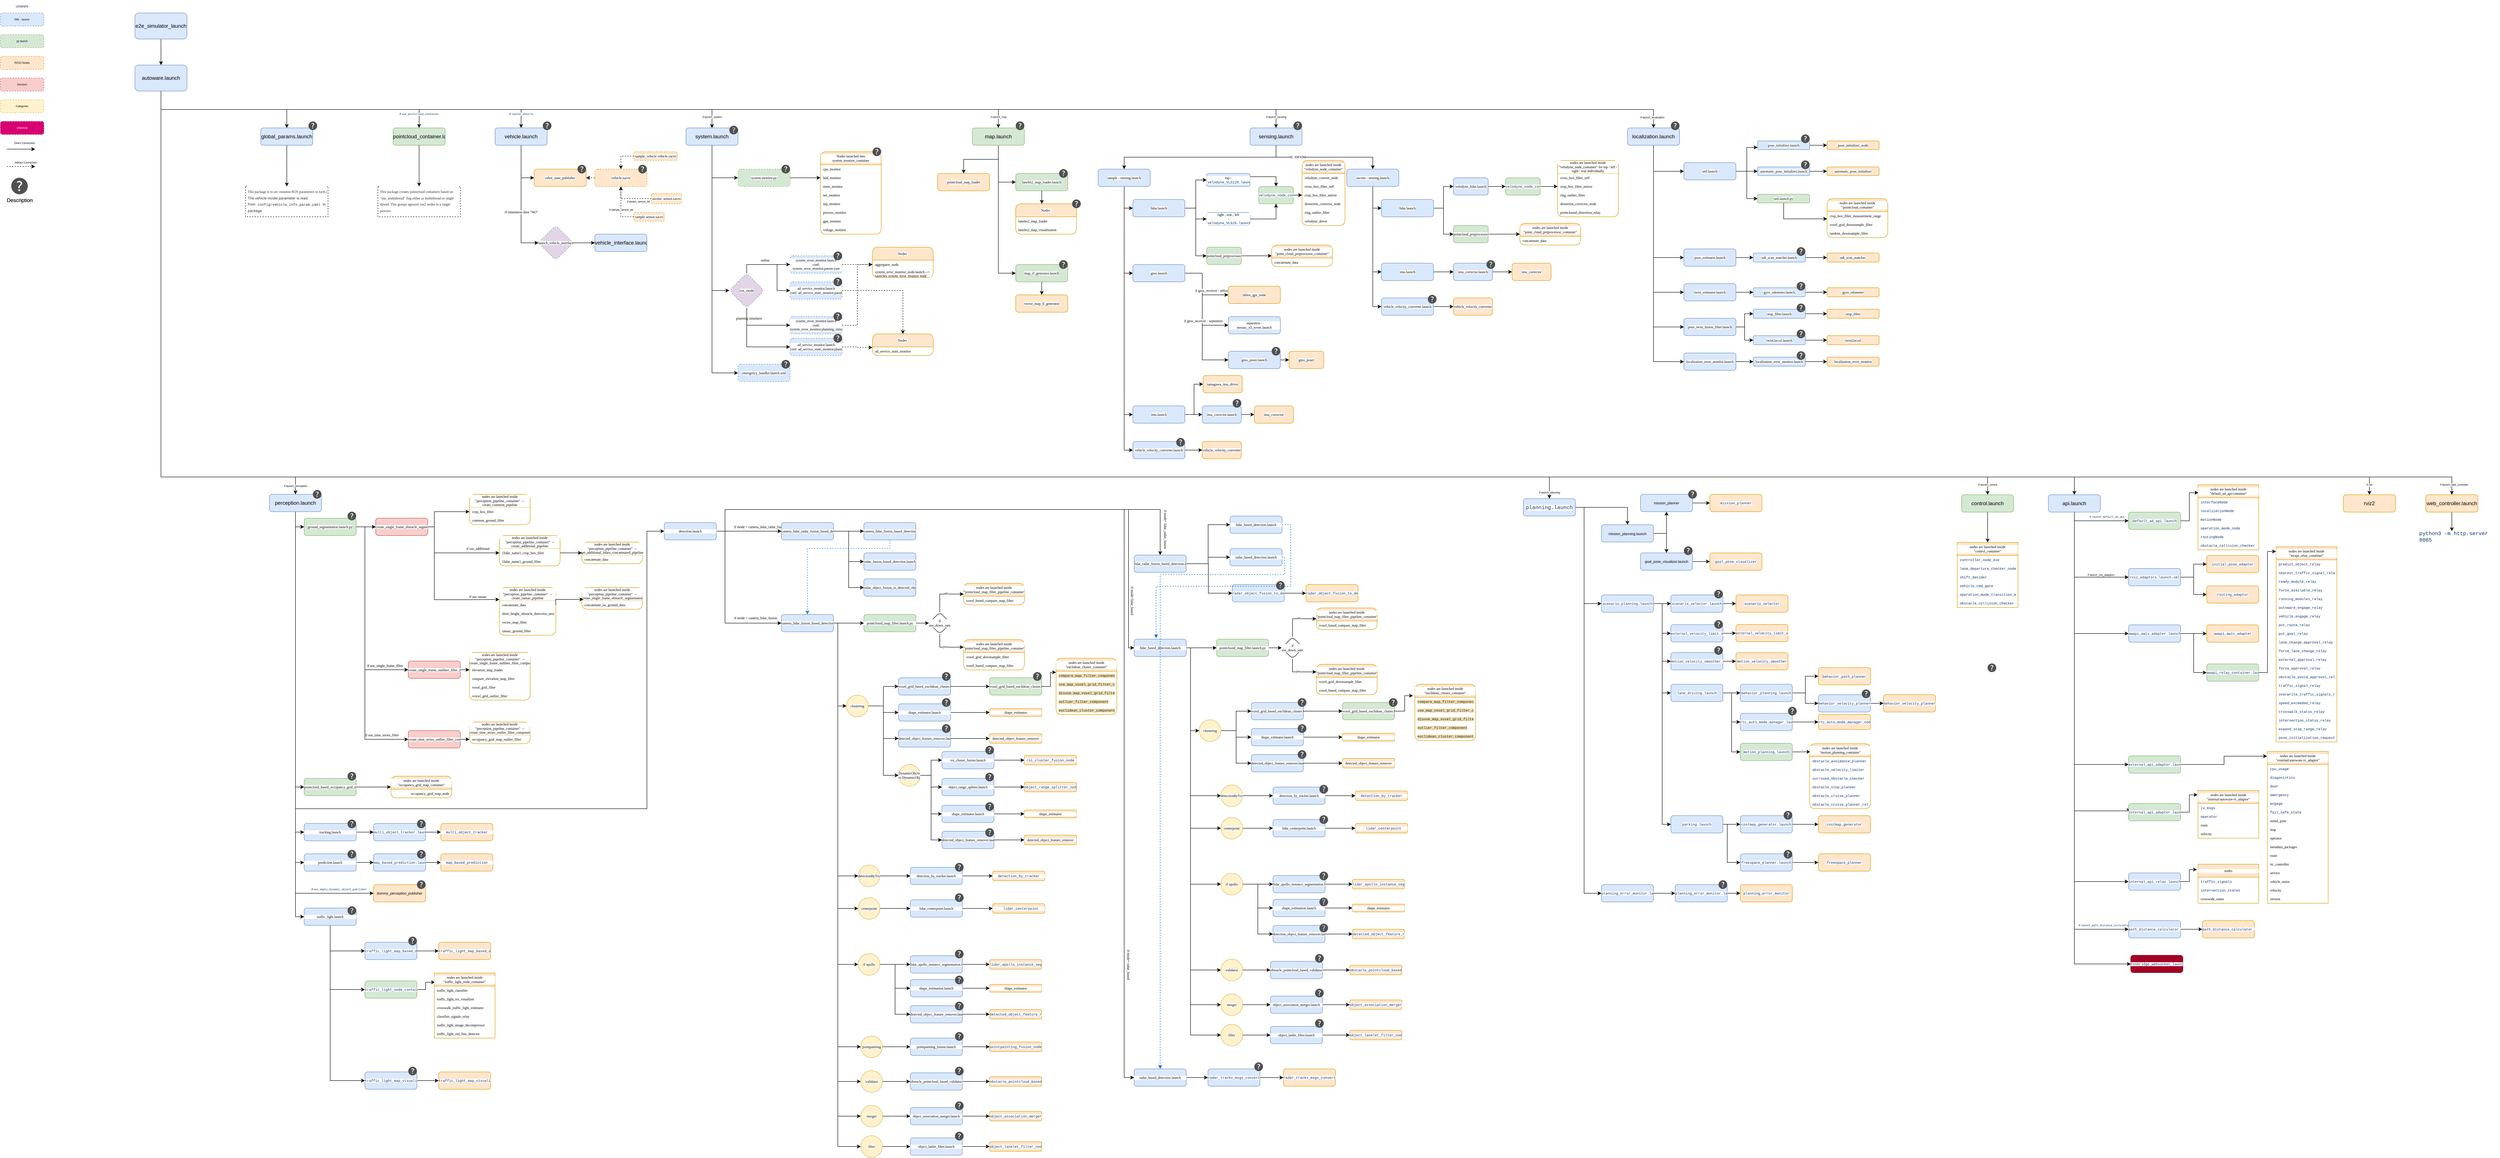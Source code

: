 <mxfile version="20.5.3" type="github">
  <diagram id="JUfGVZ4YZZ3eZMazUjR8" name="Page-1">
    <mxGraphModel dx="2859" dy="804" grid="1" gridSize="10" guides="1" tooltips="1" connect="1" arrows="1" fold="0" page="1" pageScale="1" pageWidth="850" pageHeight="1100" math="0" shadow="0">
      <root>
        <mxCell id="0" />
        <mxCell id="4xb4pdzudIjATDrCBTRk-16" value="Toggles" parent="0" />
        <UserObject label="Description" link="data:action/json,{&quot;actions&quot;:[{&quot;toggle&quot;:{&quot;cells&quot;:[&quot;4xb4pdzudIjATDrCBTRk-9&quot;]}}]}" id="4xb4pdzudIjATDrCBTRk-15">
          <mxCell style="sketch=0;pointerEvents=1;shadow=0;dashed=0;html=1;strokeColor=none;fillColor=#505050;labelPosition=center;verticalLabelPosition=bottom;verticalAlign=top;outlineConnect=0;align=center;shape=mxgraph.office.concepts.help;" parent="4xb4pdzudIjATDrCBTRk-16" vertex="1">
            <mxGeometry x="-1275" y="410" width="38" height="38" as="geometry" />
          </mxCell>
        </UserObject>
        <UserObject label="Description" link="data:action/json,{&quot;actions&quot;:[{&quot;toggle&quot;:{&quot;cells&quot;:[&quot;4xb4pdzudIjATDrCBTRk-9&quot;]}}]}" id="4xb4pdzudIjATDrCBTRk-17">
          <mxCell style="sketch=0;pointerEvents=1;shadow=0;dashed=0;html=1;strokeColor=none;fillColor=#505050;labelPosition=center;verticalLabelPosition=bottom;verticalAlign=top;outlineConnect=0;align=center;shape=mxgraph.office.concepts.help;" parent="4xb4pdzudIjATDrCBTRk-16" vertex="1">
            <mxGeometry x="-1275" y="410" width="38" height="38" as="geometry" />
          </mxCell>
        </UserObject>
        <mxCell id="h4-KpZgC8NpGKa26GbQN-4" style="edgeStyle=orthogonalEdgeStyle;rounded=0;orthogonalLoop=1;jettySize=auto;html=1;exitX=1;exitY=0.5;exitDx=0;exitDy=0;entryX=0;entryY=0.5;entryDx=0;entryDy=0;" parent="4xb4pdzudIjATDrCBTRk-16" source="h4-KpZgC8NpGKa26GbQN-3" target="z-h-IKz81wdwOY6-5DcS-266" edge="1">
          <mxGeometry relative="1" as="geometry" />
        </mxCell>
        <UserObject label="&lt;span style=&quot;color: rgb(10, 48, 105); font-family: ui-monospace, SFMono-Regular, &amp;quot;SF Mono&amp;quot;, Menlo, Consolas, &amp;quot;Liberation Mono&amp;quot;, monospace; text-align: start;&quot;&gt;&lt;font style=&quot;font-size: 8px;&quot;&gt;velodyne_node_container.launch&lt;/font&gt;&lt;/span&gt;" link="https://github.com/autowarefoundation/sample_sensor_kit_launch/blob/main/common_sensor_launch/launch/velodyne_node_container.launch.py" linkTarget="_blank" id="h4-KpZgC8NpGKa26GbQN-3">
          <mxCell style="rounded=1;whiteSpace=wrap;html=1;glass=0;sketch=0;fillColor=#d5e8d4;strokeColor=#82b366;labelBackgroundColor=#FFFFFF;fontFamily=Times New Roman;fontSize=8;overflow=width;" parent="4xb4pdzudIjATDrCBTRk-16" vertex="1">
            <mxGeometry x="1600" y="430" width="80" height="40" as="geometry" />
          </mxCell>
        </UserObject>
        <mxCell id="h4-KpZgC8NpGKa26GbQN-6" style="edgeStyle=orthogonalEdgeStyle;rounded=0;orthogonalLoop=1;jettySize=auto;html=1;exitX=1;exitY=0.5;exitDx=0;exitDy=0;entryX=0.5;entryY=1;entryDx=0;entryDy=0;" parent="4xb4pdzudIjATDrCBTRk-16" source="z-h-IKz81wdwOY6-5DcS-273" target="h4-KpZgC8NpGKa26GbQN-3" edge="1">
          <mxGeometry relative="1" as="geometry" />
        </mxCell>
        <mxCell id="h4-KpZgC8NpGKa26GbQN-7" style="edgeStyle=orthogonalEdgeStyle;rounded=0;orthogonalLoop=1;jettySize=auto;html=1;exitX=1;exitY=0.25;exitDx=0;exitDy=0;entryX=0.5;entryY=0;entryDx=0;entryDy=0;" parent="4xb4pdzudIjATDrCBTRk-16" source="z-h-IKz81wdwOY6-5DcS-270" target="h4-KpZgC8NpGKa26GbQN-3" edge="1">
          <mxGeometry relative="1" as="geometry" />
        </mxCell>
        <object label="Core-blocks" c="" id="1">
          <mxCell style="" parent="0" />
        </object>
        <mxCell id="z-h-IKz81wdwOY6-5DcS-9" style="edgeStyle=orthogonalEdgeStyle;rounded=0;orthogonalLoop=1;jettySize=auto;html=1;exitX=0.5;exitY=1;exitDx=0;exitDy=0;entryX=0.5;entryY=0;entryDx=0;entryDy=0;" parent="1" source="z-h-IKz81wdwOY6-5DcS-1" target="z-h-IKz81wdwOY6-5DcS-6" edge="1">
          <mxGeometry relative="1" as="geometry" />
        </mxCell>
        <UserObject label="e2e_simulator_launch" link="https://github.com/autowarefoundation/autoware_launch/blob/main/autoware_launch/launch/e2e_simulator.launch.xml" id="z-h-IKz81wdwOY6-5DcS-1">
          <mxCell style="rounded=1;whiteSpace=wrap;html=1;glass=0;sketch=0;fillColor=#dae8fc;strokeColor=#6c8ebf;" parent="1" vertex="1">
            <mxGeometry x="-990" y="30" width="120" height="60" as="geometry" />
          </mxCell>
        </UserObject>
        <mxCell id="z-h-IKz81wdwOY6-5DcS-54" style="edgeStyle=orthogonalEdgeStyle;rounded=0;orthogonalLoop=1;jettySize=auto;html=1;exitX=0.5;exitY=1;exitDx=0;exitDy=0;entryX=0.5;entryY=0;entryDx=0;entryDy=0;fontFamily=Times New Roman;fontSize=8;" parent="1" source="z-h-IKz81wdwOY6-5DcS-6" target="z-h-IKz81wdwOY6-5DcS-14" edge="1">
          <mxGeometry relative="1" as="geometry" />
        </mxCell>
        <mxCell id="oIYKKuKqp56S4BTwwh6z-205" value="&lt;font style=&quot;font-size: 6px;&quot;&gt;if&amp;nbsp;&lt;span style=&quot;color: rgb(10, 48, 105); font-family: ui-monospace, SFMono-Regular, &amp;quot;SF Mono&amp;quot;, Menlo, Consolas, &amp;quot;Liberation Mono&amp;quot;, monospace; text-align: start;&quot;&gt;use_pointcloud_container&lt;/span&gt;&lt;/font&gt;" style="edgeLabel;html=1;align=center;verticalAlign=middle;resizable=0;points=[];fontSize=6;" parent="z-h-IKz81wdwOY6-5DcS-54" vertex="1" connectable="0">
          <mxGeometry x="0.906" relative="1" as="geometry">
            <mxPoint as="offset" />
          </mxGeometry>
        </mxCell>
        <mxCell id="z-h-IKz81wdwOY6-5DcS-125" style="edgeStyle=orthogonalEdgeStyle;rounded=0;orthogonalLoop=1;jettySize=auto;html=1;exitX=0.5;exitY=1;exitDx=0;exitDy=0;shadow=0;fontFamily=Times New Roman;fontSize=8;" parent="1" source="z-h-IKz81wdwOY6-5DcS-6" target="z-h-IKz81wdwOY6-5DcS-10" edge="1">
          <mxGeometry relative="1" as="geometry" />
        </mxCell>
        <mxCell id="z-h-IKz81wdwOY6-5DcS-129" style="edgeStyle=orthogonalEdgeStyle;rounded=0;orthogonalLoop=1;jettySize=auto;html=1;exitX=0.5;exitY=1;exitDx=0;exitDy=0;shadow=0;fontFamily=Times New Roman;fontSize=8;" parent="1" source="z-h-IKz81wdwOY6-5DcS-6" target="z-h-IKz81wdwOY6-5DcS-15" edge="1">
          <mxGeometry relative="1" as="geometry" />
        </mxCell>
        <mxCell id="oIYKKuKqp56S4BTwwh6z-206" value="&lt;font style=&quot;font-size: 6px;&quot;&gt;if&amp;nbsp;&lt;span style=&quot;color: rgb(10, 48, 105); font-family: ui-monospace, SFMono-Regular, &amp;quot;SF Mono&amp;quot;, Menlo, Consolas, &amp;quot;Liberation Mono&amp;quot;, monospace; text-align: start;&quot;&gt;launch_vehicle&lt;/span&gt;&lt;/font&gt;" style="edgeLabel;html=1;align=center;verticalAlign=middle;resizable=0;points=[];fontSize=6;" parent="z-h-IKz81wdwOY6-5DcS-129" vertex="1" connectable="0">
          <mxGeometry x="0.93" relative="1" as="geometry">
            <mxPoint as="offset" />
          </mxGeometry>
        </mxCell>
        <mxCell id="z-h-IKz81wdwOY6-5DcS-154" style="edgeStyle=orthogonalEdgeStyle;rounded=0;orthogonalLoop=1;jettySize=auto;html=1;exitX=0.5;exitY=1;exitDx=0;exitDy=0;shadow=0;fontFamily=Times New Roman;fontSize=8;" parent="1" source="z-h-IKz81wdwOY6-5DcS-6" target="z-h-IKz81wdwOY6-5DcS-16" edge="1">
          <mxGeometry relative="1" as="geometry" />
        </mxCell>
        <mxCell id="oIYKKuKqp56S4BTwwh6z-207" value="if launch_system" style="edgeLabel;html=1;align=center;verticalAlign=middle;resizable=0;points=[];fontSize=6;" parent="z-h-IKz81wdwOY6-5DcS-154" vertex="1" connectable="0">
          <mxGeometry x="0.953" y="-3" relative="1" as="geometry">
            <mxPoint x="3" y="7" as="offset" />
          </mxGeometry>
        </mxCell>
        <mxCell id="z-h-IKz81wdwOY6-5DcS-155" style="edgeStyle=orthogonalEdgeStyle;rounded=0;orthogonalLoop=1;jettySize=auto;html=1;exitX=0.5;exitY=1;exitDx=0;exitDy=0;shadow=0;fontFamily=Times New Roman;fontSize=8;" parent="1" source="z-h-IKz81wdwOY6-5DcS-6" target="z-h-IKz81wdwOY6-5DcS-17" edge="1">
          <mxGeometry relative="1" as="geometry" />
        </mxCell>
        <mxCell id="oIYKKuKqp56S4BTwwh6z-208" value="if launch_msp" style="edgeLabel;html=1;align=center;verticalAlign=middle;resizable=0;points=[];fontSize=6;" parent="z-h-IKz81wdwOY6-5DcS-155" vertex="1" connectable="0">
          <mxGeometry x="0.966" y="1" relative="1" as="geometry">
            <mxPoint x="-1" y="9" as="offset" />
          </mxGeometry>
        </mxCell>
        <mxCell id="z-h-IKz81wdwOY6-5DcS-182" style="edgeStyle=orthogonalEdgeStyle;rounded=0;orthogonalLoop=1;jettySize=auto;html=1;exitX=0.5;exitY=1;exitDx=0;exitDy=0;entryX=0.5;entryY=0;entryDx=0;entryDy=0;shadow=0;fontFamily=Times New Roman;fontSize=8;" parent="1" source="z-h-IKz81wdwOY6-5DcS-6" target="z-h-IKz81wdwOY6-5DcS-18" edge="1">
          <mxGeometry relative="1" as="geometry" />
        </mxCell>
        <mxCell id="oIYKKuKqp56S4BTwwh6z-209" value="if launch_sensing" style="edgeLabel;html=1;align=center;verticalAlign=middle;resizable=0;points=[];fontSize=6;" parent="z-h-IKz81wdwOY6-5DcS-182" vertex="1" connectable="0">
          <mxGeometry x="0.975" relative="1" as="geometry">
            <mxPoint y="8" as="offset" />
          </mxGeometry>
        </mxCell>
        <mxCell id="z-h-IKz81wdwOY6-5DcS-346" style="edgeStyle=orthogonalEdgeStyle;rounded=0;orthogonalLoop=1;jettySize=auto;html=1;exitX=0.5;exitY=1;exitDx=0;exitDy=0;shadow=0;fontFamily=Times New Roman;fontSize=8;" parent="1" source="z-h-IKz81wdwOY6-5DcS-6" target="z-h-IKz81wdwOY6-5DcS-19" edge="1">
          <mxGeometry relative="1" as="geometry">
            <Array as="points">
              <mxPoint x="-930" y="1100" />
              <mxPoint x="-620" y="1100" />
            </Array>
          </mxGeometry>
        </mxCell>
        <mxCell id="oIYKKuKqp56S4BTwwh6z-211" value="if launch_perception" style="edgeLabel;html=1;align=center;verticalAlign=middle;resizable=0;points=[];fontSize=6;" parent="z-h-IKz81wdwOY6-5DcS-346" vertex="1" connectable="0">
          <mxGeometry x="0.946" y="1" relative="1" as="geometry">
            <mxPoint x="-1" y="14" as="offset" />
          </mxGeometry>
        </mxCell>
        <mxCell id="oIYKKuKqp56S4BTwwh6z-2" style="edgeStyle=orthogonalEdgeStyle;rounded=0;orthogonalLoop=1;jettySize=auto;html=1;exitX=0.5;exitY=1;exitDx=0;exitDy=0;" parent="1" source="z-h-IKz81wdwOY6-5DcS-6" target="z-h-IKz81wdwOY6-5DcS-281" edge="1">
          <mxGeometry relative="1" as="geometry" />
        </mxCell>
        <mxCell id="oIYKKuKqp56S4BTwwh6z-210" value="if launch_localization" style="edgeLabel;html=1;align=center;verticalAlign=middle;resizable=0;points=[];fontSize=6;" parent="oIYKKuKqp56S4BTwwh6z-2" vertex="1" connectable="0">
          <mxGeometry x="0.982" y="-3" relative="1" as="geometry">
            <mxPoint y="7" as="offset" />
          </mxGeometry>
        </mxCell>
        <mxCell id="oIYKKuKqp56S4BTwwh6z-3" style="edgeStyle=orthogonalEdgeStyle;rounded=0;orthogonalLoop=1;jettySize=auto;html=1;exitX=0.5;exitY=1;exitDx=0;exitDy=0;entryX=0.5;entryY=0;entryDx=0;entryDy=0;" parent="1" source="z-h-IKz81wdwOY6-5DcS-6" target="oIYKKuKqp56S4BTwwh6z-4" edge="1">
          <mxGeometry relative="1" as="geometry">
            <Array as="points">
              <mxPoint x="-930" y="1100" />
              <mxPoint x="2270" y="1100" />
            </Array>
          </mxGeometry>
        </mxCell>
        <mxCell id="oIYKKuKqp56S4BTwwh6z-212" value="if launch_planning" style="edgeLabel;html=1;align=center;verticalAlign=middle;resizable=0;points=[];fontSize=6;" parent="oIYKKuKqp56S4BTwwh6z-3" vertex="1" connectable="0">
          <mxGeometry x="0.984" y="-1" relative="1" as="geometry">
            <mxPoint x="1" y="19" as="offset" />
          </mxGeometry>
        </mxCell>
        <mxCell id="oIYKKuKqp56S4BTwwh6z-87" style="edgeStyle=orthogonalEdgeStyle;rounded=0;orthogonalLoop=1;jettySize=auto;html=1;exitX=0.5;exitY=1;exitDx=0;exitDy=0;entryX=0.5;entryY=0;entryDx=0;entryDy=0;fontSize=8;" parent="1" source="z-h-IKz81wdwOY6-5DcS-6" target="z-h-IKz81wdwOY6-5DcS-21" edge="1">
          <mxGeometry relative="1" as="geometry">
            <Array as="points">
              <mxPoint x="-930" y="1100" />
              <mxPoint x="3280" y="1100" />
            </Array>
          </mxGeometry>
        </mxCell>
        <mxCell id="oIYKKuKqp56S4BTwwh6z-213" value="if launch_control" style="edgeLabel;html=1;align=center;verticalAlign=middle;resizable=0;points=[];fontSize=6;" parent="oIYKKuKqp56S4BTwwh6z-87" vertex="1" connectable="0">
          <mxGeometry x="0.97" y="2" relative="1" as="geometry">
            <mxPoint x="36" y="20" as="offset" />
          </mxGeometry>
        </mxCell>
        <mxCell id="oIYKKuKqp56S4BTwwh6z-88" style="edgeStyle=orthogonalEdgeStyle;rounded=0;orthogonalLoop=1;jettySize=auto;html=1;exitX=0.5;exitY=1;exitDx=0;exitDy=0;fontSize=8;" parent="1" source="z-h-IKz81wdwOY6-5DcS-6" target="z-h-IKz81wdwOY6-5DcS-22" edge="1">
          <mxGeometry relative="1" as="geometry">
            <Array as="points">
              <mxPoint x="-930" y="1100" />
              <mxPoint x="3480" y="1100" />
            </Array>
          </mxGeometry>
        </mxCell>
        <mxCell id="oIYKKuKqp56S4BTwwh6z-197" style="edgeStyle=orthogonalEdgeStyle;rounded=0;orthogonalLoop=1;jettySize=auto;html=1;exitX=0.5;exitY=1;exitDx=0;exitDy=0;entryX=0.5;entryY=0;entryDx=0;entryDy=0;fontSize=6;" parent="1" source="z-h-IKz81wdwOY6-5DcS-6" target="z-h-IKz81wdwOY6-5DcS-23" edge="1">
          <mxGeometry relative="1" as="geometry">
            <Array as="points">
              <mxPoint x="-930" y="1100" />
              <mxPoint x="4160" y="1100" />
            </Array>
          </mxGeometry>
        </mxCell>
        <mxCell id="oIYKKuKqp56S4BTwwh6z-198" value="if rviz" style="edgeLabel;html=1;align=center;verticalAlign=middle;resizable=0;points=[];fontSize=6;rotation=0;" parent="oIYKKuKqp56S4BTwwh6z-197" vertex="1" connectable="0">
          <mxGeometry x="0.981" relative="1" as="geometry">
            <mxPoint x="16" y="18" as="offset" />
          </mxGeometry>
        </mxCell>
        <mxCell id="oIYKKuKqp56S4BTwwh6z-203" style="edgeStyle=orthogonalEdgeStyle;rounded=0;orthogonalLoop=1;jettySize=auto;html=1;exitX=0.5;exitY=1;exitDx=0;exitDy=0;entryX=0.5;entryY=0;entryDx=0;entryDy=0;fontSize=6;" parent="1" source="z-h-IKz81wdwOY6-5DcS-6" target="oIYKKuKqp56S4BTwwh6z-199" edge="1">
          <mxGeometry relative="1" as="geometry">
            <Array as="points">
              <mxPoint x="-930" y="1100" />
              <mxPoint x="4350" y="1100" />
            </Array>
          </mxGeometry>
        </mxCell>
        <mxCell id="oIYKKuKqp56S4BTwwh6z-204" value="if launch_web_controller" style="edgeLabel;html=1;align=center;verticalAlign=middle;resizable=0;points=[];fontSize=6;rotation=0;" parent="oIYKKuKqp56S4BTwwh6z-203" vertex="1" connectable="0">
          <mxGeometry x="0.979" y="1" relative="1" as="geometry">
            <mxPoint x="29" y="19" as="offset" />
          </mxGeometry>
        </mxCell>
        <UserObject label="autoware.launch" link="https://github.com/autowarefoundation/autoware_launch/blob/main/autoware_launch/launch/autoware.launch.xml" linkTarget="_blank" id="z-h-IKz81wdwOY6-5DcS-6">
          <mxCell style="rounded=1;whiteSpace=wrap;html=1;glass=0;sketch=0;fillColor=#dae8fc;strokeColor=#6c8ebf;" parent="1" vertex="1">
            <mxGeometry x="-990" y="150" width="120" height="60" as="geometry" />
          </mxCell>
        </UserObject>
        <mxCell id="z-h-IKz81wdwOY6-5DcS-162" style="edgeStyle=orthogonalEdgeStyle;rounded=0;orthogonalLoop=1;jettySize=auto;html=1;exitX=0.5;exitY=1;exitDx=0;exitDy=0;shadow=0;fontFamily=Times New Roman;fontSize=8;" parent="1" source="z-h-IKz81wdwOY6-5DcS-17" target="z-h-IKz81wdwOY6-5DcS-159" edge="1">
          <mxGeometry relative="1" as="geometry" />
        </mxCell>
        <mxCell id="z-h-IKz81wdwOY6-5DcS-164" style="edgeStyle=orthogonalEdgeStyle;rounded=0;orthogonalLoop=1;jettySize=auto;html=1;exitX=0.5;exitY=1;exitDx=0;exitDy=0;entryX=0;entryY=0.5;entryDx=0;entryDy=0;shadow=0;fontFamily=Times New Roman;fontSize=8;" parent="1" source="z-h-IKz81wdwOY6-5DcS-17" target="z-h-IKz81wdwOY6-5DcS-157" edge="1">
          <mxGeometry relative="1" as="geometry">
            <Array as="points">
              <mxPoint x="1000" y="420" />
            </Array>
          </mxGeometry>
        </mxCell>
        <mxCell id="z-h-IKz81wdwOY6-5DcS-167" style="edgeStyle=orthogonalEdgeStyle;rounded=0;orthogonalLoop=1;jettySize=auto;html=1;exitX=0.5;exitY=1;exitDx=0;exitDy=0;entryX=0;entryY=0.5;entryDx=0;entryDy=0;shadow=0;fontFamily=Times New Roman;fontSize=8;" parent="1" source="z-h-IKz81wdwOY6-5DcS-17" target="z-h-IKz81wdwOY6-5DcS-165" edge="1">
          <mxGeometry relative="1" as="geometry" />
        </mxCell>
        <UserObject label="map.launch" link="https://github.com/autowarefoundation/autoware.universe/blob/main/launch/tier4_map_launch/launch/map.launch.xml" linkTarget="_blank" id="z-h-IKz81wdwOY6-5DcS-17">
          <mxCell style="rounded=1;whiteSpace=wrap;html=1;glass=0;sketch=0;fillColor=#d5e8d4;strokeColor=#82b366;" parent="1" vertex="1">
            <mxGeometry x="940" y="295" width="120" height="40" as="geometry" />
          </mxCell>
        </UserObject>
        <mxCell id="z-h-IKz81wdwOY6-5DcS-184" style="edgeStyle=orthogonalEdgeStyle;rounded=0;orthogonalLoop=1;jettySize=auto;html=1;exitX=0.5;exitY=1;exitDx=0;exitDy=0;shadow=0;fontFamily=Times New Roman;fontSize=8;" parent="1" source="z-h-IKz81wdwOY6-5DcS-18" target="z-h-IKz81wdwOY6-5DcS-183" edge="1">
          <mxGeometry relative="1" as="geometry" />
        </mxCell>
        <mxCell id="z-h-IKz81wdwOY6-5DcS-188" style="edgeStyle=orthogonalEdgeStyle;rounded=0;orthogonalLoop=1;jettySize=auto;html=1;exitX=0.5;exitY=1;exitDx=0;exitDy=0;shadow=0;fontFamily=Times New Roman;fontSize=8;" parent="1" source="z-h-IKz81wdwOY6-5DcS-18" target="z-h-IKz81wdwOY6-5DcS-187" edge="1">
          <mxGeometry relative="1" as="geometry">
            <mxPoint x="1534" y="335" as="sourcePoint" />
          </mxGeometry>
        </mxCell>
        <mxCell id="z-h-IKz81wdwOY6-5DcS-241" value="If&amp;nbsp; AWSIM" style="edgeLabel;html=1;align=center;verticalAlign=middle;resizable=0;points=[];fontSize=8;fontFamily=Times New Roman;" parent="z-h-IKz81wdwOY6-5DcS-188" vertex="1" connectable="0">
          <mxGeometry x="-0.441" y="2" relative="1" as="geometry">
            <mxPoint y="1" as="offset" />
          </mxGeometry>
        </mxCell>
        <UserObject label="sensing.launch" link="https://github.com/autowarefoundation/autoware.universe/blob/main/launch/tier4_sensing_launch/launch/sensing.launch.xml" linkTarget="_blank" id="z-h-IKz81wdwOY6-5DcS-18">
          <mxCell style="rounded=1;whiteSpace=wrap;html=1;glass=0;sketch=0;fillColor=#dae8fc;strokeColor=#6c8ebf;" parent="1" vertex="1">
            <mxGeometry x="1580" y="295" width="120" height="40" as="geometry" />
          </mxCell>
        </UserObject>
        <mxCell id="z-h-IKz81wdwOY6-5DcS-367" style="edgeStyle=orthogonalEdgeStyle;rounded=0;orthogonalLoop=1;jettySize=auto;html=1;exitX=0.5;exitY=1;exitDx=0;exitDy=0;entryX=0;entryY=0.5;entryDx=0;entryDy=0;shadow=0;fontFamily=Times New Roman;fontSize=8;" parent="1" source="z-h-IKz81wdwOY6-5DcS-19" target="z-h-IKz81wdwOY6-5DcS-365" edge="1">
          <mxGeometry relative="1" as="geometry" />
        </mxCell>
        <mxCell id="z-h-IKz81wdwOY6-5DcS-411" style="edgeStyle=orthogonalEdgeStyle;rounded=0;orthogonalLoop=1;jettySize=auto;html=1;exitX=0.5;exitY=1;exitDx=0;exitDy=0;shadow=0;fontFamily=Times New Roman;fontSize=8;" parent="1" source="z-h-IKz81wdwOY6-5DcS-19" target="z-h-IKz81wdwOY6-5DcS-410" edge="1">
          <mxGeometry relative="1" as="geometry">
            <Array as="points">
              <mxPoint x="-620" y="1815" />
            </Array>
          </mxGeometry>
        </mxCell>
        <mxCell id="z-h-IKz81wdwOY6-5DcS-545" style="edgeStyle=orthogonalEdgeStyle;rounded=0;orthogonalLoop=1;jettySize=auto;html=1;exitX=0.5;exitY=1;exitDx=0;exitDy=0;entryX=0;entryY=0.5;entryDx=0;entryDy=0;shadow=0;fontFamily=Times New Roman;fontSize=8;" parent="1" source="z-h-IKz81wdwOY6-5DcS-19" target="z-h-IKz81wdwOY6-5DcS-415" edge="1">
          <mxGeometry relative="1" as="geometry">
            <Array as="points">
              <mxPoint x="-620" y="1865" />
              <mxPoint x="190" y="1865" />
              <mxPoint x="190" y="1225" />
            </Array>
          </mxGeometry>
        </mxCell>
        <mxCell id="n2iUzxIKONtJqbguk0WD-6" style="edgeStyle=orthogonalEdgeStyle;rounded=0;orthogonalLoop=1;jettySize=auto;html=1;exitX=0.5;exitY=1;exitDx=0;exitDy=0;entryX=0;entryY=0.5;entryDx=0;entryDy=0;fontSize=8;" parent="1" source="z-h-IKz81wdwOY6-5DcS-19" target="n2iUzxIKONtJqbguk0WD-1" edge="1">
          <mxGeometry relative="1" as="geometry" />
        </mxCell>
        <mxCell id="n2iUzxIKONtJqbguk0WD-12" style="edgeStyle=orthogonalEdgeStyle;rounded=0;orthogonalLoop=1;jettySize=auto;html=1;exitX=0.5;exitY=1;exitDx=0;exitDy=0;entryX=0;entryY=0.5;entryDx=0;entryDy=0;fontSize=8;" parent="1" source="z-h-IKz81wdwOY6-5DcS-19" target="n2iUzxIKONtJqbguk0WD-8" edge="1">
          <mxGeometry relative="1" as="geometry" />
        </mxCell>
        <mxCell id="n2iUzxIKONtJqbguk0WD-15" style="edgeStyle=orthogonalEdgeStyle;rounded=0;orthogonalLoop=1;jettySize=auto;html=1;exitX=0.5;exitY=1;exitDx=0;exitDy=0;entryX=0;entryY=0.5;entryDx=0;entryDy=0;fontSize=8;" parent="1" source="z-h-IKz81wdwOY6-5DcS-19" target="n2iUzxIKONtJqbguk0WD-13" edge="1">
          <mxGeometry relative="1" as="geometry" />
        </mxCell>
        <mxCell id="n2iUzxIKONtJqbguk0WD-16" value="&lt;font style=&quot;font-size: 6px;&quot;&gt;if&amp;nbsp;&lt;span style=&quot;color: rgb(10, 48, 105); font-family: ui-monospace, SFMono-Regular, &amp;quot;SF Mono&amp;quot;, Menlo, Consolas, &amp;quot;Liberation Mono&amp;quot;, monospace; text-align: start;&quot;&gt;use_empty_dynamic_object_publisher&lt;/span&gt;&lt;/font&gt;" style="edgeLabel;html=1;align=center;verticalAlign=middle;resizable=0;points=[];fontSize=8;" parent="n2iUzxIKONtJqbguk0WD-15" vertex="1" connectable="0">
          <mxGeometry x="0.852" relative="1" as="geometry">
            <mxPoint x="-2" y="-10" as="offset" />
          </mxGeometry>
        </mxCell>
        <mxCell id="n2iUzxIKONtJqbguk0WD-38" style="edgeStyle=orthogonalEdgeStyle;rounded=0;orthogonalLoop=1;jettySize=auto;html=1;exitX=0.5;exitY=1;exitDx=0;exitDy=0;entryX=0;entryY=0.5;entryDx=0;entryDy=0;fontSize=8;" parent="1" source="z-h-IKz81wdwOY6-5DcS-19" target="n2iUzxIKONtJqbguk0WD-17" edge="1">
          <mxGeometry relative="1" as="geometry" />
        </mxCell>
        <UserObject label="perception.launch" link="https://github.com/autowarefoundation/autoware.universe/blob/main/launch/tier4_perception_launch/launch/perception.launch.xml" linkTarget="_blank" id="z-h-IKz81wdwOY6-5DcS-19">
          <mxCell style="rounded=1;whiteSpace=wrap;html=1;glass=0;sketch=0;fillColor=#dae8fc;strokeColor=#6c8ebf;" parent="1" vertex="1">
            <mxGeometry x="-680" y="1140" width="120" height="40" as="geometry" />
          </mxCell>
        </UserObject>
        <mxCell id="oIYKKuKqp56S4BTwwh6z-86" style="edgeStyle=orthogonalEdgeStyle;rounded=0;orthogonalLoop=1;jettySize=auto;html=1;exitX=0.5;exitY=1;exitDx=0;exitDy=0;entryX=0.5;entryY=0;entryDx=0;entryDy=0;fontSize=8;" parent="1" source="z-h-IKz81wdwOY6-5DcS-21" target="oIYKKuKqp56S4BTwwh6z-76" edge="1">
          <mxGeometry relative="1" as="geometry" />
        </mxCell>
        <UserObject label="control.launch" link="https://github.com/autowarefoundation/autoware.universe/blob/main/launch/tier4_control_launch/launch/control.launch.py" linkTarget="_blank" id="z-h-IKz81wdwOY6-5DcS-21">
          <mxCell style="rounded=1;whiteSpace=wrap;html=1;glass=0;sketch=0;fillColor=#d5e8d4;strokeColor=#82b366;" parent="1" vertex="1">
            <mxGeometry x="3220" y="1141" width="120" height="40" as="geometry" />
          </mxCell>
        </UserObject>
        <mxCell id="oIYKKuKqp56S4BTwwh6z-90" style="edgeStyle=orthogonalEdgeStyle;rounded=0;orthogonalLoop=1;jettySize=auto;html=1;exitX=0.5;exitY=1;exitDx=0;exitDy=0;fontSize=8;" parent="1" source="z-h-IKz81wdwOY6-5DcS-22" target="oIYKKuKqp56S4BTwwh6z-89" edge="1">
          <mxGeometry relative="1" as="geometry" />
        </mxCell>
        <mxCell id="oIYKKuKqp56S4BTwwh6z-109" value="&lt;font style=&quot;font-size: 6px;&quot;&gt;if&amp;nbsp;&lt;span style=&quot;color: rgb(10, 48, 105); font-family: ui-monospace, SFMono-Regular, &amp;quot;SF Mono&amp;quot;, Menlo, Consolas, &amp;quot;Liberation Mono&amp;quot;, monospace; text-align: start;&quot;&gt;launch_default_ad_api&lt;/span&gt;&lt;/font&gt;" style="edgeLabel;html=1;align=center;verticalAlign=middle;resizable=0;points=[];fontSize=8;" parent="oIYKKuKqp56S4BTwwh6z-90" vertex="1" connectable="0">
          <mxGeometry x="0.351" relative="1" as="geometry">
            <mxPoint x="-3" y="-10" as="offset" />
          </mxGeometry>
        </mxCell>
        <mxCell id="oIYKKuKqp56S4BTwwh6z-92" style="edgeStyle=orthogonalEdgeStyle;rounded=0;orthogonalLoop=1;jettySize=auto;html=1;exitX=0.5;exitY=1;exitDx=0;exitDy=0;fontSize=8;" parent="1" source="z-h-IKz81wdwOY6-5DcS-22" target="oIYKKuKqp56S4BTwwh6z-91" edge="1">
          <mxGeometry relative="1" as="geometry">
            <Array as="points">
              <mxPoint x="3480" y="1331" />
            </Array>
          </mxGeometry>
        </mxCell>
        <mxCell id="oIYKKuKqp56S4BTwwh6z-110" value="if launch_rviz_adaptors" style="edgeLabel;html=1;align=center;verticalAlign=middle;resizable=0;points=[];fontSize=6;" parent="oIYKKuKqp56S4BTwwh6z-92" vertex="1" connectable="0">
          <mxGeometry x="0.464" relative="1" as="geometry">
            <mxPoint x="9" y="-5" as="offset" />
          </mxGeometry>
        </mxCell>
        <mxCell id="oIYKKuKqp56S4BTwwh6z-94" style="edgeStyle=orthogonalEdgeStyle;rounded=0;orthogonalLoop=1;jettySize=auto;html=1;exitX=0.5;exitY=1;exitDx=0;exitDy=0;fontSize=8;" parent="1" source="z-h-IKz81wdwOY6-5DcS-22" target="oIYKKuKqp56S4BTwwh6z-93" edge="1">
          <mxGeometry relative="1" as="geometry">
            <Array as="points">
              <mxPoint x="3480" y="1461" />
            </Array>
          </mxGeometry>
        </mxCell>
        <mxCell id="oIYKKuKqp56S4BTwwh6z-179" style="edgeStyle=orthogonalEdgeStyle;rounded=0;orthogonalLoop=1;jettySize=auto;html=1;exitX=0.5;exitY=1;exitDx=0;exitDy=0;entryX=0;entryY=0.5;entryDx=0;entryDy=0;fontSize=8;" parent="1" source="z-h-IKz81wdwOY6-5DcS-22" target="oIYKKuKqp56S4BTwwh6z-96" edge="1">
          <mxGeometry relative="1" as="geometry">
            <Array as="points">
              <mxPoint x="3480" y="1870" />
              <mxPoint x="3605" y="1870" />
            </Array>
          </mxGeometry>
        </mxCell>
        <mxCell id="oIYKKuKqp56S4BTwwh6z-181" style="edgeStyle=orthogonalEdgeStyle;rounded=0;orthogonalLoop=1;jettySize=auto;html=1;exitX=0.5;exitY=1;exitDx=0;exitDy=0;entryX=0;entryY=0.5;entryDx=0;entryDy=0;fontSize=8;" parent="1" source="z-h-IKz81wdwOY6-5DcS-22" target="oIYKKuKqp56S4BTwwh6z-95" edge="1">
          <mxGeometry relative="1" as="geometry">
            <Array as="points">
              <mxPoint x="3480" y="1763" />
            </Array>
          </mxGeometry>
        </mxCell>
        <mxCell id="oIYKKuKqp56S4BTwwh6z-191" style="edgeStyle=orthogonalEdgeStyle;rounded=0;orthogonalLoop=1;jettySize=auto;html=1;exitX=0.5;exitY=1;exitDx=0;exitDy=0;entryX=0;entryY=0.5;entryDx=0;entryDy=0;fontSize=8;" parent="1" source="z-h-IKz81wdwOY6-5DcS-22" target="oIYKKuKqp56S4BTwwh6z-97" edge="1">
          <mxGeometry relative="1" as="geometry">
            <Array as="points">
              <mxPoint x="3480" y="2033" />
            </Array>
          </mxGeometry>
        </mxCell>
        <mxCell id="oIYKKuKqp56S4BTwwh6z-194" style="edgeStyle=orthogonalEdgeStyle;rounded=0;orthogonalLoop=1;jettySize=auto;html=1;exitX=0.5;exitY=1;exitDx=0;exitDy=0;entryX=0;entryY=0.5;entryDx=0;entryDy=0;fontSize=8;" parent="1" source="z-h-IKz81wdwOY6-5DcS-22" target="oIYKKuKqp56S4BTwwh6z-98" edge="1">
          <mxGeometry relative="1" as="geometry">
            <Array as="points">
              <mxPoint x="3480" y="2143" />
            </Array>
          </mxGeometry>
        </mxCell>
        <mxCell id="oIYKKuKqp56S4BTwwh6z-196" value="&lt;font style=&quot;font-size: 6px;&quot;&gt;if&amp;nbsp;&lt;span style=&quot;color: rgb(10, 48, 105); font-family: ui-monospace, SFMono-Regular, &amp;quot;SF Mono&amp;quot;, Menlo, Consolas, &amp;quot;Liberation Mono&amp;quot;, monospace; text-align: start;&quot;&gt;launch_path_distance_calculator&lt;/span&gt;&lt;/font&gt;" style="edgeLabel;html=1;align=center;verticalAlign=middle;resizable=0;points=[];fontSize=8;" parent="oIYKKuKqp56S4BTwwh6z-194" vertex="1" connectable="0">
          <mxGeometry x="0.931" y="-3" relative="1" as="geometry">
            <mxPoint x="-20" y="-13" as="offset" />
          </mxGeometry>
        </mxCell>
        <mxCell id="oIYKKuKqp56S4BTwwh6z-195" style="edgeStyle=orthogonalEdgeStyle;rounded=0;orthogonalLoop=1;jettySize=auto;html=1;exitX=0.5;exitY=1;exitDx=0;exitDy=0;entryX=0;entryY=0.5;entryDx=0;entryDy=0;fontSize=8;" parent="1" source="z-h-IKz81wdwOY6-5DcS-22" target="oIYKKuKqp56S4BTwwh6z-100" edge="1">
          <mxGeometry relative="1" as="geometry">
            <Array as="points">
              <mxPoint x="3480" y="2223" />
            </Array>
          </mxGeometry>
        </mxCell>
        <UserObject label="api.launch" link="https://github.com/autowarefoundation/autoware.universe/blob/main/launch/tier4_autoware_api_launch/launch/autoware_api.launch.xml" linkTarget="_blank" id="z-h-IKz81wdwOY6-5DcS-22">
          <mxCell style="rounded=1;whiteSpace=wrap;html=1;glass=0;sketch=0;fillColor=#dae8fc;strokeColor=#6c8ebf;" parent="1" vertex="1">
            <mxGeometry x="3420" y="1141" width="120" height="40" as="geometry" />
          </mxCell>
        </UserObject>
        <UserObject label="rviz2" link="https://github.com/autowarefoundation/autoware_launch/blob/main/autoware_launch/rviz/autoware.rviz" linkTarget="_blank" id="z-h-IKz81wdwOY6-5DcS-23">
          <mxCell style="rounded=1;whiteSpace=wrap;html=1;glass=0;sketch=0;fillColor=#ffe6cc;strokeColor=#d79b00;" parent="1" vertex="1">
            <mxGeometry x="4100" y="1141" width="120" height="40" as="geometry" />
          </mxCell>
        </UserObject>
        <mxCell id="z-h-IKz81wdwOY6-5DcS-107" value="" style="group" parent="1" vertex="1" connectable="0">
          <mxGeometry x="-635" y="280" width="610" height="88" as="geometry" />
        </mxCell>
        <UserObject label="global_params.launch" link="https://github.com/autowarefoundation/autoware.universe/blob/main/common/global_parameter_loader/launch/global_params.launch.py" linkTarget="_blank" id="z-h-IKz81wdwOY6-5DcS-10">
          <mxCell style="rounded=1;whiteSpace=wrap;html=1;glass=0;sketch=0;fillColor=#dae8fc;strokeColor=#6c8ebf;noLabel=0;" parent="z-h-IKz81wdwOY6-5DcS-107" vertex="1">
            <mxGeometry x="-65" y="15" width="120" height="40" as="geometry" />
          </mxCell>
        </UserObject>
        <mxCell id="z-h-IKz81wdwOY6-5DcS-106" value="" style="group" parent="z-h-IKz81wdwOY6-5DcS-107" vertex="1" connectable="0">
          <mxGeometry x="240" width="370" height="70" as="geometry" />
        </mxCell>
        <UserObject label="pointcloud_container.launch.py" link="https://github.com/autowarefoundation/autoware_launch/blob/main/autoware_launch/launch/pointcloud_container.launch.py" linkTarget="_blank" id="z-h-IKz81wdwOY6-5DcS-14">
          <mxCell style="rounded=1;html=1;glass=0;sketch=0;whiteSpace=wrap;fillOpacity=100;overflow=width;fillColor=#d5e8d4;strokeColor=#82b366;" parent="z-h-IKz81wdwOY6-5DcS-106" vertex="1">
            <mxGeometry y="15" width="120" height="40" as="geometry" />
          </mxCell>
        </UserObject>
        <UserObject label="vehicle.launch" link="https://github.com/autowarefoundation/autoware.universe/blob/main/launch/tier4_vehicle_launch/launch/vehicle.launch.xml" linkTarget="_blank" id="z-h-IKz81wdwOY6-5DcS-15">
          <mxCell style="rounded=1;whiteSpace=wrap;html=1;glass=0;sketch=0;fillColor=#dae8fc;strokeColor=#6c8ebf;" parent="z-h-IKz81wdwOY6-5DcS-106" vertex="1">
            <mxGeometry x="235" y="15" width="120" height="40" as="geometry" />
          </mxCell>
        </UserObject>
        <UserObject label="system.launch" link="https://github.com/autowarefoundation/autoware.universe/blob/main/launch/tier4_system_launch/launch/system.launch.xml" linkTarget="_blank" id="z-h-IKz81wdwOY6-5DcS-16">
          <mxCell style="rounded=1;whiteSpace=wrap;html=1;glass=0;sketch=0;fillColor=#dae8fc;strokeColor=#6c8ebf;" parent="1" vertex="1">
            <mxGeometry x="280" y="295" width="120" height="40" as="geometry" />
          </mxCell>
        </UserObject>
        <mxCell id="z-h-IKz81wdwOY6-5DcS-123" style="edgeStyle=orthogonalEdgeStyle;rounded=0;orthogonalLoop=1;jettySize=auto;html=1;exitX=1;exitY=0.5;exitDx=0;exitDy=0;entryX=0;entryY=0.5;entryDx=0;entryDy=0;shadow=0;fontFamily=Times New Roman;fontSize=8;" parent="1" source="z-h-IKz81wdwOY6-5DcS-75" target="z-h-IKz81wdwOY6-5DcS-116" edge="1">
          <mxGeometry relative="1" as="geometry" />
        </mxCell>
        <UserObject label="system.monitor.py" link="https://github.com/autowarefoundation/autoware.universe/blob/main/system/system_monitor/launch/system_monitor.launch.py" linkTarget="_blank" id="z-h-IKz81wdwOY6-5DcS-75">
          <mxCell style="rounded=1;whiteSpace=wrap;html=1;glass=0;sketch=0;fillColor=#d5e8d4;strokeColor=#82b366;dashed=1;labelBackgroundColor=#FFFFFF;fontFamily=Times New Roman;fontSize=8;" parent="1" vertex="1">
            <mxGeometry x="400" y="390" width="120" height="40" as="geometry" />
          </mxCell>
        </UserObject>
        <mxCell id="z-h-IKz81wdwOY6-5DcS-76" style="edgeStyle=orthogonalEdgeStyle;rounded=0;orthogonalLoop=1;jettySize=auto;html=1;exitX=0.5;exitY=1;exitDx=0;exitDy=0;shadow=0;fontFamily=Times New Roman;fontSize=8;" parent="1" source="z-h-IKz81wdwOY6-5DcS-16" target="z-h-IKz81wdwOY6-5DcS-75" edge="1">
          <mxGeometry relative="1" as="geometry">
            <Array as="points">
              <mxPoint x="340" y="410" />
            </Array>
          </mxGeometry>
        </mxCell>
        <UserObject label="emergency_handler.launch.xml" link="https://github.com/autowarefoundation/autoware.universe/blob/main/system/emergency_handler/launch/emergency_handler.launch.xml" linkTarget="_blank" id="z-h-IKz81wdwOY6-5DcS-94">
          <mxCell style="rounded=1;whiteSpace=wrap;html=1;glass=0;sketch=0;fillColor=#dae8fc;strokeColor=#6c8ebf;dashed=1;labelBackgroundColor=#FFFFFF;fontFamily=Times New Roman;fontSize=8;" parent="1" vertex="1">
            <mxGeometry x="400" y="840" width="120" height="40" as="geometry" />
          </mxCell>
        </UserObject>
        <mxCell id="z-h-IKz81wdwOY6-5DcS-97" style="edgeStyle=orthogonalEdgeStyle;rounded=0;orthogonalLoop=1;jettySize=auto;html=1;exitX=0.5;exitY=1;exitDx=0;exitDy=0;shadow=0;fontFamily=Times New Roman;fontSize=8;entryX=0;entryY=0.5;entryDx=0;entryDy=0;" parent="1" source="z-h-IKz81wdwOY6-5DcS-16" target="z-h-IKz81wdwOY6-5DcS-94" edge="1">
          <mxGeometry relative="1" as="geometry">
            <mxPoint x="430" y="1040" as="targetPoint" />
            <Array as="points">
              <mxPoint x="340" y="860" />
            </Array>
          </mxGeometry>
        </mxCell>
        <mxCell id="z-h-IKz81wdwOY6-5DcS-93" style="edgeStyle=orthogonalEdgeStyle;rounded=0;orthogonalLoop=1;jettySize=auto;html=1;exitX=0.5;exitY=1;exitDx=0;exitDy=0;entryX=0;entryY=0.5;entryDx=0;entryDy=0;shadow=0;fontFamily=Times New Roman;fontSize=8;" parent="1" source="z-h-IKz81wdwOY6-5DcS-16" target="z-h-IKz81wdwOY6-5DcS-77" edge="1">
          <mxGeometry relative="1" as="geometry">
            <Array as="points">
              <mxPoint x="340" y="670" />
            </Array>
          </mxGeometry>
        </mxCell>
        <mxCell id="z-h-IKz81wdwOY6-5DcS-108" value="" style="group" parent="1" vertex="1" connectable="0">
          <mxGeometry x="380" y="600" width="270" height="220" as="geometry" />
        </mxCell>
        <mxCell id="z-h-IKz81wdwOY6-5DcS-77" value="run_mode" style="rhombus;whiteSpace=wrap;html=1;rounded=1;glass=0;dashed=1;labelBackgroundColor=#FFFFFF;sketch=0;strokeColor=#9673a6;fontFamily=Times New Roman;fontSize=8;fillColor=#e1d5e7;" parent="z-h-IKz81wdwOY6-5DcS-108" vertex="1">
          <mxGeometry y="30" width="80" height="80" as="geometry" />
        </mxCell>
        <UserObject label="ad_service_monitor.launch&lt;br&gt;conf:&amp;nbsp;ad_service_state_monitor.param.yam" link="https://github.com/autowarefoundation/autoware.universe/blob/main/system/ad_service_state_monitor/launch/ad_service_state_monitor.launch.xml" linkTarget="_blank" id="z-h-IKz81wdwOY6-5DcS-79">
          <mxCell style="rounded=1;whiteSpace=wrap;html=1;glass=0;sketch=0;fillColor=#dae8fc;strokeColor=#6c8ebf;dashed=1;labelBackgroundColor=#FFFFFF;fontFamily=Times New Roman;fontSize=8;overflow=width;" parent="z-h-IKz81wdwOY6-5DcS-108" vertex="1">
            <mxGeometry x="140" y="50" width="120" height="40" as="geometry" />
          </mxCell>
        </UserObject>
        <mxCell id="z-h-IKz81wdwOY6-5DcS-80" style="edgeStyle=orthogonalEdgeStyle;rounded=0;orthogonalLoop=1;jettySize=auto;html=1;exitX=0.5;exitY=0;exitDx=0;exitDy=0;entryX=0;entryY=0.5;entryDx=0;entryDy=0;shadow=0;fontFamily=Times New Roman;fontSize=8;" parent="z-h-IKz81wdwOY6-5DcS-108" source="z-h-IKz81wdwOY6-5DcS-77" target="z-h-IKz81wdwOY6-5DcS-79" edge="1">
          <mxGeometry relative="1" as="geometry">
            <Array as="points">
              <mxPoint x="40" y="10" />
              <mxPoint x="110" y="10" />
              <mxPoint x="110" y="70" />
            </Array>
          </mxGeometry>
        </mxCell>
        <mxCell id="z-h-IKz81wdwOY6-5DcS-85" value="online" style="edgeLabel;html=1;align=center;verticalAlign=middle;resizable=0;points=[];fontSize=8;fontFamily=Times New Roman;" parent="z-h-IKz81wdwOY6-5DcS-80" vertex="1" connectable="0">
          <mxGeometry x="-0.267" y="4" relative="1" as="geometry">
            <mxPoint x="-4" y="-6" as="offset" />
          </mxGeometry>
        </mxCell>
        <UserObject label="ad_service_monitor.launch&lt;br&gt;conf:&amp;nbsp;ad_service_state_monitor.planning_simulation.param.yaml" link="https://github.com/autowarefoundation/autoware.universe/blob/main/system/ad_service_state_monitor/launch/ad_service_state_monitor.launch.xml" linkTarget="_blank" id="z-h-IKz81wdwOY6-5DcS-83">
          <mxCell style="rounded=1;whiteSpace=wrap;html=1;glass=0;sketch=0;fillColor=#dae8fc;strokeColor=#6c8ebf;dashed=1;labelBackgroundColor=#FFFFFF;fontFamily=Times New Roman;fontSize=8;overflow=width;" parent="z-h-IKz81wdwOY6-5DcS-108" vertex="1">
            <mxGeometry x="140" y="180" width="120" height="40" as="geometry" />
          </mxCell>
        </UserObject>
        <mxCell id="z-h-IKz81wdwOY6-5DcS-84" style="edgeStyle=orthogonalEdgeStyle;rounded=0;orthogonalLoop=1;jettySize=auto;html=1;exitX=0.5;exitY=1;exitDx=0;exitDy=0;entryX=0;entryY=0.5;entryDx=0;entryDy=0;shadow=0;fontFamily=Times New Roman;fontSize=8;" parent="z-h-IKz81wdwOY6-5DcS-108" source="z-h-IKz81wdwOY6-5DcS-77" target="z-h-IKz81wdwOY6-5DcS-83" edge="1">
          <mxGeometry relative="1" as="geometry">
            <Array as="points">
              <mxPoint x="40" y="200" />
            </Array>
          </mxGeometry>
        </mxCell>
        <mxCell id="z-h-IKz81wdwOY6-5DcS-86" value="planning simulator" style="edgeLabel;html=1;align=center;verticalAlign=middle;resizable=0;points=[];fontSize=8;fontFamily=Times New Roman;" parent="z-h-IKz81wdwOY6-5DcS-84" vertex="1" connectable="0">
          <mxGeometry x="0.545" y="1" relative="1" as="geometry">
            <mxPoint x="-52" y="-65" as="offset" />
          </mxGeometry>
        </mxCell>
        <UserObject label="system_error_monitor.launch&lt;br&gt;conf: system_error_monitor.param.yam" link="https://github.com/autowarefoundation/autoware.universe/blob/main/system/system_error_monitor/launch/system_error_monitor.launch.xml" linkTarget="_blank" id="z-h-IKz81wdwOY6-5DcS-87">
          <mxCell style="rounded=1;whiteSpace=wrap;html=1;glass=0;sketch=0;fillColor=#dae8fc;strokeColor=#6c8ebf;dashed=1;labelBackgroundColor=#FFFFFF;fontFamily=Times New Roman;fontSize=8;overflow=width;" parent="z-h-IKz81wdwOY6-5DcS-108" vertex="1">
            <mxGeometry x="140" y="-10" width="120" height="40" as="geometry" />
          </mxCell>
        </UserObject>
        <mxCell id="z-h-IKz81wdwOY6-5DcS-91" style="edgeStyle=orthogonalEdgeStyle;rounded=0;orthogonalLoop=1;jettySize=auto;html=1;exitX=0.5;exitY=0;exitDx=0;exitDy=0;entryX=0;entryY=0.5;entryDx=0;entryDy=0;shadow=0;fontFamily=Times New Roman;fontSize=8;" parent="z-h-IKz81wdwOY6-5DcS-108" source="z-h-IKz81wdwOY6-5DcS-77" target="z-h-IKz81wdwOY6-5DcS-87" edge="1">
          <mxGeometry relative="1" as="geometry" />
        </mxCell>
        <UserObject label="system_error_monitor.launch&lt;br&gt;conf: system_error_monitor.planning_simulation.param.yam" link="https://github.com/autowarefoundation/autoware.universe/blob/main/system/system_error_monitor/launch/system_error_monitor.launch.xml" linkTarget="_blank" id="z-h-IKz81wdwOY6-5DcS-88">
          <mxCell style="rounded=1;whiteSpace=wrap;html=1;glass=0;sketch=0;fillColor=#dae8fc;strokeColor=#6c8ebf;dashed=1;labelBackgroundColor=#FFFFFF;fontFamily=Times New Roman;fontSize=8;overflow=width;" parent="z-h-IKz81wdwOY6-5DcS-108" vertex="1">
            <mxGeometry x="140" y="130" width="120" height="40" as="geometry" />
          </mxCell>
        </UserObject>
        <mxCell id="z-h-IKz81wdwOY6-5DcS-92" style="edgeStyle=orthogonalEdgeStyle;rounded=0;orthogonalLoop=1;jettySize=auto;html=1;exitX=0.5;exitY=1;exitDx=0;exitDy=0;entryX=0;entryY=0.5;entryDx=0;entryDy=0;shadow=0;fontFamily=Times New Roman;fontSize=8;" parent="z-h-IKz81wdwOY6-5DcS-108" source="z-h-IKz81wdwOY6-5DcS-77" target="z-h-IKz81wdwOY6-5DcS-88" edge="1">
          <mxGeometry relative="1" as="geometry">
            <Array as="points">
              <mxPoint x="40" y="150" />
            </Array>
          </mxGeometry>
        </mxCell>
        <mxCell id="z-h-IKz81wdwOY6-5DcS-110" value="Nodes launched into system_monitor_container" style="swimlane;fontStyle=0;childLayout=stackLayout;horizontal=1;startSize=30;horizontalStack=0;resizeParent=1;resizeParentMax=0;resizeLast=0;collapsible=1;marginBottom=0;whiteSpace=wrap;html=1;rounded=1;glass=0;labelBackgroundColor=#FFFFFF;sketch=0;strokeColor=#d79b00;fontFamily=Times New Roman;fontSize=8;fillColor=#ffe6cc;" parent="1" vertex="1">
          <mxGeometry x="590" y="350" width="140" height="190" as="geometry" />
        </mxCell>
        <UserObject label="cpu_monitor" link="https://github.com/autowarefoundation/autoware.universe/blob/main/system/system_monitor/docs/topics_cpu_monitor.md" linkTarget="_blank" id="z-h-IKz81wdwOY6-5DcS-115">
          <mxCell style="text;strokeColor=none;fillColor=none;align=left;verticalAlign=middle;spacingLeft=4;spacingRight=4;overflow=hidden;points=[[0,0.5],[1,0.5]];portConstraint=eastwest;rotatable=0;whiteSpace=wrap;html=1;rounded=1;glass=0;labelBackgroundColor=#FFFFFF;sketch=0;fontFamily=Times New Roman;fontSize=8;" parent="z-h-IKz81wdwOY6-5DcS-110" vertex="1">
            <mxGeometry y="30" width="140" height="20" as="geometry" />
          </mxCell>
        </UserObject>
        <UserObject label="hdd_monitor" link="https://github.com/autowarefoundation/autoware.universe/blob/main/system/system_monitor/docs/topics_hdd_monitor.md" linkTarget="_blank" id="z-h-IKz81wdwOY6-5DcS-116">
          <mxCell style="text;strokeColor=none;fillColor=none;align=left;verticalAlign=middle;spacingLeft=4;spacingRight=4;overflow=hidden;points=[[0,0.5],[1,0.5]];portConstraint=eastwest;rotatable=0;whiteSpace=wrap;html=1;rounded=1;glass=0;dashed=1;labelBackgroundColor=#FFFFFF;sketch=0;fontFamily=Times New Roman;fontSize=8;" parent="z-h-IKz81wdwOY6-5DcS-110" vertex="1">
            <mxGeometry y="50" width="140" height="20" as="geometry" />
          </mxCell>
        </UserObject>
        <UserObject label="mem_monitor" link="https://github.com/autowarefoundation/autoware.universe/blob/main/system/system_monitor/docs/topics_mem_monitor.md" linkTarget="_blank" id="z-h-IKz81wdwOY6-5DcS-118">
          <mxCell style="text;align=left;verticalAlign=middle;spacingLeft=4;spacingRight=4;overflow=hidden;points=[[0,0.5],[1,0.5]];portConstraint=eastwest;rotatable=0;whiteSpace=wrap;html=1;rounded=1;glass=0;dashed=1;labelBackgroundColor=#FFFFFF;sketch=0;fontFamily=Times New Roman;fontSize=8;" parent="z-h-IKz81wdwOY6-5DcS-110" vertex="1">
            <mxGeometry y="70" width="140" height="20" as="geometry" />
          </mxCell>
        </UserObject>
        <UserObject label="net_monitor" link="https://github.com/autowarefoundation/autoware.universe/blob/main/system/system_monitor/docs/topics_net_monitor.md" linkTarget="_blank" id="z-h-IKz81wdwOY6-5DcS-117">
          <mxCell style="text;strokeColor=none;fillColor=none;align=left;verticalAlign=middle;spacingLeft=4;spacingRight=4;overflow=hidden;points=[[0,0.5],[1,0.5]];portConstraint=eastwest;rotatable=0;whiteSpace=wrap;html=1;rounded=1;glass=0;dashed=1;labelBackgroundColor=#FFFFFF;sketch=0;fontFamily=Times New Roman;fontSize=8;" parent="z-h-IKz81wdwOY6-5DcS-110" vertex="1">
            <mxGeometry y="90" width="140" height="20" as="geometry" />
          </mxCell>
        </UserObject>
        <UserObject label="ntp_monitor" link="https://github.com/autowarefoundation/autoware.universe/blob/main/system/system_monitor/docs/topics_ntp_monitor.md" linkTarget="_blank" id="z-h-IKz81wdwOY6-5DcS-122">
          <mxCell style="text;strokeColor=none;fillColor=none;align=left;verticalAlign=middle;spacingLeft=4;spacingRight=4;overflow=hidden;points=[[0,0.5],[1,0.5]];portConstraint=eastwest;rotatable=0;whiteSpace=wrap;html=1;rounded=1;glass=0;dashed=1;labelBackgroundColor=#FFFFFF;sketch=0;fontFamily=Times New Roman;fontSize=8;" parent="z-h-IKz81wdwOY6-5DcS-110" vertex="1">
            <mxGeometry y="110" width="140" height="20" as="geometry" />
          </mxCell>
        </UserObject>
        <UserObject label="process_monitor" link="https://github.com/autowarefoundation/autoware.universe/blob/main/system/system_monitor/docs/topics_process_monitor.md" linkTarget="_blank" id="z-h-IKz81wdwOY6-5DcS-121">
          <mxCell style="text;strokeColor=none;fillColor=none;align=left;verticalAlign=middle;spacingLeft=4;spacingRight=4;overflow=hidden;points=[[0,0.5],[1,0.5]];portConstraint=eastwest;rotatable=0;whiteSpace=wrap;html=1;rounded=1;glass=0;dashed=1;labelBackgroundColor=#FFFFFF;sketch=0;fontFamily=Times New Roman;fontSize=8;" parent="z-h-IKz81wdwOY6-5DcS-110" vertex="1">
            <mxGeometry y="130" width="140" height="20" as="geometry" />
          </mxCell>
        </UserObject>
        <UserObject label="gpu_monitor" link="https://github.com/autowarefoundation/autoware.universe/blob/main/system/system_monitor/docs/topics_gpu_monitor.md" linkTarget="_blank" id="z-h-IKz81wdwOY6-5DcS-120">
          <mxCell style="text;strokeColor=none;fillColor=none;align=left;verticalAlign=middle;spacingLeft=4;spacingRight=4;overflow=hidden;points=[[0,0.5],[1,0.5]];portConstraint=eastwest;rotatable=0;whiteSpace=wrap;html=1;rounded=1;glass=0;dashed=1;labelBackgroundColor=#FFFFFF;sketch=0;fontFamily=Times New Roman;fontSize=8;" parent="z-h-IKz81wdwOY6-5DcS-110" vertex="1">
            <mxGeometry y="150" width="140" height="20" as="geometry" />
          </mxCell>
        </UserObject>
        <UserObject label="voltage_monitor" link="https://github.com/autowarefoundation/autoware.universe/blob/main/system/system_monitor/docs/topics_voltage_monitor.md" linkTarget="_blank" id="z-h-IKz81wdwOY6-5DcS-119">
          <mxCell style="text;strokeColor=none;fillColor=none;align=left;verticalAlign=middle;spacingLeft=4;spacingRight=4;overflow=hidden;points=[[0,0.5],[1,0.5]];portConstraint=eastwest;rotatable=0;whiteSpace=wrap;html=1;rounded=1;glass=0;dashed=1;labelBackgroundColor=#FFFFFF;sketch=0;fontFamily=Times New Roman;fontSize=8;" parent="z-h-IKz81wdwOY6-5DcS-110" vertex="1">
            <mxGeometry y="170" width="140" height="20" as="geometry" />
          </mxCell>
        </UserObject>
        <UserObject label="&lt;font style=&quot;&quot;&gt;&lt;br&gt;&lt;span style=&quot;font-size: 8px; color: rgb(36, 41, 47);&quot;&gt;This package is to set common ROS parameters to each node.&lt;br&gt;&lt;/span&gt;&lt;font style=&quot;font-size: 8px;&quot;&gt;&lt;span style=&quot;color: rgb(36, 41, 47); font-family: -apple-system, BlinkMacSystemFont, &amp;quot;Segoe UI&amp;quot;, Helvetica, Arial, sans-serif, &amp;quot;Apple Color Emoji&amp;quot;, &amp;quot;Segoe UI Emoji&amp;quot;;&quot;&gt;The vehicle model parameter is read from&amp;nbsp;&lt;/span&gt;&lt;code style=&quot;box-sizing: border-box; font-family: ui-monospace, SFMono-Regular, &amp;quot;SF Mono&amp;quot;, Menlo, Consolas, &amp;quot;Liberation Mono&amp;quot;, monospace; padding: 0.2em 0.4em; margin: 0px; background-color: var(--color-neutral-muted); border-radius: 6px; color: rgb(36, 41, 47);&quot;&gt;config/vehicle_info.param.yaml&lt;/code&gt;&lt;span style=&quot;color: rgb(36, 41, 47); font-family: -apple-system, BlinkMacSystemFont, &amp;quot;Segoe UI&amp;quot;, Helvetica, Arial, sans-serif, &amp;quot;Apple Color Emoji&amp;quot;, &amp;quot;Segoe UI Emoji&amp;quot;;&quot;&gt;&amp;nbsp;in&amp;nbsp;&lt;/span&gt;&lt;code style=&quot;box-sizing: border-box; font-family: ui-monospace, SFMono-Regular, &amp;quot;SF Mono&amp;quot;, Menlo, Consolas, &amp;quot;Liberation Mono&amp;quot;, monospace; padding: 0.2em 0.4em; margin: 0px; background-color: var(--color-neutral-muted); border-radius: 6px; color: rgb(36, 41, 47);&quot;&gt;vehicle_model&lt;/code&gt;&lt;span style=&quot;color: rgb(36, 41, 47); font-family: -apple-system, BlinkMacSystemFont, &amp;quot;Segoe UI&amp;quot;, Helvetica, Arial, sans-serif, &amp;quot;Apple Color Emoji&amp;quot;, &amp;quot;Segoe UI Emoji&amp;quot;;&quot;&gt;_description package&lt;/span&gt;&lt;/font&gt;&lt;br&gt;&lt;/font&gt;" link="https://github.com/autowarefoundation/autoware.universe/tree/main/common/global_parameter_loader" linkTarget="_blank" id="z-h-IKz81wdwOY6-5DcS-50">
          <mxCell style="text;html=1;strokeColor=default;fillColor=none;spacing=5;spacingTop=-20;whiteSpace=wrap;overflow=hidden;rounded=0;glass=0;labelBackgroundColor=#FFFFFF;sketch=0;fontFamily=Times New Roman;fontSize=12;dashed=1;" parent="1" vertex="1">
            <mxGeometry x="-735" y="430" width="190" height="70" as="geometry" />
          </mxCell>
        </UserObject>
        <UserObject label="&lt;font style=&quot;&quot;&gt;&lt;br&gt;&lt;font style=&quot;font-size: 8px;&quot;&gt;&lt;span style=&quot;color: rgb(36, 41, 47);&quot;&gt;This package creates pointcloud containers based on &quot;use_multithread&quot; flag either as multithread or single thread. This groups agnostic ros2 nodes in a single process.&amp;nbsp;&lt;/span&gt;&lt;/font&gt;&lt;br&gt;&lt;/font&gt;" link="https://github.com/autowarefoundation/autoware.universe/tree/main/common/global_parameter_loader" linkTarget="_blank" id="z-h-IKz81wdwOY6-5DcS-55">
          <mxCell style="text;html=1;strokeColor=default;fillColor=none;spacing=5;spacingTop=-20;whiteSpace=wrap;overflow=hidden;rounded=0;glass=0;labelBackgroundColor=#FFFFFF;sketch=0;fontFamily=Times New Roman;fontSize=12;dashed=1;" parent="1" vertex="1">
            <mxGeometry x="-430" y="430" width="190" height="70" as="geometry" />
          </mxCell>
        </UserObject>
        <mxCell id="z-h-IKz81wdwOY6-5DcS-56" style="edgeStyle=orthogonalEdgeStyle;rounded=0;orthogonalLoop=1;jettySize=auto;html=1;exitX=0.5;exitY=1;exitDx=0;exitDy=0;entryX=0.5;entryY=0;entryDx=0;entryDy=0;fontFamily=Times New Roman;fontSize=8;" parent="1" source="z-h-IKz81wdwOY6-5DcS-14" target="z-h-IKz81wdwOY6-5DcS-55" edge="1">
          <mxGeometry relative="1" as="geometry" />
        </mxCell>
        <mxCell id="z-h-IKz81wdwOY6-5DcS-126" style="edgeStyle=orthogonalEdgeStyle;rounded=0;orthogonalLoop=1;jettySize=auto;html=1;exitX=0.5;exitY=1;exitDx=0;exitDy=0;entryX=0.5;entryY=0;entryDx=0;entryDy=0;shadow=0;fontFamily=Times New Roman;fontSize=8;" parent="1" source="z-h-IKz81wdwOY6-5DcS-10" target="z-h-IKz81wdwOY6-5DcS-50" edge="1">
          <mxGeometry relative="1" as="geometry" />
        </mxCell>
        <mxCell id="z-h-IKz81wdwOY6-5DcS-58" style="edgeStyle=orthogonalEdgeStyle;rounded=0;orthogonalLoop=1;jettySize=auto;html=1;exitX=0.5;exitY=1;exitDx=0;exitDy=0;fontFamily=Times New Roman;fontSize=8;entryX=0;entryY=0.5;entryDx=0;entryDy=0;" parent="1" source="z-h-IKz81wdwOY6-5DcS-15" target="z-h-IKz81wdwOY6-5DcS-57" edge="1">
          <mxGeometry relative="1" as="geometry">
            <Array as="points">
              <mxPoint x="-100" y="410" />
            </Array>
          </mxGeometry>
        </mxCell>
        <mxCell id="z-h-IKz81wdwOY6-5DcS-69" style="edgeStyle=orthogonalEdgeStyle;rounded=0;orthogonalLoop=1;jettySize=auto;html=1;exitX=0.5;exitY=1;exitDx=0;exitDy=0;shadow=0;fontFamily=Times New Roman;fontSize=8;entryX=0;entryY=0.5;entryDx=0;entryDy=0;" parent="1" source="z-h-IKz81wdwOY6-5DcS-15" target="z-h-IKz81wdwOY6-5DcS-68" edge="1">
          <mxGeometry relative="1" as="geometry">
            <Array as="points">
              <mxPoint x="-100" y="560" />
            </Array>
          </mxGeometry>
        </mxCell>
        <mxCell id="z-h-IKz81wdwOY6-5DcS-74" value="if simulation then &quot;NO&quot;" style="edgeLabel;html=1;align=center;verticalAlign=middle;resizable=0;points=[];fontSize=8;fontFamily=Times New Roman;" parent="z-h-IKz81wdwOY6-5DcS-69" vertex="1" connectable="0">
          <mxGeometry x="-0.658" y="2" relative="1" as="geometry">
            <mxPoint x="-2" y="108" as="offset" />
          </mxGeometry>
        </mxCell>
        <UserObject label="robot_state_publisher" link="https://github.com/autowarefoundation/autoware.universe/blob/main/launch/tier4_vehicle_launch/launch/vehicle.launch.xml" linkTarget="_blank" id="z-h-IKz81wdwOY6-5DcS-57">
          <mxCell style="rounded=1;whiteSpace=wrap;html=1;glass=0;sketch=0;fillColor=#ffe6cc;strokeColor=#d79b00;labelBackgroundColor=#FFFFFF;fontFamily=Times New Roman;fontSize=8;" parent="1" vertex="1">
            <mxGeometry x="-70" y="390" width="120" height="40" as="geometry" />
          </mxCell>
        </UserObject>
        <mxCell id="z-h-IKz81wdwOY6-5DcS-65" style="edgeStyle=orthogonalEdgeStyle;rounded=0;orthogonalLoop=1;jettySize=auto;html=1;exitX=0;exitY=0.5;exitDx=0;exitDy=0;entryX=1;entryY=0.5;entryDx=0;entryDy=0;shadow=0;dashed=1;fontFamily=Times New Roman;fontSize=8;" parent="1" source="z-h-IKz81wdwOY6-5DcS-59" target="z-h-IKz81wdwOY6-5DcS-57" edge="1">
          <mxGeometry relative="1" as="geometry" />
        </mxCell>
        <UserObject label="vehicle.xacro" link="https://github.com/autowarefoundation/autoware.universe/blob/main/launch/tier4_vehicle_launch/urdf/vehicle.xacro" linkTarget="_blank" id="z-h-IKz81wdwOY6-5DcS-59">
          <mxCell style="rounded=1;whiteSpace=wrap;html=1;glass=0;sketch=0;fillColor=#ffe6cc;strokeColor=#d79b00;labelBackgroundColor=#FFFFFF;fontFamily=Times New Roman;fontSize=8;dashed=1;" parent="1" vertex="1">
            <mxGeometry x="70" y="390" width="120" height="40" as="geometry" />
          </mxCell>
        </UserObject>
        <mxCell id="z-h-IKz81wdwOY6-5DcS-66" style="edgeStyle=orthogonalEdgeStyle;rounded=0;orthogonalLoop=1;jettySize=auto;html=1;exitX=0;exitY=0.5;exitDx=0;exitDy=0;entryX=0.5;entryY=0;entryDx=0;entryDy=0;shadow=0;dashed=1;fontFamily=Times New Roman;fontSize=8;" parent="1" source="z-h-IKz81wdwOY6-5DcS-62" target="z-h-IKz81wdwOY6-5DcS-59" edge="1">
          <mxGeometry relative="1" as="geometry" />
        </mxCell>
        <UserObject label="sample_vehicle vehicle.xacro" link="https://github.com/autowarefoundation/sample_vehicle_launch/blob/main/sample_vehicle_description/urdf/vehicle.xacro" linkTarget="_blank" id="z-h-IKz81wdwOY6-5DcS-62">
          <mxCell style="rounded=1;whiteSpace=wrap;html=1;glass=0;sketch=0;fillColor=#ffe6cc;strokeColor=#d79b00;dashed=1;labelBackgroundColor=#FFFFFF;fontFamily=Times New Roman;fontSize=8;" parent="1" vertex="1">
            <mxGeometry x="160" y="350" width="100" height="20" as="geometry" />
          </mxCell>
        </UserObject>
        <mxCell id="z-h-IKz81wdwOY6-5DcS-67" style="edgeStyle=orthogonalEdgeStyle;rounded=0;orthogonalLoop=1;jettySize=auto;html=1;exitX=0;exitY=0.5;exitDx=0;exitDy=0;entryX=0.5;entryY=1;entryDx=0;entryDy=0;shadow=0;dashed=1;fontFamily=Times New Roman;fontSize=8;" parent="1" source="z-h-IKz81wdwOY6-5DcS-63" target="z-h-IKz81wdwOY6-5DcS-59" edge="1">
          <mxGeometry relative="1" as="geometry" />
        </mxCell>
        <mxCell id="oIYKKuKqp56S4BTwwh6z-221" value="if awsim_sensor_kit" style="edgeLabel;html=1;align=center;verticalAlign=middle;resizable=0;points=[];fontSize=6;" parent="z-h-IKz81wdwOY6-5DcS-67" vertex="1" connectable="0">
          <mxGeometry x="-0.585" y="4" relative="1" as="geometry">
            <mxPoint x="-10" y="3" as="offset" />
          </mxGeometry>
        </mxCell>
        <UserObject label="awsim- sensor.xacro" link="https://github.com/RobotecAI/awsim_sensor_kit_launch/blob/main/awsim_sensor_kit_description/urdf/sensors.xacro" linkTarget="_blank" id="z-h-IKz81wdwOY6-5DcS-63">
          <mxCell style="rounded=1;whiteSpace=wrap;html=1;glass=0;sketch=0;fillColor=#ffe6cc;strokeColor=#d79b00;dashed=1;labelBackgroundColor=#FFFFFF;fontFamily=Times New Roman;fontSize=8;" parent="1" vertex="1">
            <mxGeometry x="200" y="446" width="70" height="24" as="geometry" />
          </mxCell>
        </UserObject>
        <mxCell id="z-h-IKz81wdwOY6-5DcS-68" value="launch_vehicle_interface" style="rhombus;whiteSpace=wrap;html=1;rounded=1;glass=0;dashed=1;labelBackgroundColor=#FFFFFF;sketch=0;strokeColor=#9673a6;fontFamily=Times New Roman;fontSize=8;overflow=width;fillColor=#e1d5e7;" parent="1" vertex="1">
          <mxGeometry x="-60" y="520" width="80" height="80" as="geometry" />
        </mxCell>
        <UserObject label="vehicle_interface.launch" link="https://github.com/autowarefoundation/sample_vehicle_launch/blob/main/sample_vehicle_launch/launch/vehicle_interface.launch.xml" linkTarget="_blank" id="z-h-IKz81wdwOY6-5DcS-71">
          <mxCell style="rounded=1;whiteSpace=wrap;html=1;glass=0;sketch=0;fillColor=#dae8fc;strokeColor=#6c8ebf;fillOpacity=100;overflow=width;" parent="1" vertex="1">
            <mxGeometry x="70" y="540" width="120" height="40" as="geometry" />
          </mxCell>
        </UserObject>
        <mxCell id="z-h-IKz81wdwOY6-5DcS-72" style="edgeStyle=orthogonalEdgeStyle;rounded=0;orthogonalLoop=1;jettySize=auto;html=1;exitX=1;exitY=0.5;exitDx=0;exitDy=0;entryX=0;entryY=0.5;entryDx=0;entryDy=0;shadow=0;fontFamily=Times New Roman;fontSize=8;" parent="1" source="z-h-IKz81wdwOY6-5DcS-68" target="z-h-IKz81wdwOY6-5DcS-71" edge="1">
          <mxGeometry relative="1" as="geometry" />
        </mxCell>
        <mxCell id="z-h-IKz81wdwOY6-5DcS-133" value="Nodes&amp;nbsp;" style="swimlane;fontStyle=0;childLayout=stackLayout;horizontal=1;startSize=30;horizontalStack=0;resizeParent=1;resizeParentMax=0;resizeLast=0;collapsible=1;marginBottom=0;whiteSpace=wrap;html=1;rounded=1;glass=0;labelBackgroundColor=#FFFFFF;sketch=0;strokeColor=#d79b00;fontFamily=Times New Roman;fontSize=8;fillColor=#ffe6cc;" parent="1" vertex="1">
          <mxGeometry x="710" y="570" width="140" height="70" as="geometry" />
        </mxCell>
        <UserObject label="aggregator_node" link="https://docs.ros.org/en/diamondback/api/diagnostic_aggregator/html/index.html" linkTarget="_blank" id="z-h-IKz81wdwOY6-5DcS-134">
          <mxCell style="text;strokeColor=none;fillColor=none;align=left;verticalAlign=middle;spacingLeft=4;spacingRight=4;overflow=hidden;points=[[0,0.5],[1,0.5]];portConstraint=eastwest;rotatable=0;whiteSpace=wrap;html=1;rounded=1;glass=0;labelBackgroundColor=#FFFFFF;sketch=0;fontFamily=Times New Roman;fontSize=8;" parent="z-h-IKz81wdwOY6-5DcS-133" vertex="1">
            <mxGeometry y="30" width="140" height="20" as="geometry" />
          </mxCell>
        </UserObject>
        <UserObject label="system_error_monitor_node.launch --&amp;gt; launches system_error_monitor node" link="https://github.com/autowarefoundation/autoware.universe/blob/main/system/system_error_monitor/launch/system_error_monitor_node.launch.xml" linkTarget="_blank" id="z-h-IKz81wdwOY6-5DcS-142">
          <mxCell style="text;strokeColor=none;fillColor=none;align=left;verticalAlign=middle;spacingLeft=4;spacingRight=4;overflow=hidden;points=[[0,0.5],[1,0.5]];portConstraint=eastwest;rotatable=0;whiteSpace=wrap;html=1;rounded=1;glass=0;labelBackgroundColor=#FFFFFF;sketch=0;fontFamily=Times New Roman;fontSize=8;" parent="z-h-IKz81wdwOY6-5DcS-133" vertex="1">
            <mxGeometry y="50" width="140" height="20" as="geometry" />
          </mxCell>
        </UserObject>
        <mxCell id="z-h-IKz81wdwOY6-5DcS-143" value="Nodes&amp;nbsp;" style="swimlane;fontStyle=0;childLayout=stackLayout;horizontal=1;startSize=30;horizontalStack=0;resizeParent=1;resizeParentMax=0;resizeLast=0;collapsible=1;marginBottom=0;whiteSpace=wrap;html=1;rounded=1;glass=0;labelBackgroundColor=#FFFFFF;sketch=0;strokeColor=#d79b00;fontFamily=Times New Roman;fontSize=8;fillColor=#ffe6cc;" parent="1" vertex="1">
          <mxGeometry x="710" y="770" width="140" height="50" as="geometry" />
        </mxCell>
        <UserObject label="ad_service_state_monitor" link="https://github.com/autowarefoundation/autoware.universe/tree/main/system/ad_service_state_monitor" linkTarget="_blank" id="z-h-IKz81wdwOY6-5DcS-144">
          <mxCell style="text;strokeColor=none;fillColor=none;align=left;verticalAlign=middle;spacingLeft=4;spacingRight=4;overflow=hidden;points=[[0,0.5],[1,0.5]];portConstraint=eastwest;rotatable=0;whiteSpace=wrap;html=1;rounded=1;glass=0;labelBackgroundColor=#FFFFFF;sketch=0;fontFamily=Times New Roman;fontSize=8;" parent="z-h-IKz81wdwOY6-5DcS-143" vertex="1">
            <mxGeometry y="30" width="140" height="20" as="geometry" />
          </mxCell>
        </UserObject>
        <mxCell id="z-h-IKz81wdwOY6-5DcS-146" style="edgeStyle=orthogonalEdgeStyle;rounded=0;orthogonalLoop=1;jettySize=auto;html=1;exitX=1;exitY=0.5;exitDx=0;exitDy=0;entryX=0;entryY=0.5;entryDx=0;entryDy=0;shadow=0;fontFamily=Times New Roman;fontSize=8;dashed=1;" parent="1" source="z-h-IKz81wdwOY6-5DcS-87" target="z-h-IKz81wdwOY6-5DcS-134" edge="1">
          <mxGeometry relative="1" as="geometry" />
        </mxCell>
        <mxCell id="z-h-IKz81wdwOY6-5DcS-149" style="edgeStyle=orthogonalEdgeStyle;rounded=0;orthogonalLoop=1;jettySize=auto;html=1;exitX=1;exitY=0.5;exitDx=0;exitDy=0;entryX=0;entryY=0.5;entryDx=0;entryDy=0;shadow=0;fontFamily=Times New Roman;fontSize=8;dashed=1;" parent="1" source="z-h-IKz81wdwOY6-5DcS-88" target="z-h-IKz81wdwOY6-5DcS-134" edge="1">
          <mxGeometry relative="1" as="geometry" />
        </mxCell>
        <mxCell id="z-h-IKz81wdwOY6-5DcS-150" style="edgeStyle=orthogonalEdgeStyle;rounded=0;orthogonalLoop=1;jettySize=auto;html=1;exitX=1;exitY=0.5;exitDx=0;exitDy=0;shadow=0;dashed=1;fontFamily=Times New Roman;fontSize=8;" parent="1" source="z-h-IKz81wdwOY6-5DcS-79" target="z-h-IKz81wdwOY6-5DcS-143" edge="1">
          <mxGeometry relative="1" as="geometry" />
        </mxCell>
        <mxCell id="z-h-IKz81wdwOY6-5DcS-153" style="edgeStyle=orthogonalEdgeStyle;rounded=0;orthogonalLoop=1;jettySize=auto;html=1;exitX=1;exitY=0.5;exitDx=0;exitDy=0;entryX=-0.002;entryY=0.067;entryDx=0;entryDy=0;entryPerimeter=0;shadow=0;dashed=1;fontFamily=Times New Roman;fontSize=8;" parent="1" source="z-h-IKz81wdwOY6-5DcS-83" target="z-h-IKz81wdwOY6-5DcS-144" edge="1">
          <mxGeometry relative="1" as="geometry" />
        </mxCell>
        <mxCell id="z-h-IKz81wdwOY6-5DcS-179" style="edgeStyle=orthogonalEdgeStyle;rounded=0;orthogonalLoop=1;jettySize=auto;html=1;exitX=0.5;exitY=1;exitDx=0;exitDy=0;entryX=0.429;entryY=0;entryDx=0;entryDy=0;entryPerimeter=0;shadow=0;fontFamily=Times New Roman;fontSize=8;" parent="1" source="z-h-IKz81wdwOY6-5DcS-157" target="z-h-IKz81wdwOY6-5DcS-172" edge="1">
          <mxGeometry relative="1" as="geometry" />
        </mxCell>
        <UserObject label="lanelet2_map_loader.launch" link="https://github.com/autowarefoundation/autoware.universe/blob/main/map/map_loader/launch/lanelet2_map_loader.launch.xml" linkTarget="_blank" id="z-h-IKz81wdwOY6-5DcS-157">
          <mxCell style="rounded=1;whiteSpace=wrap;html=1;glass=0;sketch=0;fillColor=#d5e8d4;strokeColor=#82b366;labelBackgroundColor=#FFFFFF;fontFamily=Times New Roman;fontSize=8;" parent="1" vertex="1">
            <mxGeometry x="1040" y="400" width="120" height="40" as="geometry" />
          </mxCell>
        </UserObject>
        <UserObject label="pointcloud_map_loader" link="https://github.com/autowarefoundation/autoware.universe/tree/main/map/map_loader#pointcloud_map_loader" linkTarget="_blank" id="z-h-IKz81wdwOY6-5DcS-159">
          <mxCell style="rounded=1;whiteSpace=wrap;html=1;glass=0;sketch=0;fillColor=#ffe6cc;strokeColor=#d79b00;labelBackgroundColor=#FFFFFF;fontFamily=Times New Roman;fontSize=8;" parent="1" vertex="1">
            <mxGeometry x="860" y="400" width="120" height="40" as="geometry" />
          </mxCell>
        </UserObject>
        <mxCell id="z-h-IKz81wdwOY6-5DcS-181" style="edgeStyle=orthogonalEdgeStyle;rounded=0;orthogonalLoop=1;jettySize=auto;html=1;exitX=0.5;exitY=1;exitDx=0;exitDy=0;entryX=0.5;entryY=0;entryDx=0;entryDy=0;shadow=0;fontFamily=Times New Roman;fontSize=8;" parent="1" source="z-h-IKz81wdwOY6-5DcS-165" target="z-h-IKz81wdwOY6-5DcS-168" edge="1">
          <mxGeometry relative="1" as="geometry" />
        </mxCell>
        <UserObject label="map_tf_generator.launch" link="https://github.com/autowarefoundation/autoware.universe/blob/main/map/map_tf_generator/launch/map_tf_generator.launch.xml" linkTarget="_blank" id="z-h-IKz81wdwOY6-5DcS-165">
          <mxCell style="rounded=1;whiteSpace=wrap;html=1;glass=0;sketch=0;fillColor=#d5e8d4;strokeColor=#82b366;labelBackgroundColor=#FFFFFF;fontFamily=Times New Roman;fontSize=8;" parent="1" vertex="1">
            <mxGeometry x="1040" y="610" width="120" height="40" as="geometry" />
          </mxCell>
        </UserObject>
        <UserObject label="vector_map_tf_generator" linkTarget="_blank" link="https://github.com/autowarefoundation/autoware.universe/tree/main/map/map_tf_generator" id="z-h-IKz81wdwOY6-5DcS-168">
          <mxCell style="rounded=1;whiteSpace=wrap;html=1;glass=0;sketch=0;fillColor=#ffe6cc;strokeColor=#d79b00;labelBackgroundColor=#FFFFFF;fontFamily=Times New Roman;fontSize=8;" parent="1" vertex="1">
            <mxGeometry x="1040" y="680" width="120" height="40" as="geometry" />
          </mxCell>
        </UserObject>
        <mxCell id="z-h-IKz81wdwOY6-5DcS-172" value="Nodes&amp;nbsp;" style="swimlane;fontStyle=0;childLayout=stackLayout;horizontal=1;startSize=30;horizontalStack=0;resizeParent=1;resizeParentMax=0;resizeLast=0;collapsible=1;marginBottom=0;whiteSpace=wrap;html=1;rounded=1;glass=0;labelBackgroundColor=#FFFFFF;sketch=0;strokeColor=#d79b00;fontFamily=Times New Roman;fontSize=8;fillColor=#ffe6cc;" parent="1" vertex="1">
          <mxGeometry x="1040" y="470" width="140" height="70" as="geometry" />
        </mxCell>
        <UserObject label="lanelet2_map_loader" linkTarget="_blank" link="https://github.com/autowarefoundation/autoware.universe/tree/main/map/map_loader#lanelet2_map_loader" id="z-h-IKz81wdwOY6-5DcS-173">
          <mxCell style="text;strokeColor=none;fillColor=none;align=left;verticalAlign=middle;spacingLeft=4;spacingRight=4;overflow=hidden;points=[[0,0.5],[1,0.5]];portConstraint=eastwest;rotatable=0;whiteSpace=wrap;html=1;rounded=1;glass=0;labelBackgroundColor=#FFFFFF;sketch=0;fontFamily=Times New Roman;fontSize=8;" parent="z-h-IKz81wdwOY6-5DcS-172" vertex="1">
            <mxGeometry y="30" width="140" height="20" as="geometry" />
          </mxCell>
        </UserObject>
        <UserObject label="lanelet2_map_visualization" linkTarget="_blank" link="https://github.com/autowarefoundation/autoware.universe/tree/main/map/map_loader#lanelet2_map_visualization" id="z-h-IKz81wdwOY6-5DcS-174">
          <mxCell style="text;strokeColor=none;fillColor=none;align=left;verticalAlign=middle;spacingLeft=4;spacingRight=4;overflow=hidden;points=[[0,0.5],[1,0.5]];portConstraint=eastwest;rotatable=0;whiteSpace=wrap;html=1;rounded=1;glass=0;labelBackgroundColor=#FFFFFF;sketch=0;fontFamily=Times New Roman;fontSize=8;" parent="z-h-IKz81wdwOY6-5DcS-172" vertex="1">
            <mxGeometry y="50" width="140" height="20" as="geometry" />
          </mxCell>
        </UserObject>
        <mxCell id="z-h-IKz81wdwOY6-5DcS-199" style="edgeStyle=orthogonalEdgeStyle;rounded=0;orthogonalLoop=1;jettySize=auto;html=1;exitX=0.5;exitY=1;exitDx=0;exitDy=0;entryX=0;entryY=0.5;entryDx=0;entryDy=0;shadow=0;fontFamily=Times New Roman;fontSize=8;" parent="1" source="z-h-IKz81wdwOY6-5DcS-183" target="z-h-IKz81wdwOY6-5DcS-196" edge="1">
          <mxGeometry relative="1" as="geometry" />
        </mxCell>
        <mxCell id="z-h-IKz81wdwOY6-5DcS-200" style="edgeStyle=orthogonalEdgeStyle;rounded=0;orthogonalLoop=1;jettySize=auto;html=1;exitX=0.5;exitY=1;exitDx=0;exitDy=0;entryX=0;entryY=0.5;entryDx=0;entryDy=0;shadow=0;fontFamily=Times New Roman;fontSize=8;" parent="1" source="z-h-IKz81wdwOY6-5DcS-183" target="z-h-IKz81wdwOY6-5DcS-197" edge="1">
          <mxGeometry relative="1" as="geometry" />
        </mxCell>
        <mxCell id="z-h-IKz81wdwOY6-5DcS-201" style="edgeStyle=orthogonalEdgeStyle;rounded=0;orthogonalLoop=1;jettySize=auto;html=1;exitX=0.5;exitY=1;exitDx=0;exitDy=0;entryX=0;entryY=0.5;entryDx=0;entryDy=0;shadow=0;fontFamily=Times New Roman;fontSize=8;" parent="1" source="z-h-IKz81wdwOY6-5DcS-183" target="z-h-IKz81wdwOY6-5DcS-198" edge="1">
          <mxGeometry relative="1" as="geometry" />
        </mxCell>
        <mxCell id="z-h-IKz81wdwOY6-5DcS-203" style="edgeStyle=orthogonalEdgeStyle;rounded=0;orthogonalLoop=1;jettySize=auto;html=1;exitX=0.5;exitY=1;exitDx=0;exitDy=0;entryX=0;entryY=0.5;entryDx=0;entryDy=0;shadow=0;fontFamily=Times New Roman;fontSize=8;" parent="1" source="z-h-IKz81wdwOY6-5DcS-183" target="z-h-IKz81wdwOY6-5DcS-202" edge="1">
          <mxGeometry relative="1" as="geometry" />
        </mxCell>
        <UserObject label="sample - sensing.launch" link="https://github.com/autowarefoundation/sample_sensor_kit_launch/blob/main/sample_sensor_kit_launch/launch/sensing.launch.xml" linkTarget="_blank" id="z-h-IKz81wdwOY6-5DcS-183">
          <mxCell style="rounded=1;whiteSpace=wrap;html=1;glass=0;sketch=0;fillColor=#dae8fc;strokeColor=#6c8ebf;labelBackgroundColor=#FFFFFF;fontFamily=Times New Roman;fontSize=8;" parent="1" vertex="1">
            <mxGeometry x="1230" y="390" width="120" height="40" as="geometry" />
          </mxCell>
        </UserObject>
        <mxCell id="z-h-IKz81wdwOY6-5DcS-190" style="edgeStyle=orthogonalEdgeStyle;rounded=0;orthogonalLoop=1;jettySize=auto;html=1;exitX=0.5;exitY=1;exitDx=0;exitDy=0;shadow=0;fontFamily=Times New Roman;fontSize=8;entryX=0;entryY=0.5;entryDx=0;entryDy=0;" parent="1" source="z-h-IKz81wdwOY6-5DcS-187" target="z-h-IKz81wdwOY6-5DcS-189" edge="1">
          <mxGeometry relative="1" as="geometry" />
        </mxCell>
        <mxCell id="z-h-IKz81wdwOY6-5DcS-193" style="edgeStyle=orthogonalEdgeStyle;rounded=0;orthogonalLoop=1;jettySize=auto;html=1;exitX=0.5;exitY=1;exitDx=0;exitDy=0;entryX=0;entryY=0.5;entryDx=0;entryDy=0;shadow=0;fontFamily=Times New Roman;fontSize=8;" parent="1" source="z-h-IKz81wdwOY6-5DcS-187" target="z-h-IKz81wdwOY6-5DcS-191" edge="1">
          <mxGeometry relative="1" as="geometry" />
        </mxCell>
        <mxCell id="z-h-IKz81wdwOY6-5DcS-195" style="edgeStyle=orthogonalEdgeStyle;rounded=0;orthogonalLoop=1;jettySize=auto;html=1;exitX=0.5;exitY=1;exitDx=0;exitDy=0;entryX=0;entryY=0.5;entryDx=0;entryDy=0;shadow=0;fontFamily=Times New Roman;fontSize=8;" parent="1" source="z-h-IKz81wdwOY6-5DcS-187" target="z-h-IKz81wdwOY6-5DcS-194" edge="1">
          <mxGeometry relative="1" as="geometry" />
        </mxCell>
        <UserObject label="awsim - sensing.launch" link="https://github.com/RobotecAI/awsim_sensor_kit_launch/blob/main/awsim_sensor_kit_launch/launch/sensing.launch.xml" linkTarget="_blank" id="z-h-IKz81wdwOY6-5DcS-187">
          <mxCell style="rounded=1;whiteSpace=wrap;html=1;glass=0;sketch=0;fillColor=#dae8fc;strokeColor=#6c8ebf;labelBackgroundColor=#FFFFFF;fontFamily=Times New Roman;fontSize=8;" parent="1" vertex="1">
            <mxGeometry x="1803" y="390" width="120" height="40" as="geometry" />
          </mxCell>
        </UserObject>
        <mxCell id="z-h-IKz81wdwOY6-5DcS-211" style="edgeStyle=orthogonalEdgeStyle;rounded=0;orthogonalLoop=1;jettySize=auto;html=1;exitX=1;exitY=0.5;exitDx=0;exitDy=0;entryX=0;entryY=0.5;entryDx=0;entryDy=0;shadow=0;fontFamily=Times New Roman;fontSize=8;" parent="1" source="z-h-IKz81wdwOY6-5DcS-189" target="z-h-IKz81wdwOY6-5DcS-210" edge="1">
          <mxGeometry relative="1" as="geometry" />
        </mxCell>
        <mxCell id="z-h-IKz81wdwOY6-5DcS-212" style="edgeStyle=orthogonalEdgeStyle;rounded=0;orthogonalLoop=1;jettySize=auto;html=1;exitX=1;exitY=0.5;exitDx=0;exitDy=0;entryX=0;entryY=0.5;entryDx=0;entryDy=0;shadow=0;fontFamily=Times New Roman;fontSize=8;" parent="1" source="z-h-IKz81wdwOY6-5DcS-189" target="z-h-IKz81wdwOY6-5DcS-204" edge="1">
          <mxGeometry relative="1" as="geometry" />
        </mxCell>
        <UserObject label="lidar.launch" link="https://github.com/RobotecAI/awsim_sensor_kit_launch/blob/main/awsim_sensor_kit_launch/launch/lidar.launch.xml" linkTarget="_blank" id="z-h-IKz81wdwOY6-5DcS-189">
          <mxCell style="rounded=1;whiteSpace=wrap;html=1;glass=0;sketch=0;fillColor=#dae8fc;strokeColor=#6c8ebf;labelBackgroundColor=#FFFFFF;fontFamily=Times New Roman;fontSize=8;" parent="1" vertex="1">
            <mxGeometry x="1883" y="460" width="120" height="40" as="geometry" />
          </mxCell>
        </UserObject>
        <mxCell id="z-h-IKz81wdwOY6-5DcS-230" style="edgeStyle=orthogonalEdgeStyle;rounded=0;orthogonalLoop=1;jettySize=auto;html=1;exitX=1;exitY=0.5;exitDx=0;exitDy=0;shadow=0;fontFamily=Times New Roman;fontSize=8;" parent="1" source="z-h-IKz81wdwOY6-5DcS-191" target="z-h-IKz81wdwOY6-5DcS-229" edge="1">
          <mxGeometry relative="1" as="geometry" />
        </mxCell>
        <UserObject label="imu.launch" link="https://github.com/RobotecAI/awsim_sensor_kit_launch/blob/main/awsim_sensor_kit_launch/launch/imu.launch.xml" linkTarget="_blank" id="z-h-IKz81wdwOY6-5DcS-191">
          <mxCell style="rounded=1;whiteSpace=wrap;html=1;glass=0;sketch=0;fillColor=#dae8fc;strokeColor=#6c8ebf;labelBackgroundColor=#FFFFFF;fontFamily=Times New Roman;fontSize=8;" parent="1" vertex="1">
            <mxGeometry x="1883" y="607" width="120" height="40" as="geometry" />
          </mxCell>
        </UserObject>
        <mxCell id="z-h-IKz81wdwOY6-5DcS-234" style="edgeStyle=orthogonalEdgeStyle;rounded=0;orthogonalLoop=1;jettySize=auto;html=1;exitX=1;exitY=0.5;exitDx=0;exitDy=0;shadow=0;fontFamily=Times New Roman;fontSize=8;" parent="1" source="z-h-IKz81wdwOY6-5DcS-194" target="z-h-IKz81wdwOY6-5DcS-233" edge="1">
          <mxGeometry relative="1" as="geometry" />
        </mxCell>
        <UserObject label="vehicle_velocity_converter.launch" link="https://github.com/autowarefoundation/autoware.universe/blob/main/sensing/vehicle_velocity_converter/launch/vehicle_velocity_converter.launch.xml" linkTarget="_blank" id="z-h-IKz81wdwOY6-5DcS-194">
          <mxCell style="rounded=1;whiteSpace=wrap;html=1;glass=0;sketch=0;fillColor=#dae8fc;strokeColor=#6c8ebf;labelBackgroundColor=#FFFFFF;fontFamily=Times New Roman;fontSize=8;" parent="1" vertex="1">
            <mxGeometry x="1883" y="687" width="120" height="40" as="geometry" />
          </mxCell>
        </UserObject>
        <mxCell id="z-h-IKz81wdwOY6-5DcS-262" style="edgeStyle=orthogonalEdgeStyle;rounded=0;orthogonalLoop=1;jettySize=auto;html=1;exitX=1;exitY=0.5;exitDx=0;exitDy=0;entryX=0;entryY=0.5;entryDx=0;entryDy=0;shadow=0;fontFamily=Times New Roman;fontSize=8;" parent="1" source="z-h-IKz81wdwOY6-5DcS-196" target="z-h-IKz81wdwOY6-5DcS-259" edge="1">
          <mxGeometry relative="1" as="geometry">
            <Array as="points">
              <mxPoint x="1455" y="480" />
              <mxPoint x="1455" y="590" />
            </Array>
          </mxGeometry>
        </mxCell>
        <mxCell id="z-h-IKz81wdwOY6-5DcS-272" style="edgeStyle=orthogonalEdgeStyle;rounded=0;orthogonalLoop=1;jettySize=auto;html=1;exitX=1;exitY=0.5;exitDx=0;exitDy=0;entryX=0;entryY=0.5;entryDx=0;entryDy=0;shadow=0;fontFamily=Times New Roman;fontSize=8;" parent="1" source="z-h-IKz81wdwOY6-5DcS-196" target="z-h-IKz81wdwOY6-5DcS-270" edge="1">
          <mxGeometry relative="1" as="geometry" />
        </mxCell>
        <mxCell id="z-h-IKz81wdwOY6-5DcS-274" style="edgeStyle=orthogonalEdgeStyle;rounded=0;orthogonalLoop=1;jettySize=auto;html=1;exitX=1;exitY=0.5;exitDx=0;exitDy=0;shadow=0;fontFamily=Times New Roman;fontSize=8;" parent="1" source="z-h-IKz81wdwOY6-5DcS-196" target="z-h-IKz81wdwOY6-5DcS-273" edge="1">
          <mxGeometry relative="1" as="geometry" />
        </mxCell>
        <UserObject label="lidar.launch" link="https://github.com/autowarefoundation/sample_sensor_kit_launch/blob/main/sample_sensor_kit_launch/launch/lidar.launch.xml" linkTarget="_blank" id="z-h-IKz81wdwOY6-5DcS-196">
          <mxCell style="rounded=1;whiteSpace=wrap;html=1;glass=0;sketch=0;fillColor=#dae8fc;strokeColor=#6c8ebf;labelBackgroundColor=#FFFFFF;fontFamily=Times New Roman;fontSize=8;" parent="1" vertex="1">
            <mxGeometry x="1310" y="460" width="120" height="40" as="geometry" />
          </mxCell>
        </UserObject>
        <mxCell id="z-h-IKz81wdwOY6-5DcS-251" style="edgeStyle=orthogonalEdgeStyle;rounded=0;orthogonalLoop=1;jettySize=auto;html=1;exitX=1;exitY=0.5;exitDx=0;exitDy=0;shadow=0;fontFamily=Times New Roman;fontSize=8;" parent="1" source="z-h-IKz81wdwOY6-5DcS-197" target="z-h-IKz81wdwOY6-5DcS-250" edge="1">
          <mxGeometry relative="1" as="geometry">
            <Array as="points">
              <mxPoint x="1470" y="630" />
            </Array>
          </mxGeometry>
        </mxCell>
        <mxCell id="z-h-IKz81wdwOY6-5DcS-252" style="edgeStyle=orthogonalEdgeStyle;rounded=0;orthogonalLoop=1;jettySize=auto;html=1;exitX=1;exitY=0.5;exitDx=0;exitDy=0;entryX=0;entryY=0.5;entryDx=0;entryDy=0;shadow=0;fontFamily=Times New Roman;fontSize=8;" parent="1" source="z-h-IKz81wdwOY6-5DcS-197" target="z-h-IKz81wdwOY6-5DcS-248" edge="1">
          <mxGeometry relative="1" as="geometry">
            <Array as="points">
              <mxPoint x="1470" y="630" />
              <mxPoint x="1470" y="750" />
            </Array>
          </mxGeometry>
        </mxCell>
        <mxCell id="z-h-IKz81wdwOY6-5DcS-254" style="edgeStyle=orthogonalEdgeStyle;rounded=0;orthogonalLoop=1;jettySize=auto;html=1;exitX=1;exitY=0.5;exitDx=0;exitDy=0;entryX=0;entryY=0.5;entryDx=0;entryDy=0;shadow=0;fontFamily=Times New Roman;fontSize=8;" parent="1" source="z-h-IKz81wdwOY6-5DcS-197" target="z-h-IKz81wdwOY6-5DcS-246" edge="1">
          <mxGeometry relative="1" as="geometry">
            <Array as="points">
              <mxPoint x="1470" y="630" />
              <mxPoint x="1470" y="680" />
            </Array>
          </mxGeometry>
        </mxCell>
        <mxCell id="z-h-IKz81wdwOY6-5DcS-255" value="if gnss_receiver - ublox" style="edgeLabel;html=1;align=center;verticalAlign=middle;resizable=0;points=[];fontSize=8;fontFamily=Times New Roman;" parent="z-h-IKz81wdwOY6-5DcS-254" vertex="1" connectable="0">
          <mxGeometry x="0.471" y="1" relative="1" as="geometry">
            <mxPoint y="-9" as="offset" />
          </mxGeometry>
        </mxCell>
        <UserObject label="gnss.launch" link="https://github.com/autowarefoundation/sample_sensor_kit_launch/blob/main/sample_sensor_kit_launch/launch/gnss.launch.xml" linkTarget="_blank" id="z-h-IKz81wdwOY6-5DcS-197">
          <mxCell style="rounded=1;whiteSpace=wrap;html=1;glass=0;sketch=0;fillColor=#dae8fc;strokeColor=#6c8ebf;labelBackgroundColor=#FFFFFF;fontFamily=Times New Roman;fontSize=8;" parent="1" vertex="1">
            <mxGeometry x="1310" y="610" width="120" height="40" as="geometry" />
          </mxCell>
        </UserObject>
        <mxCell id="z-h-IKz81wdwOY6-5DcS-237" style="edgeStyle=orthogonalEdgeStyle;rounded=0;orthogonalLoop=1;jettySize=auto;html=1;exitX=1;exitY=0.5;exitDx=0;exitDy=0;shadow=0;fontFamily=Times New Roman;fontSize=8;" parent="1" source="z-h-IKz81wdwOY6-5DcS-198" target="z-h-IKz81wdwOY6-5DcS-235" edge="1">
          <mxGeometry relative="1" as="geometry" />
        </mxCell>
        <mxCell id="z-h-IKz81wdwOY6-5DcS-245" style="edgeStyle=orthogonalEdgeStyle;rounded=0;orthogonalLoop=1;jettySize=auto;html=1;exitX=1;exitY=0.5;exitDx=0;exitDy=0;entryX=0;entryY=0.5;entryDx=0;entryDy=0;shadow=0;fontFamily=Times New Roman;fontSize=8;" parent="1" source="z-h-IKz81wdwOY6-5DcS-198" target="z-h-IKz81wdwOY6-5DcS-244" edge="1">
          <mxGeometry relative="1" as="geometry" />
        </mxCell>
        <UserObject label="imu.launch" link="https://github.com/autowarefoundation/sample_sensor_kit_launch/blob/main/sample_sensor_kit_launch/launch/imu.launch.xml" linkTarget="_blank" id="z-h-IKz81wdwOY6-5DcS-198">
          <mxCell style="rounded=1;whiteSpace=wrap;html=1;glass=0;sketch=0;fillColor=#dae8fc;strokeColor=#6c8ebf;labelBackgroundColor=#FFFFFF;fontFamily=Times New Roman;fontSize=8;" parent="1" vertex="1">
            <mxGeometry x="1310" y="936" width="120" height="40" as="geometry" />
          </mxCell>
        </UserObject>
        <mxCell id="z-h-IKz81wdwOY6-5DcS-240" style="edgeStyle=orthogonalEdgeStyle;rounded=0;orthogonalLoop=1;jettySize=auto;html=1;exitX=1;exitY=0.5;exitDx=0;exitDy=0;entryX=0;entryY=0.5;entryDx=0;entryDy=0;shadow=0;fontFamily=Times New Roman;fontSize=8;" parent="1" source="z-h-IKz81wdwOY6-5DcS-202" target="z-h-IKz81wdwOY6-5DcS-239" edge="1">
          <mxGeometry relative="1" as="geometry" />
        </mxCell>
        <UserObject label="vehicle_velocity_converter.launch" link="https://github.com/autowarefoundation/autoware.universe/blob/main/sensing/vehicle_velocity_converter/launch/vehicle_velocity_converter.launch.xml" linkTarget="_blank" id="z-h-IKz81wdwOY6-5DcS-202">
          <mxCell style="rounded=1;whiteSpace=wrap;html=1;glass=0;sketch=0;fillColor=#dae8fc;strokeColor=#6c8ebf;labelBackgroundColor=#FFFFFF;fontFamily=Times New Roman;fontSize=8;" parent="1" vertex="1">
            <mxGeometry x="1310" y="1018" width="120" height="40" as="geometry" />
          </mxCell>
        </UserObject>
        <mxCell id="z-h-IKz81wdwOY6-5DcS-207" style="edgeStyle=orthogonalEdgeStyle;rounded=0;orthogonalLoop=1;jettySize=auto;html=1;exitX=1;exitY=0.5;exitDx=0;exitDy=0;shadow=0;fontFamily=Times New Roman;fontSize=8;" parent="1" source="z-h-IKz81wdwOY6-5DcS-204" target="z-h-IKz81wdwOY6-5DcS-206" edge="1">
          <mxGeometry relative="1" as="geometry" />
        </mxCell>
        <UserObject label="velodyne_lidar.launch" link="https://github.com/RobotecAI/awsim_sensor_kit_launch/blob/main/common_awsim_sensor_launch/launch/velodyne_lidar.launch.xml" linkTarget="_blank" id="z-h-IKz81wdwOY6-5DcS-204">
          <mxCell style="rounded=1;whiteSpace=wrap;html=1;glass=0;sketch=0;fillColor=#dae8fc;strokeColor=#6c8ebf;labelBackgroundColor=#FFFFFF;fontFamily=Times New Roman;fontSize=8;" parent="1" vertex="1">
            <mxGeometry x="2049" y="410" width="80" height="40" as="geometry" />
          </mxCell>
        </UserObject>
        <mxCell id="z-h-IKz81wdwOY6-5DcS-221" style="edgeStyle=orthogonalEdgeStyle;rounded=0;orthogonalLoop=1;jettySize=auto;html=1;exitX=1;exitY=0.5;exitDx=0;exitDy=0;entryX=0;entryY=0.5;entryDx=0;entryDy=0;shadow=0;fontFamily=Times New Roman;fontSize=8;" parent="1" source="z-h-IKz81wdwOY6-5DcS-206" target="z-h-IKz81wdwOY6-5DcS-218" edge="1">
          <mxGeometry relative="1" as="geometry" />
        </mxCell>
        <UserObject label="&lt;span style=&quot;color: rgb(10, 48, 105); font-family: ui-monospace, SFMono-Regular, &amp;quot;SF Mono&amp;quot;, Menlo, Consolas, &amp;quot;Liberation Mono&amp;quot;, monospace; text-align: start;&quot;&gt;&lt;font style=&quot;font-size: 8px;&quot;&gt;velodyne_node_container.launch&lt;/font&gt;&lt;/span&gt;" link="https://github.com/RobotecAI/awsim_sensor_kit_launch/blob/main/common_awsim_sensor_launch/launch/velodyne_node_container.launch.py" linkTarget="_blank" id="z-h-IKz81wdwOY6-5DcS-206">
          <mxCell style="rounded=1;whiteSpace=wrap;html=1;glass=0;sketch=0;fillColor=#d5e8d4;strokeColor=#82b366;labelBackgroundColor=#FFFFFF;fontFamily=Times New Roman;fontSize=8;overflow=width;" parent="1" vertex="1">
            <mxGeometry x="2169" y="410" width="80" height="40" as="geometry" />
          </mxCell>
        </UserObject>
        <mxCell id="z-h-IKz81wdwOY6-5DcS-228" style="edgeStyle=orthogonalEdgeStyle;rounded=0;orthogonalLoop=1;jettySize=auto;html=1;exitX=1;exitY=0.5;exitDx=0;exitDy=0;entryX=0;entryY=0.5;entryDx=0;entryDy=0;shadow=0;fontFamily=Times New Roman;fontSize=8;" parent="1" source="z-h-IKz81wdwOY6-5DcS-210" target="z-h-IKz81wdwOY6-5DcS-222" edge="1">
          <mxGeometry relative="1" as="geometry" />
        </mxCell>
        <UserObject label="pointcloud_preprocessor.launch" link="https://github.com/RobotecAI/awsim_sensor_kit_launch/blob/main/awsim_sensor_kit_launch/launch/pointcloud_preprocessor.launch.py" linkTarget="_blank" id="z-h-IKz81wdwOY6-5DcS-210">
          <mxCell style="rounded=1;whiteSpace=wrap;html=1;glass=0;sketch=0;fillColor=#d5e8d4;strokeColor=#82b366;labelBackgroundColor=#FFFFFF;fontFamily=Times New Roman;fontSize=8;overflow=width;" parent="1" vertex="1">
            <mxGeometry x="2049" y="520" width="80" height="40" as="geometry" />
          </mxCell>
        </UserObject>
        <mxCell id="z-h-IKz81wdwOY6-5DcS-213" value="nodes are launched inside &quot;velodyne_node_container&quot; for top / left / right / rear individually" style="swimlane;fontStyle=0;childLayout=stackLayout;horizontal=1;startSize=30;horizontalStack=0;resizeParent=1;resizeParentMax=0;resizeLast=0;collapsible=1;marginBottom=0;whiteSpace=wrap;html=1;rounded=1;glass=0;labelBackgroundColor=#FFFFFF;sketch=0;strokeColor=#d79b00;fontFamily=Times New Roman;fontSize=8;fillColor=#ffe6cc;" parent="1" vertex="1">
          <mxGeometry x="2289" y="370" width="140" height="130" as="geometry" />
        </mxCell>
        <UserObject label="cross_box_filter_self" link="https://github.com/autowarefoundation/autoware.universe/blob/main/sensing/pointcloud_preprocessor/docs/crop-box-filter.md" linkTarget="_blank" id="z-h-IKz81wdwOY6-5DcS-214">
          <mxCell style="text;strokeColor=none;fillColor=none;align=left;verticalAlign=middle;spacingLeft=4;spacingRight=4;overflow=hidden;points=[[0,0.5],[1,0.5]];portConstraint=eastwest;rotatable=0;whiteSpace=wrap;html=1;rounded=1;glass=0;labelBackgroundColor=#FFFFFF;sketch=0;fontFamily=Times New Roman;fontSize=8;" parent="z-h-IKz81wdwOY6-5DcS-213" vertex="1">
            <mxGeometry y="30" width="140" height="20" as="geometry" />
          </mxCell>
        </UserObject>
        <UserObject label="crop_box_filter_mirror" link="https://github.com/autowarefoundation/autoware.universe/blob/main/sensing/pointcloud_preprocessor/docs/crop-box-filter.md" linkTarget="_blank" id="z-h-IKz81wdwOY6-5DcS-218">
          <mxCell style="text;strokeColor=none;fillColor=none;align=left;verticalAlign=middle;spacingLeft=4;spacingRight=4;overflow=hidden;points=[[0,0.5],[1,0.5]];portConstraint=eastwest;rotatable=0;whiteSpace=wrap;html=1;rounded=1;glass=0;labelBackgroundColor=#FFFFFF;sketch=0;fontFamily=Times New Roman;fontSize=8;" parent="z-h-IKz81wdwOY6-5DcS-213" vertex="1">
            <mxGeometry y="50" width="140" height="20" as="geometry" />
          </mxCell>
        </UserObject>
        <UserObject label="ring_outlier_filter" link="https://github.com/autowarefoundation/autoware.universe/blob/main/sensing/pointcloud_preprocessor/docs/outlier-filter.md" linkTarget="_blank" id="z-h-IKz81wdwOY6-5DcS-217">
          <mxCell style="text;strokeColor=none;fillColor=none;align=left;verticalAlign=middle;spacingLeft=4;spacingRight=4;overflow=hidden;points=[[0,0.5],[1,0.5]];portConstraint=eastwest;rotatable=0;whiteSpace=wrap;html=1;rounded=1;glass=0;labelBackgroundColor=#FFFFFF;sketch=0;fontFamily=Times New Roman;fontSize=8;" parent="z-h-IKz81wdwOY6-5DcS-213" vertex="1">
            <mxGeometry y="70" width="140" height="20" as="geometry" />
          </mxCell>
        </UserObject>
        <UserObject label="distortion_corrector_node" link="https://github.com/autowarefoundation/autoware.universe/blob/main/sensing/pointcloud_preprocessor/docs/distortion-corrector.md" linkTarget="_blank" id="z-h-IKz81wdwOY6-5DcS-220">
          <mxCell style="text;strokeColor=none;fillColor=none;align=left;verticalAlign=middle;spacingLeft=4;spacingRight=4;overflow=hidden;points=[[0,0.5],[1,0.5]];portConstraint=eastwest;rotatable=0;whiteSpace=wrap;html=1;rounded=1;glass=0;labelBackgroundColor=#FFFFFF;sketch=0;fontFamily=Times New Roman;fontSize=8;" parent="z-h-IKz81wdwOY6-5DcS-213" vertex="1">
            <mxGeometry y="90" width="140" height="20" as="geometry" />
          </mxCell>
        </UserObject>
        <UserObject label="pointclound_distortion_relay" link="https://github.com/ros-tooling/topic_tools" linkTarget="_blank" id="z-h-IKz81wdwOY6-5DcS-219">
          <mxCell style="text;strokeColor=none;fillColor=none;align=left;verticalAlign=middle;spacingLeft=4;spacingRight=4;overflow=hidden;points=[[0,0.5],[1,0.5]];portConstraint=eastwest;rotatable=0;whiteSpace=wrap;html=1;rounded=1;glass=0;labelBackgroundColor=#FFFFFF;sketch=0;fontFamily=Times New Roman;fontSize=8;" parent="z-h-IKz81wdwOY6-5DcS-213" vertex="1">
            <mxGeometry y="110" width="140" height="20" as="geometry" />
          </mxCell>
        </UserObject>
        <mxCell id="z-h-IKz81wdwOY6-5DcS-222" value="nodes are launched inside &quot;point_cloud_preprocessor_container&quot;" style="swimlane;fontStyle=0;childLayout=stackLayout;horizontal=1;startSize=30;horizontalStack=0;resizeParent=1;resizeParentMax=0;resizeLast=0;collapsible=1;marginBottom=0;whiteSpace=wrap;html=1;rounded=1;glass=0;labelBackgroundColor=#FFFFFF;sketch=0;strokeColor=#d79b00;fontFamily=Times New Roman;fontSize=8;fillColor=#ffe6cc;" parent="1" vertex="1">
          <mxGeometry x="2202" y="515" width="140" height="50" as="geometry" />
        </mxCell>
        <mxCell id="z-h-IKz81wdwOY6-5DcS-223" value="concatenate_data" style="text;strokeColor=none;fillColor=none;align=left;verticalAlign=middle;spacingLeft=4;spacingRight=4;overflow=hidden;points=[[0,0.5],[1,0.5]];portConstraint=eastwest;rotatable=0;whiteSpace=wrap;html=1;rounded=1;glass=0;labelBackgroundColor=#FFFFFF;sketch=0;fontFamily=Times New Roman;fontSize=8;" parent="z-h-IKz81wdwOY6-5DcS-222" vertex="1">
          <mxGeometry y="30" width="140" height="20" as="geometry" />
        </mxCell>
        <mxCell id="z-h-IKz81wdwOY6-5DcS-232" style="edgeStyle=orthogonalEdgeStyle;rounded=0;orthogonalLoop=1;jettySize=auto;html=1;exitX=1;exitY=0.5;exitDx=0;exitDy=0;shadow=0;fontFamily=Times New Roman;fontSize=8;" parent="1" source="z-h-IKz81wdwOY6-5DcS-229" target="z-h-IKz81wdwOY6-5DcS-231" edge="1">
          <mxGeometry relative="1" as="geometry" />
        </mxCell>
        <UserObject label="imu_corrector.launch" link="https://github.com/autowarefoundation/autoware.universe/blob/main/sensing/imu_corrector/launch/imu_corrector.launch.xml" linkTarget="_blank" id="z-h-IKz81wdwOY6-5DcS-229">
          <mxCell style="rounded=1;whiteSpace=wrap;html=1;glass=0;sketch=0;fillColor=#dae8fc;strokeColor=#6c8ebf;labelBackgroundColor=#FFFFFF;fontFamily=Times New Roman;fontSize=8;" parent="1" vertex="1">
            <mxGeometry x="2049" y="607" width="90" height="40" as="geometry" />
          </mxCell>
        </UserObject>
        <UserObject label="imu_corrector" linkTarget="_blank" link="https://github.com/autowarefoundation/autoware.universe/tree/main/sensing/imu_corrector" id="z-h-IKz81wdwOY6-5DcS-231">
          <mxCell style="rounded=1;whiteSpace=wrap;html=1;glass=0;sketch=0;fillColor=#ffe6cc;strokeColor=#d79b00;labelBackgroundColor=#FFFFFF;fontFamily=Times New Roman;fontSize=8;" parent="1" vertex="1">
            <mxGeometry x="2184" y="607" width="90" height="40" as="geometry" />
          </mxCell>
        </UserObject>
        <UserObject label="vehicle_velocity_converter" linkTarget="_blank" link="https://github.com/autowarefoundation/autoware.universe/tree/main/sensing/vehicle_velocity_converter" id="z-h-IKz81wdwOY6-5DcS-233">
          <mxCell style="rounded=1;whiteSpace=wrap;html=1;glass=0;sketch=0;fillColor=#ffe6cc;strokeColor=#d79b00;labelBackgroundColor=#FFFFFF;fontFamily=Times New Roman;fontSize=8;" parent="1" vertex="1">
            <mxGeometry x="2049" y="687" width="90" height="40" as="geometry" />
          </mxCell>
        </UserObject>
        <mxCell id="z-h-IKz81wdwOY6-5DcS-238" style="edgeStyle=orthogonalEdgeStyle;rounded=0;orthogonalLoop=1;jettySize=auto;html=1;exitX=1;exitY=0.5;exitDx=0;exitDy=0;entryX=0;entryY=0.5;entryDx=0;entryDy=0;shadow=0;fontFamily=Times New Roman;fontSize=8;" parent="1" source="z-h-IKz81wdwOY6-5DcS-235" target="z-h-IKz81wdwOY6-5DcS-236" edge="1">
          <mxGeometry relative="1" as="geometry" />
        </mxCell>
        <UserObject label="imu_corrector.launch" link="https://github.com/autowarefoundation/autoware.universe/blob/main/sensing/imu_corrector/launch/imu_corrector.launch.xml" linkTarget="_blank" id="z-h-IKz81wdwOY6-5DcS-235">
          <mxCell style="rounded=1;whiteSpace=wrap;html=1;glass=0;sketch=0;fillColor=#dae8fc;strokeColor=#6c8ebf;labelBackgroundColor=#FFFFFF;fontFamily=Times New Roman;fontSize=8;" parent="1" vertex="1">
            <mxGeometry x="1470" y="936" width="90" height="40" as="geometry" />
          </mxCell>
        </UserObject>
        <UserObject label="imu_corrector" linkTarget="_blank" link="https://github.com/autowarefoundation/autoware.universe/tree/main/sensing/imu_corrector" id="z-h-IKz81wdwOY6-5DcS-236">
          <mxCell style="rounded=1;whiteSpace=wrap;html=1;glass=0;sketch=0;fillColor=#ffe6cc;strokeColor=#d79b00;labelBackgroundColor=#FFFFFF;fontFamily=Times New Roman;fontSize=8;" parent="1" vertex="1">
            <mxGeometry x="1590" y="936" width="90" height="40" as="geometry" />
          </mxCell>
        </UserObject>
        <UserObject label="vehicle_velocity_converter" linkTarget="_blank" link="https://github.com/autowarefoundation/autoware.universe/tree/main/sensing/vehicle_velocity_converter" id="z-h-IKz81wdwOY6-5DcS-239">
          <mxCell style="rounded=1;whiteSpace=wrap;html=1;glass=0;sketch=0;fillColor=#ffe6cc;strokeColor=#d79b00;labelBackgroundColor=#FFFFFF;fontFamily=Times New Roman;fontSize=8;" parent="1" vertex="1">
            <mxGeometry x="1470" y="1018" width="90" height="40" as="geometry" />
          </mxCell>
        </UserObject>
        <UserObject label="tamagawa_imu_driver" linkTarget="_blank" id="z-h-IKz81wdwOY6-5DcS-244">
          <mxCell style="rounded=1;whiteSpace=wrap;html=1;glass=0;sketch=0;fillColor=#ffe6cc;strokeColor=#d79b00;labelBackgroundColor=#FFFFFF;fontFamily=Times New Roman;fontSize=8;" parent="1" vertex="1">
            <mxGeometry x="1472" y="866" width="90" height="40" as="geometry" />
          </mxCell>
        </UserObject>
        <UserObject label="ublox_gps_node" linkTarget="_blank" id="z-h-IKz81wdwOY6-5DcS-246">
          <mxCell style="rounded=1;whiteSpace=wrap;html=1;glass=0;sketch=0;fillColor=#ffe6cc;strokeColor=#d79b00;labelBackgroundColor=#FFFFFF;fontFamily=Times New Roman;fontSize=8;" parent="1" vertex="1">
            <mxGeometry x="1530" y="660" width="120" height="40" as="geometry" />
          </mxCell>
        </UserObject>
        <UserObject label="septentrio - mosaic_x5_rover..launch" linkTarget="_blank" id="z-h-IKz81wdwOY6-5DcS-248">
          <mxCell style="rounded=1;whiteSpace=wrap;html=1;glass=0;sketch=0;fillColor=#dae8fc;strokeColor=#6c8ebf;labelBackgroundColor=#FFFFFF;fontFamily=Times New Roman;fontSize=8;" parent="1" vertex="1">
            <mxGeometry x="1530" y="730" width="120" height="40" as="geometry" />
          </mxCell>
        </UserObject>
        <mxCell id="z-h-IKz81wdwOY6-5DcS-258" style="edgeStyle=orthogonalEdgeStyle;rounded=0;orthogonalLoop=1;jettySize=auto;html=1;exitX=1;exitY=0.5;exitDx=0;exitDy=0;shadow=0;fontFamily=Times New Roman;fontSize=8;" parent="1" source="z-h-IKz81wdwOY6-5DcS-250" target="z-h-IKz81wdwOY6-5DcS-257" edge="1">
          <mxGeometry relative="1" as="geometry" />
        </mxCell>
        <UserObject label="gnss_poser.launch" link="https://github.com/autowarefoundation/autoware.universe/blob/main/sensing/gnss_poser/launch/gnss_poser.launch.xml" linkTarget="_blank" id="z-h-IKz81wdwOY6-5DcS-250">
          <mxCell style="rounded=1;whiteSpace=wrap;html=1;glass=0;sketch=0;fillColor=#dae8fc;strokeColor=#6c8ebf;labelBackgroundColor=#FFFFFF;fontFamily=Times New Roman;fontSize=8;" parent="1" vertex="1">
            <mxGeometry x="1530" y="810" width="120" height="40" as="geometry" />
          </mxCell>
        </UserObject>
        <mxCell id="z-h-IKz81wdwOY6-5DcS-256" value="if gnss_receiver - septentrio" style="edgeLabel;html=1;align=center;verticalAlign=middle;resizable=0;points=[];fontSize=8;fontFamily=Times New Roman;" parent="1" vertex="1" connectable="0">
          <mxGeometry x="1472" y="740" as="geometry" />
        </mxCell>
        <UserObject label="gnss_poser" link="https://github.com/autowarefoundation/autoware.universe/tree/main/sensing/gnss_poser" linkTarget="_blank" id="z-h-IKz81wdwOY6-5DcS-257">
          <mxCell style="rounded=1;whiteSpace=wrap;html=1;glass=0;sketch=0;fillColor=#ffe6cc;strokeColor=#d79b00;labelBackgroundColor=#FFFFFF;fontFamily=Times New Roman;fontSize=8;" parent="1" vertex="1">
            <mxGeometry x="1670" y="810" width="80" height="40" as="geometry" />
          </mxCell>
        </UserObject>
        <mxCell id="z-h-IKz81wdwOY6-5DcS-263" style="edgeStyle=orthogonalEdgeStyle;rounded=0;orthogonalLoop=1;jettySize=auto;html=1;exitX=1;exitY=0.5;exitDx=0;exitDy=0;entryX=0;entryY=0.5;entryDx=0;entryDy=0;shadow=0;fontFamily=Times New Roman;fontSize=8;" parent="1" source="z-h-IKz81wdwOY6-5DcS-259" target="z-h-IKz81wdwOY6-5DcS-260" edge="1">
          <mxGeometry relative="1" as="geometry" />
        </mxCell>
        <UserObject label="pointcloud_preprocessor.launch" link="https://github.com/RobotecAI/awsim_sensor_kit_launch/blob/main/awsim_sensor_kit_launch/launch/pointcloud_preprocessor.launch.py" linkTarget="_blank" id="z-h-IKz81wdwOY6-5DcS-259">
          <mxCell style="rounded=1;whiteSpace=wrap;html=1;glass=0;sketch=0;fillColor=#d5e8d4;strokeColor=#82b366;labelBackgroundColor=#FFFFFF;fontFamily=Times New Roman;fontSize=8;overflow=width;" parent="1" vertex="1">
            <mxGeometry x="1480" y="570" width="80" height="40" as="geometry" />
          </mxCell>
        </UserObject>
        <mxCell id="z-h-IKz81wdwOY6-5DcS-260" value="nodes are launched inside &quot;point_cloud_preprocessor_container&quot;" style="swimlane;fontStyle=0;childLayout=stackLayout;horizontal=1;startSize=30;horizontalStack=0;resizeParent=1;resizeParentMax=0;resizeLast=0;collapsible=1;marginBottom=0;whiteSpace=wrap;html=1;rounded=1;glass=0;labelBackgroundColor=#FFFFFF;sketch=0;strokeColor=#d79b00;fontFamily=Times New Roman;fontSize=8;fillColor=#ffe6cc;" parent="1" vertex="1">
          <mxGeometry x="1630" y="565" width="140" height="50" as="geometry" />
        </mxCell>
        <UserObject label="concatenate_data" link="https://github.com/autowarefoundation/autoware.universe/blob/main/sensing/pointcloud_preprocessor/docs/concatenate-data.md" linkTarget="_blank" id="z-h-IKz81wdwOY6-5DcS-261">
          <mxCell style="text;strokeColor=none;fillColor=none;align=left;verticalAlign=middle;spacingLeft=4;spacingRight=4;overflow=hidden;points=[[0,0.5],[1,0.5]];portConstraint=eastwest;rotatable=0;whiteSpace=wrap;html=1;rounded=1;glass=0;labelBackgroundColor=#FFFFFF;sketch=0;fontFamily=Times New Roman;fontSize=8;" parent="z-h-IKz81wdwOY6-5DcS-260" vertex="1">
            <mxGeometry y="30" width="140" height="20" as="geometry" />
          </mxCell>
        </UserObject>
        <mxCell id="z-h-IKz81wdwOY6-5DcS-264" value="nodes are launched inside &quot;velodyne_node_container&quot;" style="swimlane;fontStyle=0;childLayout=stackLayout;horizontal=1;startSize=30;horizontalStack=0;resizeParent=1;resizeParentMax=0;resizeLast=0;collapsible=1;marginBottom=0;whiteSpace=wrap;html=1;rounded=1;glass=0;labelBackgroundColor=#FFFFFF;sketch=0;strokeColor=#d79b00;fontFamily=Times New Roman;fontSize=8;fillColor=#ffe6cc;" parent="1" vertex="1">
          <mxGeometry x="1700" y="370" width="99" height="150" as="geometry" />
        </mxCell>
        <UserObject label="velodyne_convert_node" link="https://github.com/tier4/velodyne_vls" linkTarget="_blank" id="z-h-IKz81wdwOY6-5DcS-277">
          <mxCell style="text;strokeColor=none;fillColor=none;align=left;verticalAlign=middle;spacingLeft=4;spacingRight=4;overflow=hidden;points=[[0,0.5],[1,0.5]];portConstraint=eastwest;rotatable=0;whiteSpace=wrap;html=1;rounded=1;glass=0;labelBackgroundColor=#FFFFFF;sketch=0;fontFamily=Times New Roman;fontSize=8;" parent="z-h-IKz81wdwOY6-5DcS-264" vertex="1">
            <mxGeometry y="30" width="99" height="20" as="geometry" />
          </mxCell>
        </UserObject>
        <UserObject label="cross_box_filter_self" link="https://github.com/autowarefoundation/autoware.universe/blob/main/sensing/pointcloud_preprocessor/docs/crop-box-filter.md" linkTarget="_blank" id="z-h-IKz81wdwOY6-5DcS-265">
          <mxCell style="text;strokeColor=none;fillColor=none;align=left;verticalAlign=middle;spacingLeft=4;spacingRight=4;overflow=hidden;points=[[0,0.5],[1,0.5]];portConstraint=eastwest;rotatable=0;whiteSpace=wrap;html=1;rounded=1;glass=0;labelBackgroundColor=#FFFFFF;sketch=0;fontFamily=Times New Roman;fontSize=8;" parent="z-h-IKz81wdwOY6-5DcS-264" vertex="1">
            <mxGeometry y="50" width="99" height="20" as="geometry" />
          </mxCell>
        </UserObject>
        <UserObject label="crop_box_filter_mirror" link="https://github.com/autowarefoundation/autoware.universe/blob/main/sensing/pointcloud_preprocessor/docs/crop-box-filter.md" linkTarget="_blank" id="z-h-IKz81wdwOY6-5DcS-266">
          <mxCell style="text;strokeColor=none;fillColor=none;align=left;verticalAlign=middle;spacingLeft=4;spacingRight=4;overflow=hidden;points=[[0,0.5],[1,0.5]];portConstraint=eastwest;rotatable=0;whiteSpace=wrap;html=1;rounded=1;glass=0;labelBackgroundColor=#FFFFFF;sketch=0;fontFamily=Times New Roman;fontSize=8;" parent="z-h-IKz81wdwOY6-5DcS-264" vertex="1">
            <mxGeometry y="70" width="99" height="20" as="geometry" />
          </mxCell>
        </UserObject>
        <UserObject label="distortion_corrector_node" link="https://github.com/autowarefoundation/autoware.universe/blob/main/sensing/pointcloud_preprocessor/docs/distortion-corrector.md" linkTarget="_blank" id="z-h-IKz81wdwOY6-5DcS-268">
          <mxCell style="text;strokeColor=none;fillColor=none;align=left;verticalAlign=middle;spacingLeft=4;spacingRight=4;overflow=hidden;points=[[0,0.5],[1,0.5]];portConstraint=eastwest;rotatable=0;whiteSpace=wrap;html=1;rounded=1;glass=0;labelBackgroundColor=#FFFFFF;sketch=0;fontFamily=Times New Roman;fontSize=8;" parent="z-h-IKz81wdwOY6-5DcS-264" vertex="1">
            <mxGeometry y="90" width="99" height="20" as="geometry" />
          </mxCell>
        </UserObject>
        <UserObject label="ring_outlier_filter" link="https://github.com/autowarefoundation/autoware.universe/blob/main/sensing/pointcloud_preprocessor/docs/outlier-filter.md" linkTarget="_blank" id="z-h-IKz81wdwOY6-5DcS-267">
          <mxCell style="text;strokeColor=none;fillColor=none;align=left;verticalAlign=middle;spacingLeft=4;spacingRight=4;overflow=hidden;points=[[0,0.5],[1,0.5]];portConstraint=eastwest;rotatable=0;whiteSpace=wrap;html=1;rounded=1;glass=0;labelBackgroundColor=#FFFFFF;sketch=0;fontFamily=Times New Roman;fontSize=8;" parent="z-h-IKz81wdwOY6-5DcS-264" vertex="1">
            <mxGeometry y="110" width="99" height="20" as="geometry" />
          </mxCell>
        </UserObject>
        <UserObject label="velodyne_driver" link="https://github.com/tier4/velodyne_vls" linkTarget="_blank" id="z-h-IKz81wdwOY6-5DcS-269">
          <mxCell style="text;strokeColor=none;fillColor=none;align=left;verticalAlign=middle;spacingLeft=4;spacingRight=4;overflow=hidden;points=[[0,0.5],[1,0.5]];portConstraint=eastwest;rotatable=0;whiteSpace=wrap;html=1;rounded=1;glass=0;labelBackgroundColor=#FFFFFF;sketch=0;fontFamily=Times New Roman;fontSize=8;" parent="z-h-IKz81wdwOY6-5DcS-264" vertex="1">
            <mxGeometry y="130" width="99" height="20" as="geometry" />
          </mxCell>
        </UserObject>
        <UserObject label="&lt;font style=&quot;font-size: 8px;&quot;&gt;top -&amp;nbsp;&lt;span style=&quot;color: rgb(10, 48, 105); font-family: ui-monospace, SFMono-Regular, &amp;quot;SF Mono&amp;quot;, Menlo, Consolas, &amp;quot;Liberation Mono&amp;quot;, monospace; text-align: start;&quot;&gt;velodyne_VLS128.launch.xml&lt;/span&gt;&lt;/font&gt;" link="https://github.com/autowarefoundation/sample_sensor_kit_launch/blob/main/common_sensor_launch/launch/velodyne_VLS128.launch.xml" linkTarget="_blank" id="z-h-IKz81wdwOY6-5DcS-270">
          <mxCell style="rounded=1;whiteSpace=wrap;html=1;glass=0;sketch=0;fillColor=#dae8fc;strokeColor=#6c8ebf;labelBackgroundColor=#FFFFFF;fontFamily=Times New Roman;fontSize=8;overflow=width;" parent="1" vertex="1">
            <mxGeometry x="1480" y="400" width="100" height="30" as="geometry" />
          </mxCell>
        </UserObject>
        <UserObject label="&lt;font style=&quot;font-size: 8px;&quot;&gt;right , rear , left&lt;br&gt;&amp;nbsp;-&amp;nbsp;&lt;span style=&quot;color: rgb(10, 48, 105); font-family: ui-monospace, SFMono-Regular, &amp;quot;SF Mono&amp;quot;, Menlo, Consolas, &amp;quot;Liberation Mono&amp;quot;, monospace; text-align: start;&quot;&gt;velodyne_VLS16.launch.xml&lt;/span&gt;&lt;/font&gt;" link="https://github.com/autowarefoundation/sample_sensor_kit_launch/blob/main/common_sensor_launch/launch/velodyne_VLP16.launch.xml" linkTarget="_blank" id="z-h-IKz81wdwOY6-5DcS-273">
          <mxCell style="rounded=1;whiteSpace=wrap;html=1;glass=0;sketch=0;fillColor=#dae8fc;strokeColor=#6c8ebf;labelBackgroundColor=#FFFFFF;fontFamily=Times New Roman;fontSize=8;overflow=width;" parent="1" vertex="1">
            <mxGeometry x="1480" y="490" width="100" height="30" as="geometry" />
          </mxCell>
        </UserObject>
        <mxCell id="z-h-IKz81wdwOY6-5DcS-292" style="edgeStyle=orthogonalEdgeStyle;rounded=0;orthogonalLoop=1;jettySize=auto;html=1;exitX=0.5;exitY=1;exitDx=0;exitDy=0;entryX=0;entryY=0.5;entryDx=0;entryDy=0;shadow=0;fontFamily=Times New Roman;fontSize=8;" parent="1" source="z-h-IKz81wdwOY6-5DcS-281" target="z-h-IKz81wdwOY6-5DcS-285" edge="1">
          <mxGeometry relative="1" as="geometry" />
        </mxCell>
        <mxCell id="z-h-IKz81wdwOY6-5DcS-294" style="edgeStyle=orthogonalEdgeStyle;rounded=0;orthogonalLoop=1;jettySize=auto;html=1;exitX=0.5;exitY=1;exitDx=0;exitDy=0;entryX=0;entryY=0.5;entryDx=0;entryDy=0;shadow=0;fontFamily=Times New Roman;fontSize=8;" parent="1" source="z-h-IKz81wdwOY6-5DcS-281" target="z-h-IKz81wdwOY6-5DcS-287" edge="1">
          <mxGeometry relative="1" as="geometry" />
        </mxCell>
        <mxCell id="z-h-IKz81wdwOY6-5DcS-295" style="edgeStyle=orthogonalEdgeStyle;rounded=0;orthogonalLoop=1;jettySize=auto;html=1;exitX=0.5;exitY=1;exitDx=0;exitDy=0;entryX=0;entryY=0.5;entryDx=0;entryDy=0;shadow=0;fontFamily=Times New Roman;fontSize=8;" parent="1" source="z-h-IKz81wdwOY6-5DcS-281" target="z-h-IKz81wdwOY6-5DcS-289" edge="1">
          <mxGeometry relative="1" as="geometry" />
        </mxCell>
        <mxCell id="z-h-IKz81wdwOY6-5DcS-296" style="edgeStyle=orthogonalEdgeStyle;rounded=0;orthogonalLoop=1;jettySize=auto;html=1;exitX=0.5;exitY=1;exitDx=0;exitDy=0;entryX=0;entryY=0.5;entryDx=0;entryDy=0;shadow=0;fontFamily=Times New Roman;fontSize=8;" parent="1" source="z-h-IKz81wdwOY6-5DcS-281" target="z-h-IKz81wdwOY6-5DcS-290" edge="1">
          <mxGeometry relative="1" as="geometry" />
        </mxCell>
        <mxCell id="z-h-IKz81wdwOY6-5DcS-298" style="edgeStyle=orthogonalEdgeStyle;rounded=0;orthogonalLoop=1;jettySize=auto;html=1;exitX=0.5;exitY=1;exitDx=0;exitDy=0;entryX=0;entryY=0.5;entryDx=0;entryDy=0;shadow=0;fontFamily=Times New Roman;fontSize=8;" parent="1" source="z-h-IKz81wdwOY6-5DcS-281" target="z-h-IKz81wdwOY6-5DcS-291" edge="1">
          <mxGeometry relative="1" as="geometry" />
        </mxCell>
        <UserObject label="localization.launch" link="https://github.com/autowarefoundation/autoware.universe/blob/main/launch/tier4_localization_launch/launch/localization.launch.xml" linkTarget="_blank" id="z-h-IKz81wdwOY6-5DcS-281">
          <mxCell style="rounded=1;whiteSpace=wrap;html=1;glass=0;sketch=0;fillColor=#dae8fc;strokeColor=#6c8ebf;" parent="1" vertex="1">
            <mxGeometry x="2450" y="295" width="120" height="40" as="geometry" />
          </mxCell>
        </UserObject>
        <mxCell id="z-h-IKz81wdwOY6-5DcS-305" style="edgeStyle=orthogonalEdgeStyle;rounded=0;orthogonalLoop=1;jettySize=auto;html=1;exitX=1;exitY=0.5;exitDx=0;exitDy=0;entryX=0;entryY=0.75;entryDx=0;entryDy=0;shadow=0;fontFamily=Times New Roman;fontSize=8;" parent="1" source="z-h-IKz81wdwOY6-5DcS-285" target="z-h-IKz81wdwOY6-5DcS-299" edge="1">
          <mxGeometry relative="1" as="geometry" />
        </mxCell>
        <mxCell id="z-h-IKz81wdwOY6-5DcS-308" style="edgeStyle=orthogonalEdgeStyle;rounded=0;orthogonalLoop=1;jettySize=auto;html=1;exitX=1;exitY=0.5;exitDx=0;exitDy=0;entryX=0;entryY=0.5;entryDx=0;entryDy=0;shadow=0;fontFamily=Times New Roman;fontSize=8;" parent="1" source="z-h-IKz81wdwOY6-5DcS-285" target="z-h-IKz81wdwOY6-5DcS-301" edge="1">
          <mxGeometry relative="1" as="geometry" />
        </mxCell>
        <mxCell id="z-h-IKz81wdwOY6-5DcS-309" style="edgeStyle=orthogonalEdgeStyle;rounded=0;orthogonalLoop=1;jettySize=auto;html=1;exitX=1;exitY=0.5;exitDx=0;exitDy=0;entryX=0;entryY=0.5;entryDx=0;entryDy=0;shadow=0;fontFamily=Times New Roman;fontSize=8;" parent="1" source="z-h-IKz81wdwOY6-5DcS-285" target="z-h-IKz81wdwOY6-5DcS-303" edge="1">
          <mxGeometry relative="1" as="geometry" />
        </mxCell>
        <UserObject label="util.launch" link="https://github.com/autowarefoundation/autoware.universe/blob/main/launch/tier4_localization_launch/launch/util/util.launch.xml" linkTarget="_blank" id="z-h-IKz81wdwOY6-5DcS-285">
          <mxCell style="rounded=1;whiteSpace=wrap;html=1;glass=0;sketch=0;fillColor=#dae8fc;strokeColor=#6c8ebf;labelBackgroundColor=#FFFFFF;fontFamily=Times New Roman;fontSize=8;" parent="1" vertex="1">
            <mxGeometry x="2580" y="375" width="120" height="40" as="geometry" />
          </mxCell>
        </UserObject>
        <mxCell id="z-h-IKz81wdwOY6-5DcS-324" style="edgeStyle=orthogonalEdgeStyle;rounded=0;orthogonalLoop=1;jettySize=auto;html=1;exitX=1;exitY=0.5;exitDx=0;exitDy=0;shadow=0;fontFamily=Times New Roman;fontSize=8;" parent="1" source="z-h-IKz81wdwOY6-5DcS-287" target="z-h-IKz81wdwOY6-5DcS-323" edge="1">
          <mxGeometry relative="1" as="geometry" />
        </mxCell>
        <UserObject label="psoe_estimator.launch" link="https://github.com/autowarefoundation/autoware.universe/blob/main/launch/tier4_localization_launch/launch/pose_estimator/pose_estimator.launch.xml" linkTarget="_blank" id="z-h-IKz81wdwOY6-5DcS-287">
          <mxCell style="rounded=1;whiteSpace=wrap;html=1;glass=0;sketch=0;fillColor=#dae8fc;strokeColor=#6c8ebf;labelBackgroundColor=#FFFFFF;fontFamily=Times New Roman;fontSize=8;" parent="1" vertex="1">
            <mxGeometry x="2580" y="574" width="120" height="40" as="geometry" />
          </mxCell>
        </UserObject>
        <mxCell id="z-h-IKz81wdwOY6-5DcS-329" style="edgeStyle=orthogonalEdgeStyle;rounded=0;orthogonalLoop=1;jettySize=auto;html=1;exitX=1;exitY=0.5;exitDx=0;exitDy=0;entryX=0;entryY=0.5;entryDx=0;entryDy=0;shadow=0;fontFamily=Times New Roman;fontSize=8;" parent="1" source="z-h-IKz81wdwOY6-5DcS-289" target="z-h-IKz81wdwOY6-5DcS-327" edge="1">
          <mxGeometry relative="1" as="geometry" />
        </mxCell>
        <UserObject label="twist_estimator.launch" link="https://github.com/autowarefoundation/autoware.universe/blob/main/launch/tier4_localization_launch/launch/twist_estimator/twist_estimator.launch.xml" linkTarget="_blank" id="z-h-IKz81wdwOY6-5DcS-289">
          <mxCell style="rounded=1;whiteSpace=wrap;html=1;glass=0;sketch=0;fillColor=#dae8fc;strokeColor=#6c8ebf;labelBackgroundColor=#FFFFFF;fontFamily=Times New Roman;fontSize=8;" parent="1" vertex="1">
            <mxGeometry x="2580" y="654" width="120" height="40" as="geometry" />
          </mxCell>
        </UserObject>
        <mxCell id="z-h-IKz81wdwOY6-5DcS-335" style="edgeStyle=orthogonalEdgeStyle;rounded=0;orthogonalLoop=1;jettySize=auto;html=1;exitX=1;exitY=0.5;exitDx=0;exitDy=0;entryX=0;entryY=0.5;entryDx=0;entryDy=0;shadow=0;fontFamily=Times New Roman;fontSize=8;" parent="1" source="z-h-IKz81wdwOY6-5DcS-290" target="z-h-IKz81wdwOY6-5DcS-331" edge="1">
          <mxGeometry relative="1" as="geometry" />
        </mxCell>
        <mxCell id="z-h-IKz81wdwOY6-5DcS-336" style="edgeStyle=orthogonalEdgeStyle;rounded=0;orthogonalLoop=1;jettySize=auto;html=1;exitX=1;exitY=0.5;exitDx=0;exitDy=0;entryX=0;entryY=0.5;entryDx=0;entryDy=0;shadow=0;fontFamily=Times New Roman;fontSize=8;" parent="1" source="z-h-IKz81wdwOY6-5DcS-290" target="z-h-IKz81wdwOY6-5DcS-332" edge="1">
          <mxGeometry relative="1" as="geometry" />
        </mxCell>
        <UserObject label="pose_twist_fusion_filter.launch" link="https://github.com/autowarefoundation/autoware.universe/blob/main/launch/tier4_localization_launch/launch/pose_twist_fusion_filter/pose_twist_fusion_filter.launch.xml" linkTarget="_blank" id="z-h-IKz81wdwOY6-5DcS-290">
          <mxCell style="rounded=1;whiteSpace=wrap;html=1;glass=0;sketch=0;fillColor=#dae8fc;strokeColor=#6c8ebf;labelBackgroundColor=#FFFFFF;fontFamily=Times New Roman;fontSize=8;" parent="1" vertex="1">
            <mxGeometry x="2580" y="734" width="120" height="40" as="geometry" />
          </mxCell>
        </UserObject>
        <mxCell id="z-h-IKz81wdwOY6-5DcS-343" style="edgeStyle=orthogonalEdgeStyle;rounded=0;orthogonalLoop=1;jettySize=auto;html=1;exitX=1;exitY=0.5;exitDx=0;exitDy=0;entryX=0;entryY=0.5;entryDx=0;entryDy=0;shadow=0;fontFamily=Times New Roman;fontSize=8;" parent="1" source="z-h-IKz81wdwOY6-5DcS-291" target="z-h-IKz81wdwOY6-5DcS-341" edge="1">
          <mxGeometry relative="1" as="geometry" />
        </mxCell>
        <UserObject label="localization_error_monitor.launch" link="https://github.com/autowarefoundation/autoware.universe/blob/main/launch/tier4_localization_launch/launch/localization_error_monitor/localization_error_monitor.launch.xml" linkTarget="_blank" id="z-h-IKz81wdwOY6-5DcS-291">
          <mxCell style="rounded=1;whiteSpace=wrap;html=1;glass=0;sketch=0;fillColor=#dae8fc;strokeColor=#6c8ebf;labelBackgroundColor=#FFFFFF;fontFamily=Times New Roman;fontSize=8;" parent="1" vertex="1">
            <mxGeometry x="2580" y="814" width="120" height="40" as="geometry" />
          </mxCell>
        </UserObject>
        <mxCell id="z-h-IKz81wdwOY6-5DcS-320" style="edgeStyle=orthogonalEdgeStyle;rounded=0;orthogonalLoop=1;jettySize=auto;html=1;exitX=1;exitY=0.5;exitDx=0;exitDy=0;shadow=0;fontFamily=Times New Roman;fontSize=8;" parent="1" source="z-h-IKz81wdwOY6-5DcS-299" target="z-h-IKz81wdwOY6-5DcS-319" edge="1">
          <mxGeometry relative="1" as="geometry" />
        </mxCell>
        <UserObject label="pose_initializer.launch" link="https://github.com/autowarefoundation/autoware.universe/blob/main/localization/pose_initializer/launch/pose_initializer.launch.xml" linkTarget="_blank" id="z-h-IKz81wdwOY6-5DcS-299">
          <mxCell style="rounded=1;whiteSpace=wrap;html=1;glass=0;sketch=0;fillColor=#dae8fc;strokeColor=#6c8ebf;labelBackgroundColor=#FFFFFF;fontFamily=Times New Roman;fontSize=8;" parent="1" vertex="1">
            <mxGeometry x="2750" y="325" width="120" height="20" as="geometry" />
          </mxCell>
        </UserObject>
        <mxCell id="z-h-IKz81wdwOY6-5DcS-322" style="edgeStyle=orthogonalEdgeStyle;rounded=0;orthogonalLoop=1;jettySize=auto;html=1;exitX=1;exitY=0.5;exitDx=0;exitDy=0;shadow=0;fontFamily=Times New Roman;fontSize=8;" parent="1" source="z-h-IKz81wdwOY6-5DcS-301" target="z-h-IKz81wdwOY6-5DcS-321" edge="1">
          <mxGeometry relative="1" as="geometry" />
        </mxCell>
        <UserObject label="automatic_pose_initializer.launch" link="https://github.com/autowarefoundation/autoware.universe/blob/main/system/default_ad_api_helpers/automatic_pose_initializer/launch/automatic_pose_initializer.launch.xml" linkTarget="_blank" id="z-h-IKz81wdwOY6-5DcS-301">
          <mxCell style="rounded=1;whiteSpace=wrap;html=1;glass=0;sketch=0;fillColor=#dae8fc;strokeColor=#6c8ebf;labelBackgroundColor=#FFFFFF;fontFamily=Times New Roman;fontSize=8;" parent="1" vertex="1">
            <mxGeometry x="2750" y="385" width="120" height="20" as="geometry" />
          </mxCell>
        </UserObject>
        <mxCell id="z-h-IKz81wdwOY6-5DcS-318" style="edgeStyle=orthogonalEdgeStyle;rounded=0;orthogonalLoop=1;jettySize=auto;html=1;exitX=0.5;exitY=1;exitDx=0;exitDy=0;entryX=0.002;entryY=-0.167;entryDx=0;entryDy=0;shadow=0;fontFamily=Times New Roman;fontSize=8;entryPerimeter=0;" parent="1" source="z-h-IKz81wdwOY6-5DcS-303" target="z-h-IKz81wdwOY6-5DcS-312" edge="1">
          <mxGeometry relative="1" as="geometry" />
        </mxCell>
        <UserObject label="util.launch.py" link="https://github.com/autowarefoundation/autoware.universe/blob/main/launch/tier4_localization_launch/launch/util/util.launch.py" linkTarget="_blank" id="z-h-IKz81wdwOY6-5DcS-303">
          <mxCell style="rounded=1;whiteSpace=wrap;html=1;glass=0;sketch=0;fillColor=#d5e8d4;strokeColor=#82b366;labelBackgroundColor=#FFFFFF;fontFamily=Times New Roman;fontSize=8;" parent="1" vertex="1">
            <mxGeometry x="2750" y="448" width="120" height="20" as="geometry" />
          </mxCell>
        </UserObject>
        <mxCell id="z-h-IKz81wdwOY6-5DcS-310" value="nodes are launched inside &quot;/pointcloud_container&quot;" style="swimlane;fontStyle=0;childLayout=stackLayout;horizontal=1;startSize=30;horizontalStack=0;resizeParent=1;resizeParentMax=0;resizeLast=0;collapsible=1;marginBottom=0;whiteSpace=wrap;html=1;rounded=1;glass=0;labelBackgroundColor=#FFFFFF;sketch=0;strokeColor=#d79b00;fontFamily=Times New Roman;fontSize=8;fillColor=#ffe6cc;" parent="1" vertex="1">
          <mxGeometry x="2910" y="458" width="140" height="90" as="geometry" />
        </mxCell>
        <UserObject label="crop_box_filter_measurement_range" link="https://github.com/autowarefoundation/autoware.universe/blob/main/sensing/pointcloud_preprocessor/docs/crop-box-filter.md" linkTarget="_blank" id="z-h-IKz81wdwOY6-5DcS-311">
          <mxCell style="text;strokeColor=none;fillColor=none;align=left;verticalAlign=middle;spacingLeft=4;spacingRight=4;overflow=hidden;points=[[0,0.5],[1,0.5]];portConstraint=eastwest;rotatable=0;whiteSpace=wrap;html=1;rounded=1;glass=0;labelBackgroundColor=#FFFFFF;sketch=0;fontFamily=Times New Roman;fontSize=8;" parent="z-h-IKz81wdwOY6-5DcS-310" vertex="1">
            <mxGeometry y="30" width="140" height="20" as="geometry" />
          </mxCell>
        </UserObject>
        <UserObject label="voxel_grid_downsample_filter" link="https://github.com/autowarefoundation/autoware.universe/blob/main/sensing/pointcloud_preprocessor/docs/downsample-filter.md" linkTarget="_blank" id="z-h-IKz81wdwOY6-5DcS-312">
          <mxCell style="text;strokeColor=none;fillColor=none;align=left;verticalAlign=middle;spacingLeft=4;spacingRight=4;overflow=hidden;points=[[0,0.5],[1,0.5]];portConstraint=eastwest;rotatable=0;whiteSpace=wrap;html=1;rounded=1;glass=0;labelBackgroundColor=#FFFFFF;sketch=0;fontFamily=Times New Roman;fontSize=8;" parent="z-h-IKz81wdwOY6-5DcS-310" vertex="1">
            <mxGeometry y="50" width="140" height="20" as="geometry" />
          </mxCell>
        </UserObject>
        <UserObject label="random_downsample_filter" link="https://github.com/autowarefoundation/autoware.universe/blob/main/sensing/pointcloud_preprocessor/docs/downsample-filter.md" linkTarget="_blank" id="z-h-IKz81wdwOY6-5DcS-313">
          <mxCell style="text;strokeColor=none;fillColor=none;align=left;verticalAlign=middle;spacingLeft=4;spacingRight=4;overflow=hidden;points=[[0,0.5],[1,0.5]];portConstraint=eastwest;rotatable=0;whiteSpace=wrap;html=1;rounded=1;glass=0;labelBackgroundColor=#FFFFFF;sketch=0;fontFamily=Times New Roman;fontSize=8;" parent="z-h-IKz81wdwOY6-5DcS-310" vertex="1">
            <mxGeometry y="70" width="140" height="20" as="geometry" />
          </mxCell>
        </UserObject>
        <UserObject label="pose_initializer_node" linkTarget="_blank" link="https://github.com/autowarefoundation/autoware.universe/blob/main/localization/pose_initializer/docs/pose_initializer.md" id="z-h-IKz81wdwOY6-5DcS-319">
          <mxCell style="rounded=1;whiteSpace=wrap;html=1;glass=0;sketch=0;fillColor=#ffe6cc;strokeColor=#d79b00;labelBackgroundColor=#FFFFFF;fontFamily=Times New Roman;fontSize=8;" parent="1" vertex="1">
            <mxGeometry x="2910" y="325" width="120" height="20" as="geometry" />
          </mxCell>
        </UserObject>
        <UserObject label="automatic_pose_initializer" linkTarget="_blank" link="https://github.com/autowarefoundation/autoware.universe/tree/main/system/default_ad_api_helpers/automatic_pose_initializer" id="z-h-IKz81wdwOY6-5DcS-321">
          <mxCell style="rounded=1;whiteSpace=wrap;html=1;glass=0;sketch=0;fillColor=#ffe6cc;strokeColor=#d79b00;labelBackgroundColor=#FFFFFF;fontFamily=Times New Roman;fontSize=8;" parent="1" vertex="1">
            <mxGeometry x="2910" y="385" width="120" height="20" as="geometry" />
          </mxCell>
        </UserObject>
        <mxCell id="z-h-IKz81wdwOY6-5DcS-326" style="edgeStyle=orthogonalEdgeStyle;rounded=0;orthogonalLoop=1;jettySize=auto;html=1;exitX=1;exitY=0.5;exitDx=0;exitDy=0;shadow=0;fontFamily=Times New Roman;fontSize=8;" parent="1" source="z-h-IKz81wdwOY6-5DcS-323" target="z-h-IKz81wdwOY6-5DcS-325" edge="1">
          <mxGeometry relative="1" as="geometry" />
        </mxCell>
        <UserObject label="ndt_scan_matcher.launch" link="https://github.com/autowarefoundation/autoware.universe/blob/main/localization/ndt_scan_matcher/launch/ndt_scan_matcher.launch.xml" linkTarget="_blank" id="z-h-IKz81wdwOY6-5DcS-323">
          <mxCell style="rounded=1;whiteSpace=wrap;html=1;glass=0;sketch=0;fillColor=#dae8fc;strokeColor=#6c8ebf;labelBackgroundColor=#FFFFFF;fontFamily=Times New Roman;fontSize=8;" parent="1" vertex="1">
            <mxGeometry x="2740" y="583.5" width="120" height="21" as="geometry" />
          </mxCell>
        </UserObject>
        <UserObject label="ndt_scan_matcher." linkTarget="_blank" link="https://github.com/autowarefoundation/autoware.universe/tree/main/localization/ndt_scan_matcher" id="z-h-IKz81wdwOY6-5DcS-325">
          <mxCell style="rounded=1;whiteSpace=wrap;html=1;glass=0;sketch=0;fillColor=#ffe6cc;strokeColor=#d79b00;labelBackgroundColor=#FFFFFF;fontFamily=Times New Roman;fontSize=8;" parent="1" vertex="1">
            <mxGeometry x="2910" y="583.5" width="120" height="21" as="geometry" />
          </mxCell>
        </UserObject>
        <mxCell id="z-h-IKz81wdwOY6-5DcS-330" style="edgeStyle=orthogonalEdgeStyle;rounded=0;orthogonalLoop=1;jettySize=auto;html=1;exitX=1;exitY=0.5;exitDx=0;exitDy=0;entryX=0;entryY=0.5;entryDx=0;entryDy=0;shadow=0;fontFamily=Times New Roman;fontSize=8;" parent="1" source="z-h-IKz81wdwOY6-5DcS-327" target="z-h-IKz81wdwOY6-5DcS-328" edge="1">
          <mxGeometry relative="1" as="geometry" />
        </mxCell>
        <UserObject label="gyro_odometer.launch" link="https://github.com/autowarefoundation/autoware.universe/blob/main/localization/gyro_odometer/launch/gyro_odometer.launch.xml" linkTarget="_blank" id="z-h-IKz81wdwOY6-5DcS-327">
          <mxCell style="rounded=1;whiteSpace=wrap;html=1;glass=0;sketch=0;fillColor=#dae8fc;strokeColor=#6c8ebf;labelBackgroundColor=#FFFFFF;fontFamily=Times New Roman;fontSize=8;" parent="1" vertex="1">
            <mxGeometry x="2740" y="663.5" width="120" height="21" as="geometry" />
          </mxCell>
        </UserObject>
        <UserObject label="gyro_odometer" linkTarget="_blank" link="https://github.com/autowarefoundation/autoware.universe/tree/main/localization/gyro_odometer" id="z-h-IKz81wdwOY6-5DcS-328">
          <mxCell style="rounded=1;whiteSpace=wrap;html=1;glass=0;sketch=0;fillColor=#ffe6cc;strokeColor=#d79b00;labelBackgroundColor=#FFFFFF;fontFamily=Times New Roman;fontSize=8;" parent="1" vertex="1">
            <mxGeometry x="2910" y="663.5" width="120" height="21" as="geometry" />
          </mxCell>
        </UserObject>
        <mxCell id="z-h-IKz81wdwOY6-5DcS-334" style="edgeStyle=orthogonalEdgeStyle;rounded=0;orthogonalLoop=1;jettySize=auto;html=1;exitX=1;exitY=0.5;exitDx=0;exitDy=0;shadow=0;fontFamily=Times New Roman;fontSize=8;" parent="1" source="z-h-IKz81wdwOY6-5DcS-331" target="z-h-IKz81wdwOY6-5DcS-333" edge="1">
          <mxGeometry relative="1" as="geometry" />
        </mxCell>
        <UserObject label="stop_filter.launch" link="https://github.com/autowarefoundation/autoware.universe/blob/main/localization/stop_filter/launch/stop_filter.launch.xml" linkTarget="_blank" id="z-h-IKz81wdwOY6-5DcS-331">
          <mxCell style="rounded=1;whiteSpace=wrap;html=1;glass=0;sketch=0;fillColor=#dae8fc;strokeColor=#6c8ebf;labelBackgroundColor=#FFFFFF;fontFamily=Times New Roman;fontSize=8;" parent="1" vertex="1">
            <mxGeometry x="2740" y="713" width="120" height="21" as="geometry" />
          </mxCell>
        </UserObject>
        <mxCell id="z-h-IKz81wdwOY6-5DcS-338" style="edgeStyle=orthogonalEdgeStyle;rounded=0;orthogonalLoop=1;jettySize=auto;html=1;exitX=1;exitY=0.5;exitDx=0;exitDy=0;shadow=0;fontFamily=Times New Roman;fontSize=8;" parent="1" source="z-h-IKz81wdwOY6-5DcS-332" target="z-h-IKz81wdwOY6-5DcS-337" edge="1">
          <mxGeometry relative="1" as="geometry" />
        </mxCell>
        <UserObject label="twist2accel.launch" link="https://github.com/autowarefoundation/autoware.universe/blob/main/localization/twist2accel/launch/twist2accel.launch.xml" linkTarget="_blank" id="z-h-IKz81wdwOY6-5DcS-332">
          <mxCell style="rounded=1;whiteSpace=wrap;html=1;glass=0;sketch=0;fillColor=#dae8fc;strokeColor=#6c8ebf;labelBackgroundColor=#FFFFFF;fontFamily=Times New Roman;fontSize=8;" parent="1" vertex="1">
            <mxGeometry x="2740" y="774" width="120" height="21" as="geometry" />
          </mxCell>
        </UserObject>
        <UserObject label="stop_filter" linkTarget="_blank" link="https://github.com/autowarefoundation/autoware.universe/tree/main/localization/stop_filter" id="z-h-IKz81wdwOY6-5DcS-333">
          <mxCell style="rounded=1;whiteSpace=wrap;html=1;glass=0;sketch=0;fillColor=#ffe6cc;strokeColor=#d79b00;labelBackgroundColor=#FFFFFF;fontFamily=Times New Roman;fontSize=8;" parent="1" vertex="1">
            <mxGeometry x="2910" y="713" width="120" height="21" as="geometry" />
          </mxCell>
        </UserObject>
        <UserObject label="twist2accel" linkTarget="_blank" link="https://github.com/autowarefoundation/autoware.universe/tree/main/localization/twist2accel" id="z-h-IKz81wdwOY6-5DcS-337">
          <mxCell style="rounded=1;whiteSpace=wrap;html=1;glass=0;sketch=0;fillColor=#ffe6cc;strokeColor=#d79b00;labelBackgroundColor=#FFFFFF;fontFamily=Times New Roman;fontSize=8;" parent="1" vertex="1">
            <mxGeometry x="2910" y="774" width="120" height="21" as="geometry" />
          </mxCell>
        </UserObject>
        <mxCell id="z-h-IKz81wdwOY6-5DcS-344" style="edgeStyle=orthogonalEdgeStyle;rounded=0;orthogonalLoop=1;jettySize=auto;html=1;exitX=1;exitY=0.5;exitDx=0;exitDy=0;entryX=0;entryY=0.5;entryDx=0;entryDy=0;shadow=0;fontFamily=Times New Roman;fontSize=8;" parent="1" source="z-h-IKz81wdwOY6-5DcS-341" target="z-h-IKz81wdwOY6-5DcS-342" edge="1">
          <mxGeometry relative="1" as="geometry" />
        </mxCell>
        <UserObject label="localization_error_monitor.launch" link="https://github.com/autowarefoundation/autoware.universe/blob/main/localization/localization_error_monitor/launch/localization_error_monitor.launch.xml" linkTarget="_blank" id="z-h-IKz81wdwOY6-5DcS-341">
          <mxCell style="rounded=1;whiteSpace=wrap;html=1;glass=0;sketch=0;fillColor=#dae8fc;strokeColor=#6c8ebf;labelBackgroundColor=#FFFFFF;fontFamily=Times New Roman;fontSize=8;" parent="1" vertex="1">
            <mxGeometry x="2740" y="823.5" width="120" height="21" as="geometry" />
          </mxCell>
        </UserObject>
        <UserObject label="localization_error_monitor" linkTarget="_blank" link="https://github.com/autowarefoundation/autoware.universe/tree/main/localization/localization_error_monitor" id="z-h-IKz81wdwOY6-5DcS-342">
          <mxCell style="rounded=1;whiteSpace=wrap;html=1;glass=0;sketch=0;fillColor=#ffe6cc;strokeColor=#d79b00;labelBackgroundColor=#FFFFFF;fontFamily=Times New Roman;fontSize=8;" parent="1" vertex="1">
            <mxGeometry x="2910" y="823.5" width="120" height="21" as="geometry" />
          </mxCell>
        </UserObject>
        <mxCell id="z-h-IKz81wdwOY6-5DcS-353" style="edgeStyle=orthogonalEdgeStyle;rounded=0;orthogonalLoop=1;jettySize=auto;html=1;exitX=1;exitY=0.5;exitDx=0;exitDy=0;entryX=0;entryY=0.5;entryDx=0;entryDy=0;shadow=0;fontFamily=Times New Roman;fontSize=8;" parent="1" source="z-h-IKz81wdwOY6-5DcS-347" target="z-h-IKz81wdwOY6-5DcS-350" edge="1">
          <mxGeometry relative="1" as="geometry">
            <Array as="points">
              <mxPoint x="-300" y="1215" />
              <mxPoint x="-300" y="1180" />
            </Array>
          </mxGeometry>
        </mxCell>
        <mxCell id="z-h-IKz81wdwOY6-5DcS-363" style="edgeStyle=orthogonalEdgeStyle;rounded=0;orthogonalLoop=1;jettySize=auto;html=1;exitX=1;exitY=0.5;exitDx=0;exitDy=0;shadow=0;fontFamily=Times New Roman;fontSize=8;entryX=0;entryY=0.25;entryDx=0;entryDy=0;" parent="1" source="z-h-IKz81wdwOY6-5DcS-347" target="z-h-IKz81wdwOY6-5DcS-402" edge="1">
          <mxGeometry relative="1" as="geometry">
            <mxPoint x="-230" y="1335" as="targetPoint" />
            <Array as="points">
              <mxPoint x="-300" y="1215" />
              <mxPoint x="-300" y="1383" />
              <mxPoint x="-220" y="1383" />
            </Array>
          </mxGeometry>
        </mxCell>
        <mxCell id="z-h-IKz81wdwOY6-5DcS-364" value="if use ransac" style="edgeLabel;html=1;align=center;verticalAlign=middle;resizable=0;points=[];fontSize=8;fontFamily=Times New Roman;" parent="z-h-IKz81wdwOY6-5DcS-363" vertex="1" connectable="0">
          <mxGeometry x="0.648" y="-2" relative="1" as="geometry">
            <mxPoint x="8" y="-9" as="offset" />
          </mxGeometry>
        </mxCell>
        <mxCell id="z-h-IKz81wdwOY6-5DcS-399" style="edgeStyle=orthogonalEdgeStyle;rounded=0;orthogonalLoop=1;jettySize=auto;html=1;exitX=1;exitY=0.5;exitDx=0;exitDy=0;entryX=0;entryY=0.5;entryDx=0;entryDy=0;shadow=0;fontFamily=Times New Roman;fontSize=8;" parent="1" source="z-h-IKz81wdwOY6-5DcS-347" target="z-h-IKz81wdwOY6-5DcS-395" edge="1">
          <mxGeometry relative="1" as="geometry">
            <Array as="points">
              <mxPoint x="-300" y="1215" />
              <mxPoint x="-300" y="1275" />
            </Array>
          </mxGeometry>
        </mxCell>
        <mxCell id="z-h-IKz81wdwOY6-5DcS-401" value="if use_additional" style="edgeLabel;html=1;align=center;verticalAlign=middle;resizable=0;points=[];fontSize=8;fontFamily=Times New Roman;" parent="z-h-IKz81wdwOY6-5DcS-399" vertex="1" connectable="0">
          <mxGeometry x="0.227" y="-1" relative="1" as="geometry">
            <mxPoint x="37" y="-11" as="offset" />
          </mxGeometry>
        </mxCell>
        <UserObject label="create_single_frame_obstacle_segmentation_components" linkTarget="_blank" id="z-h-IKz81wdwOY6-5DcS-347">
          <mxCell style="rounded=1;whiteSpace=wrap;html=1;glass=0;sketch=0;fillColor=#f8cecc;strokeColor=#b85450;labelBackgroundColor=#FFFFFF;fontFamily=Times New Roman;fontSize=8;overflow=width;" parent="1" vertex="1">
            <mxGeometry x="-435" y="1195" width="120" height="40" as="geometry" />
          </mxCell>
        </UserObject>
        <mxCell id="z-h-IKz81wdwOY6-5DcS-349" value="nodes are launched inside &quot;perception_pipeline_container&quot;&amp;nbsp; -- create_common_pipeline" style="swimlane;fontStyle=0;childLayout=stackLayout;horizontal=1;startSize=30;horizontalStack=0;resizeParent=1;resizeParentMax=0;resizeLast=0;collapsible=1;marginBottom=0;whiteSpace=wrap;html=1;rounded=1;glass=0;labelBackgroundColor=#FFFFFF;sketch=0;strokeColor=#d79b00;fontFamily=Times New Roman;fontSize=8;fillColor=#ffe6cc;" parent="1" vertex="1">
          <mxGeometry x="-219" y="1140" width="140" height="70" as="geometry" />
        </mxCell>
        <UserObject label="crop_box_filter" link="https://github.com/autowarefoundation/autoware.universe/blob/main/sensing/pointcloud_preprocessor/docs/crop-box-filter.md" linkTarget="_blank" id="z-h-IKz81wdwOY6-5DcS-350">
          <mxCell style="text;strokeColor=none;fillColor=none;align=left;verticalAlign=middle;spacingLeft=4;spacingRight=4;overflow=hidden;points=[[0,0.5],[1,0.5]];portConstraint=eastwest;rotatable=0;whiteSpace=wrap;html=1;rounded=1;glass=0;labelBackgroundColor=#FFFFFF;sketch=0;fontFamily=Times New Roman;fontSize=8;" parent="z-h-IKz81wdwOY6-5DcS-349" vertex="1">
            <mxGeometry y="30" width="140" height="20" as="geometry" />
          </mxCell>
        </UserObject>
        <UserObject label="common_ground_filter" link="https://github.com/autowarefoundation/autoware.universe/tree/main/perception/ground_segmentation" linkTarget="_blank" id="z-h-IKz81wdwOY6-5DcS-352">
          <mxCell style="text;strokeColor=none;fillColor=none;align=left;verticalAlign=middle;spacingLeft=4;spacingRight=4;overflow=hidden;points=[[0,0.5],[1,0.5]];portConstraint=eastwest;rotatable=0;whiteSpace=wrap;html=1;rounded=1;glass=0;labelBackgroundColor=#FFFFFF;sketch=0;fontFamily=Times New Roman;fontSize=8;" parent="z-h-IKz81wdwOY6-5DcS-349" vertex="1">
            <mxGeometry y="50" width="140" height="20" as="geometry" />
          </mxCell>
        </UserObject>
        <mxCell id="z-h-IKz81wdwOY6-5DcS-354" value="nodes are launched inside &quot;perception_pipeline_container&quot;&amp;nbsp; -- get_additional_lidars_concatenated_pipeline" style="swimlane;fontStyle=0;childLayout=stackLayout;horizontal=1;startSize=30;horizontalStack=0;resizeParent=1;resizeParentMax=0;resizeLast=0;collapsible=1;marginBottom=0;whiteSpace=wrap;html=1;rounded=1;glass=0;labelBackgroundColor=#FFFFFF;sketch=0;strokeColor=#d79b00;fontFamily=Times New Roman;fontSize=8;fillColor=#ffe6cc;" parent="1" vertex="1">
          <mxGeometry x="40" y="1250" width="140" height="50" as="geometry" />
        </mxCell>
        <UserObject label="concatenate_data" link="https://github.com/autowarefoundation/autoware.universe/tree/main/sensing/pointcloud_preprocessor" linkTarget="_blank" id="z-h-IKz81wdwOY6-5DcS-355">
          <mxCell style="text;strokeColor=none;fillColor=none;align=left;verticalAlign=middle;spacingLeft=4;spacingRight=4;overflow=hidden;points=[[0,0.5],[1,0.5]];portConstraint=eastwest;rotatable=0;whiteSpace=wrap;html=1;rounded=1;glass=0;labelBackgroundColor=#FFFFFF;sketch=0;fontFamily=Times New Roman;fontSize=8;" parent="z-h-IKz81wdwOY6-5DcS-354" vertex="1">
            <mxGeometry y="30" width="140" height="20" as="geometry" />
          </mxCell>
        </UserObject>
        <mxCell id="z-h-IKz81wdwOY6-5DcS-361" value="nodes are launched inside &quot;perception_pipeline_container&quot;&amp;nbsp; -- create_single_frame_obstacle_segmentation_concantenated_component" style="swimlane;fontStyle=0;childLayout=stackLayout;horizontal=1;startSize=30;horizontalStack=0;resizeParent=1;resizeParentMax=0;resizeLast=0;collapsible=1;marginBottom=0;whiteSpace=wrap;html=1;rounded=1;glass=0;labelBackgroundColor=#FFFFFF;sketch=0;strokeColor=#d79b00;fontFamily=Times New Roman;fontSize=8;fillColor=#ffe6cc;overflow=width;" parent="1" vertex="1">
          <mxGeometry x="40" y="1355" width="140" height="50" as="geometry" />
        </mxCell>
        <UserObject label="concatenate_no_ground_data" link="https://github.com/autowarefoundation/autoware.universe/tree/main/sensing/pointcloud_preprocessor" linkTarget="_blank" id="z-h-IKz81wdwOY6-5DcS-362">
          <mxCell style="text;strokeColor=none;fillColor=none;align=left;verticalAlign=middle;spacingLeft=4;spacingRight=4;overflow=hidden;points=[[0,0.5],[1,0.5]];portConstraint=eastwest;rotatable=0;whiteSpace=wrap;html=1;rounded=1;glass=0;labelBackgroundColor=#FFFFFF;sketch=0;fontFamily=Times New Roman;fontSize=8;" parent="z-h-IKz81wdwOY6-5DcS-361" vertex="1">
            <mxGeometry y="30" width="140" height="20" as="geometry" />
          </mxCell>
        </UserObject>
        <mxCell id="z-h-IKz81wdwOY6-5DcS-366" style="edgeStyle=orthogonalEdgeStyle;rounded=0;orthogonalLoop=1;jettySize=auto;html=1;exitX=1;exitY=0.5;exitDx=0;exitDy=0;entryX=0;entryY=0.5;entryDx=0;entryDy=0;shadow=0;fontFamily=Times New Roman;fontSize=8;" parent="1" source="z-h-IKz81wdwOY6-5DcS-365" target="z-h-IKz81wdwOY6-5DcS-347" edge="1">
          <mxGeometry relative="1" as="geometry" />
        </mxCell>
        <mxCell id="z-h-IKz81wdwOY6-5DcS-369" style="edgeStyle=orthogonalEdgeStyle;rounded=0;orthogonalLoop=1;jettySize=auto;html=1;exitX=1;exitY=0.5;exitDx=0;exitDy=0;entryX=0;entryY=0.5;entryDx=0;entryDy=0;shadow=0;fontFamily=Times New Roman;fontSize=8;" parent="1" source="z-h-IKz81wdwOY6-5DcS-365" target="z-h-IKz81wdwOY6-5DcS-368" edge="1">
          <mxGeometry relative="1" as="geometry">
            <Array as="points">
              <mxPoint x="-460" y="1215" />
              <mxPoint x="-460" y="1545" />
            </Array>
          </mxGeometry>
        </mxCell>
        <mxCell id="z-h-IKz81wdwOY6-5DcS-371" value="&lt;span style=&quot;background-color: rgb(248, 249, 250);&quot;&gt;if use_single_frame_filter&lt;/span&gt;" style="edgeLabel;html=1;align=center;verticalAlign=middle;resizable=0;points=[];fontSize=8;fontFamily=Times New Roman;" parent="z-h-IKz81wdwOY6-5DcS-369" vertex="1" connectable="0">
          <mxGeometry x="0.651" y="-3" relative="1" as="geometry">
            <mxPoint x="24" y="-13" as="offset" />
          </mxGeometry>
        </mxCell>
        <mxCell id="z-h-IKz81wdwOY6-5DcS-391" style="edgeStyle=orthogonalEdgeStyle;rounded=0;orthogonalLoop=1;jettySize=auto;html=1;exitX=1;exitY=0.5;exitDx=0;exitDy=0;entryX=0;entryY=0.5;entryDx=0;entryDy=0;shadow=0;fontFamily=Times New Roman;fontSize=8;" parent="1" source="z-h-IKz81wdwOY6-5DcS-365" target="z-h-IKz81wdwOY6-5DcS-385" edge="1">
          <mxGeometry relative="1" as="geometry">
            <Array as="points">
              <mxPoint x="-460" y="1215" />
              <mxPoint x="-460" y="1705" />
            </Array>
          </mxGeometry>
        </mxCell>
        <mxCell id="z-h-IKz81wdwOY6-5DcS-392" value="if use_time_series_filter" style="edgeLabel;html=1;align=center;verticalAlign=middle;resizable=0;points=[];fontSize=8;fontFamily=Times New Roman;" parent="z-h-IKz81wdwOY6-5DcS-391" vertex="1" connectable="0">
          <mxGeometry x="0.733" y="-3" relative="1" as="geometry">
            <mxPoint x="20" y="-13" as="offset" />
          </mxGeometry>
        </mxCell>
        <UserObject label="ground_segmentation.launch.py" link="https://github.com/autowarefoundation/autoware.universe/blob/main/launch/tier4_perception_launch/launch/obstacle_segmentation/ground_segmentation/ground_segmentation.launch.py" linkTarget="_blank" id="z-h-IKz81wdwOY6-5DcS-365">
          <mxCell style="rounded=1;whiteSpace=wrap;html=1;glass=0;sketch=0;fillColor=#d5e8d4;strokeColor=#82b366;labelBackgroundColor=#FFFFFF;fontFamily=Times New Roman;fontSize=8;" parent="1" vertex="1">
            <mxGeometry x="-600" y="1195" width="120" height="40" as="geometry" />
          </mxCell>
        </UserObject>
        <mxCell id="z-h-IKz81wdwOY6-5DcS-382" style="edgeStyle=orthogonalEdgeStyle;rounded=0;orthogonalLoop=1;jettySize=auto;html=1;exitX=1;exitY=0.5;exitDx=0;exitDy=0;entryX=0;entryY=0.5;entryDx=0;entryDy=0;shadow=0;fontFamily=Times New Roman;fontSize=8;" parent="1" source="z-h-IKz81wdwOY6-5DcS-368" target="z-h-IKz81wdwOY6-5DcS-373" edge="1">
          <mxGeometry relative="1" as="geometry" />
        </mxCell>
        <UserObject label="create_single_frame_outilner_filter_components" linkTarget="_blank" id="z-h-IKz81wdwOY6-5DcS-368">
          <mxCell style="rounded=1;whiteSpace=wrap;html=1;glass=0;sketch=0;fillColor=#f8cecc;strokeColor=#b85450;labelBackgroundColor=#FFFFFF;fontFamily=Times New Roman;fontSize=8;overflow=width;" parent="1" vertex="1">
            <mxGeometry x="-360" y="1524.5" width="120" height="40" as="geometry" />
          </mxCell>
        </UserObject>
        <mxCell id="z-h-IKz81wdwOY6-5DcS-372" value="nodes are launched inside &quot;perception_pipeline_container&quot;&amp;nbsp; -- create_single_frame_outliner_filter_components" style="swimlane;fontStyle=0;childLayout=stackLayout;horizontal=1;startSize=30;horizontalStack=0;resizeParent=1;resizeParentMax=0;resizeLast=0;collapsible=1;marginBottom=0;whiteSpace=wrap;html=1;rounded=1;glass=0;labelBackgroundColor=#FFFFFF;sketch=0;strokeColor=#d79b00;fontFamily=Times New Roman;fontSize=8;fillColor=#ffe6cc;overflow=width;" parent="1" vertex="1">
          <mxGeometry x="-219" y="1504.5" width="140" height="110" as="geometry" />
        </mxCell>
        <UserObject label="elevation_map_loader" link="https://github.com/autowarefoundation/autoware.universe/tree/main/perception/elevation_map_loader" linkTarget="_blank" id="z-h-IKz81wdwOY6-5DcS-373">
          <mxCell style="text;strokeColor=none;fillColor=none;align=left;verticalAlign=middle;spacingLeft=4;spacingRight=4;overflow=hidden;points=[[0,0.5],[1,0.5]];portConstraint=eastwest;rotatable=0;whiteSpace=wrap;html=1;rounded=1;glass=0;labelBackgroundColor=#FFFFFF;sketch=0;fontFamily=Times New Roman;fontSize=8;" parent="z-h-IKz81wdwOY6-5DcS-372" vertex="1">
            <mxGeometry y="30" width="140" height="20" as="geometry" />
          </mxCell>
        </UserObject>
        <UserObject label="compare_elevation_map_filter" link="https://github.com/autowarefoundation/autoware.universe/tree/main/perception/compare_map_segmentation" linkTarget="_blank" id="z-h-IKz81wdwOY6-5DcS-380">
          <mxCell style="text;strokeColor=none;fillColor=none;align=left;verticalAlign=middle;spacingLeft=4;spacingRight=4;overflow=hidden;points=[[0,0.5],[1,0.5]];portConstraint=eastwest;rotatable=0;whiteSpace=wrap;html=1;rounded=1;glass=0;labelBackgroundColor=#FFFFFF;sketch=0;fontFamily=Times New Roman;fontSize=8;" parent="z-h-IKz81wdwOY6-5DcS-372" vertex="1">
            <mxGeometry y="50" width="140" height="20" as="geometry" />
          </mxCell>
        </UserObject>
        <UserObject label="voxel_grid_filter" link="https://github.com/autowarefoundation/autoware.universe/tree/main/sensing/pointcloud_preprocessor" linkTarget="_blank" id="z-h-IKz81wdwOY6-5DcS-379">
          <mxCell style="text;strokeColor=none;fillColor=none;align=left;verticalAlign=middle;spacingLeft=4;spacingRight=4;overflow=hidden;points=[[0,0.5],[1,0.5]];portConstraint=eastwest;rotatable=0;whiteSpace=wrap;html=1;rounded=1;glass=0;labelBackgroundColor=#FFFFFF;sketch=0;fontFamily=Times New Roman;fontSize=8;" parent="z-h-IKz81wdwOY6-5DcS-372" vertex="1">
            <mxGeometry y="70" width="140" height="20" as="geometry" />
          </mxCell>
        </UserObject>
        <UserObject label="voxwl_grid_outlier_filter" link="https://github.com/autowarefoundation/autoware.universe/tree/main/sensing/pointcloud_preprocessor" linkTarget="_blank" id="z-h-IKz81wdwOY6-5DcS-384">
          <mxCell style="text;strokeColor=none;fillColor=none;align=left;verticalAlign=middle;spacingLeft=4;spacingRight=4;overflow=hidden;points=[[0,0.5],[1,0.5]];portConstraint=eastwest;rotatable=0;whiteSpace=wrap;html=1;rounded=1;glass=0;labelBackgroundColor=#FFFFFF;sketch=0;fontFamily=Times New Roman;fontSize=8;" parent="z-h-IKz81wdwOY6-5DcS-372" vertex="1">
            <mxGeometry y="90" width="140" height="20" as="geometry" />
          </mxCell>
        </UserObject>
        <mxCell id="z-h-IKz81wdwOY6-5DcS-393" style="edgeStyle=orthogonalEdgeStyle;rounded=0;orthogonalLoop=1;jettySize=auto;html=1;exitX=1;exitY=0.5;exitDx=0;exitDy=0;entryX=0;entryY=0.5;entryDx=0;entryDy=0;shadow=0;fontFamily=Times New Roman;fontSize=8;" parent="1" source="z-h-IKz81wdwOY6-5DcS-385" target="z-h-IKz81wdwOY6-5DcS-387" edge="1">
          <mxGeometry relative="1" as="geometry" />
        </mxCell>
        <UserObject label="create_time_series_outlier_filter_components" linkTarget="_blank" id="z-h-IKz81wdwOY6-5DcS-385">
          <mxCell style="rounded=1;whiteSpace=wrap;html=1;glass=0;sketch=0;fillColor=#f8cecc;strokeColor=#b85450;labelBackgroundColor=#FFFFFF;fontFamily=Times New Roman;fontSize=8;overflow=width;" parent="1" vertex="1">
            <mxGeometry x="-360" y="1685" width="120" height="40" as="geometry" />
          </mxCell>
        </UserObject>
        <mxCell id="z-h-IKz81wdwOY6-5DcS-386" value="nodes are launched inside &quot;perception_pipeline_container&quot;&amp;nbsp; -- create_time_series_outlier_filter_components" style="swimlane;fontStyle=0;childLayout=stackLayout;horizontal=1;startSize=30;horizontalStack=0;resizeParent=1;resizeParentMax=0;resizeLast=0;collapsible=1;marginBottom=0;whiteSpace=wrap;html=1;rounded=1;glass=0;labelBackgroundColor=#FFFFFF;sketch=0;strokeColor=#d79b00;fontFamily=Times New Roman;fontSize=8;fillColor=#ffe6cc;overflow=width;" parent="1" vertex="1">
          <mxGeometry x="-219" y="1665" width="140" height="50" as="geometry" />
        </mxCell>
        <UserObject label="occupancy_grid_map_outlier_filter" link="https://github.com/autowarefoundation/autoware.universe/tree/main/perception/occupancy_grid_map_outlier_filter" linkTarget="_blank" id="z-h-IKz81wdwOY6-5DcS-387">
          <mxCell style="text;strokeColor=none;fillColor=none;align=left;verticalAlign=middle;spacingLeft=4;spacingRight=4;overflow=hidden;points=[[0,0.5],[1,0.5]];portConstraint=eastwest;rotatable=0;whiteSpace=wrap;html=1;rounded=1;glass=0;labelBackgroundColor=#FFFFFF;sketch=0;fontFamily=Times New Roman;fontSize=8;" parent="z-h-IKz81wdwOY6-5DcS-386" vertex="1">
            <mxGeometry y="30" width="140" height="20" as="geometry" />
          </mxCell>
        </UserObject>
        <mxCell id="z-h-IKz81wdwOY6-5DcS-394" value="nodes are launched inside &quot;perception_pipeline_container&quot;&amp;nbsp; -- create_additional_pipeline" style="swimlane;fontStyle=0;childLayout=stackLayout;horizontal=1;startSize=30;horizontalStack=0;resizeParent=1;resizeParentMax=0;resizeLast=0;collapsible=1;marginBottom=0;whiteSpace=wrap;html=1;rounded=1;glass=0;labelBackgroundColor=#FFFFFF;sketch=0;strokeColor=#d79b00;fontFamily=Times New Roman;fontSize=8;fillColor=#ffe6cc;" parent="1" vertex="1">
          <mxGeometry x="-150" y="1235" width="140" height="70" as="geometry" />
        </mxCell>
        <UserObject label="{lidar_name}_crop_box_filter" link="https://github.com/autowarefoundation/autoware.universe/blob/main/sensing/pointcloud_preprocessor/docs/crop-box-filter.md" linkTarget="_blank" id="z-h-IKz81wdwOY6-5DcS-395">
          <mxCell style="text;strokeColor=none;fillColor=none;align=left;verticalAlign=middle;spacingLeft=4;spacingRight=4;overflow=hidden;points=[[0,0.5],[1,0.5]];portConstraint=eastwest;rotatable=0;whiteSpace=wrap;html=1;rounded=1;glass=0;labelBackgroundColor=#FFFFFF;sketch=0;fontFamily=Times New Roman;fontSize=8;" parent="z-h-IKz81wdwOY6-5DcS-394" vertex="1">
            <mxGeometry y="30" width="140" height="20" as="geometry" />
          </mxCell>
        </UserObject>
        <UserObject label="{lidar_name}_ground_filter" link="https://github.com/autowarefoundation/autoware.universe/tree/main/perception/ground_segmentation" linkTarget="_blank" id="z-h-IKz81wdwOY6-5DcS-397">
          <mxCell style="text;strokeColor=none;fillColor=none;align=left;verticalAlign=middle;spacingLeft=4;spacingRight=4;overflow=hidden;points=[[0,0.5],[1,0.5]];portConstraint=eastwest;rotatable=0;whiteSpace=wrap;html=1;rounded=1;glass=0;labelBackgroundColor=#FFFFFF;sketch=0;fontFamily=Times New Roman;fontSize=8;" parent="z-h-IKz81wdwOY6-5DcS-394" vertex="1">
            <mxGeometry y="50" width="140" height="20" as="geometry" />
          </mxCell>
        </UserObject>
        <mxCell id="z-h-IKz81wdwOY6-5DcS-400" style="edgeStyle=orthogonalEdgeStyle;rounded=0;orthogonalLoop=1;jettySize=auto;html=1;exitX=1;exitY=0.5;exitDx=0;exitDy=0;entryX=0;entryY=0.5;entryDx=0;entryDy=0;shadow=0;fontFamily=Times New Roman;fontSize=8;" parent="1" source="z-h-IKz81wdwOY6-5DcS-395" target="z-h-IKz81wdwOY6-5DcS-354" edge="1">
          <mxGeometry relative="1" as="geometry" />
        </mxCell>
        <mxCell id="z-h-IKz81wdwOY6-5DcS-402" value="nodes are launched inside &quot;perception_pipeline_container&quot;&amp;nbsp; -- create_ransac_pipeline" style="swimlane;fontStyle=0;childLayout=stackLayout;horizontal=1;startSize=30;horizontalStack=0;resizeParent=1;resizeParentMax=0;resizeLast=0;collapsible=1;marginBottom=0;whiteSpace=wrap;html=1;rounded=1;glass=0;labelBackgroundColor=#FFFFFF;sketch=0;strokeColor=#d79b00;fontFamily=Times New Roman;fontSize=8;fillColor=#ffe6cc;overflow=width;" parent="1" vertex="1">
          <mxGeometry x="-150" y="1355" width="130" height="110" as="geometry" />
        </mxCell>
        <UserObject label="concatenate_data" link="https://github.com/autowarefoundation/autoware.universe/blob/main/sensing/pointcloud_preprocessor/docs/concatenate-data.md" linkTarget="_blank" id="z-h-IKz81wdwOY6-5DcS-403">
          <mxCell style="text;strokeColor=none;fillColor=none;align=left;verticalAlign=middle;spacingLeft=4;spacingRight=4;overflow=hidden;points=[[0,0.5],[1,0.5]];portConstraint=eastwest;rotatable=0;whiteSpace=wrap;html=1;rounded=1;glass=0;labelBackgroundColor=#FFFFFF;sketch=0;fontFamily=Times New Roman;fontSize=8;" parent="z-h-IKz81wdwOY6-5DcS-402" vertex="1">
            <mxGeometry y="30" width="130" height="20" as="geometry" />
          </mxCell>
        </UserObject>
        <UserObject label="short_height_obstacle_detection_area_filter" link="https://github.com/autowarefoundation/autoware.universe/tree/main/sensing/pointcloud_preprocessor" linkTarget="_blank" id="z-h-IKz81wdwOY6-5DcS-404">
          <mxCell style="text;strokeColor=none;fillColor=none;align=left;verticalAlign=middle;spacingLeft=4;spacingRight=4;overflow=hidden;points=[[0,0.5],[1,0.5]];portConstraint=eastwest;rotatable=0;whiteSpace=wrap;html=1;rounded=1;glass=0;labelBackgroundColor=#FFFFFF;sketch=0;fontFamily=Times New Roman;fontSize=8;" parent="z-h-IKz81wdwOY6-5DcS-402" vertex="1">
            <mxGeometry y="50" width="130" height="20" as="geometry" />
          </mxCell>
        </UserObject>
        <UserObject label="vector_map_filter" link="https://github.com/autowarefoundation/autoware.universe/tree/main/sensing/pointcloud_preprocessor" linkTarget="_blank" id="z-h-IKz81wdwOY6-5DcS-409">
          <mxCell style="text;strokeColor=none;fillColor=none;align=left;verticalAlign=middle;spacingLeft=4;spacingRight=4;overflow=hidden;points=[[0,0.5],[1,0.5]];portConstraint=eastwest;rotatable=0;whiteSpace=wrap;html=1;rounded=1;glass=0;labelBackgroundColor=#FFFFFF;sketch=0;fontFamily=Times New Roman;fontSize=8;" parent="z-h-IKz81wdwOY6-5DcS-402" vertex="1">
            <mxGeometry y="70" width="130" height="20" as="geometry" />
          </mxCell>
        </UserObject>
        <UserObject label="ransac_ground_filter" link="https://github.com/autowarefoundation/autoware.universe/tree/main/perception/ground_segmentation" linkTarget="_blank" id="z-h-IKz81wdwOY6-5DcS-408">
          <mxCell style="text;strokeColor=none;fillColor=none;align=left;verticalAlign=middle;spacingLeft=4;spacingRight=4;overflow=hidden;points=[[0,0.5],[1,0.5]];portConstraint=eastwest;rotatable=0;whiteSpace=wrap;html=1;rounded=1;glass=0;labelBackgroundColor=#FFFFFF;sketch=0;fontFamily=Times New Roman;fontSize=8;" parent="z-h-IKz81wdwOY6-5DcS-402" vertex="1">
            <mxGeometry y="90" width="130" height="20" as="geometry" />
          </mxCell>
        </UserObject>
        <mxCell id="z-h-IKz81wdwOY6-5DcS-407" style="edgeStyle=orthogonalEdgeStyle;rounded=0;orthogonalLoop=1;jettySize=auto;html=1;exitX=1;exitY=0.5;exitDx=0;exitDy=0;entryX=0.026;entryY=-0.133;entryDx=0;entryDy=0;entryPerimeter=0;shadow=0;fontFamily=Times New Roman;fontSize=8;" parent="1" source="z-h-IKz81wdwOY6-5DcS-403" target="z-h-IKz81wdwOY6-5DcS-362" edge="1">
          <mxGeometry relative="1" as="geometry">
            <Array as="points">
              <mxPoint x="-20" y="1382" />
            </Array>
          </mxGeometry>
        </mxCell>
        <mxCell id="z-h-IKz81wdwOY6-5DcS-414" style="edgeStyle=orthogonalEdgeStyle;rounded=0;orthogonalLoop=1;jettySize=auto;html=1;exitX=1;exitY=0.5;exitDx=0;exitDy=0;entryX=0;entryY=0.5;entryDx=0;entryDy=0;shadow=0;fontFamily=Times New Roman;fontSize=8;" parent="1" source="z-h-IKz81wdwOY6-5DcS-410" target="z-h-IKz81wdwOY6-5DcS-412" edge="1">
          <mxGeometry relative="1" as="geometry" />
        </mxCell>
        <UserObject label="pointcloud_based_occupancy_grid_map.launch" link="https://github.com/autowarefoundation/autoware.universe/blob/257239801233fba5cb61dfdb3042b637784df3a4/launch/tier4_perception_launch/launch/occupancy_grid_map/pointcloud_based_occupancy_grid_map.launch.py" linkTarget="_blank" id="z-h-IKz81wdwOY6-5DcS-410">
          <mxCell style="rounded=1;whiteSpace=wrap;html=1;glass=0;sketch=0;fillColor=#d5e8d4;strokeColor=#82b366;labelBackgroundColor=#FFFFFF;fontFamily=Times New Roman;fontSize=8;overflow=width;" parent="1" vertex="1">
            <mxGeometry x="-600" y="1795" width="120" height="40" as="geometry" />
          </mxCell>
        </UserObject>
        <mxCell id="z-h-IKz81wdwOY6-5DcS-412" value="nodes are launched inside &quot;occupancy_grid_map_container&quot;" style="swimlane;fontStyle=0;childLayout=stackLayout;horizontal=1;startSize=30;horizontalStack=0;resizeParent=1;resizeParentMax=0;resizeLast=0;collapsible=1;marginBottom=0;whiteSpace=wrap;html=1;rounded=1;glass=0;labelBackgroundColor=#FFFFFF;sketch=0;strokeColor=#d79b00;fontFamily=Times New Roman;fontSize=8;fillColor=#ffe6cc;overflow=width;" parent="1" vertex="1">
          <mxGeometry x="-400" y="1790" width="140" height="50" as="geometry" />
        </mxCell>
        <UserObject label="&lt;blockquote style=&quot;margin: 0 0 0 40px; border: none; padding: 0px;&quot;&gt;occupancy_grid_map_node&lt;/blockquote&gt;" link="https://github.com/autowarefoundation/autoware.universe/tree/main/perception/probabilistic_occupancy_grid_map" linkTarget="_blank" id="z-h-IKz81wdwOY6-5DcS-413">
          <mxCell style="text;strokeColor=none;fillColor=none;align=left;verticalAlign=middle;spacingLeft=4;spacingRight=4;overflow=hidden;points=[[0,0.5],[1,0.5]];portConstraint=eastwest;rotatable=0;whiteSpace=wrap;html=1;rounded=1;glass=0;labelBackgroundColor=#FFFFFF;sketch=0;fontFamily=Times New Roman;fontSize=8;" parent="z-h-IKz81wdwOY6-5DcS-412" vertex="1">
            <mxGeometry y="30" width="140" height="20" as="geometry" />
          </mxCell>
        </UserObject>
        <mxCell id="z-h-IKz81wdwOY6-5DcS-418" style="edgeStyle=orthogonalEdgeStyle;rounded=0;orthogonalLoop=1;jettySize=auto;html=1;exitX=1;exitY=0.5;exitDx=0;exitDy=0;shadow=0;fontFamily=Times New Roman;fontSize=8;" parent="1" source="z-h-IKz81wdwOY6-5DcS-415" target="z-h-IKz81wdwOY6-5DcS-417" edge="1">
          <mxGeometry relative="1" as="geometry" />
        </mxCell>
        <mxCell id="z-h-IKz81wdwOY6-5DcS-419" value="if mode = camera_lidar_radar_fusion" style="edgeLabel;html=1;align=center;verticalAlign=middle;resizable=0;points=[];fontSize=8;fontFamily=Times New Roman;" parent="z-h-IKz81wdwOY6-5DcS-418" vertex="1" connectable="0">
          <mxGeometry x="-0.152" y="1" relative="1" as="geometry">
            <mxPoint x="36" y="-9" as="offset" />
          </mxGeometry>
        </mxCell>
        <mxCell id="z-h-IKz81wdwOY6-5DcS-422" style="edgeStyle=orthogonalEdgeStyle;rounded=0;orthogonalLoop=1;jettySize=auto;html=1;exitX=1;exitY=0.5;exitDx=0;exitDy=0;shadow=0;fontFamily=Times New Roman;fontSize=8;entryX=0;entryY=0.5;entryDx=0;entryDy=0;" parent="1" source="z-h-IKz81wdwOY6-5DcS-415" target="z-h-IKz81wdwOY6-5DcS-420" edge="1">
          <mxGeometry relative="1" as="geometry">
            <mxPoint x="430" y="1445" as="targetPoint" />
            <Array as="points">
              <mxPoint x="370" y="1225" />
              <mxPoint x="370" y="1437" />
            </Array>
          </mxGeometry>
        </mxCell>
        <mxCell id="z-h-IKz81wdwOY6-5DcS-423" value="if mode = camera_lidar_fusion" style="edgeLabel;html=1;align=center;verticalAlign=middle;resizable=0;points=[];fontSize=8;fontFamily=Times New Roman;" parent="z-h-IKz81wdwOY6-5DcS-422" vertex="1" connectable="0">
          <mxGeometry x="0.365" y="-1" relative="1" as="geometry">
            <mxPoint x="55" y="-13" as="offset" />
          </mxGeometry>
        </mxCell>
        <mxCell id="z-h-IKz81wdwOY6-5DcS-778" style="edgeStyle=orthogonalEdgeStyle;rounded=0;orthogonalLoop=1;jettySize=auto;html=1;exitX=1;exitY=0.5;exitDx=0;exitDy=0;entryX=0.5;entryY=0;entryDx=0;entryDy=0;shadow=0;fontFamily=Times New Roman;fontSize=8;" parent="1" source="z-h-IKz81wdwOY6-5DcS-415" target="z-h-IKz81wdwOY6-5DcS-424" edge="1">
          <mxGeometry relative="1" as="geometry">
            <Array as="points">
              <mxPoint x="370" y="1225" />
              <mxPoint x="370" y="1175" />
              <mxPoint x="1373" y="1175" />
            </Array>
          </mxGeometry>
        </mxCell>
        <mxCell id="z-h-IKz81wdwOY6-5DcS-779" value="if mode= lidar_radar_fusion" style="edgeLabel;html=1;align=center;verticalAlign=middle;resizable=0;points=[];fontSize=8;fontFamily=Times New Roman;rotation=90;" parent="z-h-IKz81wdwOY6-5DcS-778" vertex="1" connectable="0">
          <mxGeometry x="0.421" y="-4" relative="1" as="geometry">
            <mxPoint x="248" y="41" as="offset" />
          </mxGeometry>
        </mxCell>
        <mxCell id="z-h-IKz81wdwOY6-5DcS-791" style="edgeStyle=orthogonalEdgeStyle;rounded=0;orthogonalLoop=1;jettySize=auto;html=1;exitX=1;exitY=0.5;exitDx=0;exitDy=0;entryX=0;entryY=0.5;entryDx=0;entryDy=0;shadow=0;fontFamily=Times New Roman;fontSize=8;" parent="1" source="z-h-IKz81wdwOY6-5DcS-415" target="z-h-IKz81wdwOY6-5DcS-676" edge="1">
          <mxGeometry relative="1" as="geometry">
            <Array as="points">
              <mxPoint x="370" y="1225" />
              <mxPoint x="370" y="1175" />
              <mxPoint x="1300" y="1175" />
              <mxPoint x="1300" y="1494" />
            </Array>
          </mxGeometry>
        </mxCell>
        <mxCell id="z-h-IKz81wdwOY6-5DcS-792" value="if mode=lidar_based" style="edgeLabel;html=1;align=center;verticalAlign=middle;resizable=0;points=[];fontSize=8;fontFamily=Times New Roman;rotation=90;" parent="z-h-IKz81wdwOY6-5DcS-791" vertex="1" connectable="0">
          <mxGeometry x="0.75" relative="1" as="geometry">
            <mxPoint x="9" y="44" as="offset" />
          </mxGeometry>
        </mxCell>
        <mxCell id="z-h-IKz81wdwOY6-5DcS-799" style="edgeStyle=orthogonalEdgeStyle;rounded=0;orthogonalLoop=1;jettySize=auto;html=1;exitX=1;exitY=0.5;exitDx=0;exitDy=0;entryX=0;entryY=0.5;entryDx=0;entryDy=0;shadow=0;fontFamily=Times New Roman;fontSize=8;" parent="1" source="z-h-IKz81wdwOY6-5DcS-415" target="z-h-IKz81wdwOY6-5DcS-795" edge="1">
          <mxGeometry relative="1" as="geometry">
            <Array as="points">
              <mxPoint x="370" y="1225" />
              <mxPoint x="370" y="1175" />
              <mxPoint x="1290" y="1175" />
              <mxPoint x="1290" y="2485" />
            </Array>
          </mxGeometry>
        </mxCell>
        <mxCell id="z-h-IKz81wdwOY6-5DcS-800" value="if mode= radar_based" style="edgeLabel;html=1;align=center;verticalAlign=middle;resizable=0;points=[];fontSize=8;fontFamily=Times New Roman;rotation=90;" parent="z-h-IKz81wdwOY6-5DcS-799" vertex="1" connectable="0">
          <mxGeometry x="0.795" relative="1" as="geometry">
            <mxPoint x="10" y="-46" as="offset" />
          </mxGeometry>
        </mxCell>
        <UserObject label="detection.launch" link="https://github.com/autowarefoundation/autoware.universe/blob/257239801233fba5cb61dfdb3042b637784df3a4/launch/tier4_perception_launch/launch/object_recognition/detection/detection.launch.xml" linkTarget="_blank" id="z-h-IKz81wdwOY6-5DcS-415">
          <mxCell style="rounded=1;whiteSpace=wrap;html=1;glass=0;sketch=0;fillColor=#dae8fc;strokeColor=#6c8ebf;labelBackgroundColor=#FFFFFF;fontFamily=Times New Roman;fontSize=8;overflow=width;" parent="1" vertex="1">
            <mxGeometry x="230" y="1205" width="120" height="40" as="geometry" />
          </mxCell>
        </UserObject>
        <mxCell id="z-h-IKz81wdwOY6-5DcS-428" style="edgeStyle=orthogonalEdgeStyle;rounded=0;orthogonalLoop=1;jettySize=auto;html=1;exitX=1;exitY=0.5;exitDx=0;exitDy=0;entryX=0;entryY=0.5;entryDx=0;entryDy=0;shadow=0;fontFamily=Times New Roman;fontSize=8;" parent="1" source="z-h-IKz81wdwOY6-5DcS-417" target="z-h-IKz81wdwOY6-5DcS-427" edge="1">
          <mxGeometry relative="1" as="geometry" />
        </mxCell>
        <mxCell id="z-h-IKz81wdwOY6-5DcS-430" style="edgeStyle=orthogonalEdgeStyle;rounded=0;orthogonalLoop=1;jettySize=auto;html=1;exitX=1;exitY=0.5;exitDx=0;exitDy=0;entryX=0;entryY=0.5;entryDx=0;entryDy=0;shadow=0;fontFamily=Times New Roman;fontSize=8;" parent="1" source="z-h-IKz81wdwOY6-5DcS-417" target="z-h-IKz81wdwOY6-5DcS-429" edge="1">
          <mxGeometry relative="1" as="geometry" />
        </mxCell>
        <mxCell id="z-h-IKz81wdwOY6-5DcS-432" style="edgeStyle=orthogonalEdgeStyle;rounded=0;orthogonalLoop=1;jettySize=auto;html=1;exitX=1;exitY=0.5;exitDx=0;exitDy=0;entryX=0;entryY=0.5;entryDx=0;entryDy=0;shadow=0;fontFamily=Times New Roman;fontSize=8;" parent="1" source="z-h-IKz81wdwOY6-5DcS-417" target="z-h-IKz81wdwOY6-5DcS-431" edge="1">
          <mxGeometry relative="1" as="geometry" />
        </mxCell>
        <UserObject label="camera_lidar_radar_fusion_based_detection.launch" link="https://github.com/autowarefoundation/autoware.universe/blob/257239801233fba5cb61dfdb3042b637784df3a4/launch/tier4_perception_launch/launch/object_recognition/detection/camera_lidar_radar_fusion_based_detection.launch.xml" linkTarget="_blank" id="z-h-IKz81wdwOY6-5DcS-417">
          <mxCell style="rounded=1;whiteSpace=wrap;html=1;glass=0;sketch=0;fillColor=#dae8fc;strokeColor=#6c8ebf;labelBackgroundColor=#FFFFFF;fontFamily=Times New Roman;fontSize=8;overflow=width;" parent="1" vertex="1">
            <mxGeometry x="500" y="1205" width="120" height="40" as="geometry" />
          </mxCell>
        </UserObject>
        <mxCell id="z-h-IKz81wdwOY6-5DcS-434" style="edgeStyle=orthogonalEdgeStyle;rounded=0;orthogonalLoop=1;jettySize=auto;html=1;exitX=1;exitY=0.5;exitDx=0;exitDy=0;shadow=0;fontFamily=Times New Roman;fontSize=8;" parent="1" source="z-h-IKz81wdwOY6-5DcS-420" target="z-h-IKz81wdwOY6-5DcS-433" edge="1">
          <mxGeometry relative="1" as="geometry" />
        </mxCell>
        <mxCell id="z-h-IKz81wdwOY6-5DcS-450" style="edgeStyle=orthogonalEdgeStyle;rounded=0;orthogonalLoop=1;jettySize=auto;html=1;exitX=1;exitY=0.5;exitDx=0;exitDy=0;entryX=0;entryY=0.5;entryDx=0;entryDy=0;shadow=0;fontFamily=Times New Roman;fontSize=8;" parent="1" source="z-h-IKz81wdwOY6-5DcS-420" target="z-h-IKz81wdwOY6-5DcS-441" edge="1">
          <mxGeometry relative="1" as="geometry">
            <Array as="points">
              <mxPoint x="630" y="1437" />
              <mxPoint x="630" y="1628" />
            </Array>
          </mxGeometry>
        </mxCell>
        <mxCell id="z-h-IKz81wdwOY6-5DcS-451" style="edgeStyle=orthogonalEdgeStyle;rounded=0;orthogonalLoop=1;jettySize=auto;html=1;exitX=1;exitY=0.5;exitDx=0;exitDy=0;entryX=0;entryY=0.5;entryDx=0;entryDy=0;shadow=0;fontFamily=Times New Roman;fontSize=8;" parent="1" source="z-h-IKz81wdwOY6-5DcS-420" target="z-h-IKz81wdwOY6-5DcS-449" edge="1">
          <mxGeometry relative="1" as="geometry">
            <Array as="points">
              <mxPoint x="630" y="1437" />
              <mxPoint x="630" y="2095" />
            </Array>
          </mxGeometry>
        </mxCell>
        <mxCell id="z-h-IKz81wdwOY6-5DcS-457" style="edgeStyle=orthogonalEdgeStyle;rounded=0;orthogonalLoop=1;jettySize=auto;html=1;exitX=1;exitY=0.5;exitDx=0;exitDy=0;entryX=0;entryY=0.5;entryDx=0;entryDy=0;shadow=0;fontFamily=Times New Roman;fontSize=8;" parent="1" source="z-h-IKz81wdwOY6-5DcS-420" target="z-h-IKz81wdwOY6-5DcS-452" edge="1">
          <mxGeometry relative="1" as="geometry">
            <Array as="points">
              <mxPoint x="630" y="1437" />
              <mxPoint x="630" y="2020" />
            </Array>
          </mxGeometry>
        </mxCell>
        <mxCell id="z-h-IKz81wdwOY6-5DcS-469" style="edgeStyle=orthogonalEdgeStyle;rounded=0;orthogonalLoop=1;jettySize=auto;html=1;exitX=1;exitY=0.5;exitDx=0;exitDy=0;entryX=0;entryY=0.5;entryDx=0;entryDy=0;shadow=0;fontFamily=Times New Roman;fontSize=8;" parent="1" source="z-h-IKz81wdwOY6-5DcS-420" target="z-h-IKz81wdwOY6-5DcS-460" edge="1">
          <mxGeometry relative="1" as="geometry">
            <Array as="points">
              <mxPoint x="630" y="1437" />
              <mxPoint x="630" y="2224" />
            </Array>
          </mxGeometry>
        </mxCell>
        <mxCell id="z-h-IKz81wdwOY6-5DcS-471" style="edgeStyle=orthogonalEdgeStyle;rounded=0;orthogonalLoop=1;jettySize=auto;html=1;exitX=1;exitY=0.5;exitDx=0;exitDy=0;entryX=0;entryY=0.5;entryDx=0;entryDy=0;shadow=0;fontFamily=Times New Roman;fontSize=8;" parent="1" source="z-h-IKz81wdwOY6-5DcS-420" target="z-h-IKz81wdwOY6-5DcS-470" edge="1">
          <mxGeometry relative="1" as="geometry">
            <Array as="points">
              <mxPoint x="630" y="1437" />
              <mxPoint x="630" y="2414" />
            </Array>
          </mxGeometry>
        </mxCell>
        <mxCell id="z-h-IKz81wdwOY6-5DcS-481" style="edgeStyle=orthogonalEdgeStyle;rounded=0;orthogonalLoop=1;jettySize=auto;html=1;exitX=1;exitY=0.5;exitDx=0;exitDy=0;entryX=0;entryY=0.5;entryDx=0;entryDy=0;shadow=0;fontFamily=Times New Roman;fontSize=8;" parent="1" source="z-h-IKz81wdwOY6-5DcS-420" target="z-h-IKz81wdwOY6-5DcS-475" edge="1">
          <mxGeometry relative="1" as="geometry">
            <Array as="points">
              <mxPoint x="630" y="1437" />
              <mxPoint x="630" y="2494" />
            </Array>
          </mxGeometry>
        </mxCell>
        <mxCell id="z-h-IKz81wdwOY6-5DcS-482" style="edgeStyle=orthogonalEdgeStyle;rounded=0;orthogonalLoop=1;jettySize=auto;html=1;exitX=1;exitY=0.5;exitDx=0;exitDy=0;entryX=0;entryY=0.5;entryDx=0;entryDy=0;shadow=0;fontFamily=Times New Roman;fontSize=8;" parent="1" source="z-h-IKz81wdwOY6-5DcS-420" target="z-h-IKz81wdwOY6-5DcS-477" edge="1">
          <mxGeometry relative="1" as="geometry">
            <Array as="points">
              <mxPoint x="630" y="1437" />
              <mxPoint x="630" y="2574" />
            </Array>
          </mxGeometry>
        </mxCell>
        <mxCell id="z-h-IKz81wdwOY6-5DcS-483" style="edgeStyle=orthogonalEdgeStyle;rounded=0;orthogonalLoop=1;jettySize=auto;html=1;exitX=1;exitY=0.5;exitDx=0;exitDy=0;entryX=0;entryY=0.5;entryDx=0;entryDy=0;shadow=0;fontFamily=Times New Roman;fontSize=8;" parent="1" source="z-h-IKz81wdwOY6-5DcS-420" target="z-h-IKz81wdwOY6-5DcS-480" edge="1">
          <mxGeometry relative="1" as="geometry">
            <Array as="points">
              <mxPoint x="630" y="1437" />
              <mxPoint x="630" y="2644" />
            </Array>
          </mxGeometry>
        </mxCell>
        <UserObject label="camera_lidar_fusion_based_detection.launch" link="https://github.com/autowarefoundation/autoware.universe/blob/257239801233fba5cb61dfdb3042b637784df3a4/launch/tier4_perception_launch/launch/object_recognition/detection/camera_lidar_fusion_based_detection.launch.xml" linkTarget="_blank" id="z-h-IKz81wdwOY6-5DcS-420">
          <mxCell style="rounded=1;whiteSpace=wrap;html=1;glass=0;sketch=0;fillColor=#dae8fc;strokeColor=#6c8ebf;labelBackgroundColor=#FFFFFF;fontFamily=Times New Roman;fontSize=8;overflow=width;" parent="1" vertex="1">
            <mxGeometry x="500" y="1417" width="120" height="40" as="geometry" />
          </mxCell>
        </UserObject>
        <mxCell id="z-h-IKz81wdwOY6-5DcS-788" style="edgeStyle=orthogonalEdgeStyle;rounded=0;orthogonalLoop=1;jettySize=auto;html=1;exitX=1;exitY=0.5;exitDx=0;exitDy=0;entryX=0;entryY=0.5;entryDx=0;entryDy=0;shadow=0;fontFamily=Times New Roman;fontSize=8;" parent="1" source="z-h-IKz81wdwOY6-5DcS-424" target="z-h-IKz81wdwOY6-5DcS-786" edge="1">
          <mxGeometry relative="1" as="geometry" />
        </mxCell>
        <mxCell id="z-h-IKz81wdwOY6-5DcS-789" style="edgeStyle=orthogonalEdgeStyle;rounded=0;orthogonalLoop=1;jettySize=auto;html=1;exitX=1;exitY=0.5;exitDx=0;exitDy=0;entryX=0;entryY=0.5;entryDx=0;entryDy=0;shadow=0;fontFamily=Times New Roman;fontSize=8;" parent="1" source="z-h-IKz81wdwOY6-5DcS-424" target="z-h-IKz81wdwOY6-5DcS-787" edge="1">
          <mxGeometry relative="1" as="geometry" />
        </mxCell>
        <mxCell id="z-h-IKz81wdwOY6-5DcS-790" style="edgeStyle=orthogonalEdgeStyle;rounded=0;orthogonalLoop=1;jettySize=auto;html=1;exitX=1;exitY=0.5;exitDx=0;exitDy=0;entryX=0;entryY=0.5;entryDx=0;entryDy=0;shadow=0;fontFamily=Times New Roman;fontSize=8;" parent="1" source="z-h-IKz81wdwOY6-5DcS-424" target="z-h-IKz81wdwOY6-5DcS-780" edge="1">
          <mxGeometry relative="1" as="geometry">
            <Array as="points">
              <mxPoint x="1484" y="1300" />
              <mxPoint x="1484" y="1368" />
            </Array>
          </mxGeometry>
        </mxCell>
        <UserObject label="lidar_radar_fusion_based_detection.launch" link="https://github.com/autowarefoundation/autoware.universe/blob/257239801233fba5cb61dfdb3042b637784df3a4/launch/tier4_perception_launch/launch/object_recognition/detection/lidar_radar_based_detection.launch.xml" linkTarget="_blank" id="z-h-IKz81wdwOY6-5DcS-424">
          <mxCell style="rounded=1;whiteSpace=wrap;html=1;glass=0;sketch=0;fillColor=#dae8fc;strokeColor=#6c8ebf;labelBackgroundColor=#FFFFFF;fontFamily=Times New Roman;fontSize=8;overflow=width;" parent="1" vertex="1">
            <mxGeometry x="1313" y="1280" width="120" height="40" as="geometry" />
          </mxCell>
        </UserObject>
        <mxCell id="z-h-IKz81wdwOY6-5DcS-438" style="edgeStyle=orthogonalEdgeStyle;rounded=0;orthogonalLoop=1;jettySize=auto;html=1;exitX=0.5;exitY=1;exitDx=0;exitDy=0;entryX=0.5;entryY=0;entryDx=0;entryDy=0;shadow=0;fontFamily=Times New Roman;fontSize=8;dashed=1;strokeColor=#007FFF;" parent="1" source="z-h-IKz81wdwOY6-5DcS-427" target="z-h-IKz81wdwOY6-5DcS-420" edge="1">
          <mxGeometry relative="1" as="geometry">
            <Array as="points">
              <mxPoint x="750" y="1265" />
              <mxPoint x="560" y="1265" />
            </Array>
          </mxGeometry>
        </mxCell>
        <UserObject label="camera_lidar_fusion_based_detection.launch" link="https://github.com/autowarefoundation/autoware.universe/blob/257239801233fba5cb61dfdb3042b637784df3a4/launch/tier4_perception_launch/launch/object_recognition/detection/camera_lidar_fusion_based_detection.launch.xml" linkTarget="_blank" id="z-h-IKz81wdwOY6-5DcS-427">
          <mxCell style="rounded=1;whiteSpace=wrap;html=1;glass=0;sketch=0;fillColor=#dae8fc;strokeColor=#6c8ebf;labelBackgroundColor=#FFFFFF;fontFamily=Times New Roman;fontSize=8;overflow=width;" parent="1" vertex="1">
            <mxGeometry x="690" y="1205" width="120" height="40" as="geometry" />
          </mxCell>
        </UserObject>
        <UserObject label="radar_fusion_based_detection.launch" link="https://github.com/autowarefoundation/autoware.universe/blob/257239801233fba5cb61dfdb3042b637784df3a4/launch/tier4_perception_launch/launch/object_recognition/detection/radar_based_detection.launch.xml" linkTarget="_blank" id="z-h-IKz81wdwOY6-5DcS-429">
          <mxCell style="rounded=1;whiteSpace=wrap;html=1;glass=0;sketch=0;fillColor=#dae8fc;strokeColor=#6c8ebf;labelBackgroundColor=#FFFFFF;fontFamily=Times New Roman;fontSize=8;overflow=width;" parent="1" vertex="1">
            <mxGeometry x="690" y="1275" width="120" height="40" as="geometry" />
          </mxCell>
        </UserObject>
        <UserObject label="radar_object_fusion_to_detected_object" link="https://github.com/autowarefoundation/autoware.universe/blob/257239801233fba5cb61dfdb3042b637784df3a4/launch/tier4_perception_launch/launch/object_recognition/detection/radar_based_detection.launch.xml" linkTarget="_blank" id="z-h-IKz81wdwOY6-5DcS-431">
          <mxCell style="rounded=1;whiteSpace=wrap;html=1;glass=0;sketch=0;fillColor=#dae8fc;strokeColor=#6c8ebf;labelBackgroundColor=#FFFFFF;fontFamily=Times New Roman;fontSize=8;overflow=width;" parent="1" vertex="1">
            <mxGeometry x="690" y="1335" width="120" height="40" as="geometry" />
          </mxCell>
        </UserObject>
        <mxCell id="z-h-IKz81wdwOY6-5DcS-494" style="edgeStyle=orthogonalEdgeStyle;rounded=0;orthogonalLoop=1;jettySize=auto;html=1;exitX=1;exitY=0.5;exitDx=0;exitDy=0;entryX=0;entryY=0.5;entryDx=0;entryDy=0;shadow=0;fontFamily=Times New Roman;fontSize=8;" parent="1" source="z-h-IKz81wdwOY6-5DcS-433" target="z-h-IKz81wdwOY6-5DcS-489" edge="1">
          <mxGeometry relative="1" as="geometry" />
        </mxCell>
        <UserObject label="pointclouid_map_filter.launch.py" link="https://github.com/autowarefoundation/autoware.universe/blob/257239801233fba5cb61dfdb3042b637784df3a4/launch/tier4_perception_launch/launch/object_recognition/detection/pointcloud_map_filter.launch.py" linkTarget="_blank" id="z-h-IKz81wdwOY6-5DcS-433">
          <mxCell style="rounded=1;whiteSpace=wrap;html=1;glass=0;sketch=0;fillColor=#d5e8d4;strokeColor=#82b366;labelBackgroundColor=#FFFFFF;fontFamily=Times New Roman;fontSize=8;overflow=width;" parent="1" vertex="1">
            <mxGeometry x="690" y="1417" width="120" height="40" as="geometry" />
          </mxCell>
        </UserObject>
        <mxCell id="z-h-IKz81wdwOY6-5DcS-500" style="edgeStyle=orthogonalEdgeStyle;rounded=0;orthogonalLoop=1;jettySize=auto;html=1;exitX=1;exitY=0.5;exitDx=0;exitDy=0;shadow=0;fontFamily=Times New Roman;fontSize=8;" parent="1" source="z-h-IKz81wdwOY6-5DcS-436" target="z-h-IKz81wdwOY6-5DcS-499" edge="1">
          <mxGeometry relative="1" as="geometry" />
        </mxCell>
        <UserObject label="voxel_grid_based_euclidean_cluster.launch" link="https://github.com/autowarefoundation/autoware.universe/blob/257239801233fba5cb61dfdb3042b637784df3a4/perception/euclidean_cluster/launch/voxel_grid_based_euclidean_cluster.launch.xml" linkTarget="_blank" id="z-h-IKz81wdwOY6-5DcS-436">
          <mxCell style="rounded=1;whiteSpace=wrap;html=1;glass=0;sketch=0;fillColor=#dae8fc;strokeColor=#6c8ebf;labelBackgroundColor=#FFFFFF;fontFamily=Times New Roman;fontSize=8;overflow=width;" parent="1" vertex="1">
            <mxGeometry x="770" y="1563" width="120" height="40" as="geometry" />
          </mxCell>
        </UserObject>
        <mxCell id="z-h-IKz81wdwOY6-5DcS-511" style="edgeStyle=orthogonalEdgeStyle;rounded=0;orthogonalLoop=1;jettySize=auto;html=1;exitX=1;exitY=0.5;exitDx=0;exitDy=0;shadow=0;fontFamily=Times New Roman;fontSize=8;" parent="1" source="z-h-IKz81wdwOY6-5DcS-439" target="z-h-IKz81wdwOY6-5DcS-510" edge="1">
          <mxGeometry relative="1" as="geometry" />
        </mxCell>
        <UserObject label="shape_estimator.launch" link="https://github.com/autowarefoundation/autoware.universe/blob/257239801233fba5cb61dfdb3042b637784df3a4/perception/shape_estimation/launch/shape_estimation.launch.xml" linkTarget="_blank" id="z-h-IKz81wdwOY6-5DcS-439">
          <mxCell style="rounded=1;whiteSpace=wrap;html=1;glass=0;sketch=0;fillColor=#dae8fc;strokeColor=#6c8ebf;labelBackgroundColor=#FFFFFF;fontFamily=Times New Roman;fontSize=8;overflow=width;" parent="1" vertex="1">
            <mxGeometry x="770" y="1623" width="120" height="40" as="geometry" />
          </mxCell>
        </UserObject>
        <mxCell id="z-h-IKz81wdwOY6-5DcS-513" style="edgeStyle=orthogonalEdgeStyle;rounded=0;orthogonalLoop=1;jettySize=auto;html=1;exitX=1;exitY=0.5;exitDx=0;exitDy=0;shadow=0;fontFamily=Times New Roman;fontSize=8;" parent="1" source="z-h-IKz81wdwOY6-5DcS-440" target="z-h-IKz81wdwOY6-5DcS-512" edge="1">
          <mxGeometry relative="1" as="geometry" />
        </mxCell>
        <UserObject label="detected_object_feature_remover.launch" link="https://github.com/autowarefoundation/autoware.universe/blob/257239801233fba5cb61dfdb3042b637784df3a4/perception/detected_object_feature_remover/launch/detected_object_feature_remover.launch.xml" linkTarget="_blank" id="z-h-IKz81wdwOY6-5DcS-440">
          <mxCell style="rounded=1;whiteSpace=wrap;html=1;glass=0;sketch=0;fillColor=#dae8fc;strokeColor=#6c8ebf;labelBackgroundColor=#FFFFFF;fontFamily=Times New Roman;fontSize=8;overflow=width;" parent="1" vertex="1">
            <mxGeometry x="770" y="1683" width="120" height="40" as="geometry" />
          </mxCell>
        </UserObject>
        <mxCell id="z-h-IKz81wdwOY6-5DcS-442" style="edgeStyle=orthogonalEdgeStyle;rounded=0;orthogonalLoop=1;jettySize=auto;html=1;exitX=1;exitY=0.5;exitDx=0;exitDy=0;entryX=0;entryY=0.5;entryDx=0;entryDy=0;shadow=0;fontFamily=Times New Roman;fontSize=8;" parent="1" source="z-h-IKz81wdwOY6-5DcS-441" target="z-h-IKz81wdwOY6-5DcS-436" edge="1">
          <mxGeometry relative="1" as="geometry" />
        </mxCell>
        <mxCell id="z-h-IKz81wdwOY6-5DcS-443" style="edgeStyle=orthogonalEdgeStyle;rounded=0;orthogonalLoop=1;jettySize=auto;html=1;exitX=1;exitY=0.5;exitDx=0;exitDy=0;entryX=0;entryY=0.5;entryDx=0;entryDy=0;shadow=0;fontFamily=Times New Roman;fontSize=8;" parent="1" source="z-h-IKz81wdwOY6-5DcS-441" target="z-h-IKz81wdwOY6-5DcS-439" edge="1">
          <mxGeometry relative="1" as="geometry" />
        </mxCell>
        <mxCell id="z-h-IKz81wdwOY6-5DcS-444" style="edgeStyle=orthogonalEdgeStyle;rounded=0;orthogonalLoop=1;jettySize=auto;html=1;exitX=1;exitY=0.5;exitDx=0;exitDy=0;entryX=0;entryY=0.5;entryDx=0;entryDy=0;shadow=0;fontFamily=Times New Roman;fontSize=8;" parent="1" source="z-h-IKz81wdwOY6-5DcS-441" target="z-h-IKz81wdwOY6-5DcS-440" edge="1">
          <mxGeometry relative="1" as="geometry" />
        </mxCell>
        <mxCell id="z-h-IKz81wdwOY6-5DcS-456" style="edgeStyle=orthogonalEdgeStyle;rounded=0;orthogonalLoop=1;jettySize=auto;html=1;exitX=1;exitY=0.5;exitDx=0;exitDy=0;entryX=0;entryY=0.5;entryDx=0;entryDy=0;shadow=0;fontFamily=Times New Roman;fontSize=8;" parent="1" source="z-h-IKz81wdwOY6-5DcS-441" target="z-h-IKz81wdwOY6-5DcS-453" edge="1">
          <mxGeometry relative="1" as="geometry" />
        </mxCell>
        <mxCell id="z-h-IKz81wdwOY6-5DcS-441" value="clustering" style="ellipse;whiteSpace=wrap;html=1;aspect=fixed;rounded=1;glass=0;labelBackgroundColor=#FFFFFF;sketch=0;strokeColor=#d6b656;fontFamily=Times New Roman;fontSize=8;fillColor=#fff2cc;" parent="1" vertex="1">
          <mxGeometry x="650" y="1603" width="50" height="50" as="geometry" />
        </mxCell>
        <mxCell id="z-h-IKz81wdwOY6-5DcS-515" style="edgeStyle=orthogonalEdgeStyle;rounded=0;orthogonalLoop=1;jettySize=auto;html=1;exitX=1;exitY=0.5;exitDx=0;exitDy=0;shadow=0;fontFamily=Times New Roman;fontSize=8;" parent="1" source="z-h-IKz81wdwOY6-5DcS-445" target="z-h-IKz81wdwOY6-5DcS-514" edge="1">
          <mxGeometry relative="1" as="geometry" />
        </mxCell>
        <UserObject label="roi_cluster_fusion.launch" link="https://github.com/autowarefoundation/autoware.universe/blob/257239801233fba5cb61dfdb3042b637784df3a4/perception/image_projection_based_fusion/launch/roi_cluster_fusion.launch.xml" linkTarget="_blank" id="z-h-IKz81wdwOY6-5DcS-445">
          <mxCell style="rounded=1;whiteSpace=wrap;html=1;glass=0;sketch=0;fillColor=#dae8fc;strokeColor=#6c8ebf;labelBackgroundColor=#FFFFFF;fontFamily=Times New Roman;fontSize=8;overflow=width;" parent="1" vertex="1">
            <mxGeometry x="870" y="1733" width="120" height="40" as="geometry" />
          </mxCell>
        </UserObject>
        <mxCell id="z-h-IKz81wdwOY6-5DcS-517" style="edgeStyle=orthogonalEdgeStyle;rounded=0;orthogonalLoop=1;jettySize=auto;html=1;exitX=1;exitY=0.5;exitDx=0;exitDy=0;shadow=0;fontFamily=Times New Roman;fontSize=8;" parent="1" source="z-h-IKz81wdwOY6-5DcS-446" target="z-h-IKz81wdwOY6-5DcS-516" edge="1">
          <mxGeometry relative="1" as="geometry" />
        </mxCell>
        <UserObject label="object_range_splitter.launch" link="https://github.com/autowarefoundation/autoware.universe/blob/257239801233fba5cb61dfdb3042b637784df3a4/perception/object_range_splitter/launch/object_range_splitter.launch.xml" linkTarget="_blank" id="z-h-IKz81wdwOY6-5DcS-446">
          <mxCell style="rounded=1;whiteSpace=wrap;html=1;glass=0;sketch=0;fillColor=#dae8fc;strokeColor=#6c8ebf;labelBackgroundColor=#FFFFFF;fontFamily=Times New Roman;fontSize=8;overflow=width;" parent="1" vertex="1">
            <mxGeometry x="870" y="1795" width="120" height="40" as="geometry" />
          </mxCell>
        </UserObject>
        <mxCell id="z-h-IKz81wdwOY6-5DcS-527" style="edgeStyle=orthogonalEdgeStyle;rounded=0;orthogonalLoop=1;jettySize=auto;html=1;exitX=1;exitY=0.5;exitDx=0;exitDy=0;entryX=0;entryY=0.5;entryDx=0;entryDy=0;shadow=0;fontFamily=Times New Roman;fontSize=8;" parent="1" source="z-h-IKz81wdwOY6-5DcS-447" target="z-h-IKz81wdwOY6-5DcS-526" edge="1">
          <mxGeometry relative="1" as="geometry" />
        </mxCell>
        <UserObject label="detection_by_tracker.launch" link="https://github.com/autowarefoundation/autoware.universe/blob/257239801233fba5cb61dfdb3042b637784df3a4/perception/detection_by_tracker/launch/detection_by_tracker.launch.xml" linkTarget="_blank" id="z-h-IKz81wdwOY6-5DcS-447">
          <mxCell style="rounded=1;whiteSpace=wrap;html=1;glass=0;sketch=0;fillColor=#dae8fc;strokeColor=#6c8ebf;labelBackgroundColor=#FFFFFF;fontFamily=Times New Roman;fontSize=8;overflow=width;" parent="1" vertex="1">
            <mxGeometry x="797" y="2000" width="120" height="40" as="geometry" />
          </mxCell>
        </UserObject>
        <mxCell id="z-h-IKz81wdwOY6-5DcS-529" style="edgeStyle=orthogonalEdgeStyle;rounded=0;orthogonalLoop=1;jettySize=auto;html=1;exitX=1;exitY=0.5;exitDx=0;exitDy=0;shadow=0;fontFamily=Times New Roman;fontSize=8;" parent="1" source="z-h-IKz81wdwOY6-5DcS-448" target="z-h-IKz81wdwOY6-5DcS-528" edge="1">
          <mxGeometry relative="1" as="geometry" />
        </mxCell>
        <UserObject label="lidar_centerpoint.launch" linkTarget="_blank" link="https://github.com/autowarefoundation/autoware.universe/blob/257239801233fba5cb61dfdb3042b637784df3a4/perception/lidar_centerpoint/launch/lidar_centerpoint.launch.xml" id="z-h-IKz81wdwOY6-5DcS-448">
          <mxCell style="rounded=1;whiteSpace=wrap;html=1;glass=0;sketch=0;fillColor=#dae8fc;strokeColor=#6c8ebf;labelBackgroundColor=#FFFFFF;fontFamily=Times New Roman;fontSize=8;overflow=width;" parent="1" vertex="1">
            <mxGeometry x="797" y="2075" width="120" height="40" as="geometry" />
          </mxCell>
        </UserObject>
        <mxCell id="z-h-IKz81wdwOY6-5DcS-459" style="edgeStyle=orthogonalEdgeStyle;rounded=0;orthogonalLoop=1;jettySize=auto;html=1;exitX=1;exitY=0.5;exitDx=0;exitDy=0;entryX=0;entryY=0.5;entryDx=0;entryDy=0;shadow=0;fontFamily=Times New Roman;fontSize=8;" parent="1" source="z-h-IKz81wdwOY6-5DcS-449" target="z-h-IKz81wdwOY6-5DcS-448" edge="1">
          <mxGeometry relative="1" as="geometry" />
        </mxCell>
        <mxCell id="z-h-IKz81wdwOY6-5DcS-449" value="centerpoint" style="ellipse;whiteSpace=wrap;html=1;aspect=fixed;rounded=1;glass=0;labelBackgroundColor=#FFFFFF;sketch=0;strokeColor=#d6b656;fontFamily=Times New Roman;fontSize=8;fillColor=#fff2cc;" parent="1" vertex="1">
          <mxGeometry x="677" y="2070" width="50" height="50" as="geometry" />
        </mxCell>
        <mxCell id="z-h-IKz81wdwOY6-5DcS-458" style="edgeStyle=orthogonalEdgeStyle;rounded=0;orthogonalLoop=1;jettySize=auto;html=1;exitX=1;exitY=0.5;exitDx=0;exitDy=0;entryX=0;entryY=0.5;entryDx=0;entryDy=0;shadow=0;fontFamily=Times New Roman;fontSize=8;" parent="1" source="z-h-IKz81wdwOY6-5DcS-452" target="z-h-IKz81wdwOY6-5DcS-447" edge="1">
          <mxGeometry relative="1" as="geometry" />
        </mxCell>
        <mxCell id="z-h-IKz81wdwOY6-5DcS-452" value="detectionByTrracker" style="ellipse;whiteSpace=wrap;html=1;aspect=fixed;rounded=1;glass=0;labelBackgroundColor=#FFFFFF;sketch=0;strokeColor=#d6b656;fontFamily=Times New Roman;fontSize=8;fillColor=#fff2cc;overflow=width;" parent="1" vertex="1">
          <mxGeometry x="677" y="1995" width="50" height="50" as="geometry" />
        </mxCell>
        <mxCell id="z-h-IKz81wdwOY6-5DcS-454" style="edgeStyle=orthogonalEdgeStyle;rounded=0;orthogonalLoop=1;jettySize=auto;html=1;exitX=1;exitY=0.5;exitDx=0;exitDy=0;entryX=0;entryY=0.5;entryDx=0;entryDy=0;shadow=0;fontFamily=Times New Roman;fontSize=8;" parent="1" source="z-h-IKz81wdwOY6-5DcS-453" target="z-h-IKz81wdwOY6-5DcS-445" edge="1">
          <mxGeometry relative="1" as="geometry" />
        </mxCell>
        <mxCell id="z-h-IKz81wdwOY6-5DcS-455" style="edgeStyle=orthogonalEdgeStyle;rounded=0;orthogonalLoop=1;jettySize=auto;html=1;exitX=1;exitY=0.5;exitDx=0;exitDy=0;entryX=0;entryY=0.5;entryDx=0;entryDy=0;shadow=0;fontFamily=Times New Roman;fontSize=8;" parent="1" source="z-h-IKz81wdwOY6-5DcS-453" target="z-h-IKz81wdwOY6-5DcS-446" edge="1">
          <mxGeometry relative="1" as="geometry" />
        </mxCell>
        <mxCell id="z-h-IKz81wdwOY6-5DcS-524" style="edgeStyle=orthogonalEdgeStyle;rounded=0;orthogonalLoop=1;jettySize=auto;html=1;exitX=1;exitY=0.5;exitDx=0;exitDy=0;entryX=0;entryY=0.5;entryDx=0;entryDy=0;shadow=0;fontFamily=Times New Roman;fontSize=8;" parent="1" source="z-h-IKz81wdwOY6-5DcS-453" target="z-h-IKz81wdwOY6-5DcS-519" edge="1">
          <mxGeometry relative="1" as="geometry" />
        </mxCell>
        <mxCell id="z-h-IKz81wdwOY6-5DcS-525" style="edgeStyle=orthogonalEdgeStyle;rounded=0;orthogonalLoop=1;jettySize=auto;html=1;exitX=1;exitY=0.5;exitDx=0;exitDy=0;entryX=0;entryY=0.5;entryDx=0;entryDy=0;shadow=0;fontFamily=Times New Roman;fontSize=8;" parent="1" source="z-h-IKz81wdwOY6-5DcS-453" target="z-h-IKz81wdwOY6-5DcS-521" edge="1">
          <mxGeometry relative="1" as="geometry" />
        </mxCell>
        <mxCell id="z-h-IKz81wdwOY6-5DcS-453" value="DynamicObjArray to DynamicObj" style="ellipse;whiteSpace=wrap;html=1;aspect=fixed;rounded=1;glass=0;labelBackgroundColor=#FFFFFF;sketch=0;strokeColor=#d6b656;fontFamily=Times New Roman;fontSize=8;fillColor=#fff2cc;overflow=width;" parent="1" vertex="1">
          <mxGeometry x="770" y="1763" width="50" height="50" as="geometry" />
        </mxCell>
        <mxCell id="z-h-IKz81wdwOY6-5DcS-466" style="edgeStyle=orthogonalEdgeStyle;rounded=0;orthogonalLoop=1;jettySize=auto;html=1;exitX=1;exitY=0.5;exitDx=0;exitDy=0;entryX=0;entryY=0.5;entryDx=0;entryDy=0;shadow=0;fontFamily=Times New Roman;fontSize=8;" parent="1" source="z-h-IKz81wdwOY6-5DcS-460" target="z-h-IKz81wdwOY6-5DcS-461" edge="1">
          <mxGeometry relative="1" as="geometry" />
        </mxCell>
        <mxCell id="z-h-IKz81wdwOY6-5DcS-467" style="edgeStyle=orthogonalEdgeStyle;rounded=0;orthogonalLoop=1;jettySize=auto;html=1;exitX=1;exitY=0.5;exitDx=0;exitDy=0;entryX=0;entryY=0.5;entryDx=0;entryDy=0;shadow=0;fontFamily=Times New Roman;fontSize=8;" parent="1" source="z-h-IKz81wdwOY6-5DcS-460" target="z-h-IKz81wdwOY6-5DcS-462" edge="1">
          <mxGeometry relative="1" as="geometry" />
        </mxCell>
        <mxCell id="z-h-IKz81wdwOY6-5DcS-468" style="edgeStyle=orthogonalEdgeStyle;rounded=0;orthogonalLoop=1;jettySize=auto;html=1;exitX=1;exitY=0.5;exitDx=0;exitDy=0;entryX=0;entryY=0.5;entryDx=0;entryDy=0;shadow=0;fontFamily=Times New Roman;fontSize=8;" parent="1" source="z-h-IKz81wdwOY6-5DcS-460" target="z-h-IKz81wdwOY6-5DcS-465" edge="1">
          <mxGeometry relative="1" as="geometry" />
        </mxCell>
        <mxCell id="z-h-IKz81wdwOY6-5DcS-460" value="if apollo" style="ellipse;whiteSpace=wrap;html=1;aspect=fixed;rounded=1;glass=0;labelBackgroundColor=#FFFFFF;sketch=0;strokeColor=#d6b656;fontFamily=Times New Roman;fontSize=8;fillColor=#fff2cc;" parent="1" vertex="1">
          <mxGeometry x="677" y="2199" width="50" height="50" as="geometry" />
        </mxCell>
        <mxCell id="z-h-IKz81wdwOY6-5DcS-531" style="edgeStyle=orthogonalEdgeStyle;rounded=0;orthogonalLoop=1;jettySize=auto;html=1;exitX=1;exitY=0.5;exitDx=0;exitDy=0;shadow=0;fontFamily=Times New Roman;fontSize=8;" parent="1" source="z-h-IKz81wdwOY6-5DcS-461" target="z-h-IKz81wdwOY6-5DcS-530" edge="1">
          <mxGeometry relative="1" as="geometry" />
        </mxCell>
        <UserObject label="lidar_apollo_instance_segmentation.launch" link="https://github.com/autowarefoundation/autoware.universe/blob/257239801233fba5cb61dfdb3042b637784df3a4/perception/lidar_apollo_instance_segmentation/launch/lidar_apollo_instance_segmentation.launch.xml" linkTarget="_blank" id="z-h-IKz81wdwOY6-5DcS-461">
          <mxCell style="rounded=1;whiteSpace=wrap;html=1;glass=0;sketch=0;fillColor=#dae8fc;strokeColor=#6c8ebf;labelBackgroundColor=#FFFFFF;fontFamily=Times New Roman;fontSize=8;overflow=width;" parent="1" vertex="1">
            <mxGeometry x="797" y="2204" width="120" height="40" as="geometry" />
          </mxCell>
        </UserObject>
        <mxCell id="z-h-IKz81wdwOY6-5DcS-533" style="edgeStyle=orthogonalEdgeStyle;rounded=0;orthogonalLoop=1;jettySize=auto;html=1;exitX=1;exitY=0.5;exitDx=0;exitDy=0;entryX=0;entryY=0.5;entryDx=0;entryDy=0;shadow=0;fontFamily=Times New Roman;fontSize=8;" parent="1" source="z-h-IKz81wdwOY6-5DcS-462" target="z-h-IKz81wdwOY6-5DcS-532" edge="1">
          <mxGeometry relative="1" as="geometry" />
        </mxCell>
        <UserObject label="shape_estimation.launch" link="https://github.com/autowarefoundation/autoware.universe/blob/257239801233fba5cb61dfdb3042b637784df3a4/perception/shape_estimation/launch/shape_estimation.launch.xml" linkTarget="_blank" id="z-h-IKz81wdwOY6-5DcS-462">
          <mxCell style="rounded=1;whiteSpace=wrap;html=1;glass=0;sketch=0;fillColor=#dae8fc;strokeColor=#6c8ebf;labelBackgroundColor=#FFFFFF;fontFamily=Times New Roman;fontSize=8;overflow=width;" parent="1" vertex="1">
            <mxGeometry x="797" y="2259" width="120" height="40" as="geometry" />
          </mxCell>
        </UserObject>
        <mxCell id="z-h-IKz81wdwOY6-5DcS-535" style="edgeStyle=orthogonalEdgeStyle;rounded=0;orthogonalLoop=1;jettySize=auto;html=1;exitX=1;exitY=0.5;exitDx=0;exitDy=0;entryX=0;entryY=0.5;entryDx=0;entryDy=0;shadow=0;fontFamily=Times New Roman;fontSize=8;" parent="1" source="z-h-IKz81wdwOY6-5DcS-465" target="z-h-IKz81wdwOY6-5DcS-534" edge="1">
          <mxGeometry relative="1" as="geometry" />
        </mxCell>
        <UserObject label="detected_object_feature_remover.launch" link="https://github.com/autowarefoundation/autoware.universe/blob/257239801233fba5cb61dfdb3042b637784df3a4/perception/detected_object_feature_remover/launch/detected_object_feature_remover.launch.xml" linkTarget="_blank" id="z-h-IKz81wdwOY6-5DcS-465">
          <mxCell style="rounded=1;whiteSpace=wrap;html=1;glass=0;sketch=0;fillColor=#dae8fc;strokeColor=#6c8ebf;labelBackgroundColor=#FFFFFF;fontFamily=Times New Roman;fontSize=8;overflow=width;" parent="1" vertex="1">
            <mxGeometry x="797" y="2319" width="120" height="40" as="geometry" />
          </mxCell>
        </UserObject>
        <mxCell id="z-h-IKz81wdwOY6-5DcS-474" style="edgeStyle=orthogonalEdgeStyle;rounded=0;orthogonalLoop=1;jettySize=auto;html=1;exitX=1;exitY=0.5;exitDx=0;exitDy=0;entryX=0;entryY=0.5;entryDx=0;entryDy=0;shadow=0;fontFamily=Times New Roman;fontSize=8;" parent="1" source="z-h-IKz81wdwOY6-5DcS-470" target="z-h-IKz81wdwOY6-5DcS-473" edge="1">
          <mxGeometry relative="1" as="geometry" />
        </mxCell>
        <mxCell id="z-h-IKz81wdwOY6-5DcS-470" value="pointpainting" style="ellipse;whiteSpace=wrap;html=1;aspect=fixed;rounded=1;glass=0;labelBackgroundColor=#FFFFFF;sketch=0;strokeColor=#d6b656;fontFamily=Times New Roman;fontSize=8;fillColor=#fff2cc;" parent="1" vertex="1">
          <mxGeometry x="683" y="2389" width="50" height="50" as="geometry" />
        </mxCell>
        <mxCell id="z-h-IKz81wdwOY6-5DcS-537" style="edgeStyle=orthogonalEdgeStyle;rounded=0;orthogonalLoop=1;jettySize=auto;html=1;exitX=1;exitY=0.5;exitDx=0;exitDy=0;entryX=0;entryY=0.5;entryDx=0;entryDy=0;shadow=0;fontFamily=Times New Roman;fontSize=8;" parent="1" source="z-h-IKz81wdwOY6-5DcS-473" target="z-h-IKz81wdwOY6-5DcS-536" edge="1">
          <mxGeometry relative="1" as="geometry" />
        </mxCell>
        <UserObject label="pointpainting_fusion.launch" link="https://github.com/autowarefoundation/autoware.universe/blob/257239801233fba5cb61dfdb3042b637784df3a4/perception/image_projection_based_fusion/launch/pointpainting_fusion.launch.xml" linkTarget="_blank" id="z-h-IKz81wdwOY6-5DcS-473">
          <mxCell style="rounded=1;whiteSpace=wrap;html=1;glass=0;sketch=0;fillColor=#dae8fc;strokeColor=#6c8ebf;labelBackgroundColor=#FFFFFF;fontFamily=Times New Roman;fontSize=8;overflow=width;" parent="1" vertex="1">
            <mxGeometry x="797" y="2394" width="120" height="40" as="geometry" />
          </mxCell>
        </UserObject>
        <mxCell id="z-h-IKz81wdwOY6-5DcS-484" style="edgeStyle=orthogonalEdgeStyle;rounded=0;orthogonalLoop=1;jettySize=auto;html=1;exitX=1;exitY=0.5;exitDx=0;exitDy=0;entryX=0;entryY=0.5;entryDx=0;entryDy=0;shadow=0;fontFamily=Times New Roman;fontSize=8;" parent="1" source="z-h-IKz81wdwOY6-5DcS-475" target="z-h-IKz81wdwOY6-5DcS-476" edge="1">
          <mxGeometry relative="1" as="geometry" />
        </mxCell>
        <mxCell id="z-h-IKz81wdwOY6-5DcS-475" value="validator" style="ellipse;whiteSpace=wrap;html=1;aspect=fixed;rounded=1;glass=0;labelBackgroundColor=#FFFFFF;sketch=0;strokeColor=#d6b656;fontFamily=Times New Roman;fontSize=8;fillColor=#fff2cc;" parent="1" vertex="1">
          <mxGeometry x="683" y="2469" width="50" height="50" as="geometry" />
        </mxCell>
        <mxCell id="z-h-IKz81wdwOY6-5DcS-539" style="edgeStyle=orthogonalEdgeStyle;rounded=0;orthogonalLoop=1;jettySize=auto;html=1;exitX=1;exitY=0.5;exitDx=0;exitDy=0;entryX=0;entryY=0.5;entryDx=0;entryDy=0;shadow=0;fontFamily=Times New Roman;fontSize=8;" parent="1" source="z-h-IKz81wdwOY6-5DcS-476" target="z-h-IKz81wdwOY6-5DcS-538" edge="1">
          <mxGeometry relative="1" as="geometry" />
        </mxCell>
        <UserObject label="obstacle_pointcloud_based_validator.launch" link="https://github.com/autowarefoundation/autoware.universe/blob/257239801233fba5cb61dfdb3042b637784df3a4/perception/detected_object_validation/launch/obstacle_pointcloud_based_validator.launch.xml" linkTarget="_blank" id="z-h-IKz81wdwOY6-5DcS-476">
          <mxCell style="rounded=1;whiteSpace=wrap;html=1;glass=0;sketch=0;fillColor=#dae8fc;strokeColor=#6c8ebf;labelBackgroundColor=#FFFFFF;fontFamily=Times New Roman;fontSize=8;overflow=width;" parent="1" vertex="1">
            <mxGeometry x="797" y="2474" width="120" height="40" as="geometry" />
          </mxCell>
        </UserObject>
        <mxCell id="z-h-IKz81wdwOY6-5DcS-485" style="edgeStyle=orthogonalEdgeStyle;rounded=0;orthogonalLoop=1;jettySize=auto;html=1;exitX=1;exitY=0.5;exitDx=0;exitDy=0;entryX=0;entryY=0.5;entryDx=0;entryDy=0;shadow=0;fontFamily=Times New Roman;fontSize=8;" parent="1" source="z-h-IKz81wdwOY6-5DcS-477" target="z-h-IKz81wdwOY6-5DcS-478" edge="1">
          <mxGeometry relative="1" as="geometry" />
        </mxCell>
        <mxCell id="z-h-IKz81wdwOY6-5DcS-477" value="merger" style="ellipse;whiteSpace=wrap;html=1;aspect=fixed;rounded=1;glass=0;labelBackgroundColor=#FFFFFF;sketch=0;strokeColor=#d6b656;fontFamily=Times New Roman;fontSize=8;fillColor=#fff2cc;" parent="1" vertex="1">
          <mxGeometry x="683" y="2549" width="50" height="50" as="geometry" />
        </mxCell>
        <mxCell id="z-h-IKz81wdwOY6-5DcS-541" style="edgeStyle=orthogonalEdgeStyle;rounded=0;orthogonalLoop=1;jettySize=auto;html=1;exitX=1;exitY=0.5;exitDx=0;exitDy=0;entryX=0;entryY=0.5;entryDx=0;entryDy=0;shadow=0;fontFamily=Times New Roman;fontSize=8;" parent="1" source="z-h-IKz81wdwOY6-5DcS-478" target="z-h-IKz81wdwOY6-5DcS-540" edge="1">
          <mxGeometry relative="1" as="geometry" />
        </mxCell>
        <UserObject label="object_association_merger.launch" link="https://github.com/autowarefoundation/autoware.universe/blob/257239801233fba5cb61dfdb3042b637784df3a4/perception/object_merger/launch/object_association_merger.launch.xml" linkTarget="_blank" id="z-h-IKz81wdwOY6-5DcS-478">
          <mxCell style="rounded=1;whiteSpace=wrap;html=1;glass=0;sketch=0;fillColor=#dae8fc;strokeColor=#6c8ebf;labelBackgroundColor=#FFFFFF;fontFamily=Times New Roman;fontSize=8;overflow=width;" parent="1" vertex="1">
            <mxGeometry x="797" y="2554" width="120" height="40" as="geometry" />
          </mxCell>
        </UserObject>
        <mxCell id="z-h-IKz81wdwOY6-5DcS-544" style="edgeStyle=orthogonalEdgeStyle;rounded=0;orthogonalLoop=1;jettySize=auto;html=1;exitX=1;exitY=0.5;exitDx=0;exitDy=0;entryX=0;entryY=0.5;entryDx=0;entryDy=0;shadow=0;fontFamily=Times New Roman;fontSize=8;" parent="1" source="z-h-IKz81wdwOY6-5DcS-479" target="z-h-IKz81wdwOY6-5DcS-543" edge="1">
          <mxGeometry relative="1" as="geometry" />
        </mxCell>
        <UserObject label="object_lanlet_filter.launch" link="https://github.com/autowarefoundation/autoware.universe/blob/257239801233fba5cb61dfdb3042b637784df3a4/perception/detected_object_validation/launch/object_lanelet_filter.launch.xml" linkTarget="_blank" id="z-h-IKz81wdwOY6-5DcS-479">
          <mxCell style="rounded=1;whiteSpace=wrap;html=1;glass=0;sketch=0;fillColor=#dae8fc;strokeColor=#6c8ebf;labelBackgroundColor=#FFFFFF;fontFamily=Times New Roman;fontSize=8;overflow=width;" parent="1" vertex="1">
            <mxGeometry x="797" y="2624" width="120" height="40" as="geometry" />
          </mxCell>
        </UserObject>
        <mxCell id="z-h-IKz81wdwOY6-5DcS-486" style="edgeStyle=orthogonalEdgeStyle;rounded=0;orthogonalLoop=1;jettySize=auto;html=1;exitX=1;exitY=0.5;exitDx=0;exitDy=0;entryX=0;entryY=0.5;entryDx=0;entryDy=0;shadow=0;fontFamily=Times New Roman;fontSize=8;" parent="1" source="z-h-IKz81wdwOY6-5DcS-480" target="z-h-IKz81wdwOY6-5DcS-479" edge="1">
          <mxGeometry relative="1" as="geometry" />
        </mxCell>
        <mxCell id="z-h-IKz81wdwOY6-5DcS-480" value="filter" style="ellipse;whiteSpace=wrap;html=1;aspect=fixed;rounded=1;glass=0;labelBackgroundColor=#FFFFFF;sketch=0;strokeColor=#d6b656;fontFamily=Times New Roman;fontSize=8;fillColor=#fff2cc;" parent="1" vertex="1">
          <mxGeometry x="683" y="2619" width="50" height="50" as="geometry" />
        </mxCell>
        <mxCell id="z-h-IKz81wdwOY6-5DcS-487" value="nodes are launched inside &quot;pointcloud_map_filter_pipeline_container&quot;" style="swimlane;fontStyle=0;childLayout=stackLayout;horizontal=1;startSize=30;horizontalStack=0;resizeParent=1;resizeParentMax=0;resizeLast=0;collapsible=1;marginBottom=0;whiteSpace=wrap;html=1;rounded=1;glass=0;labelBackgroundColor=#FFFFFF;sketch=0;strokeColor=#d79b00;fontFamily=Times New Roman;fontSize=8;fillColor=#ffe6cc;overflow=width;" parent="1" vertex="1">
          <mxGeometry x="920" y="1345" width="140" height="50" as="geometry" />
        </mxCell>
        <UserObject label="voxel_based_compare_map_filter" link="https://github.com/autowarefoundation/autoware.universe/tree/main/perception/compare_map_segmentation" linkTarget="_blank" id="z-h-IKz81wdwOY6-5DcS-488">
          <mxCell style="text;strokeColor=none;fillColor=none;align=left;verticalAlign=middle;spacingLeft=4;spacingRight=4;overflow=hidden;points=[[0,0.5],[1,0.5]];portConstraint=eastwest;rotatable=0;whiteSpace=wrap;html=1;rounded=1;glass=0;labelBackgroundColor=#FFFFFF;sketch=0;fontFamily=Times New Roman;fontSize=8;" parent="z-h-IKz81wdwOY6-5DcS-487" vertex="1">
            <mxGeometry y="30" width="140" height="20" as="geometry" />
          </mxCell>
        </UserObject>
        <mxCell id="z-h-IKz81wdwOY6-5DcS-492" style="edgeStyle=orthogonalEdgeStyle;rounded=0;orthogonalLoop=1;jettySize=auto;html=1;exitX=0.5;exitY=0;exitDx=0;exitDy=0;entryX=0;entryY=0.5;entryDx=0;entryDy=0;shadow=0;fontFamily=Times New Roman;fontSize=8;" parent="1" source="z-h-IKz81wdwOY6-5DcS-489" target="z-h-IKz81wdwOY6-5DcS-487" edge="1">
          <mxGeometry relative="1" as="geometry" />
        </mxCell>
        <mxCell id="z-h-IKz81wdwOY6-5DcS-495" value="no" style="edgeLabel;html=1;align=center;verticalAlign=middle;resizable=0;points=[];fontSize=8;fontFamily=Times New Roman;" parent="z-h-IKz81wdwOY6-5DcS-492" vertex="1" connectable="0">
          <mxGeometry x="0.162" y="2" relative="1" as="geometry">
            <mxPoint as="offset" />
          </mxGeometry>
        </mxCell>
        <mxCell id="z-h-IKz81wdwOY6-5DcS-493" style="edgeStyle=orthogonalEdgeStyle;rounded=0;orthogonalLoop=1;jettySize=auto;html=1;exitX=0.5;exitY=1;exitDx=0;exitDy=0;entryX=0;entryY=0.25;entryDx=0;entryDy=0;shadow=0;fontFamily=Times New Roman;fontSize=8;" parent="1" source="z-h-IKz81wdwOY6-5DcS-489" target="z-h-IKz81wdwOY6-5DcS-490" edge="1">
          <mxGeometry relative="1" as="geometry" />
        </mxCell>
        <mxCell id="z-h-IKz81wdwOY6-5DcS-496" value="yes" style="edgeLabel;html=1;align=center;verticalAlign=middle;resizable=0;points=[];fontSize=8;fontFamily=Times New Roman;" parent="z-h-IKz81wdwOY6-5DcS-493" vertex="1" connectable="0">
          <mxGeometry x="-0.01" y="2" relative="1" as="geometry">
            <mxPoint as="offset" />
          </mxGeometry>
        </mxCell>
        <mxCell id="z-h-IKz81wdwOY6-5DcS-489" value="if use_down_sample_filter" style="rhombus;whiteSpace=wrap;html=1;rounded=1;glass=0;labelBackgroundColor=#FFFFFF;sketch=0;strokeColor=default;fontFamily=Times New Roman;fontSize=8;overflow=width;" parent="1" vertex="1">
          <mxGeometry x="840" y="1412" width="50" height="50" as="geometry" />
        </mxCell>
        <mxCell id="z-h-IKz81wdwOY6-5DcS-490" value="nodes are launched inside &quot;pointcloud_map_filter_pipeline_container&quot;" style="swimlane;fontStyle=0;childLayout=stackLayout;horizontal=1;startSize=30;horizontalStack=0;resizeParent=1;resizeParentMax=0;resizeLast=0;collapsible=1;marginBottom=0;whiteSpace=wrap;html=1;rounded=1;glass=0;labelBackgroundColor=#FFFFFF;sketch=0;strokeColor=#d79b00;fontFamily=Times New Roman;fontSize=8;fillColor=#ffe6cc;overflow=width;" parent="1" vertex="1">
          <mxGeometry x="920" y="1475" width="140" height="70" as="geometry" />
        </mxCell>
        <UserObject label="voxel_grid_downsample_filter" link="https://github.com/autowarefoundation/autoware.universe/tree/main/sensing/pointcloud_preprocessor" linkTarget="_blank" id="z-h-IKz81wdwOY6-5DcS-491">
          <mxCell style="text;strokeColor=none;fillColor=none;align=left;verticalAlign=middle;spacingLeft=4;spacingRight=4;overflow=hidden;points=[[0,0.5],[1,0.5]];portConstraint=eastwest;rotatable=0;whiteSpace=wrap;html=1;rounded=1;glass=0;labelBackgroundColor=#FFFFFF;sketch=0;fontFamily=Times New Roman;fontSize=8;" parent="z-h-IKz81wdwOY6-5DcS-490" vertex="1">
            <mxGeometry y="30" width="140" height="20" as="geometry" />
          </mxCell>
        </UserObject>
        <UserObject label="voxel_based_compare_map_filter" link="https://github.com/autowarefoundation/autoware.universe/tree/main/perception/compare_map_segmentation" linkTarget="_blank" id="z-h-IKz81wdwOY6-5DcS-498">
          <mxCell style="text;strokeColor=none;fillColor=none;align=left;verticalAlign=middle;spacingLeft=4;spacingRight=4;overflow=hidden;points=[[0,0.5],[1,0.5]];portConstraint=eastwest;rotatable=0;whiteSpace=wrap;html=1;rounded=1;glass=0;labelBackgroundColor=#FFFFFF;sketch=0;fontFamily=Times New Roman;fontSize=8;" parent="z-h-IKz81wdwOY6-5DcS-490" vertex="1">
            <mxGeometry y="50" width="140" height="20" as="geometry" />
          </mxCell>
        </UserObject>
        <mxCell id="z-h-IKz81wdwOY6-5DcS-505" style="edgeStyle=orthogonalEdgeStyle;rounded=0;orthogonalLoop=1;jettySize=auto;html=1;exitX=1;exitY=0.5;exitDx=0;exitDy=0;entryX=0;entryY=0.25;entryDx=0;entryDy=0;shadow=0;fontFamily=Times New Roman;fontSize=8;" parent="1" source="z-h-IKz81wdwOY6-5DcS-499" target="z-h-IKz81wdwOY6-5DcS-501" edge="1">
          <mxGeometry relative="1" as="geometry" />
        </mxCell>
        <UserObject label="voxel_grid_based_euclidean_cluster.launch.py" link="https://github.com/autowarefoundation/autoware.universe/blob/257239801233fba5cb61dfdb3042b637784df3a4/perception/euclidean_cluster/launch/voxel_grid_based_euclidean_cluster.launch.py" linkTarget="_blank" id="z-h-IKz81wdwOY6-5DcS-499">
          <mxCell style="rounded=1;whiteSpace=wrap;html=1;glass=0;sketch=0;fillColor=#d5e8d4;strokeColor=#82b366;labelBackgroundColor=#FFFFFF;fontFamily=Times New Roman;fontSize=8;overflow=width;" parent="1" vertex="1">
            <mxGeometry x="980" y="1563" width="120" height="40" as="geometry" />
          </mxCell>
        </UserObject>
        <mxCell id="z-h-IKz81wdwOY6-5DcS-501" value="nodes are launched inside &quot;euclidean_cluster_container&quot;" style="swimlane;fontStyle=0;childLayout=stackLayout;horizontal=1;startSize=30;horizontalStack=0;resizeParent=1;resizeParentMax=0;resizeLast=0;collapsible=1;marginBottom=0;whiteSpace=wrap;html=1;rounded=1;glass=0;labelBackgroundColor=#FFFFFF;sketch=0;strokeColor=#d79b00;fontFamily=Times New Roman;fontSize=8;fillColor=#ffe6cc;overflow=width;" parent="1" vertex="1">
          <mxGeometry x="1133" y="1518" width="140" height="130" as="geometry" />
        </mxCell>
        <UserObject label="&lt;span style=&quot;color: rgb(36, 41, 47); font-family: ui-monospace, SFMono-Regular, &amp;quot;SF Mono&amp;quot;, Menlo, Consolas, &amp;quot;Liberation Mono&amp;quot;, monospace; background-color: rgba(212, 167, 44, 0.4);&quot;&gt;&lt;font style=&quot;font-size: 8px;&quot;&gt;compare_map_filter_component&lt;/font&gt;&lt;/span&gt;" link="https://github.com/autowarefoundation/autoware.universe/tree/main/perception/compare_map_segmentation" linkTarget="_blank" id="z-h-IKz81wdwOY6-5DcS-502">
          <mxCell style="text;strokeColor=none;fillColor=none;align=left;verticalAlign=middle;spacingLeft=4;spacingRight=4;overflow=hidden;points=[[0,0.5],[1,0.5]];portConstraint=eastwest;rotatable=0;whiteSpace=wrap;html=1;rounded=1;glass=0;labelBackgroundColor=#FFFFFF;sketch=0;fontFamily=Times New Roman;fontSize=8;" parent="z-h-IKz81wdwOY6-5DcS-501" vertex="1">
            <mxGeometry y="30" width="140" height="20" as="geometry" />
          </mxCell>
        </UserObject>
        <UserObject label="&lt;span style=&quot;color: rgb(36, 41, 47); font-family: ui-monospace, SFMono-Regular, &amp;quot;SF Mono&amp;quot;, Menlo, Consolas, &amp;quot;Liberation Mono&amp;quot;, monospace; background-color: rgba(212, 167, 44, 0.4);&quot;&gt;&lt;font style=&quot;font-size: 8px;&quot;&gt;use_map_voxel_grid_filter_component&lt;/font&gt;&lt;/span&gt;" link="https://github.com/autowarefoundation/autoware.universe/tree/main/sensing/pointcloud_preprocessor" linkTarget="_blank" id="z-h-IKz81wdwOY6-5DcS-503">
          <mxCell style="text;strokeColor=none;fillColor=none;align=left;verticalAlign=middle;spacingLeft=4;spacingRight=4;overflow=hidden;points=[[0,0.5],[1,0.5]];portConstraint=eastwest;rotatable=0;whiteSpace=wrap;html=1;rounded=1;glass=0;labelBackgroundColor=#FFFFFF;sketch=0;fontFamily=Times New Roman;fontSize=8;" parent="z-h-IKz81wdwOY6-5DcS-501" vertex="1">
            <mxGeometry y="50" width="140" height="20" as="geometry" />
          </mxCell>
        </UserObject>
        <UserObject label="&lt;span style=&quot;color: rgb(36, 41, 47); font-family: ui-monospace, SFMono-Regular, &amp;quot;SF Mono&amp;quot;, Menlo, Consolas, &amp;quot;Liberation Mono&amp;quot;, monospace; font-style: normal; font-variant-ligatures: normal; font-variant-caps: normal; font-weight: 400; letter-spacing: normal; orphans: 2; text-align: start; text-indent: 0px; text-transform: none; widows: 2; word-spacing: 0px; -webkit-text-stroke-width: 0px; background-color: rgba(212, 167, 44, 0.4); text-decoration-thickness: initial; text-decoration-style: initial; text-decoration-color: initial; float: none; display: inline !important;&quot;&gt;&lt;font style=&quot;font-size: 8px;&quot;&gt;disuse_map_voxel_grid_filter_component&lt;/font&gt;&lt;/span&gt;" link="https://github.com/autowarefoundation/autoware.universe/tree/main/sensing/pointcloud_preprocessor" linkTarget="_blank" id="z-h-IKz81wdwOY6-5DcS-507">
          <mxCell style="text;strokeColor=none;fillColor=none;align=left;verticalAlign=middle;spacingLeft=4;spacingRight=4;overflow=hidden;points=[[0,0.5],[1,0.5]];portConstraint=eastwest;rotatable=0;whiteSpace=wrap;html=1;rounded=1;glass=0;labelBackgroundColor=#FFFFFF;sketch=0;fontFamily=Times New Roman;fontSize=8;" parent="z-h-IKz81wdwOY6-5DcS-501" vertex="1">
            <mxGeometry y="70" width="140" height="20" as="geometry" />
          </mxCell>
        </UserObject>
        <UserObject label="&lt;span style=&quot;color: rgb(36, 41, 47); font-family: ui-monospace, SFMono-Regular, &amp;quot;SF Mono&amp;quot;, Menlo, Consolas, &amp;quot;Liberation Mono&amp;quot;, monospace; font-style: normal; font-variant-ligatures: normal; font-variant-caps: normal; font-weight: 400; letter-spacing: normal; orphans: 2; text-align: start; text-indent: 0px; text-transform: none; widows: 2; word-spacing: 0px; -webkit-text-stroke-width: 0px; background-color: rgba(212, 167, 44, 0.4); text-decoration-thickness: initial; text-decoration-style: initial; text-decoration-color: initial; float: none; display: inline !important;&quot;&gt;&lt;font style=&quot;font-size: 8px;&quot;&gt;outlier_filter_component&lt;/font&gt;&lt;/span&gt;" link="https://github.com/autowarefoundation/autoware.universe/tree/main/sensing/pointcloud_preprocessor" linkTarget="_blank" id="z-h-IKz81wdwOY6-5DcS-506">
          <mxCell style="text;strokeColor=none;fillColor=none;align=left;verticalAlign=middle;spacingLeft=4;spacingRight=4;overflow=hidden;points=[[0,0.5],[1,0.5]];portConstraint=eastwest;rotatable=0;whiteSpace=wrap;html=1;rounded=1;glass=0;labelBackgroundColor=#FFFFFF;sketch=0;fontFamily=Times New Roman;fontSize=8;" parent="z-h-IKz81wdwOY6-5DcS-501" vertex="1">
            <mxGeometry y="90" width="140" height="20" as="geometry" />
          </mxCell>
        </UserObject>
        <UserObject label="&lt;span style=&quot;color: rgb(36, 41, 47); font-family: ui-monospace, SFMono-Regular, &amp;quot;SF Mono&amp;quot;, Menlo, Consolas, &amp;quot;Liberation Mono&amp;quot;, monospace; background-color: rgba(212, 167, 44, 0.4);&quot;&gt;&lt;font style=&quot;font-size: 8px;&quot;&gt;euclidean_cluster_component&lt;/font&gt;&lt;/span&gt;" link="https://github.com/autowarefoundation/autoware.universe/tree/257239801233fba5cb61dfdb3042b637784df3a4/perception/euclidean_cluster#voxel_grid_based_euclidean_cluster" linkTarget="_blank" id="z-h-IKz81wdwOY6-5DcS-508">
          <mxCell style="text;strokeColor=none;fillColor=none;align=left;verticalAlign=middle;spacingLeft=4;spacingRight=4;overflow=hidden;points=[[0,0.5],[1,0.5]];portConstraint=eastwest;rotatable=0;whiteSpace=wrap;html=1;rounded=1;glass=0;labelBackgroundColor=#FFFFFF;sketch=0;fontFamily=Times New Roman;fontSize=8;" parent="z-h-IKz81wdwOY6-5DcS-501" vertex="1">
            <mxGeometry y="110" width="140" height="20" as="geometry" />
          </mxCell>
        </UserObject>
        <UserObject label="shape_estimator" linkTarget="_blank" link="https://github.com/autowarefoundation/autoware.universe/tree/257239801233fba5cb61dfdb3042b637784df3a4/perception/shape_estimation" id="z-h-IKz81wdwOY6-5DcS-510">
          <mxCell style="rounded=1;whiteSpace=wrap;html=1;glass=0;sketch=0;fillColor=#ffe6cc;strokeColor=#d79b00;labelBackgroundColor=#FFFFFF;fontFamily=Times New Roman;fontSize=8;overflow=width;" parent="1" vertex="1">
            <mxGeometry x="980" y="1634" width="120" height="18" as="geometry" />
          </mxCell>
        </UserObject>
        <UserObject label="detected_object_feature_remover" linkTarget="_blank" link="https://github.com/autowarefoundation/autoware.universe/tree/257239801233fba5cb61dfdb3042b637784df3a4/perception/detected_object_feature_remover" id="z-h-IKz81wdwOY6-5DcS-512">
          <mxCell style="rounded=1;whiteSpace=wrap;html=1;glass=0;sketch=0;fillColor=#ffe6cc;strokeColor=#d79b00;labelBackgroundColor=#FFFFFF;fontFamily=Times New Roman;fontSize=8;overflow=width;" parent="1" vertex="1">
            <mxGeometry x="980" y="1692" width="120" height="22" as="geometry" />
          </mxCell>
        </UserObject>
        <UserObject label="&lt;span style=&quot;color: rgb(10, 48, 105); font-family: ui-monospace, SFMono-Regular, &amp;quot;SF Mono&amp;quot;, Menlo, Consolas, &amp;quot;Liberation Mono&amp;quot;, monospace; text-align: start;&quot;&gt;&lt;font style=&quot;font-size: 8px;&quot;&gt;roi_cluster_fusion_node&lt;/font&gt;&lt;/span&gt;" linkTarget="_blank" id="z-h-IKz81wdwOY6-5DcS-514">
          <mxCell style="rounded=1;whiteSpace=wrap;html=1;glass=0;sketch=0;fillColor=#ffe6cc;strokeColor=#d79b00;labelBackgroundColor=#FFFFFF;fontFamily=Times New Roman;fontSize=8;overflow=width;" parent="1" vertex="1">
            <mxGeometry x="1060" y="1742" width="120" height="22" as="geometry" />
          </mxCell>
        </UserObject>
        <UserObject label="&lt;span style=&quot;color: rgb(10, 48, 105); font-family: ui-monospace, SFMono-Regular, &amp;quot;SF Mono&amp;quot;, Menlo, Consolas, &amp;quot;Liberation Mono&amp;quot;, monospace; text-align: start;&quot;&gt;&lt;font style=&quot;font-size: 8px;&quot;&gt;object_range_splitter_node&lt;/font&gt;&lt;/span&gt;" linkTarget="_blank" link="https://github.com/autowarefoundation/autoware.universe/tree/257239801233fba5cb61dfdb3042b637784df3a4/perception/object_range_splitter" id="z-h-IKz81wdwOY6-5DcS-516">
          <mxCell style="rounded=1;whiteSpace=wrap;html=1;glass=0;sketch=0;fillColor=#ffe6cc;strokeColor=#d79b00;labelBackgroundColor=#FFFFFF;fontFamily=Times New Roman;fontSize=8;overflow=width;" parent="1" vertex="1">
            <mxGeometry x="1060" y="1804" width="120" height="22" as="geometry" />
          </mxCell>
        </UserObject>
        <mxCell id="z-h-IKz81wdwOY6-5DcS-518" style="edgeStyle=orthogonalEdgeStyle;rounded=0;orthogonalLoop=1;jettySize=auto;html=1;exitX=1;exitY=0.5;exitDx=0;exitDy=0;shadow=0;fontFamily=Times New Roman;fontSize=8;" parent="1" source="z-h-IKz81wdwOY6-5DcS-519" target="z-h-IKz81wdwOY6-5DcS-522" edge="1">
          <mxGeometry relative="1" as="geometry" />
        </mxCell>
        <UserObject label="shape_estimator.launch" link="https://github.com/autowarefoundation/autoware.universe/blob/257239801233fba5cb61dfdb3042b637784df3a4/perception/shape_estimation/launch/shape_estimation.launch.xml" linkTarget="_blank" id="z-h-IKz81wdwOY6-5DcS-519">
          <mxCell style="rounded=1;whiteSpace=wrap;html=1;glass=0;sketch=0;fillColor=#dae8fc;strokeColor=#6c8ebf;labelBackgroundColor=#FFFFFF;fontFamily=Times New Roman;fontSize=8;overflow=width;" parent="1" vertex="1">
            <mxGeometry x="870" y="1857" width="120" height="40" as="geometry" />
          </mxCell>
        </UserObject>
        <mxCell id="z-h-IKz81wdwOY6-5DcS-520" style="edgeStyle=orthogonalEdgeStyle;rounded=0;orthogonalLoop=1;jettySize=auto;html=1;exitX=1;exitY=0.5;exitDx=0;exitDy=0;shadow=0;fontFamily=Times New Roman;fontSize=8;" parent="1" source="z-h-IKz81wdwOY6-5DcS-521" target="z-h-IKz81wdwOY6-5DcS-523" edge="1">
          <mxGeometry relative="1" as="geometry" />
        </mxCell>
        <UserObject label="detected_object_feature_remover.launch" link="https://github.com/autowarefoundation/autoware.universe/blob/257239801233fba5cb61dfdb3042b637784df3a4/perception/detected_object_feature_remover/launch/detected_object_feature_remover.launch.xml" linkTarget="_blank" id="z-h-IKz81wdwOY6-5DcS-521">
          <mxCell style="rounded=1;whiteSpace=wrap;html=1;glass=0;sketch=0;fillColor=#dae8fc;strokeColor=#6c8ebf;labelBackgroundColor=#FFFFFF;fontFamily=Times New Roman;fontSize=8;overflow=width;" parent="1" vertex="1">
            <mxGeometry x="870" y="1917" width="120" height="40" as="geometry" />
          </mxCell>
        </UserObject>
        <UserObject label="shape_estimator" linkTarget="_blank" link="https://github.com/autowarefoundation/autoware.universe/tree/257239801233fba5cb61dfdb3042b637784df3a4/perception/shape_estimation" id="z-h-IKz81wdwOY6-5DcS-522">
          <mxCell style="rounded=1;whiteSpace=wrap;html=1;glass=0;sketch=0;fillColor=#ffe6cc;strokeColor=#d79b00;labelBackgroundColor=#FFFFFF;fontFamily=Times New Roman;fontSize=8;overflow=width;" parent="1" vertex="1">
            <mxGeometry x="1060" y="1868" width="120" height="18" as="geometry" />
          </mxCell>
        </UserObject>
        <UserObject label="detected_object_feature_remover" linkTarget="_blank" link="https://github.com/autowarefoundation/autoware.universe/tree/257239801233fba5cb61dfdb3042b637784df3a4/perception/detected_object_feature_remover" id="z-h-IKz81wdwOY6-5DcS-523">
          <mxCell style="rounded=1;whiteSpace=wrap;html=1;glass=0;sketch=0;fillColor=#ffe6cc;strokeColor=#d79b00;labelBackgroundColor=#FFFFFF;fontFamily=Times New Roman;fontSize=8;overflow=width;" parent="1" vertex="1">
            <mxGeometry x="1060" y="1926" width="120" height="22" as="geometry" />
          </mxCell>
        </UserObject>
        <UserObject label="&lt;span style=&quot;color: rgb(10, 48, 105); font-family: ui-monospace, SFMono-Regular, &amp;quot;SF Mono&amp;quot;, Menlo, Consolas, &amp;quot;Liberation Mono&amp;quot;, monospace; text-align: start;&quot;&gt;&lt;font style=&quot;font-size: 8px;&quot;&gt;detection_by_tracker&lt;/font&gt;&lt;/span&gt;" linkTarget="_blank" link="https://github.com/autowarefoundation/autoware.universe/tree/257239801233fba5cb61dfdb3042b637784df3a4/perception/detection_by_tracker" id="z-h-IKz81wdwOY6-5DcS-526">
          <mxCell style="rounded=1;whiteSpace=wrap;html=1;glass=0;sketch=0;fillColor=#ffe6cc;strokeColor=#d79b00;labelBackgroundColor=#FFFFFF;fontFamily=Times New Roman;fontSize=8;overflow=width;" parent="1" vertex="1">
            <mxGeometry x="987" y="2009" width="120" height="22" as="geometry" />
          </mxCell>
        </UserObject>
        <UserObject label="&lt;span style=&quot;color: rgba(0, 0, 0, 0); font-family: monospace; font-size: 0px; text-align: start; background-color: rgb(248, 249, 250);&quot;&gt;%3CmxGraphModel%3E%3Croot%3E%3CmxCell%20id%3D%220%22%2F%3E%3CmxCell%20id%3D%221%22%20parent%3D%220%22%2F%3E%3CUserObject%20label%3D%22%26lt%3Bspan%20style%3D%26quot%3Bcolor%3A%20rgb(10%2C%2048%2C%20105)%3B%20font-family%3A%20ui-monospace%2C%20SFMono-Regular%2C%20%26amp%3Bquot%3BSF%20Mono%26amp%3Bquot%3B%2C%20Menlo%2C%20Consolas%2C%20%26amp%3Bquot%3BLiberation%20Mono%26amp%3Bquot%3B%2C%20monospace%3B%20text-align%3A%20start%3B%26quot%3B%26gt%3B%26lt%3Bfont%20style%3D%26quot%3Bfont-size%3A%208px%3B%26quot%3B%26gt%3Bdetection_by_tracker%26lt%3B%2Ffont%26gt%3B%26lt%3B%2Fspan%26gt%3B%22%20linkTarget%3D%22_blank%22%20id%3D%222%22%3E%3CmxCell%20style%3D%22rounded%3D1%3BwhiteSpace%3Dwrap%3Bhtml%3D1%3Bglass%3D0%3Bsketch%3D0%3BfillColor%3D%23ffe6cc%3BstrokeColor%3D%23d79b00%3BlabelBackgroundColor%3D%23FFFFFF%3BfontFamily%3DTimes%20New%20Roman%3BfontSize%3D8%3Boverflow%3Dwidth%3B%22%20vertex%3D%221%22%20parent%3D%221%22%3E%3CmxGeometry%20x%3D%22850%22%20y%3D%222668%22%20width%3D%22120%22%20height%3D%2222%22%20as%3D%22geometry%22%2F%3E%3C%2FmxCell%3E%3C%2FUserObject%3E%3C%2Froot%3E%3C%2FmxGraphModel%&lt;/span&gt;&lt;font style=&quot;font-size: 8px;&quot;&gt;&lt;span style=&quot;color: rgba(0, 0, 0, 0); font-family: monospace; text-align: start; background-color: rgb(248, 249, 250);&quot;&gt;3E&lt;/span&gt;&lt;span style=&quot;color: rgb(10, 48, 105); font-family: ui-monospace, SFMono-Regular, &amp;quot;SF Mono&amp;quot;, Menlo, Consolas, &amp;quot;Liberation Mono&amp;quot;, monospace; text-align: start;&quot;&gt;lidar_centerpoint&lt;/span&gt;&lt;/font&gt;" linkTarget="_blank" link="https://github.com/autowarefoundation/autoware.universe/tree/257239801233fba5cb61dfdb3042b637784df3a4/perception/lidar_centerpoint" id="z-h-IKz81wdwOY6-5DcS-528">
          <mxCell style="rounded=1;whiteSpace=wrap;html=1;glass=0;sketch=0;fillColor=#ffe6cc;strokeColor=#d79b00;labelBackgroundColor=#FFFFFF;fontFamily=Times New Roman;fontSize=8;overflow=width;" parent="1" vertex="1">
            <mxGeometry x="987" y="2084" width="120" height="22" as="geometry" />
          </mxCell>
        </UserObject>
        <UserObject label="&lt;span style=&quot;color: rgb(10, 48, 105); font-family: ui-monospace, SFMono-Regular, &amp;quot;SF Mono&amp;quot;, Menlo, Consolas, &amp;quot;Liberation Mono&amp;quot;, monospace; text-align: start;&quot;&gt;&lt;font style=&quot;font-size: 8px;&quot;&gt;lidar_apollo_instance_segmentation_node&lt;/font&gt;&lt;/span&gt;" linkTarget="_blank" link="https://github.com/autowarefoundation/autoware.universe/tree/257239801233fba5cb61dfdb3042b637784df3a4/perception/lidar_apollo_instance_segmentation" id="z-h-IKz81wdwOY6-5DcS-530">
          <mxCell style="rounded=1;whiteSpace=wrap;html=1;glass=0;sketch=0;fillColor=#ffe6cc;strokeColor=#d79b00;labelBackgroundColor=#FFFFFF;fontFamily=Times New Roman;fontSize=8;overflow=width;" parent="1" vertex="1">
            <mxGeometry x="980" y="2213" width="120" height="22" as="geometry" />
          </mxCell>
        </UserObject>
        <UserObject label="shape_estimator" linkTarget="_blank" link="https://github.com/autowarefoundation/autoware.universe/tree/257239801233fba5cb61dfdb3042b637784df3a4/perception/shape_estimation" id="z-h-IKz81wdwOY6-5DcS-532">
          <mxCell style="rounded=1;whiteSpace=wrap;html=1;glass=0;sketch=0;fillColor=#ffe6cc;strokeColor=#d79b00;labelBackgroundColor=#FFFFFF;fontFamily=Times New Roman;fontSize=8;overflow=width;" parent="1" vertex="1">
            <mxGeometry x="980" y="2270" width="120" height="18" as="geometry" />
          </mxCell>
        </UserObject>
        <UserObject label="&lt;span style=&quot;color: rgb(10, 48, 105); font-family: ui-monospace, SFMono-Regular, &amp;quot;SF Mono&amp;quot;, Menlo, Consolas, &amp;quot;Liberation Mono&amp;quot;, monospace; text-align: start;&quot;&gt;detected_object_feature_remover&lt;/span&gt;" linkTarget="_blank" link="https://github.com/autowarefoundation/autoware.universe/tree/257239801233fba5cb61dfdb3042b637784df3a4/perception/detected_object_feature_remover" id="z-h-IKz81wdwOY6-5DcS-534">
          <mxCell style="rounded=1;whiteSpace=wrap;html=1;glass=0;sketch=0;fillColor=#ffe6cc;strokeColor=#d79b00;labelBackgroundColor=#FFFFFF;fontFamily=Times New Roman;fontSize=8;overflow=width;" parent="1" vertex="1">
            <mxGeometry x="980" y="2328" width="120" height="22" as="geometry" />
          </mxCell>
        </UserObject>
        <UserObject label="&lt;span style=&quot;color: rgb(10, 48, 105); font-family: ui-monospace, SFMono-Regular, &amp;quot;SF Mono&amp;quot;, Menlo, Consolas, &amp;quot;Liberation Mono&amp;quot;, monospace; text-align: start;&quot;&gt;&lt;font style=&quot;font-size: 8px;&quot;&gt;pointpainting_fusion_node&lt;/font&gt;&lt;/span&gt;" linkTarget="_blank" link="https://github.com/autowarefoundation/autoware.universe/tree/257239801233fba5cb61dfdb3042b637784df3a4/perception/image_projection_based_fusion" id="z-h-IKz81wdwOY6-5DcS-536">
          <mxCell style="rounded=1;whiteSpace=wrap;html=1;glass=0;sketch=0;fillColor=#ffe6cc;strokeColor=#d79b00;labelBackgroundColor=#FFFFFF;fontFamily=Times New Roman;fontSize=8;overflow=width;" parent="1" vertex="1">
            <mxGeometry x="980" y="2403" width="120" height="22" as="geometry" />
          </mxCell>
        </UserObject>
        <UserObject label="&lt;span style=&quot;color: rgb(10, 48, 105); font-family: ui-monospace, SFMono-Regular, &amp;quot;SF Mono&amp;quot;, Menlo, Consolas, &amp;quot;Liberation Mono&amp;quot;, monospace; text-align: start;&quot;&gt;&lt;font style=&quot;font-size: 8px;&quot;&gt;obstacle_pointcloud_based_validator_node&lt;/font&gt;&lt;/span&gt;" linkTarget="_blank" link="https://github.com/autowarefoundation/autoware.universe/blob/257239801233fba5cb61dfdb3042b637784df3a4/perception/detected_object_validation/obstacle-pointcloud-based-validator.md" id="z-h-IKz81wdwOY6-5DcS-538">
          <mxCell style="rounded=1;whiteSpace=wrap;html=1;glass=0;sketch=0;fillColor=#ffe6cc;strokeColor=#d79b00;labelBackgroundColor=#FFFFFF;fontFamily=Times New Roman;fontSize=8;overflow=width;" parent="1" vertex="1">
            <mxGeometry x="980" y="2483" width="120" height="22" as="geometry" />
          </mxCell>
        </UserObject>
        <UserObject label="&lt;span style=&quot;color: rgb(10, 48, 105); font-family: ui-monospace, SFMono-Regular, &amp;quot;SF Mono&amp;quot;, Menlo, Consolas, &amp;quot;Liberation Mono&amp;quot;, monospace; text-align: start;&quot;&gt;&lt;font style=&quot;font-size: 8px;&quot;&gt;object_association_merger_node&lt;/font&gt;&lt;/span&gt;" linkTarget="_blank" link="https://github.com/autowarefoundation/autoware.universe/tree/257239801233fba5cb61dfdb3042b637784df3a4/perception/object_merger" id="z-h-IKz81wdwOY6-5DcS-540">
          <mxCell style="rounded=1;whiteSpace=wrap;html=1;glass=0;sketch=0;fillColor=#ffe6cc;strokeColor=#d79b00;labelBackgroundColor=#FFFFFF;fontFamily=Times New Roman;fontSize=8;overflow=width;" parent="1" vertex="1">
            <mxGeometry x="980" y="2563" width="120" height="22" as="geometry" />
          </mxCell>
        </UserObject>
        <UserObject label="&lt;span style=&quot;color: rgb(10, 48, 105); font-family: ui-monospace, SFMono-Regular, &amp;quot;SF Mono&amp;quot;, Menlo, Consolas, &amp;quot;Liberation Mono&amp;quot;, monospace; text-align: start;&quot;&gt;&lt;font style=&quot;font-size: 8px;&quot;&gt;object_lanelet_filter_node&lt;/font&gt;&lt;/span&gt;" linkTarget="_blank" link="https://github.com/autowarefoundation/autoware.universe/blob/257239801233fba5cb61dfdb3042b637784df3a4/perception/detected_object_validation/object-lanelet-filter.md" id="z-h-IKz81wdwOY6-5DcS-543">
          <mxCell style="rounded=1;whiteSpace=wrap;html=1;glass=0;sketch=0;fillColor=#ffe6cc;strokeColor=#d79b00;labelBackgroundColor=#FFFFFF;fontFamily=Times New Roman;fontSize=8;overflow=width;" parent="1" vertex="1">
            <mxGeometry x="980" y="2633" width="120" height="22" as="geometry" />
          </mxCell>
        </UserObject>
        <mxCell id="z-h-IKz81wdwOY6-5DcS-667" style="edgeStyle=orthogonalEdgeStyle;rounded=0;orthogonalLoop=1;jettySize=auto;html=1;exitX=1;exitY=0.5;exitDx=0;exitDy=0;shadow=0;fontFamily=Times New Roman;fontSize=8;" parent="1" source="z-h-IKz81wdwOY6-5DcS-676" target="z-h-IKz81wdwOY6-5DcS-679" edge="1">
          <mxGeometry relative="1" as="geometry" />
        </mxCell>
        <mxCell id="z-h-IKz81wdwOY6-5DcS-668" style="edgeStyle=orthogonalEdgeStyle;rounded=0;orthogonalLoop=1;jettySize=auto;html=1;exitX=1;exitY=0.5;exitDx=0;exitDy=0;entryX=0;entryY=0.5;entryDx=0;entryDy=0;shadow=0;fontFamily=Times New Roman;fontSize=8;" parent="1" source="z-h-IKz81wdwOY6-5DcS-676" target="z-h-IKz81wdwOY6-5DcS-690" edge="1">
          <mxGeometry relative="1" as="geometry">
            <Array as="points">
              <mxPoint x="1443" y="1494" />
              <mxPoint x="1443" y="1685" />
            </Array>
          </mxGeometry>
        </mxCell>
        <mxCell id="z-h-IKz81wdwOY6-5DcS-669" style="edgeStyle=orthogonalEdgeStyle;rounded=0;orthogonalLoop=1;jettySize=auto;html=1;exitX=1;exitY=0.5;exitDx=0;exitDy=0;entryX=0;entryY=0.5;entryDx=0;entryDy=0;shadow=0;fontFamily=Times New Roman;fontSize=8;" parent="1" source="z-h-IKz81wdwOY6-5DcS-676" target="z-h-IKz81wdwOY6-5DcS-700" edge="1">
          <mxGeometry relative="1" as="geometry">
            <Array as="points">
              <mxPoint x="1443" y="1494" />
              <mxPoint x="1443" y="1910" />
            </Array>
          </mxGeometry>
        </mxCell>
        <mxCell id="z-h-IKz81wdwOY6-5DcS-670" style="edgeStyle=orthogonalEdgeStyle;rounded=0;orthogonalLoop=1;jettySize=auto;html=1;exitX=1;exitY=0.5;exitDx=0;exitDy=0;entryX=0;entryY=0.5;entryDx=0;entryDy=0;shadow=0;fontFamily=Times New Roman;fontSize=8;" parent="1" source="z-h-IKz81wdwOY6-5DcS-676" target="z-h-IKz81wdwOY6-5DcS-702" edge="1">
          <mxGeometry relative="1" as="geometry">
            <Array as="points">
              <mxPoint x="1443" y="1494" />
              <mxPoint x="1443" y="1835" />
            </Array>
          </mxGeometry>
        </mxCell>
        <mxCell id="z-h-IKz81wdwOY6-5DcS-671" style="edgeStyle=orthogonalEdgeStyle;rounded=0;orthogonalLoop=1;jettySize=auto;html=1;exitX=1;exitY=0.5;exitDx=0;exitDy=0;entryX=0;entryY=0.5;entryDx=0;entryDy=0;shadow=0;fontFamily=Times New Roman;fontSize=8;" parent="1" source="z-h-IKz81wdwOY6-5DcS-676" target="z-h-IKz81wdwOY6-5DcS-711" edge="1">
          <mxGeometry relative="1" as="geometry">
            <Array as="points">
              <mxPoint x="1443" y="1494" />
              <mxPoint x="1443" y="2039" />
            </Array>
          </mxGeometry>
        </mxCell>
        <mxCell id="z-h-IKz81wdwOY6-5DcS-673" style="edgeStyle=orthogonalEdgeStyle;rounded=0;orthogonalLoop=1;jettySize=auto;html=1;exitX=1;exitY=0.5;exitDx=0;exitDy=0;entryX=0;entryY=0.5;entryDx=0;entryDy=0;shadow=0;fontFamily=Times New Roman;fontSize=8;" parent="1" source="z-h-IKz81wdwOY6-5DcS-676" target="z-h-IKz81wdwOY6-5DcS-723" edge="1">
          <mxGeometry relative="1" as="geometry">
            <Array as="points">
              <mxPoint x="1443" y="1494" />
              <mxPoint x="1443" y="2237" />
            </Array>
          </mxGeometry>
        </mxCell>
        <mxCell id="z-h-IKz81wdwOY6-5DcS-674" style="edgeStyle=orthogonalEdgeStyle;rounded=0;orthogonalLoop=1;jettySize=auto;html=1;exitX=1;exitY=0.5;exitDx=0;exitDy=0;entryX=0;entryY=0.5;entryDx=0;entryDy=0;shadow=0;fontFamily=Times New Roman;fontSize=8;" parent="1" source="z-h-IKz81wdwOY6-5DcS-676" target="z-h-IKz81wdwOY6-5DcS-727" edge="1">
          <mxGeometry relative="1" as="geometry">
            <Array as="points">
              <mxPoint x="1443" y="1494" />
              <mxPoint x="1443" y="2317" />
            </Array>
          </mxGeometry>
        </mxCell>
        <mxCell id="z-h-IKz81wdwOY6-5DcS-675" style="edgeStyle=orthogonalEdgeStyle;rounded=0;orthogonalLoop=1;jettySize=auto;html=1;exitX=1;exitY=0.5;exitDx=0;exitDy=0;entryX=0;entryY=0.5;entryDx=0;entryDy=0;shadow=0;fontFamily=Times New Roman;fontSize=8;" parent="1" source="z-h-IKz81wdwOY6-5DcS-676" target="z-h-IKz81wdwOY6-5DcS-733" edge="1">
          <mxGeometry relative="1" as="geometry">
            <Array as="points">
              <mxPoint x="1443" y="1494" />
              <mxPoint x="1443" y="2387" />
            </Array>
          </mxGeometry>
        </mxCell>
        <UserObject label="lidar_based_detection.launch" link="https://github.com/autowarefoundation/autoware.universe/blob/257239801233fba5cb61dfdb3042b637784df3a4/launch/tier4_perception_launch/launch/object_recognition/detection/lidar_based_detection.launch.xml" linkTarget="_blank" id="z-h-IKz81wdwOY6-5DcS-676">
          <mxCell style="rounded=1;whiteSpace=wrap;html=1;glass=0;sketch=0;fillColor=#dae8fc;strokeColor=#6c8ebf;labelBackgroundColor=#FFFFFF;fontFamily=Times New Roman;fontSize=8;overflow=width;" parent="1" vertex="1">
            <mxGeometry x="1313" y="1474" width="120" height="40" as="geometry" />
          </mxCell>
        </UserObject>
        <mxCell id="z-h-IKz81wdwOY6-5DcS-678" style="edgeStyle=orthogonalEdgeStyle;rounded=0;orthogonalLoop=1;jettySize=auto;html=1;exitX=1;exitY=0.5;exitDx=0;exitDy=0;entryX=0;entryY=0.5;entryDx=0;entryDy=0;shadow=0;fontFamily=Times New Roman;fontSize=8;" parent="1" source="z-h-IKz81wdwOY6-5DcS-679" target="z-h-IKz81wdwOY6-5DcS-740" edge="1">
          <mxGeometry relative="1" as="geometry" />
        </mxCell>
        <UserObject label="pointclouid_map_filter.launch.py" link="https://github.com/autowarefoundation/autoware.universe/blob/257239801233fba5cb61dfdb3042b637784df3a4/launch/tier4_perception_launch/launch/object_recognition/detection/pointcloud_map_filter.launch.py" linkTarget="_blank" id="z-h-IKz81wdwOY6-5DcS-679">
          <mxCell style="rounded=1;whiteSpace=wrap;html=1;glass=0;sketch=0;fillColor=#d5e8d4;strokeColor=#82b366;labelBackgroundColor=#FFFFFF;fontFamily=Times New Roman;fontSize=8;overflow=width;" parent="1" vertex="1">
            <mxGeometry x="1503" y="1474" width="120" height="40" as="geometry" />
          </mxCell>
        </UserObject>
        <mxCell id="z-h-IKz81wdwOY6-5DcS-680" style="edgeStyle=orthogonalEdgeStyle;rounded=0;orthogonalLoop=1;jettySize=auto;html=1;exitX=1;exitY=0.5;exitDx=0;exitDy=0;shadow=0;fontFamily=Times New Roman;fontSize=8;" parent="1" source="z-h-IKz81wdwOY6-5DcS-681" target="z-h-IKz81wdwOY6-5DcS-745" edge="1">
          <mxGeometry relative="1" as="geometry" />
        </mxCell>
        <UserObject label="voxel_grid_based_euclidean_cluster.launch" link="https://github.com/autowarefoundation/autoware.universe/blob/257239801233fba5cb61dfdb3042b637784df3a4/perception/euclidean_cluster/launch/voxel_grid_based_euclidean_cluster.launch.xml" linkTarget="_blank" id="z-h-IKz81wdwOY6-5DcS-681">
          <mxCell style="rounded=1;whiteSpace=wrap;html=1;glass=0;sketch=0;fillColor=#dae8fc;strokeColor=#6c8ebf;labelBackgroundColor=#FFFFFF;fontFamily=Times New Roman;fontSize=8;overflow=width;" parent="1" vertex="1">
            <mxGeometry x="1583" y="1620" width="120" height="40" as="geometry" />
          </mxCell>
        </UserObject>
        <mxCell id="z-h-IKz81wdwOY6-5DcS-682" style="edgeStyle=orthogonalEdgeStyle;rounded=0;orthogonalLoop=1;jettySize=auto;html=1;exitX=1;exitY=0.5;exitDx=0;exitDy=0;shadow=0;fontFamily=Times New Roman;fontSize=8;" parent="1" source="z-h-IKz81wdwOY6-5DcS-683" target="z-h-IKz81wdwOY6-5DcS-752" edge="1">
          <mxGeometry relative="1" as="geometry" />
        </mxCell>
        <UserObject label="shape_estimator.launch" link="https://github.com/autowarefoundation/autoware.universe/blob/257239801233fba5cb61dfdb3042b637784df3a4/launch/tier4_perception_launch/launch/object_recognition/detection/camera_lidar_fusion_based_detection.launch.xml" linkTarget="_blank" id="z-h-IKz81wdwOY6-5DcS-683">
          <mxCell style="rounded=1;whiteSpace=wrap;html=1;glass=0;sketch=0;fillColor=#dae8fc;strokeColor=#6c8ebf;labelBackgroundColor=#FFFFFF;fontFamily=Times New Roman;fontSize=8;overflow=width;" parent="1" vertex="1">
            <mxGeometry x="1583" y="1680" width="120" height="40" as="geometry" />
          </mxCell>
        </UserObject>
        <mxCell id="z-h-IKz81wdwOY6-5DcS-684" style="edgeStyle=orthogonalEdgeStyle;rounded=0;orthogonalLoop=1;jettySize=auto;html=1;exitX=1;exitY=0.5;exitDx=0;exitDy=0;shadow=0;fontFamily=Times New Roman;fontSize=8;" parent="1" source="z-h-IKz81wdwOY6-5DcS-685" target="z-h-IKz81wdwOY6-5DcS-753" edge="1">
          <mxGeometry relative="1" as="geometry" />
        </mxCell>
        <UserObject label="detected_object_feature_remover.launch" link="https://github.com/autowarefoundation/autoware.universe/blob/257239801233fba5cb61dfdb3042b637784df3a4/perception/detected_object_feature_remover/launch/detected_object_feature_remover.launch.xml" linkTarget="_blank" id="z-h-IKz81wdwOY6-5DcS-685">
          <mxCell style="rounded=1;whiteSpace=wrap;html=1;glass=0;sketch=0;fillColor=#dae8fc;strokeColor=#6c8ebf;labelBackgroundColor=#FFFFFF;fontFamily=Times New Roman;fontSize=8;overflow=width;" parent="1" vertex="1">
            <mxGeometry x="1583" y="1740" width="120" height="40" as="geometry" />
          </mxCell>
        </UserObject>
        <mxCell id="z-h-IKz81wdwOY6-5DcS-686" style="edgeStyle=orthogonalEdgeStyle;rounded=0;orthogonalLoop=1;jettySize=auto;html=1;exitX=1;exitY=0.5;exitDx=0;exitDy=0;entryX=0;entryY=0.5;entryDx=0;entryDy=0;shadow=0;fontFamily=Times New Roman;fontSize=8;" parent="1" source="z-h-IKz81wdwOY6-5DcS-690" target="z-h-IKz81wdwOY6-5DcS-681" edge="1">
          <mxGeometry relative="1" as="geometry" />
        </mxCell>
        <mxCell id="z-h-IKz81wdwOY6-5DcS-687" style="edgeStyle=orthogonalEdgeStyle;rounded=0;orthogonalLoop=1;jettySize=auto;html=1;exitX=1;exitY=0.5;exitDx=0;exitDy=0;entryX=0;entryY=0.5;entryDx=0;entryDy=0;shadow=0;fontFamily=Times New Roman;fontSize=8;" parent="1" source="z-h-IKz81wdwOY6-5DcS-690" target="z-h-IKz81wdwOY6-5DcS-683" edge="1">
          <mxGeometry relative="1" as="geometry" />
        </mxCell>
        <mxCell id="z-h-IKz81wdwOY6-5DcS-688" style="edgeStyle=orthogonalEdgeStyle;rounded=0;orthogonalLoop=1;jettySize=auto;html=1;exitX=1;exitY=0.5;exitDx=0;exitDy=0;entryX=0;entryY=0.5;entryDx=0;entryDy=0;shadow=0;fontFamily=Times New Roman;fontSize=8;" parent="1" source="z-h-IKz81wdwOY6-5DcS-690" target="z-h-IKz81wdwOY6-5DcS-685" edge="1">
          <mxGeometry relative="1" as="geometry" />
        </mxCell>
        <mxCell id="z-h-IKz81wdwOY6-5DcS-690" value="clustering" style="ellipse;whiteSpace=wrap;html=1;aspect=fixed;rounded=1;glass=0;labelBackgroundColor=#FFFFFF;sketch=0;strokeColor=#d6b656;fontFamily=Times New Roman;fontSize=8;fillColor=#fff2cc;" parent="1" vertex="1">
          <mxGeometry x="1463" y="1660" width="50" height="50" as="geometry" />
        </mxCell>
        <mxCell id="z-h-IKz81wdwOY6-5DcS-691" style="edgeStyle=orthogonalEdgeStyle;rounded=0;orthogonalLoop=1;jettySize=auto;html=1;exitX=1;exitY=0.5;exitDx=0;exitDy=0;shadow=0;fontFamily=Times New Roman;fontSize=8;" parent="1" edge="1">
          <mxGeometry relative="1" as="geometry">
            <mxPoint x="2619" y="1798" as="sourcePoint" />
          </mxGeometry>
        </mxCell>
        <mxCell id="z-h-IKz81wdwOY6-5DcS-693" style="edgeStyle=orthogonalEdgeStyle;rounded=0;orthogonalLoop=1;jettySize=auto;html=1;exitX=1;exitY=0.5;exitDx=0;exitDy=0;shadow=0;fontFamily=Times New Roman;fontSize=8;" parent="1" edge="1">
          <mxGeometry relative="1" as="geometry">
            <mxPoint x="2619" y="1868" as="sourcePoint" />
          </mxGeometry>
        </mxCell>
        <mxCell id="z-h-IKz81wdwOY6-5DcS-695" style="edgeStyle=orthogonalEdgeStyle;rounded=0;orthogonalLoop=1;jettySize=auto;html=1;exitX=1;exitY=0.5;exitDx=0;exitDy=0;entryX=0;entryY=0.5;entryDx=0;entryDy=0;shadow=0;fontFamily=Times New Roman;fontSize=8;" parent="1" source="z-h-IKz81wdwOY6-5DcS-696" target="z-h-IKz81wdwOY6-5DcS-762" edge="1">
          <mxGeometry relative="1" as="geometry" />
        </mxCell>
        <UserObject label="detection_by_tracker.launch" link="https://github.com/autowarefoundation/autoware.universe/blob/257239801233fba5cb61dfdb3042b637784df3a4/perception/detection_by_tracker/launch/detection_by_tracker.launch.xml" linkTarget="_blank" id="z-h-IKz81wdwOY6-5DcS-696">
          <mxCell style="rounded=1;whiteSpace=wrap;html=1;glass=0;sketch=0;fillColor=#dae8fc;strokeColor=#6c8ebf;labelBackgroundColor=#FFFFFF;fontFamily=Times New Roman;fontSize=8;overflow=width;" parent="1" vertex="1">
            <mxGeometry x="1633" y="1815" width="120" height="40" as="geometry" />
          </mxCell>
        </UserObject>
        <mxCell id="z-h-IKz81wdwOY6-5DcS-697" style="edgeStyle=orthogonalEdgeStyle;rounded=0;orthogonalLoop=1;jettySize=auto;html=1;exitX=1;exitY=0.5;exitDx=0;exitDy=0;shadow=0;fontFamily=Times New Roman;fontSize=8;" parent="1" source="z-h-IKz81wdwOY6-5DcS-698" target="z-h-IKz81wdwOY6-5DcS-763" edge="1">
          <mxGeometry relative="1" as="geometry" />
        </mxCell>
        <UserObject label="lidar_centerpoint.launch" linkTarget="_blank" link="https://github.com/autowarefoundation/autoware.universe/blob/257239801233fba5cb61dfdb3042b637784df3a4/perception/lidar_centerpoint/launch/lidar_centerpoint.launch.xml" id="z-h-IKz81wdwOY6-5DcS-698">
          <mxCell style="rounded=1;whiteSpace=wrap;html=1;glass=0;sketch=0;fillColor=#dae8fc;strokeColor=#6c8ebf;labelBackgroundColor=#FFFFFF;fontFamily=Times New Roman;fontSize=8;overflow=width;" parent="1" vertex="1">
            <mxGeometry x="1633" y="1890" width="120" height="40" as="geometry" />
          </mxCell>
        </UserObject>
        <mxCell id="z-h-IKz81wdwOY6-5DcS-699" style="edgeStyle=orthogonalEdgeStyle;rounded=0;orthogonalLoop=1;jettySize=auto;html=1;exitX=1;exitY=0.5;exitDx=0;exitDy=0;entryX=0;entryY=0.5;entryDx=0;entryDy=0;shadow=0;fontFamily=Times New Roman;fontSize=8;" parent="1" source="z-h-IKz81wdwOY6-5DcS-700" target="z-h-IKz81wdwOY6-5DcS-698" edge="1">
          <mxGeometry relative="1" as="geometry" />
        </mxCell>
        <mxCell id="z-h-IKz81wdwOY6-5DcS-700" value="centerpoint" style="ellipse;whiteSpace=wrap;html=1;aspect=fixed;rounded=1;glass=0;labelBackgroundColor=#FFFFFF;sketch=0;strokeColor=#d6b656;fontFamily=Times New Roman;fontSize=8;fillColor=#fff2cc;" parent="1" vertex="1">
          <mxGeometry x="1513" y="1885" width="50" height="50" as="geometry" />
        </mxCell>
        <mxCell id="z-h-IKz81wdwOY6-5DcS-701" style="edgeStyle=orthogonalEdgeStyle;rounded=0;orthogonalLoop=1;jettySize=auto;html=1;exitX=1;exitY=0.5;exitDx=0;exitDy=0;entryX=0;entryY=0.5;entryDx=0;entryDy=0;shadow=0;fontFamily=Times New Roman;fontSize=8;" parent="1" source="z-h-IKz81wdwOY6-5DcS-702" target="z-h-IKz81wdwOY6-5DcS-696" edge="1">
          <mxGeometry relative="1" as="geometry" />
        </mxCell>
        <mxCell id="z-h-IKz81wdwOY6-5DcS-702" value="detectionByTrracker" style="ellipse;whiteSpace=wrap;html=1;aspect=fixed;rounded=1;glass=0;labelBackgroundColor=#FFFFFF;sketch=0;strokeColor=#d6b656;fontFamily=Times New Roman;fontSize=8;fillColor=#fff2cc;overflow=width;" parent="1" vertex="1">
          <mxGeometry x="1513" y="1810" width="50" height="50" as="geometry" />
        </mxCell>
        <mxCell id="z-h-IKz81wdwOY6-5DcS-703" style="edgeStyle=orthogonalEdgeStyle;rounded=0;orthogonalLoop=1;jettySize=auto;html=1;exitX=1;exitY=0.5;exitDx=0;exitDy=0;entryX=0;entryY=0.5;entryDx=0;entryDy=0;shadow=0;fontFamily=Times New Roman;fontSize=8;" parent="1" edge="1">
          <mxGeometry relative="1" as="geometry">
            <mxPoint x="2449" y="1833" as="sourcePoint" />
          </mxGeometry>
        </mxCell>
        <mxCell id="z-h-IKz81wdwOY6-5DcS-704" style="edgeStyle=orthogonalEdgeStyle;rounded=0;orthogonalLoop=1;jettySize=auto;html=1;exitX=1;exitY=0.5;exitDx=0;exitDy=0;entryX=0;entryY=0.5;entryDx=0;entryDy=0;shadow=0;fontFamily=Times New Roman;fontSize=8;" parent="1" edge="1">
          <mxGeometry relative="1" as="geometry">
            <mxPoint x="2449" y="1833" as="sourcePoint" />
          </mxGeometry>
        </mxCell>
        <mxCell id="z-h-IKz81wdwOY6-5DcS-705" style="edgeStyle=orthogonalEdgeStyle;rounded=0;orthogonalLoop=1;jettySize=auto;html=1;exitX=1;exitY=0.5;exitDx=0;exitDy=0;entryX=0;entryY=0.5;entryDx=0;entryDy=0;shadow=0;fontFamily=Times New Roman;fontSize=8;" parent="1" edge="1">
          <mxGeometry relative="1" as="geometry">
            <mxPoint x="2449" y="1833" as="sourcePoint" />
          </mxGeometry>
        </mxCell>
        <mxCell id="z-h-IKz81wdwOY6-5DcS-706" style="edgeStyle=orthogonalEdgeStyle;rounded=0;orthogonalLoop=1;jettySize=auto;html=1;exitX=1;exitY=0.5;exitDx=0;exitDy=0;entryX=0;entryY=0.5;entryDx=0;entryDy=0;shadow=0;fontFamily=Times New Roman;fontSize=8;" parent="1" edge="1">
          <mxGeometry relative="1" as="geometry">
            <mxPoint x="2449" y="1833" as="sourcePoint" />
          </mxGeometry>
        </mxCell>
        <mxCell id="z-h-IKz81wdwOY6-5DcS-708" style="edgeStyle=orthogonalEdgeStyle;rounded=0;orthogonalLoop=1;jettySize=auto;html=1;exitX=1;exitY=0.5;exitDx=0;exitDy=0;entryX=0;entryY=0.5;entryDx=0;entryDy=0;shadow=0;fontFamily=Times New Roman;fontSize=8;" parent="1" source="z-h-IKz81wdwOY6-5DcS-711" target="z-h-IKz81wdwOY6-5DcS-713" edge="1">
          <mxGeometry relative="1" as="geometry" />
        </mxCell>
        <mxCell id="z-h-IKz81wdwOY6-5DcS-709" style="edgeStyle=orthogonalEdgeStyle;rounded=0;orthogonalLoop=1;jettySize=auto;html=1;exitX=1;exitY=0.5;exitDx=0;exitDy=0;entryX=0;entryY=0.5;entryDx=0;entryDy=0;shadow=0;fontFamily=Times New Roman;fontSize=8;" parent="1" source="z-h-IKz81wdwOY6-5DcS-711" target="z-h-IKz81wdwOY6-5DcS-715" edge="1">
          <mxGeometry relative="1" as="geometry" />
        </mxCell>
        <mxCell id="z-h-IKz81wdwOY6-5DcS-710" style="edgeStyle=orthogonalEdgeStyle;rounded=0;orthogonalLoop=1;jettySize=auto;html=1;exitX=1;exitY=0.5;exitDx=0;exitDy=0;entryX=0;entryY=0.5;entryDx=0;entryDy=0;shadow=0;fontFamily=Times New Roman;fontSize=8;" parent="1" source="z-h-IKz81wdwOY6-5DcS-711" target="z-h-IKz81wdwOY6-5DcS-717" edge="1">
          <mxGeometry relative="1" as="geometry" />
        </mxCell>
        <mxCell id="z-h-IKz81wdwOY6-5DcS-711" value="if apollo" style="ellipse;whiteSpace=wrap;html=1;aspect=fixed;rounded=1;glass=0;labelBackgroundColor=#FFFFFF;sketch=0;strokeColor=#d6b656;fontFamily=Times New Roman;fontSize=8;fillColor=#fff2cc;" parent="1" vertex="1">
          <mxGeometry x="1513" y="2014" width="50" height="50" as="geometry" />
        </mxCell>
        <mxCell id="z-h-IKz81wdwOY6-5DcS-712" style="edgeStyle=orthogonalEdgeStyle;rounded=0;orthogonalLoop=1;jettySize=auto;html=1;exitX=1;exitY=0.5;exitDx=0;exitDy=0;shadow=0;fontFamily=Times New Roman;fontSize=8;" parent="1" source="z-h-IKz81wdwOY6-5DcS-713" target="z-h-IKz81wdwOY6-5DcS-764" edge="1">
          <mxGeometry relative="1" as="geometry" />
        </mxCell>
        <UserObject label="lidar_apollo_instance_segmentation.launch" link="https://github.com/autowarefoundation/autoware.universe/blob/257239801233fba5cb61dfdb3042b637784df3a4/perception/lidar_apollo_instance_segmentation/launch/lidar_apollo_instance_segmentation.launch.xml" linkTarget="_blank" id="z-h-IKz81wdwOY6-5DcS-713">
          <mxCell style="rounded=1;whiteSpace=wrap;html=1;glass=0;sketch=0;fillColor=#dae8fc;strokeColor=#6c8ebf;labelBackgroundColor=#FFFFFF;fontFamily=Times New Roman;fontSize=8;overflow=width;" parent="1" vertex="1">
            <mxGeometry x="1633" y="2019" width="120" height="40" as="geometry" />
          </mxCell>
        </UserObject>
        <mxCell id="z-h-IKz81wdwOY6-5DcS-714" style="edgeStyle=orthogonalEdgeStyle;rounded=0;orthogonalLoop=1;jettySize=auto;html=1;exitX=1;exitY=0.5;exitDx=0;exitDy=0;entryX=0;entryY=0.5;entryDx=0;entryDy=0;shadow=0;fontFamily=Times New Roman;fontSize=8;" parent="1" source="z-h-IKz81wdwOY6-5DcS-715" target="z-h-IKz81wdwOY6-5DcS-765" edge="1">
          <mxGeometry relative="1" as="geometry" />
        </mxCell>
        <UserObject label="shape_estimation.launch" link="https://github.com/autowarefoundation/autoware.universe/blob/257239801233fba5cb61dfdb3042b637784df3a4/perception/shape_estimation/launch/shape_estimation.launch.xml" linkTarget="_blank" id="z-h-IKz81wdwOY6-5DcS-715">
          <mxCell style="rounded=1;whiteSpace=wrap;html=1;glass=0;sketch=0;fillColor=#dae8fc;strokeColor=#6c8ebf;labelBackgroundColor=#FFFFFF;fontFamily=Times New Roman;fontSize=8;overflow=width;" parent="1" vertex="1">
            <mxGeometry x="1633" y="2074" width="120" height="40" as="geometry" />
          </mxCell>
        </UserObject>
        <mxCell id="z-h-IKz81wdwOY6-5DcS-716" style="edgeStyle=orthogonalEdgeStyle;rounded=0;orthogonalLoop=1;jettySize=auto;html=1;exitX=1;exitY=0.5;exitDx=0;exitDy=0;entryX=0;entryY=0.5;entryDx=0;entryDy=0;shadow=0;fontFamily=Times New Roman;fontSize=8;" parent="1" source="z-h-IKz81wdwOY6-5DcS-717" target="z-h-IKz81wdwOY6-5DcS-766" edge="1">
          <mxGeometry relative="1" as="geometry" />
        </mxCell>
        <UserObject label="detection_object_feature_remover.launch" link="https://github.com/autowarefoundation/autoware.universe/blob/257239801233fba5cb61dfdb3042b637784df3a4/perception/detected_object_feature_remover/launch/detected_object_feature_remover.launch.xml" linkTarget="_blank" id="z-h-IKz81wdwOY6-5DcS-717">
          <mxCell style="rounded=1;whiteSpace=wrap;html=1;glass=0;sketch=0;fillColor=#dae8fc;strokeColor=#6c8ebf;labelBackgroundColor=#FFFFFF;fontFamily=Times New Roman;fontSize=8;overflow=width;" parent="1" vertex="1">
            <mxGeometry x="1633" y="2134" width="120" height="40" as="geometry" />
          </mxCell>
        </UserObject>
        <mxCell id="z-h-IKz81wdwOY6-5DcS-722" style="edgeStyle=orthogonalEdgeStyle;rounded=0;orthogonalLoop=1;jettySize=auto;html=1;exitX=1;exitY=0.5;exitDx=0;exitDy=0;entryX=0;entryY=0.5;entryDx=0;entryDy=0;shadow=0;fontFamily=Times New Roman;fontSize=8;" parent="1" source="z-h-IKz81wdwOY6-5DcS-723" target="z-h-IKz81wdwOY6-5DcS-725" edge="1">
          <mxGeometry relative="1" as="geometry" />
        </mxCell>
        <mxCell id="z-h-IKz81wdwOY6-5DcS-723" value="validator" style="ellipse;whiteSpace=wrap;html=1;aspect=fixed;rounded=1;glass=0;labelBackgroundColor=#FFFFFF;sketch=0;strokeColor=#d6b656;fontFamily=Times New Roman;fontSize=8;fillColor=#fff2cc;" parent="1" vertex="1">
          <mxGeometry x="1513" y="2212" width="50" height="50" as="geometry" />
        </mxCell>
        <mxCell id="z-h-IKz81wdwOY6-5DcS-724" style="edgeStyle=orthogonalEdgeStyle;rounded=0;orthogonalLoop=1;jettySize=auto;html=1;exitX=1;exitY=0.5;exitDx=0;exitDy=0;entryX=0;entryY=0.5;entryDx=0;entryDy=0;shadow=0;fontFamily=Times New Roman;fontSize=8;" parent="1" source="z-h-IKz81wdwOY6-5DcS-725" target="z-h-IKz81wdwOY6-5DcS-768" edge="1">
          <mxGeometry relative="1" as="geometry" />
        </mxCell>
        <UserObject label="obstacle_pointcloud_based_validator.launch" link="https://github.com/autowarefoundation/autoware.universe/blob/257239801233fba5cb61dfdb3042b637784df3a4/perception/detected_object_validation/launch/obstacle_pointcloud_based_validator.launch.xml" linkTarget="_blank" id="z-h-IKz81wdwOY6-5DcS-725">
          <mxCell style="rounded=1;whiteSpace=wrap;html=1;glass=0;sketch=0;fillColor=#dae8fc;strokeColor=#6c8ebf;labelBackgroundColor=#FFFFFF;fontFamily=Times New Roman;fontSize=8;overflow=width;" parent="1" vertex="1">
            <mxGeometry x="1627" y="2217" width="120" height="40" as="geometry" />
          </mxCell>
        </UserObject>
        <mxCell id="z-h-IKz81wdwOY6-5DcS-726" style="edgeStyle=orthogonalEdgeStyle;rounded=0;orthogonalLoop=1;jettySize=auto;html=1;exitX=1;exitY=0.5;exitDx=0;exitDy=0;entryX=0;entryY=0.5;entryDx=0;entryDy=0;shadow=0;fontFamily=Times New Roman;fontSize=8;" parent="1" source="z-h-IKz81wdwOY6-5DcS-727" target="z-h-IKz81wdwOY6-5DcS-729" edge="1">
          <mxGeometry relative="1" as="geometry" />
        </mxCell>
        <mxCell id="z-h-IKz81wdwOY6-5DcS-727" value="merger" style="ellipse;whiteSpace=wrap;html=1;aspect=fixed;rounded=1;glass=0;labelBackgroundColor=#FFFFFF;sketch=0;strokeColor=#d6b656;fontFamily=Times New Roman;fontSize=8;fillColor=#fff2cc;" parent="1" vertex="1">
          <mxGeometry x="1513" y="2292" width="50" height="50" as="geometry" />
        </mxCell>
        <mxCell id="z-h-IKz81wdwOY6-5DcS-728" style="edgeStyle=orthogonalEdgeStyle;rounded=0;orthogonalLoop=1;jettySize=auto;html=1;exitX=1;exitY=0.5;exitDx=0;exitDy=0;entryX=0;entryY=0.5;entryDx=0;entryDy=0;shadow=0;fontFamily=Times New Roman;fontSize=8;" parent="1" source="z-h-IKz81wdwOY6-5DcS-729" target="z-h-IKz81wdwOY6-5DcS-769" edge="1">
          <mxGeometry relative="1" as="geometry" />
        </mxCell>
        <UserObject label="object_association_merger.launch" link="https://github.com/autowarefoundation/autoware.universe/blob/257239801233fba5cb61dfdb3042b637784df3a4/launch/tier4_perception_launch/launch/object_recognition/detection/camera_lidar_fusion_based_detection.launch.xml" linkTarget="_blank" id="z-h-IKz81wdwOY6-5DcS-729">
          <mxCell style="rounded=1;whiteSpace=wrap;html=1;glass=0;sketch=0;fillColor=#dae8fc;strokeColor=#6c8ebf;labelBackgroundColor=#FFFFFF;fontFamily=Times New Roman;fontSize=8;overflow=width;" parent="1" vertex="1">
            <mxGeometry x="1627" y="2297" width="120" height="40" as="geometry" />
          </mxCell>
        </UserObject>
        <mxCell id="z-h-IKz81wdwOY6-5DcS-730" style="edgeStyle=orthogonalEdgeStyle;rounded=0;orthogonalLoop=1;jettySize=auto;html=1;exitX=1;exitY=0.5;exitDx=0;exitDy=0;entryX=0;entryY=0.5;entryDx=0;entryDy=0;shadow=0;fontFamily=Times New Roman;fontSize=8;" parent="1" source="z-h-IKz81wdwOY6-5DcS-731" target="z-h-IKz81wdwOY6-5DcS-770" edge="1">
          <mxGeometry relative="1" as="geometry" />
        </mxCell>
        <UserObject label="object_lanlet_filter.launch" link="https://github.com/autowarefoundation/autoware.universe/blob/257239801233fba5cb61dfdb3042b637784df3a4/launch/tier4_perception_launch/launch/object_recognition/detection/camera_lidar_fusion_based_detection.launch.xml" linkTarget="_blank" id="z-h-IKz81wdwOY6-5DcS-731">
          <mxCell style="rounded=1;whiteSpace=wrap;html=1;glass=0;sketch=0;fillColor=#dae8fc;strokeColor=#6c8ebf;labelBackgroundColor=#FFFFFF;fontFamily=Times New Roman;fontSize=8;overflow=width;" parent="1" vertex="1">
            <mxGeometry x="1627" y="2367" width="120" height="40" as="geometry" />
          </mxCell>
        </UserObject>
        <mxCell id="z-h-IKz81wdwOY6-5DcS-732" style="edgeStyle=orthogonalEdgeStyle;rounded=0;orthogonalLoop=1;jettySize=auto;html=1;exitX=1;exitY=0.5;exitDx=0;exitDy=0;entryX=0;entryY=0.5;entryDx=0;entryDy=0;shadow=0;fontFamily=Times New Roman;fontSize=8;" parent="1" source="z-h-IKz81wdwOY6-5DcS-733" target="z-h-IKz81wdwOY6-5DcS-731" edge="1">
          <mxGeometry relative="1" as="geometry" />
        </mxCell>
        <mxCell id="z-h-IKz81wdwOY6-5DcS-733" value="filter" style="ellipse;whiteSpace=wrap;html=1;aspect=fixed;rounded=1;glass=0;labelBackgroundColor=#FFFFFF;sketch=0;strokeColor=#d6b656;fontFamily=Times New Roman;fontSize=8;fillColor=#fff2cc;" parent="1" vertex="1">
          <mxGeometry x="1513" y="2362" width="50" height="50" as="geometry" />
        </mxCell>
        <mxCell id="z-h-IKz81wdwOY6-5DcS-734" value="nodes are launched inside &quot;pointcloud_map_filter_pipeline_container&quot;" style="swimlane;fontStyle=0;childLayout=stackLayout;horizontal=1;startSize=30;horizontalStack=0;resizeParent=1;resizeParentMax=0;resizeLast=0;collapsible=1;marginBottom=0;whiteSpace=wrap;html=1;rounded=1;glass=0;labelBackgroundColor=#FFFFFF;sketch=0;strokeColor=#d79b00;fontFamily=Times New Roman;fontSize=8;fillColor=#ffe6cc;overflow=width;" parent="1" vertex="1">
          <mxGeometry x="1733" y="1402" width="140" height="50" as="geometry" />
        </mxCell>
        <UserObject label="voxel_based_compare_map_filter" link="https://github.com/autowarefoundation/autoware.universe/tree/main/perception/compare_map_segmentation" linkTarget="_blank" id="z-h-IKz81wdwOY6-5DcS-735">
          <mxCell style="text;strokeColor=none;fillColor=none;align=left;verticalAlign=middle;spacingLeft=4;spacingRight=4;overflow=hidden;points=[[0,0.5],[1,0.5]];portConstraint=eastwest;rotatable=0;whiteSpace=wrap;html=1;rounded=1;glass=0;labelBackgroundColor=#FFFFFF;sketch=0;fontFamily=Times New Roman;fontSize=8;" parent="z-h-IKz81wdwOY6-5DcS-734" vertex="1">
            <mxGeometry y="30" width="140" height="20" as="geometry" />
          </mxCell>
        </UserObject>
        <mxCell id="z-h-IKz81wdwOY6-5DcS-736" style="edgeStyle=orthogonalEdgeStyle;rounded=0;orthogonalLoop=1;jettySize=auto;html=1;exitX=0.5;exitY=0;exitDx=0;exitDy=0;entryX=0;entryY=0.5;entryDx=0;entryDy=0;shadow=0;fontFamily=Times New Roman;fontSize=8;" parent="1" source="z-h-IKz81wdwOY6-5DcS-740" target="z-h-IKz81wdwOY6-5DcS-734" edge="1">
          <mxGeometry relative="1" as="geometry" />
        </mxCell>
        <mxCell id="z-h-IKz81wdwOY6-5DcS-737" value="no" style="edgeLabel;html=1;align=center;verticalAlign=middle;resizable=0;points=[];fontSize=8;fontFamily=Times New Roman;" parent="z-h-IKz81wdwOY6-5DcS-736" vertex="1" connectable="0">
          <mxGeometry x="0.162" y="2" relative="1" as="geometry">
            <mxPoint as="offset" />
          </mxGeometry>
        </mxCell>
        <mxCell id="z-h-IKz81wdwOY6-5DcS-738" style="edgeStyle=orthogonalEdgeStyle;rounded=0;orthogonalLoop=1;jettySize=auto;html=1;exitX=0.5;exitY=1;exitDx=0;exitDy=0;entryX=0;entryY=0.25;entryDx=0;entryDy=0;shadow=0;fontFamily=Times New Roman;fontSize=8;" parent="1" source="z-h-IKz81wdwOY6-5DcS-740" target="z-h-IKz81wdwOY6-5DcS-741" edge="1">
          <mxGeometry relative="1" as="geometry" />
        </mxCell>
        <mxCell id="z-h-IKz81wdwOY6-5DcS-739" value="yes" style="edgeLabel;html=1;align=center;verticalAlign=middle;resizable=0;points=[];fontSize=8;fontFamily=Times New Roman;" parent="z-h-IKz81wdwOY6-5DcS-738" vertex="1" connectable="0">
          <mxGeometry x="-0.01" y="2" relative="1" as="geometry">
            <mxPoint as="offset" />
          </mxGeometry>
        </mxCell>
        <mxCell id="z-h-IKz81wdwOY6-5DcS-740" value="if use_down_sample_filter" style="rhombus;whiteSpace=wrap;html=1;rounded=1;glass=0;labelBackgroundColor=#FFFFFF;sketch=0;strokeColor=default;fontFamily=Times New Roman;fontSize=8;overflow=width;" parent="1" vertex="1">
          <mxGeometry x="1653" y="1469" width="50" height="50" as="geometry" />
        </mxCell>
        <mxCell id="z-h-IKz81wdwOY6-5DcS-741" value="nodes are launched inside &quot;pointcloud_map_filter_pipeline_container&quot;" style="swimlane;fontStyle=0;childLayout=stackLayout;horizontal=1;startSize=30;horizontalStack=0;resizeParent=1;resizeParentMax=0;resizeLast=0;collapsible=1;marginBottom=0;whiteSpace=wrap;html=1;rounded=1;glass=0;labelBackgroundColor=#FFFFFF;sketch=0;strokeColor=#d79b00;fontFamily=Times New Roman;fontSize=8;fillColor=#ffe6cc;overflow=width;" parent="1" vertex="1">
          <mxGeometry x="1733" y="1532" width="140" height="70" as="geometry" />
        </mxCell>
        <UserObject label="voxel_grid_downsample_filter" link="https://github.com/autowarefoundation/autoware.universe/tree/main/sensing/pointcloud_preprocessor" linkTarget="_blank" id="z-h-IKz81wdwOY6-5DcS-742">
          <mxCell style="text;strokeColor=none;fillColor=none;align=left;verticalAlign=middle;spacingLeft=4;spacingRight=4;overflow=hidden;points=[[0,0.5],[1,0.5]];portConstraint=eastwest;rotatable=0;whiteSpace=wrap;html=1;rounded=1;glass=0;labelBackgroundColor=#FFFFFF;sketch=0;fontFamily=Times New Roman;fontSize=8;" parent="z-h-IKz81wdwOY6-5DcS-741" vertex="1">
            <mxGeometry y="30" width="140" height="20" as="geometry" />
          </mxCell>
        </UserObject>
        <UserObject label="voxel_based_compare_map_filter" link="https://github.com/autowarefoundation/autoware.universe/tree/main/perception/compare_map_segmentation" id="z-h-IKz81wdwOY6-5DcS-743">
          <mxCell style="text;strokeColor=none;fillColor=none;align=left;verticalAlign=middle;spacingLeft=4;spacingRight=4;overflow=hidden;points=[[0,0.5],[1,0.5]];portConstraint=eastwest;rotatable=0;whiteSpace=wrap;html=1;rounded=1;glass=0;labelBackgroundColor=#FFFFFF;sketch=0;fontFamily=Times New Roman;fontSize=8;" parent="z-h-IKz81wdwOY6-5DcS-741" vertex="1">
            <mxGeometry y="50" width="140" height="20" as="geometry" />
          </mxCell>
        </UserObject>
        <mxCell id="z-h-IKz81wdwOY6-5DcS-744" style="edgeStyle=orthogonalEdgeStyle;rounded=0;orthogonalLoop=1;jettySize=auto;html=1;exitX=1;exitY=0.5;exitDx=0;exitDy=0;entryX=-0.031;entryY=0.203;entryDx=0;entryDy=0;shadow=0;fontFamily=Times New Roman;fontSize=8;entryPerimeter=0;" parent="1" source="z-h-IKz81wdwOY6-5DcS-745" target="z-h-IKz81wdwOY6-5DcS-746" edge="1">
          <mxGeometry relative="1" as="geometry">
            <mxPoint x="1950" y="1618" as="targetPoint" />
          </mxGeometry>
        </mxCell>
        <UserObject label="voxel_grid_based_euclidean_cluster.launch.py" link="https://github.com/autowarefoundation/autoware.universe/blob/257239801233fba5cb61dfdb3042b637784df3a4/perception/euclidean_cluster/launch/voxel_grid_based_euclidean_cluster.launch.py" linkTarget="_blank" id="z-h-IKz81wdwOY6-5DcS-745">
          <mxCell style="rounded=1;whiteSpace=wrap;html=1;glass=0;sketch=0;fillColor=#d5e8d4;strokeColor=#82b366;labelBackgroundColor=#FFFFFF;fontFamily=Times New Roman;fontSize=8;overflow=width;" parent="1" vertex="1">
            <mxGeometry x="1793" y="1620" width="120" height="40" as="geometry" />
          </mxCell>
        </UserObject>
        <mxCell id="z-h-IKz81wdwOY6-5DcS-746" value="nodes are launched inside &quot;euclidean_cluster_container&quot;" style="swimlane;fontStyle=0;childLayout=stackLayout;horizontal=1;startSize=30;horizontalStack=0;resizeParent=1;resizeParentMax=0;resizeLast=0;collapsible=1;marginBottom=0;whiteSpace=wrap;html=1;rounded=1;glass=0;labelBackgroundColor=#FFFFFF;sketch=0;strokeColor=#d79b00;fontFamily=Times New Roman;fontSize=8;fillColor=#ffe6cc;overflow=width;" parent="1" vertex="1">
          <mxGeometry x="1960" y="1578" width="140" height="130" as="geometry" />
        </mxCell>
        <UserObject label="&lt;span style=&quot;color: rgb(36, 41, 47); font-family: ui-monospace, SFMono-Regular, &amp;quot;SF Mono&amp;quot;, Menlo, Consolas, &amp;quot;Liberation Mono&amp;quot;, monospace; background-color: rgba(212, 167, 44, 0.4);&quot;&gt;&lt;font style=&quot;font-size: 8px;&quot;&gt;compare_map_filter_component&lt;/font&gt;&lt;/span&gt;" link="https://github.com/autowarefoundation/autoware.universe/tree/main/perception/compare_map_segmentation" linkTarget="_blank" id="z-h-IKz81wdwOY6-5DcS-747">
          <mxCell style="text;strokeColor=none;fillColor=none;align=left;verticalAlign=middle;spacingLeft=4;spacingRight=4;overflow=hidden;points=[[0,0.5],[1,0.5]];portConstraint=eastwest;rotatable=0;whiteSpace=wrap;html=1;rounded=1;glass=0;labelBackgroundColor=#FFFFFF;sketch=0;fontFamily=Times New Roman;fontSize=8;" parent="z-h-IKz81wdwOY6-5DcS-746" vertex="1">
            <mxGeometry y="30" width="140" height="20" as="geometry" />
          </mxCell>
        </UserObject>
        <UserObject label="&lt;span style=&quot;color: rgb(36, 41, 47); font-family: ui-monospace, SFMono-Regular, &amp;quot;SF Mono&amp;quot;, Menlo, Consolas, &amp;quot;Liberation Mono&amp;quot;, monospace; background-color: rgba(212, 167, 44, 0.4);&quot;&gt;&lt;font style=&quot;font-size: 8px;&quot;&gt;use_map_voxel_grid_filter_component&lt;/font&gt;&lt;/span&gt;" link="https://github.com/autowarefoundation/autoware.universe/tree/main/sensing/pointcloud_preprocessor" linkTarget="_blank" id="z-h-IKz81wdwOY6-5DcS-748">
          <mxCell style="text;strokeColor=none;fillColor=none;align=left;verticalAlign=middle;spacingLeft=4;spacingRight=4;overflow=hidden;points=[[0,0.5],[1,0.5]];portConstraint=eastwest;rotatable=0;whiteSpace=wrap;html=1;rounded=1;glass=0;labelBackgroundColor=#FFFFFF;sketch=0;fontFamily=Times New Roman;fontSize=8;" parent="z-h-IKz81wdwOY6-5DcS-746" vertex="1">
            <mxGeometry y="50" width="140" height="20" as="geometry" />
          </mxCell>
        </UserObject>
        <UserObject label="&lt;span style=&quot;color: rgb(36, 41, 47); font-family: ui-monospace, SFMono-Regular, &amp;quot;SF Mono&amp;quot;, Menlo, Consolas, &amp;quot;Liberation Mono&amp;quot;, monospace; font-style: normal; font-variant-ligatures: normal; font-variant-caps: normal; font-weight: 400; letter-spacing: normal; orphans: 2; text-align: start; text-indent: 0px; text-transform: none; widows: 2; word-spacing: 0px; -webkit-text-stroke-width: 0px; background-color: rgba(212, 167, 44, 0.4); text-decoration-thickness: initial; text-decoration-style: initial; text-decoration-color: initial; float: none; display: inline !important;&quot;&gt;&lt;font style=&quot;font-size: 8px;&quot;&gt;disuse_map_voxel_grid_filter_component&lt;/font&gt;&lt;/span&gt;" link="https://github.com/autowarefoundation/autoware.universe/tree/main/sensing/pointcloud_preprocessor" linkTarget="_blank" id="z-h-IKz81wdwOY6-5DcS-749">
          <mxCell style="text;strokeColor=none;fillColor=none;align=left;verticalAlign=middle;spacingLeft=4;spacingRight=4;overflow=hidden;points=[[0,0.5],[1,0.5]];portConstraint=eastwest;rotatable=0;whiteSpace=wrap;html=1;rounded=1;glass=0;labelBackgroundColor=#FFFFFF;sketch=0;fontFamily=Times New Roman;fontSize=8;" parent="z-h-IKz81wdwOY6-5DcS-746" vertex="1">
            <mxGeometry y="70" width="140" height="20" as="geometry" />
          </mxCell>
        </UserObject>
        <UserObject label="&lt;span style=&quot;color: rgb(36, 41, 47); font-family: ui-monospace, SFMono-Regular, &amp;quot;SF Mono&amp;quot;, Menlo, Consolas, &amp;quot;Liberation Mono&amp;quot;, monospace; font-style: normal; font-variant-ligatures: normal; font-variant-caps: normal; font-weight: 400; letter-spacing: normal; orphans: 2; text-align: start; text-indent: 0px; text-transform: none; widows: 2; word-spacing: 0px; -webkit-text-stroke-width: 0px; background-color: rgba(212, 167, 44, 0.4); text-decoration-thickness: initial; text-decoration-style: initial; text-decoration-color: initial; float: none; display: inline !important;&quot;&gt;&lt;font style=&quot;font-size: 8px;&quot;&gt;outlier_filter_component&lt;/font&gt;&lt;/span&gt;" link="https://github.com/autowarefoundation/autoware.universe/tree/main/sensing/pointcloud_preprocessor" linkTarget="_blank" id="z-h-IKz81wdwOY6-5DcS-750">
          <mxCell style="text;strokeColor=none;fillColor=none;align=left;verticalAlign=middle;spacingLeft=4;spacingRight=4;overflow=hidden;points=[[0,0.5],[1,0.5]];portConstraint=eastwest;rotatable=0;whiteSpace=wrap;html=1;rounded=1;glass=0;labelBackgroundColor=#FFFFFF;sketch=0;fontFamily=Times New Roman;fontSize=8;" parent="z-h-IKz81wdwOY6-5DcS-746" vertex="1">
            <mxGeometry y="90" width="140" height="20" as="geometry" />
          </mxCell>
        </UserObject>
        <UserObject label="&lt;span style=&quot;color: rgb(36, 41, 47); font-family: ui-monospace, SFMono-Regular, &amp;quot;SF Mono&amp;quot;, Menlo, Consolas, &amp;quot;Liberation Mono&amp;quot;, monospace; background-color: rgba(212, 167, 44, 0.4);&quot;&gt;&lt;font style=&quot;font-size: 8px;&quot;&gt;euclidean_cluster_component&lt;/font&gt;&lt;/span&gt;" link="https://github.com/autowarefoundation/autoware.universe/tree/257239801233fba5cb61dfdb3042b637784df3a4/perception/euclidean_cluster#voxel_grid_based_euclidean_cluster" linkTarget="_blank" id="z-h-IKz81wdwOY6-5DcS-751">
          <mxCell style="text;strokeColor=none;fillColor=none;align=left;verticalAlign=middle;spacingLeft=4;spacingRight=4;overflow=hidden;points=[[0,0.5],[1,0.5]];portConstraint=eastwest;rotatable=0;whiteSpace=wrap;html=1;rounded=1;glass=0;labelBackgroundColor=#FFFFFF;sketch=0;fontFamily=Times New Roman;fontSize=8;" parent="z-h-IKz81wdwOY6-5DcS-746" vertex="1">
            <mxGeometry y="110" width="140" height="20" as="geometry" />
          </mxCell>
        </UserObject>
        <UserObject label="shape_estimator" linkTarget="_blank" link="https://github.com/autowarefoundation/autoware.universe/tree/257239801233fba5cb61dfdb3042b637784df3a4/perception/shape_estimation" id="z-h-IKz81wdwOY6-5DcS-752">
          <mxCell style="rounded=1;whiteSpace=wrap;html=1;glass=0;sketch=0;fillColor=#ffe6cc;strokeColor=#d79b00;labelBackgroundColor=#FFFFFF;fontFamily=Times New Roman;fontSize=8;overflow=width;" parent="1" vertex="1">
            <mxGeometry x="1793" y="1691" width="120" height="18" as="geometry" />
          </mxCell>
        </UserObject>
        <UserObject label="detected_object_feature_remover" linkTarget="_blank" link="https://github.com/autowarefoundation/autoware.universe/tree/257239801233fba5cb61dfdb3042b637784df3a4/perception/detected_object_feature_remover" id="z-h-IKz81wdwOY6-5DcS-753">
          <mxCell style="rounded=1;whiteSpace=wrap;html=1;glass=0;sketch=0;fillColor=#ffe6cc;strokeColor=#d79b00;labelBackgroundColor=#FFFFFF;fontFamily=Times New Roman;fontSize=8;overflow=width;" parent="1" vertex="1">
            <mxGeometry x="1793" y="1749" width="120" height="22" as="geometry" />
          </mxCell>
        </UserObject>
        <mxCell id="z-h-IKz81wdwOY6-5DcS-756" style="edgeStyle=orthogonalEdgeStyle;rounded=0;orthogonalLoop=1;jettySize=auto;html=1;exitX=1;exitY=0.5;exitDx=0;exitDy=0;shadow=0;fontFamily=Times New Roman;fontSize=8;" parent="1" edge="1">
          <mxGeometry relative="1" as="geometry">
            <mxPoint x="2619" y="1922" as="sourcePoint" />
          </mxGeometry>
        </mxCell>
        <mxCell id="z-h-IKz81wdwOY6-5DcS-758" style="edgeStyle=orthogonalEdgeStyle;rounded=0;orthogonalLoop=1;jettySize=auto;html=1;exitX=1;exitY=0.5;exitDx=0;exitDy=0;shadow=0;fontFamily=Times New Roman;fontSize=8;" parent="1" edge="1">
          <mxGeometry relative="1" as="geometry">
            <mxPoint x="2619" y="1982" as="sourcePoint" />
          </mxGeometry>
        </mxCell>
        <UserObject label="&lt;span style=&quot;color: rgb(10, 48, 105); font-family: ui-monospace, SFMono-Regular, &amp;quot;SF Mono&amp;quot;, Menlo, Consolas, &amp;quot;Liberation Mono&amp;quot;, monospace; text-align: start;&quot;&gt;&lt;font style=&quot;font-size: 8px;&quot;&gt;detection_by_tracker&lt;/font&gt;&lt;/span&gt;" linkTarget="_blank" link="https://github.com/autowarefoundation/autoware.universe/tree/257239801233fba5cb61dfdb3042b637784df3a4/perception/detection_by_tracker" id="z-h-IKz81wdwOY6-5DcS-762">
          <mxCell style="rounded=1;whiteSpace=wrap;html=1;glass=0;sketch=0;fillColor=#ffe6cc;strokeColor=#d79b00;labelBackgroundColor=#FFFFFF;fontFamily=Times New Roman;fontSize=8;overflow=width;" parent="1" vertex="1">
            <mxGeometry x="1823" y="1824" width="120" height="22" as="geometry" />
          </mxCell>
        </UserObject>
        <UserObject label="&lt;span style=&quot;color: rgba(0, 0, 0, 0); font-family: monospace; font-size: 0px; text-align: start; background-color: rgb(248, 249, 250);&quot;&gt;%3CmxGraphModel%3E%3Croot%3E%3CmxCell%20id%3D%220%22%2F%3E%3CmxCell%20id%3D%221%22%20parent%3D%220%22%2F%3E%3CUserObject%20label%3D%22%26lt%3Bspan%20style%3D%26quot%3Bcolor%3A%20rgb(10%2C%2048%2C%20105)%3B%20font-family%3A%20ui-monospace%2C%20SFMono-Regular%2C%20%26amp%3Bquot%3BSF%20Mono%26amp%3Bquot%3B%2C%20Menlo%2C%20Consolas%2C%20%26amp%3Bquot%3BLiberation%20Mono%26amp%3Bquot%3B%2C%20monospace%3B%20text-align%3A%20start%3B%26quot%3B%26gt%3B%26lt%3Bfont%20style%3D%26quot%3Bfont-size%3A%208px%3B%26quot%3B%26gt%3Bdetection_by_tracker%26lt%3B%2Ffont%26gt%3B%26lt%3B%2Fspan%26gt%3B%22%20linkTarget%3D%22_blank%22%20id%3D%222%22%3E%3CmxCell%20style%3D%22rounded%3D1%3BwhiteSpace%3Dwrap%3Bhtml%3D1%3Bglass%3D0%3Bsketch%3D0%3BfillColor%3D%23ffe6cc%3BstrokeColor%3D%23d79b00%3BlabelBackgroundColor%3D%23FFFFFF%3BfontFamily%3DTimes%20New%20Roman%3BfontSize%3D8%3Boverflow%3Dwidth%3B%22%20vertex%3D%221%22%20parent%3D%221%22%3E%3CmxGeometry%20x%3D%22850%22%20y%3D%222668%22%20width%3D%22120%22%20height%3D%2222%22%20as%3D%22geometry%22%2F%3E%3C%2FmxCell%3E%3C%2FUserObject%3E%3C%2Froot%3E%3C%2FmxGraphModel%&lt;/span&gt;&lt;font style=&quot;font-size: 8px;&quot;&gt;&lt;span style=&quot;color: rgba(0, 0, 0, 0); font-family: monospace; text-align: start; background-color: rgb(248, 249, 250);&quot;&gt;3E&lt;/span&gt;&lt;span style=&quot;color: rgb(10, 48, 105); font-family: ui-monospace, SFMono-Regular, &amp;quot;SF Mono&amp;quot;, Menlo, Consolas, &amp;quot;Liberation Mono&amp;quot;, monospace; text-align: start;&quot;&gt;lidar_centerpoint&lt;/span&gt;&lt;/font&gt;" linkTarget="_blank" link="https://github.com/autowarefoundation/autoware.universe/tree/257239801233fba5cb61dfdb3042b637784df3a4/perception/lidar_centerpoint" id="z-h-IKz81wdwOY6-5DcS-763">
          <mxCell style="rounded=1;whiteSpace=wrap;html=1;glass=0;sketch=0;fillColor=#ffe6cc;strokeColor=#d79b00;labelBackgroundColor=#FFFFFF;fontFamily=Times New Roman;fontSize=8;overflow=width;" parent="1" vertex="1">
            <mxGeometry x="1823" y="1899" width="120" height="22" as="geometry" />
          </mxCell>
        </UserObject>
        <UserObject label="&lt;span style=&quot;color: rgb(10, 48, 105); font-family: ui-monospace, SFMono-Regular, &amp;quot;SF Mono&amp;quot;, Menlo, Consolas, &amp;quot;Liberation Mono&amp;quot;, monospace; text-align: start;&quot;&gt;&lt;font style=&quot;font-size: 8px;&quot;&gt;lidar_apollo_instance_segmentation_node&lt;/font&gt;&lt;/span&gt;" linkTarget="_blank" link="https://github.com/autowarefoundation/autoware.universe/tree/257239801233fba5cb61dfdb3042b637784df3a4/perception/lidar_apollo_instance_segmentation" id="z-h-IKz81wdwOY6-5DcS-764">
          <mxCell style="rounded=1;whiteSpace=wrap;html=1;glass=0;sketch=0;fillColor=#ffe6cc;strokeColor=#d79b00;labelBackgroundColor=#FFFFFF;fontFamily=Times New Roman;fontSize=8;overflow=width;" parent="1" vertex="1">
            <mxGeometry x="1816" y="2028" width="120" height="22" as="geometry" />
          </mxCell>
        </UserObject>
        <UserObject label="shape_estimator" linkTarget="_blank" link="https://github.com/autowarefoundation/autoware.universe/tree/257239801233fba5cb61dfdb3042b637784df3a4/perception/shape_estimation" id="z-h-IKz81wdwOY6-5DcS-765">
          <mxCell style="rounded=1;whiteSpace=wrap;html=1;glass=0;sketch=0;fillColor=#ffe6cc;strokeColor=#d79b00;labelBackgroundColor=#FFFFFF;fontFamily=Times New Roman;fontSize=8;overflow=width;" parent="1" vertex="1">
            <mxGeometry x="1816" y="2085" width="120" height="18" as="geometry" />
          </mxCell>
        </UserObject>
        <UserObject label="&lt;span style=&quot;color: rgb(10, 48, 105); font-family: ui-monospace, SFMono-Regular, &amp;quot;SF Mono&amp;quot;, Menlo, Consolas, &amp;quot;Liberation Mono&amp;quot;, monospace; text-align: start;&quot;&gt;&lt;font style=&quot;font-size: 8px;&quot;&gt;detected_object_feature_remover&lt;/font&gt;&lt;/span&gt;" linkTarget="_blank" link="https://github.com/autowarefoundation/autoware.universe/tree/257239801233fba5cb61dfdb3042b637784df3a4/perception/detected_object_feature_remover" id="z-h-IKz81wdwOY6-5DcS-766">
          <mxCell style="rounded=1;whiteSpace=wrap;html=1;glass=0;sketch=0;fillColor=#ffe6cc;strokeColor=#d79b00;labelBackgroundColor=#FFFFFF;fontFamily=Times New Roman;fontSize=8;overflow=width;" parent="1" vertex="1">
            <mxGeometry x="1816" y="2143" width="120" height="22" as="geometry" />
          </mxCell>
        </UserObject>
        <UserObject label="&lt;span style=&quot;color: rgb(10, 48, 105); font-family: ui-monospace, SFMono-Regular, &amp;quot;SF Mono&amp;quot;, Menlo, Consolas, &amp;quot;Liberation Mono&amp;quot;, monospace; text-align: start;&quot;&gt;&lt;font style=&quot;font-size: 8px;&quot;&gt;obstacle_pointcloud_based_validator_node&lt;/font&gt;&lt;/span&gt;" linkTarget="_blank" link="https://github.com/autowarefoundation/autoware.universe/blob/257239801233fba5cb61dfdb3042b637784df3a4/perception/detected_object_validation/obstacle-pointcloud-based-validator.md" id="z-h-IKz81wdwOY6-5DcS-768">
          <mxCell style="rounded=1;whiteSpace=wrap;html=1;glass=0;sketch=0;fillColor=#ffe6cc;strokeColor=#d79b00;labelBackgroundColor=#FFFFFF;fontFamily=Times New Roman;fontSize=8;overflow=width;" parent="1" vertex="1">
            <mxGeometry x="1810" y="2226" width="120" height="22" as="geometry" />
          </mxCell>
        </UserObject>
        <UserObject label="&lt;span style=&quot;color: rgb(10, 48, 105); font-family: ui-monospace, SFMono-Regular, &amp;quot;SF Mono&amp;quot;, Menlo, Consolas, &amp;quot;Liberation Mono&amp;quot;, monospace; text-align: start;&quot;&gt;&lt;font style=&quot;font-size: 8px;&quot;&gt;object_association_merger_node&lt;/font&gt;&lt;/span&gt;" linkTarget="_blank" link="https://github.com/autowarefoundation/autoware.universe/tree/257239801233fba5cb61dfdb3042b637784df3a4/perception/object_merger" id="z-h-IKz81wdwOY6-5DcS-769">
          <mxCell style="rounded=1;whiteSpace=wrap;html=1;glass=0;sketch=0;fillColor=#ffe6cc;strokeColor=#d79b00;labelBackgroundColor=#FFFFFF;fontFamily=Times New Roman;fontSize=8;overflow=width;" parent="1" vertex="1">
            <mxGeometry x="1810" y="2306" width="120" height="22" as="geometry" />
          </mxCell>
        </UserObject>
        <UserObject label="&lt;span style=&quot;color: rgb(10, 48, 105); font-family: ui-monospace, SFMono-Regular, &amp;quot;SF Mono&amp;quot;, Menlo, Consolas, &amp;quot;Liberation Mono&amp;quot;, monospace; text-align: start;&quot;&gt;&lt;font style=&quot;font-size: 8px;&quot;&gt;object_lanelet_filter_node&lt;/font&gt;&lt;/span&gt;" linkTarget="_blank" link="https://github.com/autowarefoundation/autoware.universe/blob/257239801233fba5cb61dfdb3042b637784df3a4/perception/detected_object_validation/object-lanelet-filter.md" id="z-h-IKz81wdwOY6-5DcS-770">
          <mxCell style="rounded=1;whiteSpace=wrap;html=1;glass=0;sketch=0;fillColor=#ffe6cc;strokeColor=#d79b00;labelBackgroundColor=#FFFFFF;fontFamily=Times New Roman;fontSize=8;overflow=width;" parent="1" vertex="1">
            <mxGeometry x="1810" y="2376" width="120" height="22" as="geometry" />
          </mxCell>
        </UserObject>
        <mxCell id="z-h-IKz81wdwOY6-5DcS-783" style="edgeStyle=orthogonalEdgeStyle;rounded=0;orthogonalLoop=1;jettySize=auto;html=1;exitX=1;exitY=0.5;exitDx=0;exitDy=0;shadow=0;fontFamily=Times New Roman;fontSize=8;" parent="1" source="z-h-IKz81wdwOY6-5DcS-780" target="z-h-IKz81wdwOY6-5DcS-782" edge="1">
          <mxGeometry relative="1" as="geometry" />
        </mxCell>
        <UserObject label="&lt;span style=&quot;color: rgb(10, 48, 105); font-family: ui-monospace, SFMono-Regular, &amp;quot;SF Mono&amp;quot;, Menlo, Consolas, &amp;quot;Liberation Mono&amp;quot;, monospace; text-align: start;&quot;&gt;&lt;font style=&quot;font-size: 8px;&quot;&gt;radar_object_fusion_to_detected_object.launch&lt;/font&gt;&lt;/span&gt;" link="https://github.com/autowarefoundation/autoware.universe/blob/257239801233fba5cb61dfdb3042b637784df3a4/perception/radar_fusion_to_detected_object/launch/radar_object_fusion_to_detected_object.launch.xml" linkTarget="_blank" id="z-h-IKz81wdwOY6-5DcS-780">
          <mxCell style="rounded=1;whiteSpace=wrap;html=1;glass=0;sketch=0;fillColor=#dae8fc;strokeColor=#6c8ebf;labelBackgroundColor=#FFFFFF;fontFamily=Times New Roman;fontSize=8;overflow=width;" parent="1" vertex="1">
            <mxGeometry x="1539" y="1348" width="120" height="40" as="geometry" />
          </mxCell>
        </UserObject>
        <UserObject label="&lt;span style=&quot;color: rgb(10, 48, 105); font-family: ui-monospace, SFMono-Regular, &amp;quot;SF Mono&amp;quot;, Menlo, Consolas, &amp;quot;Liberation Mono&amp;quot;, monospace; text-align: start;&quot;&gt;&lt;font style=&quot;font-size: 8px;&quot;&gt;radar_object_fusion_to_detected_object_node&lt;/font&gt;&lt;/span&gt;" linkTarget="_blank" link="https://github.com/autowarefoundation/autoware.universe/tree/257239801233fba5cb61dfdb3042b637784df3a4/perception/radar_fusion_to_detected_object" id="z-h-IKz81wdwOY6-5DcS-782">
          <mxCell style="rounded=1;whiteSpace=wrap;html=1;glass=0;sketch=0;fillColor=#ffe6cc;strokeColor=#d79b00;labelBackgroundColor=#FFFFFF;fontFamily=Times New Roman;fontSize=8;overflow=width;" parent="1" vertex="1">
            <mxGeometry x="1709" y="1348" width="120" height="40" as="geometry" />
          </mxCell>
        </UserObject>
        <mxCell id="z-h-IKz81wdwOY6-5DcS-801" style="edgeStyle=orthogonalEdgeStyle;rounded=0;orthogonalLoop=1;jettySize=auto;html=1;exitX=1;exitY=0.5;exitDx=0;exitDy=0;entryX=0.422;entryY=-0.058;entryDx=0;entryDy=0;entryPerimeter=0;shadow=0;fontFamily=Times New Roman;fontSize=8;dashed=1;strokeColor=#0066CC;" parent="1" source="z-h-IKz81wdwOY6-5DcS-786" target="z-h-IKz81wdwOY6-5DcS-676" edge="1">
          <mxGeometry relative="1" as="geometry" />
        </mxCell>
        <mxCell id="z-h-IKz81wdwOY6-5DcS-802" style="edgeStyle=orthogonalEdgeStyle;rounded=0;orthogonalLoop=1;jettySize=auto;html=1;exitX=1;exitY=0.5;exitDx=0;exitDy=0;shadow=0;dashed=1;strokeColor=#0066CC;fontFamily=Times New Roman;fontSize=8;" parent="1" source="z-h-IKz81wdwOY6-5DcS-787" target="z-h-IKz81wdwOY6-5DcS-795" edge="1">
          <mxGeometry relative="1" as="geometry">
            <Array as="points">
              <mxPoint x="1660" y="1285" />
              <mxPoint x="1660" y="1325" />
              <mxPoint x="1373" y="1325" />
            </Array>
          </mxGeometry>
        </mxCell>
        <UserObject label="lidar_based_detection.launch" link="https://github.com/autowarefoundation/autoware.universe/blob/257239801233fba5cb61dfdb3042b637784df3a4/launch/tier4_perception_launch/launch/object_recognition/detection/lidar_based_detection.launch.xml" linkTarget="_blank" id="z-h-IKz81wdwOY6-5DcS-786">
          <mxCell style="rounded=1;whiteSpace=wrap;html=1;glass=0;sketch=0;fillColor=#dae8fc;strokeColor=#6c8ebf;labelBackgroundColor=#FFFFFF;fontFamily=Times New Roman;fontSize=8;overflow=width;" parent="1" vertex="1">
            <mxGeometry x="1534" y="1190" width="120" height="40" as="geometry" />
          </mxCell>
        </UserObject>
        <UserObject label="radar_based_detection.launch" link="https://github.com/autowarefoundation/autoware.universe/blob/257239801233fba5cb61dfdb3042b637784df3a4/launch/tier4_perception_launch/launch/object_recognition/detection/radar_based_detection.launch.xml" linkTarget="_blank" id="z-h-IKz81wdwOY6-5DcS-787">
          <mxCell style="rounded=1;whiteSpace=wrap;html=1;glass=0;sketch=0;fillColor=#dae8fc;strokeColor=#6c8ebf;labelBackgroundColor=#FFFFFF;fontFamily=Times New Roman;fontSize=8;overflow=width;" parent="1" vertex="1">
            <mxGeometry x="1534" y="1265" width="120" height="40" as="geometry" />
          </mxCell>
        </UserObject>
        <mxCell id="z-h-IKz81wdwOY6-5DcS-794" style="edgeStyle=orthogonalEdgeStyle;rounded=0;orthogonalLoop=1;jettySize=auto;html=1;exitX=1;exitY=0.5;exitDx=0;exitDy=0;shadow=0;fontFamily=Times New Roman;fontSize=8;" parent="1" source="z-h-IKz81wdwOY6-5DcS-795" target="z-h-IKz81wdwOY6-5DcS-797" edge="1">
          <mxGeometry relative="1" as="geometry" />
        </mxCell>
        <UserObject label="radar_based_detection.launch" link="https://github.com/autowarefoundation/autoware.universe/blob/257239801233fba5cb61dfdb3042b637784df3a4/launch/tier4_perception_launch/launch/object_recognition/detection/radar_based_detection.launch.xml" linkTarget="_blank" id="z-h-IKz81wdwOY6-5DcS-795">
          <mxCell style="rounded=1;whiteSpace=wrap;html=1;glass=0;sketch=0;fillColor=#dae8fc;strokeColor=#6c8ebf;labelBackgroundColor=#FFFFFF;fontFamily=Times New Roman;fontSize=8;overflow=width;" parent="1" vertex="1">
            <mxGeometry x="1313" y="2465" width="120" height="40" as="geometry" />
          </mxCell>
        </UserObject>
        <mxCell id="z-h-IKz81wdwOY6-5DcS-796" style="edgeStyle=orthogonalEdgeStyle;rounded=0;orthogonalLoop=1;jettySize=auto;html=1;exitX=1;exitY=0.5;exitDx=0;exitDy=0;shadow=0;fontFamily=Times New Roman;fontSize=8;" parent="1" source="z-h-IKz81wdwOY6-5DcS-797" target="z-h-IKz81wdwOY6-5DcS-798" edge="1">
          <mxGeometry relative="1" as="geometry" />
        </mxCell>
        <UserObject label="&lt;span style=&quot;color: rgb(10, 48, 105); font-family: ui-monospace, SFMono-Regular, &amp;quot;SF Mono&amp;quot;, Menlo, Consolas, &amp;quot;Liberation Mono&amp;quot;, monospace; text-align: start;&quot;&gt;&lt;font style=&quot;font-size: 8px;&quot;&gt;radar_tracks_msgs_converter.launch&lt;/font&gt;&lt;/span&gt;" link="https://github.com/autowarefoundation/autoware.universe/blob/257239801233fba5cb61dfdb3042b637784df3a4/perception/radar_tracks_msgs_converter/launch/radar_tracks_msgs_converter.launch.xml" linkTarget="_blank" id="z-h-IKz81wdwOY6-5DcS-797">
          <mxCell style="rounded=1;whiteSpace=wrap;html=1;glass=0;sketch=0;fillColor=#dae8fc;strokeColor=#6c8ebf;labelBackgroundColor=#FFFFFF;fontFamily=Times New Roman;fontSize=8;overflow=width;" parent="1" vertex="1">
            <mxGeometry x="1483" y="2465" width="120" height="40" as="geometry" />
          </mxCell>
        </UserObject>
        <UserObject label="&lt;span style=&quot;color: rgb(10, 48, 105); font-family: ui-monospace, SFMono-Regular, &amp;quot;SF Mono&amp;quot;, Menlo, Consolas, &amp;quot;Liberation Mono&amp;quot;, monospace; text-align: start;&quot;&gt;&lt;font style=&quot;font-size: 8px;&quot;&gt;radar_tracks_msgs_converter_node&lt;/font&gt;&lt;/span&gt;" linkTarget="_blank" link="https://github.com/autowarefoundation/autoware.universe/tree/257239801233fba5cb61dfdb3042b637784df3a4/perception/radar_tracks_msgs_converter" id="z-h-IKz81wdwOY6-5DcS-798">
          <mxCell style="rounded=1;whiteSpace=wrap;html=1;glass=0;sketch=0;fillColor=#ffe6cc;strokeColor=#d79b00;labelBackgroundColor=#FFFFFF;fontFamily=Times New Roman;fontSize=8;overflow=width;" parent="1" vertex="1">
            <mxGeometry x="1657" y="2465" width="120" height="40" as="geometry" />
          </mxCell>
        </UserObject>
        <mxCell id="n2iUzxIKONtJqbguk0WD-3" style="edgeStyle=orthogonalEdgeStyle;rounded=0;orthogonalLoop=1;jettySize=auto;html=1;exitX=1;exitY=0.5;exitDx=0;exitDy=0;" parent="1" source="n2iUzxIKONtJqbguk0WD-1" target="n2iUzxIKONtJqbguk0WD-2" edge="1">
          <mxGeometry relative="1" as="geometry" />
        </mxCell>
        <UserObject label="tracking.launch" link="https://github.com/autowarefoundation/autoware.universe/blob/main/launch/tier4_perception_launch/launch/object_recognition/tracking/tracking.launch.xml" linkTarget="_blank" id="n2iUzxIKONtJqbguk0WD-1">
          <mxCell style="rounded=1;whiteSpace=wrap;html=1;glass=0;sketch=0;fillColor=#dae8fc;strokeColor=#6c8ebf;labelBackgroundColor=#FFFFFF;fontFamily=Times New Roman;fontSize=8;overflow=width;" parent="1" vertex="1">
            <mxGeometry x="-600" y="1899" width="120" height="40" as="geometry" />
          </mxCell>
        </UserObject>
        <mxCell id="n2iUzxIKONtJqbguk0WD-5" style="edgeStyle=orthogonalEdgeStyle;rounded=0;orthogonalLoop=1;jettySize=auto;html=1;exitX=1;exitY=0.5;exitDx=0;exitDy=0;fontSize=8;" parent="1" source="n2iUzxIKONtJqbguk0WD-2" target="n2iUzxIKONtJqbguk0WD-4" edge="1">
          <mxGeometry relative="1" as="geometry" />
        </mxCell>
        <UserObject label="&lt;span style=&quot;color: rgb(10, 48, 105); font-family: ui-monospace, SFMono-Regular, &amp;quot;SF Mono&amp;quot;, Menlo, Consolas, &amp;quot;Liberation Mono&amp;quot;, monospace; text-align: start;&quot;&gt;&lt;font style=&quot;font-size: 8px;&quot;&gt;multi_object_tracker.launch&lt;/font&gt;&lt;/span&gt;" link="https://github.com/autowarefoundation/autoware.universe/blob/main/perception/multi_object_tracker/launch/multi_object_tracker.launch.xml" linkTarget="_blank" id="n2iUzxIKONtJqbguk0WD-2">
          <mxCell style="rounded=1;whiteSpace=wrap;html=1;glass=0;sketch=0;fillColor=#dae8fc;strokeColor=#6c8ebf;labelBackgroundColor=#FFFFFF;fontFamily=Times New Roman;fontSize=8;overflow=width;" parent="1" vertex="1">
            <mxGeometry x="-440" y="1899" width="120" height="40" as="geometry" />
          </mxCell>
        </UserObject>
        <UserObject label="&lt;span style=&quot;color: rgb(10, 48, 105); font-family: ui-monospace, SFMono-Regular, &amp;quot;SF Mono&amp;quot;, Menlo, Consolas, &amp;quot;Liberation Mono&amp;quot;, monospace; text-align: start;&quot;&gt;&lt;font style=&quot;font-size: 8px;&quot;&gt;multi_object_tracker&lt;/font&gt;&lt;/span&gt;" linkTarget="_blank" link="https://github.com/autowarefoundation/autoware.universe/tree/main/perception/multi_object_tracker" id="n2iUzxIKONtJqbguk0WD-4">
          <mxCell style="rounded=1;whiteSpace=wrap;html=1;glass=0;sketch=0;fillColor=#ffe6cc;strokeColor=#d79b00;labelBackgroundColor=#FFFFFF;fontFamily=Times New Roman;fontSize=8;overflow=width;" parent="1" vertex="1">
            <mxGeometry x="-285" y="1899" width="120" height="40" as="geometry" />
          </mxCell>
        </UserObject>
        <mxCell id="n2iUzxIKONtJqbguk0WD-7" style="edgeStyle=orthogonalEdgeStyle;rounded=0;orthogonalLoop=1;jettySize=auto;html=1;exitX=1;exitY=0.5;exitDx=0;exitDy=0;" parent="1" source="n2iUzxIKONtJqbguk0WD-8" target="n2iUzxIKONtJqbguk0WD-10" edge="1">
          <mxGeometry relative="1" as="geometry" />
        </mxCell>
        <UserObject label="prediction.launch" link="https://github.com/autowarefoundation/autoware.universe/blob/main/launch/tier4_perception_launch/launch/object_recognition/prediction/prediction.launch.xml" linkTarget="_blank" id="n2iUzxIKONtJqbguk0WD-8">
          <mxCell style="rounded=1;whiteSpace=wrap;html=1;glass=0;sketch=0;fillColor=#dae8fc;strokeColor=#6c8ebf;labelBackgroundColor=#FFFFFF;fontFamily=Times New Roman;fontSize=8;overflow=width;" parent="1" vertex="1">
            <mxGeometry x="-600" y="1969" width="120" height="40" as="geometry" />
          </mxCell>
        </UserObject>
        <mxCell id="n2iUzxIKONtJqbguk0WD-9" style="edgeStyle=orthogonalEdgeStyle;rounded=0;orthogonalLoop=1;jettySize=auto;html=1;exitX=1;exitY=0.5;exitDx=0;exitDy=0;fontSize=8;" parent="1" source="n2iUzxIKONtJqbguk0WD-10" target="n2iUzxIKONtJqbguk0WD-11" edge="1">
          <mxGeometry relative="1" as="geometry" />
        </mxCell>
        <UserObject label="&lt;span style=&quot;color: rgb(10, 48, 105); font-family: ui-monospace, SFMono-Regular, &amp;quot;SF Mono&amp;quot;, Menlo, Consolas, &amp;quot;Liberation Mono&amp;quot;, monospace; text-align: start;&quot;&gt;&lt;font style=&quot;font-size: 8px;&quot;&gt;map_based_prediction.launch&lt;/font&gt;&lt;/span&gt;" link="https://github.com/autowarefoundation/autoware.universe/blob/main/perception/map_based_prediction/launch/map_based_prediction.launch.xml" linkTarget="_blank" id="n2iUzxIKONtJqbguk0WD-10">
          <mxCell style="rounded=1;whiteSpace=wrap;html=1;glass=0;sketch=0;fillColor=#dae8fc;strokeColor=#6c8ebf;labelBackgroundColor=#FFFFFF;fontFamily=Times New Roman;fontSize=8;overflow=width;" parent="1" vertex="1">
            <mxGeometry x="-440" y="1969" width="120" height="40" as="geometry" />
          </mxCell>
        </UserObject>
        <UserObject label="&lt;span style=&quot;color: rgb(10, 48, 105); font-family: ui-monospace, SFMono-Regular, &amp;quot;SF Mono&amp;quot;, Menlo, Consolas, &amp;quot;Liberation Mono&amp;quot;, monospace; text-align: start;&quot;&gt;&lt;font style=&quot;font-size: 8px;&quot;&gt;map_based_prediction&lt;/font&gt;&lt;/span&gt;" linkTarget="_blank" link="https://github.com/autowarefoundation/autoware.universe/tree/main/perception/map_based_prediction" id="n2iUzxIKONtJqbguk0WD-11">
          <mxCell style="rounded=1;whiteSpace=wrap;html=1;glass=0;sketch=0;fillColor=#ffe6cc;strokeColor=#d79b00;labelBackgroundColor=#FFFFFF;fontFamily=Times New Roman;fontSize=8;overflow=width;" parent="1" vertex="1">
            <mxGeometry x="-285" y="1969" width="120" height="40" as="geometry" />
          </mxCell>
        </UserObject>
        <UserObject label="dummy_perception_publisher" link="https://github.com/autowarefoundation/autoware.universe/tree/main/simulator/dummy_perception_publisher" linkTarget="_blank" id="n2iUzxIKONtJqbguk0WD-13">
          <mxCell style="rounded=1;whiteSpace=wrap;html=1;glass=0;sketch=0;fillColor=#ffe6cc;strokeColor=#d79b00;fontSize=8;" parent="1" vertex="1">
            <mxGeometry x="-440" y="2040" width="120" height="40" as="geometry" />
          </mxCell>
        </UserObject>
        <mxCell id="n2iUzxIKONtJqbguk0WD-25" style="edgeStyle=orthogonalEdgeStyle;rounded=0;orthogonalLoop=1;jettySize=auto;html=1;exitX=0.5;exitY=1;exitDx=0;exitDy=0;entryX=0;entryY=0.5;entryDx=0;entryDy=0;fontSize=8;" parent="1" source="n2iUzxIKONtJqbguk0WD-17" target="n2iUzxIKONtJqbguk0WD-18" edge="1">
          <mxGeometry relative="1" as="geometry" />
        </mxCell>
        <mxCell id="n2iUzxIKONtJqbguk0WD-26" style="edgeStyle=orthogonalEdgeStyle;rounded=0;orthogonalLoop=1;jettySize=auto;html=1;exitX=0.5;exitY=1;exitDx=0;exitDy=0;entryX=0;entryY=0.5;entryDx=0;entryDy=0;fontSize=8;" parent="1" source="n2iUzxIKONtJqbguk0WD-17" target="n2iUzxIKONtJqbguk0WD-20" edge="1">
          <mxGeometry relative="1" as="geometry" />
        </mxCell>
        <mxCell id="n2iUzxIKONtJqbguk0WD-27" style="edgeStyle=orthogonalEdgeStyle;rounded=0;orthogonalLoop=1;jettySize=auto;html=1;exitX=0.5;exitY=1;exitDx=0;exitDy=0;entryX=0;entryY=0.5;entryDx=0;entryDy=0;fontSize=8;" parent="1" source="n2iUzxIKONtJqbguk0WD-17" target="n2iUzxIKONtJqbguk0WD-22" edge="1">
          <mxGeometry relative="1" as="geometry" />
        </mxCell>
        <UserObject label="traffic_light.launch" link="https://github.com/autowarefoundation/autoware.universe/blob/main/launch/tier4_perception_launch/launch/traffic_light_recognition/traffic_light.launch.xml" linkTarget="_blank" id="n2iUzxIKONtJqbguk0WD-17">
          <mxCell style="rounded=1;whiteSpace=wrap;html=1;glass=0;sketch=0;fillColor=#dae8fc;strokeColor=#6c8ebf;labelBackgroundColor=#FFFFFF;fontFamily=Times New Roman;fontSize=8;overflow=width;" parent="1" vertex="1">
            <mxGeometry x="-600" y="2094" width="120" height="40" as="geometry" />
          </mxCell>
        </UserObject>
        <mxCell id="n2iUzxIKONtJqbguk0WD-24" style="edgeStyle=orthogonalEdgeStyle;rounded=0;orthogonalLoop=1;jettySize=auto;html=1;exitX=1;exitY=0.5;exitDx=0;exitDy=0;fontSize=8;" parent="1" source="n2iUzxIKONtJqbguk0WD-18" target="n2iUzxIKONtJqbguk0WD-23" edge="1">
          <mxGeometry relative="1" as="geometry" />
        </mxCell>
        <UserObject label="&lt;span style=&quot;color: rgb(10, 48, 105); font-family: ui-monospace, SFMono-Regular, &amp;quot;SF Mono&amp;quot;, Menlo, Consolas, &amp;quot;Liberation Mono&amp;quot;, monospace; text-align: start;&quot;&gt;&lt;font style=&quot;font-size: 8px;&quot;&gt;traffic_light_map_based_detector.launch&lt;/font&gt;&lt;/span&gt;" link="https://github.com/autowarefoundation/autoware.universe/blob/main/perception/traffic_light_map_based_detector/launch/traffic_light_map_based_detector.launch.xml" linkTarget="_blank" id="n2iUzxIKONtJqbguk0WD-18">
          <mxCell style="rounded=1;whiteSpace=wrap;html=1;glass=0;sketch=0;fillColor=#dae8fc;strokeColor=#6c8ebf;labelBackgroundColor=#FFFFFF;fontFamily=Times New Roman;fontSize=8;overflow=width;" parent="1" vertex="1">
            <mxGeometry x="-460" y="2173" width="120" height="40" as="geometry" />
          </mxCell>
        </UserObject>
        <mxCell id="n2iUzxIKONtJqbguk0WD-35" style="edgeStyle=orthogonalEdgeStyle;rounded=0;orthogonalLoop=1;jettySize=auto;html=1;exitX=1;exitY=0.5;exitDx=0;exitDy=0;entryX=0.012;entryY=0.142;entryDx=0;entryDy=0;entryPerimeter=0;fontSize=8;" parent="1" source="n2iUzxIKONtJqbguk0WD-20" target="n2iUzxIKONtJqbguk0WD-28" edge="1">
          <mxGeometry relative="1" as="geometry" />
        </mxCell>
        <UserObject label="&lt;span style=&quot;color: rgb(10, 48, 105); font-family: ui-monospace, SFMono-Regular, &amp;quot;SF Mono&amp;quot;, Menlo, Consolas, &amp;quot;Liberation Mono&amp;quot;, monospace; text-align: start;&quot;&gt;&lt;font style=&quot;font-size: 8px;&quot;&gt;traffic_light_node_container.launch.p&lt;/font&gt;&lt;/span&gt;" link="https://github.com/autowarefoundation/autoware.universe/blob/main/launch/tier4_perception_launch/launch/traffic_light_recognition/traffic_light_node_container.launch.py" linkTarget="_blank" id="n2iUzxIKONtJqbguk0WD-20">
          <mxCell style="rounded=1;whiteSpace=wrap;html=1;glass=0;sketch=0;fillColor=#d5e8d4;strokeColor=#82b366;labelBackgroundColor=#FFFFFF;fontFamily=Times New Roman;fontSize=8;overflow=width;" parent="1" vertex="1">
            <mxGeometry x="-460" y="2262" width="120" height="40" as="geometry" />
          </mxCell>
        </UserObject>
        <mxCell id="n2iUzxIKONtJqbguk0WD-37" style="edgeStyle=orthogonalEdgeStyle;rounded=0;orthogonalLoop=1;jettySize=auto;html=1;exitX=1;exitY=0.5;exitDx=0;exitDy=0;fontSize=8;" parent="1" source="n2iUzxIKONtJqbguk0WD-22" target="n2iUzxIKONtJqbguk0WD-36" edge="1">
          <mxGeometry relative="1" as="geometry" />
        </mxCell>
        <UserObject label="&lt;span style=&quot;color: rgb(10, 48, 105); font-family: ui-monospace, SFMono-Regular, &amp;quot;SF Mono&amp;quot;, Menlo, Consolas, &amp;quot;Liberation Mono&amp;quot;, monospace; text-align: start;&quot;&gt;&lt;font style=&quot;font-size: 8px;&quot;&gt;traffic_light_map_visualizer.launch&lt;/font&gt;&lt;/span&gt;" link="https://github.com/autowarefoundation/autoware.universe/blob/main/perception/traffic_light_visualization/launch/traffic_light_map_visualizer.launch.xml" linkTarget="_blank" id="n2iUzxIKONtJqbguk0WD-22">
          <mxCell style="rounded=1;whiteSpace=wrap;html=1;glass=0;sketch=0;fillColor=#dae8fc;strokeColor=#6c8ebf;labelBackgroundColor=#FFFFFF;fontFamily=Times New Roman;fontSize=8;overflow=width;" parent="1" vertex="1">
            <mxGeometry x="-460" y="2472" width="120" height="40" as="geometry" />
          </mxCell>
        </UserObject>
        <UserObject label="&lt;span style=&quot;color: rgb(10, 48, 105); font-family: ui-monospace, SFMono-Regular, &amp;quot;SF Mono&amp;quot;, Menlo, Consolas, &amp;quot;Liberation Mono&amp;quot;, monospace; text-align: start;&quot;&gt;&lt;font style=&quot;font-size: 8px;&quot;&gt;traffic_light_map_based_detector_node&lt;/font&gt;&lt;/span&gt;" link="https://github.com/autowarefoundation/autoware.universe/tree/main/perception/traffic_light_map_based_detector" linkTarget="_blank" id="n2iUzxIKONtJqbguk0WD-23">
          <mxCell style="rounded=1;whiteSpace=wrap;html=1;glass=0;sketch=0;fillColor=#ffe6cc;strokeColor=#d79b00;labelBackgroundColor=#FFFFFF;fontFamily=Times New Roman;fontSize=8;overflow=width;" parent="1" vertex="1">
            <mxGeometry x="-290" y="2173" width="120" height="40" as="geometry" />
          </mxCell>
        </UserObject>
        <mxCell id="n2iUzxIKONtJqbguk0WD-28" value="nodes are launched inside &quot;traffic_light_node_container&quot;" style="swimlane;fontStyle=0;childLayout=stackLayout;horizontal=1;startSize=30;horizontalStack=0;resizeParent=1;resizeParentMax=0;resizeLast=0;collapsible=1;marginBottom=0;whiteSpace=wrap;html=1;rounded=1;glass=0;labelBackgroundColor=#FFFFFF;sketch=0;strokeColor=#d79b00;fontFamily=Times New Roman;fontSize=8;fillColor=#ffe6cc;overflow=width;arcSize=0;" parent="1" vertex="1">
          <mxGeometry x="-300" y="2244" width="140" height="150" as="geometry" />
        </mxCell>
        <UserObject label="traffic_light_classifier" link="https://github.com/autowarefoundation/autoware.universe/tree/main/perception/traffic_light_classifier" linkTarget="_blank" id="n2iUzxIKONtJqbguk0WD-29">
          <mxCell style="text;strokeColor=none;fillColor=none;align=left;verticalAlign=middle;spacingLeft=4;spacingRight=4;overflow=hidden;points=[[0,0.5],[1,0.5]];portConstraint=eastwest;rotatable=0;whiteSpace=wrap;html=1;rounded=1;glass=0;labelBackgroundColor=#FFFFFF;sketch=0;fontFamily=Times New Roman;fontSize=8;" parent="n2iUzxIKONtJqbguk0WD-28" vertex="1">
            <mxGeometry y="30" width="140" height="20" as="geometry" />
          </mxCell>
        </UserObject>
        <UserObject label="traffic_light_roi_visualizer" link="https://github.com/autowarefoundation/autoware.universe/tree/main/perception/traffic_light_visualization" linkTarget="_blank" id="n2iUzxIKONtJqbguk0WD-32">
          <mxCell style="text;strokeColor=none;fillColor=none;align=left;verticalAlign=middle;spacingLeft=4;spacingRight=4;overflow=hidden;points=[[0,0.5],[1,0.5]];portConstraint=eastwest;rotatable=0;whiteSpace=wrap;html=1;rounded=1;glass=0;labelBackgroundColor=#FFFFFF;sketch=0;fontFamily=Times New Roman;fontSize=8;" parent="n2iUzxIKONtJqbguk0WD-28" vertex="1">
            <mxGeometry y="50" width="140" height="20" as="geometry" />
          </mxCell>
        </UserObject>
        <UserObject label="crosswalk_traffic_light_estimator" link="https://github.com/autowarefoundation/autoware.universe/tree/main/perception/crosswalk_traffic_light_estimator" linkTarget="_blank" id="n2iUzxIKONtJqbguk0WD-31">
          <mxCell style="text;strokeColor=none;fillColor=none;align=left;verticalAlign=middle;spacingLeft=4;spacingRight=4;overflow=hidden;points=[[0,0.5],[1,0.5]];portConstraint=eastwest;rotatable=0;whiteSpace=wrap;html=1;rounded=1;glass=0;labelBackgroundColor=#FFFFFF;sketch=0;fontFamily=Times New Roman;fontSize=8;" parent="n2iUzxIKONtJqbguk0WD-28" vertex="1">
            <mxGeometry y="70" width="140" height="20" as="geometry" />
          </mxCell>
        </UserObject>
        <UserObject label="classifier_signals_relay" link="https://github.com/ros-tooling/topic_tools" linkTarget="_blank" id="n2iUzxIKONtJqbguk0WD-30">
          <mxCell style="text;strokeColor=none;fillColor=none;align=left;verticalAlign=middle;spacingLeft=4;spacingRight=4;overflow=hidden;points=[[0,0.5],[1,0.5]];portConstraint=eastwest;rotatable=0;whiteSpace=wrap;html=1;rounded=1;glass=0;labelBackgroundColor=#FFFFFF;sketch=0;fontFamily=Times New Roman;fontSize=8;" parent="n2iUzxIKONtJqbguk0WD-28" vertex="1">
            <mxGeometry y="90" width="140" height="20" as="geometry" />
          </mxCell>
        </UserObject>
        <UserObject label="traffic_light_image_decompressor" link="https://github.com/autowarefoundation/autoware.universe/tree/main/sensing/image_transport_decompressor" linkTarget="_blank" id="n2iUzxIKONtJqbguk0WD-34">
          <mxCell style="text;strokeColor=none;fillColor=none;align=left;verticalAlign=middle;spacingLeft=4;spacingRight=4;overflow=hidden;points=[[0,0.5],[1,0.5]];portConstraint=eastwest;rotatable=0;whiteSpace=wrap;html=1;rounded=1;glass=0;labelBackgroundColor=#FFFFFF;sketch=0;fontFamily=Times New Roman;fontSize=8;" parent="n2iUzxIKONtJqbguk0WD-28" vertex="1">
            <mxGeometry y="110" width="140" height="20" as="geometry" />
          </mxCell>
        </UserObject>
        <UserObject label="traffic_light_ssd_fine_detector" link="https://github.com/autowarefoundation/autoware.universe/tree/main/perception/traffic_light_ssd_fine_detector" linkTarget="_blank" id="n2iUzxIKONtJqbguk0WD-33">
          <mxCell style="text;strokeColor=none;fillColor=none;align=left;verticalAlign=middle;spacingLeft=4;spacingRight=4;overflow=hidden;points=[[0,0.5],[1,0.5]];portConstraint=eastwest;rotatable=0;whiteSpace=wrap;html=1;rounded=1;glass=0;labelBackgroundColor=#FFFFFF;sketch=0;fontFamily=Times New Roman;fontSize=8;" parent="n2iUzxIKONtJqbguk0WD-28" vertex="1">
            <mxGeometry y="130" width="140" height="20" as="geometry" />
          </mxCell>
        </UserObject>
        <UserObject label="&lt;span style=&quot;color: rgb(10, 48, 105); font-family: ui-monospace, SFMono-Regular, &amp;quot;SF Mono&amp;quot;, Menlo, Consolas, &amp;quot;Liberation Mono&amp;quot;, monospace; text-align: start;&quot;&gt;&lt;font style=&quot;font-size: 8px;&quot;&gt;traffic_light_map_visualizer_node&lt;/font&gt;&lt;/span&gt;" link="https://github.com/autowarefoundation/autoware.universe/tree/main/perception/traffic_light_visualization" linkTarget="_blank" id="n2iUzxIKONtJqbguk0WD-36">
          <mxCell style="rounded=1;whiteSpace=wrap;html=1;glass=0;sketch=0;fillColor=#ffe6cc;strokeColor=#d79b00;labelBackgroundColor=#FFFFFF;fontFamily=Times New Roman;fontSize=8;overflow=width;" parent="1" vertex="1">
            <mxGeometry x="-290" y="2472" width="120" height="40" as="geometry" />
          </mxCell>
        </UserObject>
        <mxCell id="oIYKKuKqp56S4BTwwh6z-8" style="edgeStyle=orthogonalEdgeStyle;rounded=0;orthogonalLoop=1;jettySize=auto;html=1;exitX=1;exitY=0.5;exitDx=0;exitDy=0;" parent="1" source="oIYKKuKqp56S4BTwwh6z-4" target="oIYKKuKqp56S4BTwwh6z-7" edge="1">
          <mxGeometry relative="1" as="geometry" />
        </mxCell>
        <mxCell id="oIYKKuKqp56S4BTwwh6z-18" style="edgeStyle=orthogonalEdgeStyle;rounded=0;orthogonalLoop=1;jettySize=auto;html=1;exitX=1;exitY=0.5;exitDx=0;exitDy=0;fontSize=8;" parent="1" source="oIYKKuKqp56S4BTwwh6z-4" target="oIYKKuKqp56S4BTwwh6z-17" edge="1">
          <mxGeometry relative="1" as="geometry">
            <Array as="points">
              <mxPoint x="2350" y="1170" />
              <mxPoint x="2350" y="1392" />
            </Array>
          </mxGeometry>
        </mxCell>
        <mxCell id="oIYKKuKqp56S4BTwwh6z-70" style="edgeStyle=orthogonalEdgeStyle;rounded=0;orthogonalLoop=1;jettySize=auto;html=1;exitX=1;exitY=0.5;exitDx=0;exitDy=0;fontSize=8;" parent="1" source="oIYKKuKqp56S4BTwwh6z-4" target="oIYKKuKqp56S4BTwwh6z-69" edge="1">
          <mxGeometry relative="1" as="geometry">
            <Array as="points">
              <mxPoint x="2350" y="1170" />
              <mxPoint x="2350" y="2060" />
            </Array>
          </mxGeometry>
        </mxCell>
        <UserObject label="&lt;span style=&quot;color: rgb(10, 48, 105); font-family: ui-monospace, SFMono-Regular, &amp;quot;SF Mono&amp;quot;, Menlo, Consolas, &amp;quot;Liberation Mono&amp;quot;, monospace; text-align: start; background-color: rgb(255, 255, 255);&quot;&gt;planning.launch&lt;/span&gt;" link="https://github.com/autowarefoundation/autoware.universe/blob/main/launch/tier4_planning_launch/launch/planning.launch.xml" linkTarget="_blank" id="oIYKKuKqp56S4BTwwh6z-4">
          <mxCell style="rounded=1;whiteSpace=wrap;html=1;glass=0;sketch=0;fillColor=#dae8fc;strokeColor=#6c8ebf;" parent="1" vertex="1">
            <mxGeometry x="2210" y="1150" width="120" height="40" as="geometry" />
          </mxCell>
        </UserObject>
        <mxCell id="oIYKKuKqp56S4BTwwh6z-10" style="edgeStyle=orthogonalEdgeStyle;rounded=0;orthogonalLoop=1;jettySize=auto;html=1;exitX=1;exitY=0.5;exitDx=0;exitDy=0;fontSize=8;" parent="1" source="oIYKKuKqp56S4BTwwh6z-7" target="oIYKKuKqp56S4BTwwh6z-9" edge="1">
          <mxGeometry relative="1" as="geometry" />
        </mxCell>
        <mxCell id="oIYKKuKqp56S4BTwwh6z-14" style="edgeStyle=orthogonalEdgeStyle;rounded=0;orthogonalLoop=1;jettySize=auto;html=1;exitX=1;exitY=0.5;exitDx=0;exitDy=0;fontSize=8;" parent="1" source="oIYKKuKqp56S4BTwwh6z-7" target="oIYKKuKqp56S4BTwwh6z-13" edge="1">
          <mxGeometry relative="1" as="geometry" />
        </mxCell>
        <UserObject label="&lt;span style=&quot;font-size: 8px;&quot;&gt;mission_planning.launch&lt;/span&gt;" link="https://github.com/autowarefoundation/autoware.universe/blob/main/launch/tier4_planning_launch/launch/mission_planning/mission_planning.launch.xml" linkTarget="_blank" id="oIYKKuKqp56S4BTwwh6z-7">
          <mxCell style="rounded=1;whiteSpace=wrap;html=1;glass=0;sketch=0;fillColor=#dae8fc;strokeColor=#6c8ebf;" parent="1" vertex="1">
            <mxGeometry x="2390" y="1210" width="120" height="40" as="geometry" />
          </mxCell>
        </UserObject>
        <mxCell id="oIYKKuKqp56S4BTwwh6z-12" style="edgeStyle=orthogonalEdgeStyle;rounded=0;orthogonalLoop=1;jettySize=auto;html=1;exitX=1;exitY=0.5;exitDx=0;exitDy=0;fontSize=8;" parent="1" source="oIYKKuKqp56S4BTwwh6z-9" target="oIYKKuKqp56S4BTwwh6z-11" edge="1">
          <mxGeometry relative="1" as="geometry" />
        </mxCell>
        <UserObject label="&lt;span style=&quot;font-size: 8px;&quot;&gt;mission_planner&lt;/span&gt;" link="https://github.com/autowarefoundation/autoware.universe/blob/main/planning/mission_planner/launch/mission_planner.launch.xml" linkTarget="_blank" id="oIYKKuKqp56S4BTwwh6z-9">
          <mxCell style="rounded=1;whiteSpace=wrap;html=1;glass=0;sketch=0;fillColor=#dae8fc;strokeColor=#6c8ebf;fontSize=8;" parent="1" vertex="1">
            <mxGeometry x="2480" y="1140" width="120" height="40" as="geometry" />
          </mxCell>
        </UserObject>
        <UserObject label="&lt;span style=&quot;color: rgb(10, 48, 105); font-family: ui-monospace, SFMono-Regular, &amp;quot;SF Mono&amp;quot;, Menlo, Consolas, &amp;quot;Liberation Mono&amp;quot;, monospace; text-align: start; background-color: rgb(255, 255, 255);&quot;&gt;&lt;font style=&quot;font-size: 8px;&quot;&gt;mission_planner&lt;/font&gt;&lt;/span&gt;" link="https://github.com/autowarefoundation/autoware.universe/tree/main/planning/mission_planner" linkTarget="_blank" id="oIYKKuKqp56S4BTwwh6z-11">
          <mxCell style="rounded=1;whiteSpace=wrap;html=1;glass=0;sketch=0;fillColor=#ffe6cc;strokeColor=#d79b00;fontSize=8;" parent="1" vertex="1">
            <mxGeometry x="2640" y="1140" width="120" height="40" as="geometry" />
          </mxCell>
        </UserObject>
        <mxCell id="oIYKKuKqp56S4BTwwh6z-16" style="edgeStyle=orthogonalEdgeStyle;rounded=0;orthogonalLoop=1;jettySize=auto;html=1;exitX=1;exitY=0.5;exitDx=0;exitDy=0;fontSize=8;" parent="1" source="oIYKKuKqp56S4BTwwh6z-13" target="oIYKKuKqp56S4BTwwh6z-15" edge="1">
          <mxGeometry relative="1" as="geometry" />
        </mxCell>
        <UserObject label="&lt;span style=&quot;font-size: 8px;&quot;&gt;goal_pose_visualizer.launch&lt;/span&gt;" link="https://github.com/autowarefoundation/autoware.universe/blob/main/planning/mission_planner/launch/goal_pose_visualizer.launch.xml" linkTarget="_blank" id="oIYKKuKqp56S4BTwwh6z-13">
          <mxCell style="rounded=1;whiteSpace=wrap;html=1;glass=0;sketch=0;fillColor=#dae8fc;strokeColor=#6c8ebf;fontSize=8;" parent="1" vertex="1">
            <mxGeometry x="2480" y="1275" width="120" height="40" as="geometry" />
          </mxCell>
        </UserObject>
        <UserObject label="&lt;span style=&quot;color: rgb(10, 48, 105); font-family: ui-monospace, SFMono-Regular, &amp;quot;SF Mono&amp;quot;, Menlo, Consolas, &amp;quot;Liberation Mono&amp;quot;, monospace; text-align: start; background-color: rgb(255, 255, 255);&quot;&gt;&lt;font style=&quot;font-size: 8px;&quot;&gt;goal_pose_visualizer&lt;/font&gt;&lt;/span&gt;" link="https://github.com/autowarefoundation/autoware.universe/tree/main/planning/mission_planner" linkTarget="_blank" id="oIYKKuKqp56S4BTwwh6z-15">
          <mxCell style="rounded=1;whiteSpace=wrap;html=1;glass=0;sketch=0;fillColor=#ffe6cc;strokeColor=#d79b00;fontSize=8;" parent="1" vertex="1">
            <mxGeometry x="2640" y="1275" width="120" height="40" as="geometry" />
          </mxCell>
        </UserObject>
        <mxCell id="oIYKKuKqp56S4BTwwh6z-20" style="edgeStyle=orthogonalEdgeStyle;rounded=0;orthogonalLoop=1;jettySize=auto;html=1;exitX=1;exitY=0.5;exitDx=0;exitDy=0;fontSize=8;" parent="1" source="oIYKKuKqp56S4BTwwh6z-17" target="oIYKKuKqp56S4BTwwh6z-19" edge="1">
          <mxGeometry relative="1" as="geometry" />
        </mxCell>
        <mxCell id="oIYKKuKqp56S4BTwwh6z-32" style="edgeStyle=orthogonalEdgeStyle;rounded=0;orthogonalLoop=1;jettySize=auto;html=1;exitX=1;exitY=0.5;exitDx=0;exitDy=0;entryX=0;entryY=0.5;entryDx=0;entryDy=0;fontSize=8;" parent="1" source="oIYKKuKqp56S4BTwwh6z-17" target="oIYKKuKqp56S4BTwwh6z-24" edge="1">
          <mxGeometry relative="1" as="geometry" />
        </mxCell>
        <mxCell id="oIYKKuKqp56S4BTwwh6z-33" style="edgeStyle=orthogonalEdgeStyle;rounded=0;orthogonalLoop=1;jettySize=auto;html=1;exitX=1;exitY=0.5;exitDx=0;exitDy=0;entryX=0;entryY=0.5;entryDx=0;entryDy=0;fontSize=8;" parent="1" source="oIYKKuKqp56S4BTwwh6z-17" target="oIYKKuKqp56S4BTwwh6z-25" edge="1">
          <mxGeometry relative="1" as="geometry" />
        </mxCell>
        <mxCell id="oIYKKuKqp56S4BTwwh6z-34" style="edgeStyle=orthogonalEdgeStyle;rounded=0;orthogonalLoop=1;jettySize=auto;html=1;exitX=1;exitY=0.5;exitDx=0;exitDy=0;entryX=0;entryY=0.5;entryDx=0;entryDy=0;fontSize=8;" parent="1" source="oIYKKuKqp56S4BTwwh6z-17" target="oIYKKuKqp56S4BTwwh6z-26" edge="1">
          <mxGeometry relative="1" as="geometry" />
        </mxCell>
        <mxCell id="oIYKKuKqp56S4BTwwh6z-60" style="edgeStyle=orthogonalEdgeStyle;rounded=0;orthogonalLoop=1;jettySize=auto;html=1;exitX=1;exitY=0.5;exitDx=0;exitDy=0;entryX=0;entryY=0.5;entryDx=0;entryDy=0;fontSize=8;" parent="1" source="oIYKKuKqp56S4BTwwh6z-17" target="oIYKKuKqp56S4BTwwh6z-27" edge="1">
          <mxGeometry relative="1" as="geometry" />
        </mxCell>
        <UserObject label="&lt;span style=&quot;color: rgb(10, 48, 105); font-family: ui-monospace, SFMono-Regular, &amp;quot;SF Mono&amp;quot;, Menlo, Consolas, &amp;quot;Liberation Mono&amp;quot;, monospace; text-align: start; background-color: rgb(255, 255, 255);&quot;&gt;&lt;font style=&quot;font-size: 8px;&quot;&gt;scenario_planning.launch&lt;/font&gt;&lt;/span&gt;" link="https://github.com/autowarefoundation/autoware.universe/blob/main/launch/tier4_planning_launch/launch/scenario_planning/scenario_planning.launch.xml" linkTarget="_blank" id="oIYKKuKqp56S4BTwwh6z-17">
          <mxCell style="rounded=1;whiteSpace=wrap;html=1;glass=0;sketch=0;fillColor=#dae8fc;strokeColor=#6c8ebf;fontSize=8;" parent="1" vertex="1">
            <mxGeometry x="2390" y="1372" width="120" height="40" as="geometry" />
          </mxCell>
        </UserObject>
        <mxCell id="oIYKKuKqp56S4BTwwh6z-22" style="edgeStyle=orthogonalEdgeStyle;rounded=0;orthogonalLoop=1;jettySize=auto;html=1;exitX=1;exitY=0.5;exitDx=0;exitDy=0;fontSize=8;" parent="1" source="oIYKKuKqp56S4BTwwh6z-19" target="oIYKKuKqp56S4BTwwh6z-21" edge="1">
          <mxGeometry relative="1" as="geometry" />
        </mxCell>
        <UserObject label="&lt;span style=&quot;color: rgb(10, 48, 105); font-family: ui-monospace, SFMono-Regular, &amp;quot;SF Mono&amp;quot;, Menlo, Consolas, &amp;quot;Liberation Mono&amp;quot;, monospace; text-align: start; background-color: rgb(255, 255, 255);&quot;&gt;&lt;font style=&quot;font-size: 8px;&quot;&gt;scenario_selector.launch&lt;/font&gt;&lt;/span&gt;" link="https://github.com/autowarefoundation/autoware.universe/blob/main/planning/scenario_selector/launch/scenario_selector.launch.xml" linkTarget="_blank" id="oIYKKuKqp56S4BTwwh6z-19">
          <mxCell style="rounded=1;whiteSpace=wrap;html=1;glass=0;sketch=0;fillColor=#dae8fc;strokeColor=#6c8ebf;fontSize=8;" parent="1" vertex="1">
            <mxGeometry x="2550" y="1372" width="120" height="40" as="geometry" />
          </mxCell>
        </UserObject>
        <UserObject label="&lt;span style=&quot;color: rgb(10, 48, 105); font-family: ui-monospace, SFMono-Regular, &amp;quot;SF Mono&amp;quot;, Menlo, Consolas, &amp;quot;Liberation Mono&amp;quot;, monospace; text-align: start; background-color: rgb(255, 255, 255);&quot;&gt;&lt;font style=&quot;font-size: 8px;&quot;&gt;scenario_selector&lt;/font&gt;&lt;/span&gt;" link="https://github.com/autowarefoundation/autoware.universe/tree/main/planning/scenario_selector" linkTarget="_blank" id="oIYKKuKqp56S4BTwwh6z-21">
          <mxCell style="rounded=1;whiteSpace=wrap;html=1;glass=0;sketch=0;fillColor=#ffe6cc;strokeColor=#d79b00;fontSize=8;" parent="1" vertex="1">
            <mxGeometry x="2700" y="1372" width="120" height="40" as="geometry" />
          </mxCell>
        </UserObject>
        <mxCell id="oIYKKuKqp56S4BTwwh6z-29" style="edgeStyle=orthogonalEdgeStyle;rounded=0;orthogonalLoop=1;jettySize=auto;html=1;exitX=1;exitY=0.5;exitDx=0;exitDy=0;fontSize=8;" parent="1" source="oIYKKuKqp56S4BTwwh6z-24" target="oIYKKuKqp56S4BTwwh6z-28" edge="1">
          <mxGeometry relative="1" as="geometry" />
        </mxCell>
        <UserObject label="&lt;span style=&quot;color: rgb(10, 48, 105); font-family: ui-monospace, SFMono-Regular, &amp;quot;SF Mono&amp;quot;, Menlo, Consolas, &amp;quot;Liberation Mono&amp;quot;, monospace; text-align: start; background-color: rgb(255, 255, 255);&quot;&gt;&lt;font style=&quot;font-size: 8px;&quot;&gt;external_velocity_limit_selector.launch&lt;/font&gt;&lt;/span&gt;" link="https://github.com/autowarefoundation/autoware.universe/blob/main/planning/external_velocity_limit_selector/launch/external_velocity_limit_selector.launch.xml" linkTarget="_blank" id="oIYKKuKqp56S4BTwwh6z-24">
          <mxCell style="rounded=1;whiteSpace=wrap;html=1;glass=0;sketch=0;fillColor=#dae8fc;strokeColor=#6c8ebf;fontSize=8;overflow=width;" parent="1" vertex="1">
            <mxGeometry x="2550" y="1440.5" width="120" height="40" as="geometry" />
          </mxCell>
        </UserObject>
        <mxCell id="oIYKKuKqp56S4BTwwh6z-31" style="edgeStyle=orthogonalEdgeStyle;rounded=0;orthogonalLoop=1;jettySize=auto;html=1;exitX=1;exitY=0.5;exitDx=0;exitDy=0;fontSize=8;" parent="1" source="oIYKKuKqp56S4BTwwh6z-25" target="oIYKKuKqp56S4BTwwh6z-30" edge="1">
          <mxGeometry relative="1" as="geometry" />
        </mxCell>
        <UserObject label="&lt;span style=&quot;color: rgb(10, 48, 105); font-family: ui-monospace, SFMono-Regular, &amp;quot;SF Mono&amp;quot;, Menlo, Consolas, &amp;quot;Liberation Mono&amp;quot;, monospace; text-align: start; background-color: rgb(255, 255, 255);&quot;&gt;&lt;font style=&quot;font-size: 8px;&quot;&gt;motion_velocity_smoother.launch&lt;/font&gt;&lt;/span&gt;" link="https://github.com/autowarefoundation/autoware.universe/blob/main/planning/motion_velocity_smoother/launch/motion_velocity_smoother.launch.xml" linkTarget="_blank" id="oIYKKuKqp56S4BTwwh6z-25">
          <mxCell style="rounded=1;whiteSpace=wrap;html=1;glass=0;sketch=0;fillColor=#dae8fc;strokeColor=#6c8ebf;fontSize=8;overflow=width;" parent="1" vertex="1">
            <mxGeometry x="2550" y="1505" width="120" height="40" as="geometry" />
          </mxCell>
        </UserObject>
        <mxCell id="oIYKKuKqp56S4BTwwh6z-45" style="edgeStyle=orthogonalEdgeStyle;rounded=0;orthogonalLoop=1;jettySize=auto;html=1;exitX=1;exitY=0.5;exitDx=0;exitDy=0;entryX=0;entryY=0.5;entryDx=0;entryDy=0;fontSize=8;" parent="1" source="oIYKKuKqp56S4BTwwh6z-26" target="oIYKKuKqp56S4BTwwh6z-35" edge="1">
          <mxGeometry relative="1" as="geometry" />
        </mxCell>
        <mxCell id="oIYKKuKqp56S4BTwwh6z-48" style="edgeStyle=orthogonalEdgeStyle;rounded=0;orthogonalLoop=1;jettySize=auto;html=1;exitX=1;exitY=0.5;exitDx=0;exitDy=0;entryX=0;entryY=0.5;entryDx=0;entryDy=0;fontSize=8;" parent="1" source="oIYKKuKqp56S4BTwwh6z-26" target="oIYKKuKqp56S4BTwwh6z-37" edge="1">
          <mxGeometry relative="1" as="geometry" />
        </mxCell>
        <mxCell id="oIYKKuKqp56S4BTwwh6z-49" style="edgeStyle=orthogonalEdgeStyle;rounded=0;orthogonalLoop=1;jettySize=auto;html=1;exitX=1;exitY=0.5;exitDx=0;exitDy=0;entryX=0;entryY=0.5;entryDx=0;entryDy=0;fontSize=8;" parent="1" source="oIYKKuKqp56S4BTwwh6z-26" target="oIYKKuKqp56S4BTwwh6z-38" edge="1">
          <mxGeometry relative="1" as="geometry" />
        </mxCell>
        <UserObject label="&lt;span style=&quot;color: rgb(10, 48, 105); font-family: ui-monospace, SFMono-Regular, &amp;quot;SF Mono&amp;quot;, Menlo, Consolas, &amp;quot;Liberation Mono&amp;quot;, monospace; text-align: start; background-color: rgb(255, 255, 255);&quot;&gt;&lt;font style=&quot;font-size: 8px;&quot;&gt;lane_driving.launch&lt;/font&gt;&lt;/span&gt;" link="https://github.com/autowarefoundation/autoware.universe/blob/main/launch/tier4_planning_launch/launch/scenario_planning/lane_driving.launch.xml" linkTarget="_blank" id="oIYKKuKqp56S4BTwwh6z-26">
          <mxCell style="rounded=1;whiteSpace=wrap;html=1;glass=0;sketch=0;fillColor=#dae8fc;strokeColor=#6c8ebf;fontSize=8;overflow=width;" parent="1" vertex="1">
            <mxGeometry x="2550" y="1578" width="120" height="40" as="geometry" />
          </mxCell>
        </UserObject>
        <mxCell id="oIYKKuKqp56S4BTwwh6z-62" style="edgeStyle=orthogonalEdgeStyle;rounded=0;orthogonalLoop=1;jettySize=auto;html=1;exitX=1;exitY=0.5;exitDx=0;exitDy=0;fontSize=8;" parent="1" source="oIYKKuKqp56S4BTwwh6z-27" target="oIYKKuKqp56S4BTwwh6z-61" edge="1">
          <mxGeometry relative="1" as="geometry" />
        </mxCell>
        <mxCell id="oIYKKuKqp56S4BTwwh6z-64" style="edgeStyle=orthogonalEdgeStyle;rounded=0;orthogonalLoop=1;jettySize=auto;html=1;exitX=1;exitY=0.5;exitDx=0;exitDy=0;fontSize=8;" parent="1" source="oIYKKuKqp56S4BTwwh6z-27" target="oIYKKuKqp56S4BTwwh6z-63" edge="1">
          <mxGeometry relative="1" as="geometry">
            <Array as="points">
              <mxPoint x="2680" y="1901" />
              <mxPoint x="2680" y="1989" />
            </Array>
          </mxGeometry>
        </mxCell>
        <UserObject label="&lt;span style=&quot;color: rgb(10, 48, 105); font-family: ui-monospace, SFMono-Regular, &amp;quot;SF Mono&amp;quot;, Menlo, Consolas, &amp;quot;Liberation Mono&amp;quot;, monospace; text-align: start; background-color: rgb(255, 255, 255);&quot;&gt;&lt;font style=&quot;font-size: 8px;&quot;&gt;parking.launch&lt;/font&gt;&lt;/span&gt;" link="https://github.com/autowarefoundation/autoware.universe/blob/main/launch/tier4_planning_launch/launch/scenario_planning/parking.launch.xml" linkTarget="_blank" id="oIYKKuKqp56S4BTwwh6z-27">
          <mxCell style="rounded=1;whiteSpace=wrap;html=1;glass=0;sketch=0;fillColor=#dae8fc;strokeColor=#6c8ebf;fontSize=8;overflow=width;" parent="1" vertex="1">
            <mxGeometry x="2550" y="1881" width="120" height="40" as="geometry" />
          </mxCell>
        </UserObject>
        <UserObject label="&lt;span style=&quot;color: rgb(10, 48, 105); font-family: ui-monospace, SFMono-Regular, &amp;quot;SF Mono&amp;quot;, Menlo, Consolas, &amp;quot;Liberation Mono&amp;quot;, monospace; text-align: start; background-color: rgb(255, 255, 255);&quot;&gt;&lt;font style=&quot;font-size: 8px;&quot;&gt;external_velocity_limit_selector&lt;/font&gt;&lt;/span&gt;" link="https://github.com/autowarefoundation/autoware.universe/tree/main/planning/external_velocity_limit_selector" linkTarget="_blank" id="oIYKKuKqp56S4BTwwh6z-28">
          <mxCell style="rounded=1;whiteSpace=wrap;html=1;glass=0;sketch=0;fillColor=#ffe6cc;strokeColor=#d79b00;fontSize=8;overflow=width;" parent="1" vertex="1">
            <mxGeometry x="2700" y="1440" width="120" height="40" as="geometry" />
          </mxCell>
        </UserObject>
        <UserObject label="&lt;span style=&quot;color: rgb(10, 48, 105); font-family: ui-monospace, SFMono-Regular, &amp;quot;SF Mono&amp;quot;, Menlo, Consolas, &amp;quot;Liberation Mono&amp;quot;, monospace; text-align: start; background-color: rgb(255, 255, 255);&quot;&gt;&lt;font style=&quot;font-size: 8px;&quot;&gt;motion_velocity_smoother&lt;/font&gt;&lt;/span&gt;" linkTarget="_blank" link="https://github.com/autowarefoundation/autoware.universe/tree/main/planning/motion_velocity_smoother" id="oIYKKuKqp56S4BTwwh6z-30">
          <mxCell style="rounded=1;whiteSpace=wrap;html=1;glass=0;sketch=0;fillColor=#ffe6cc;strokeColor=#d79b00;fontSize=8;overflow=width;" parent="1" vertex="1">
            <mxGeometry x="2700" y="1505" width="120" height="40" as="geometry" />
          </mxCell>
        </UserObject>
        <mxCell id="oIYKKuKqp56S4BTwwh6z-40" style="edgeStyle=orthogonalEdgeStyle;rounded=0;orthogonalLoop=1;jettySize=auto;html=1;exitX=1;exitY=0.5;exitDx=0;exitDy=0;fontSize=8;" parent="1" source="oIYKKuKqp56S4BTwwh6z-35" target="oIYKKuKqp56S4BTwwh6z-39" edge="1">
          <mxGeometry relative="1" as="geometry" />
        </mxCell>
        <mxCell id="oIYKKuKqp56S4BTwwh6z-42" style="edgeStyle=orthogonalEdgeStyle;rounded=0;orthogonalLoop=1;jettySize=auto;html=1;exitX=1;exitY=0.5;exitDx=0;exitDy=0;fontSize=8;" parent="1" source="oIYKKuKqp56S4BTwwh6z-35" target="oIYKKuKqp56S4BTwwh6z-41" edge="1">
          <mxGeometry relative="1" as="geometry" />
        </mxCell>
        <UserObject label="&lt;span style=&quot;color: rgb(10, 48, 105); font-family: ui-monospace, SFMono-Regular, &amp;quot;SF Mono&amp;quot;, Menlo, Consolas, &amp;quot;Liberation Mono&amp;quot;, monospace; text-align: start; background-color: rgb(255, 255, 255);&quot;&gt;&lt;font style=&quot;font-size: 8px;&quot;&gt;behavior_planning.launch&lt;/font&gt;&lt;/span&gt;" link="https://github.com/autowarefoundation/autoware.universe/blob/main/launch/tier4_planning_launch/launch/scenario_planning/lane_driving/behavior_planning/behavior_planning.launch.xml" linkTarget="_blank" id="oIYKKuKqp56S4BTwwh6z-35">
          <mxCell style="rounded=1;whiteSpace=wrap;html=1;glass=0;sketch=0;fillColor=#dae8fc;strokeColor=#6c8ebf;fontSize=8;overflow=width;" parent="1" vertex="1">
            <mxGeometry x="2710" y="1578" width="120" height="40" as="geometry" />
          </mxCell>
        </UserObject>
        <mxCell id="oIYKKuKqp56S4BTwwh6z-47" style="edgeStyle=orthogonalEdgeStyle;rounded=0;orthogonalLoop=1;jettySize=auto;html=1;exitX=1;exitY=0.5;exitDx=0;exitDy=0;fontSize=8;" parent="1" source="oIYKKuKqp56S4BTwwh6z-37" target="oIYKKuKqp56S4BTwwh6z-46" edge="1">
          <mxGeometry relative="1" as="geometry" />
        </mxCell>
        <UserObject label="&lt;span style=&quot;color: rgb(10, 48, 105); font-family: ui-monospace, SFMono-Regular, &amp;quot;SF Mono&amp;quot;, Menlo, Consolas, &amp;quot;Liberation Mono&amp;quot;, monospace; text-align: start; background-color: rgb(255, 255, 255);&quot;&gt;&lt;font style=&quot;font-size: 8px;&quot;&gt;rtc_auto_mode_manager.launch&lt;/font&gt;&lt;/span&gt;" link="https://github.com/autowarefoundation/autoware.universe/blob/main/planning/rtc_auto_mode_manager/launch/rtc_auto_mode_manager.launch.xml" linkTarget="_blank" id="oIYKKuKqp56S4BTwwh6z-37">
          <mxCell style="rounded=1;whiteSpace=wrap;html=1;glass=0;sketch=0;fillColor=#dae8fc;strokeColor=#6c8ebf;fontSize=8;overflow=width;" parent="1" vertex="1">
            <mxGeometry x="2710" y="1645" width="120" height="40" as="geometry" />
          </mxCell>
        </UserObject>
        <mxCell id="oIYKKuKqp56S4BTwwh6z-59" style="edgeStyle=orthogonalEdgeStyle;rounded=0;orthogonalLoop=1;jettySize=auto;html=1;exitX=1;exitY=0.5;exitDx=0;exitDy=0;entryX=0.012;entryY=0.124;entryDx=0;entryDy=0;entryPerimeter=0;fontSize=8;" parent="1" source="oIYKKuKqp56S4BTwwh6z-38" target="oIYKKuKqp56S4BTwwh6z-50" edge="1">
          <mxGeometry relative="1" as="geometry" />
        </mxCell>
        <UserObject label="&lt;span style=&quot;color: rgb(10, 48, 105); font-family: ui-monospace, SFMono-Regular, &amp;quot;SF Mono&amp;quot;, Menlo, Consolas, &amp;quot;Liberation Mono&amp;quot;, monospace; text-align: start; background-color: rgb(255, 255, 255);&quot;&gt;&lt;font style=&quot;font-size: 8px;&quot;&gt;motion_planning.launch&lt;/font&gt;&lt;/span&gt;" link="https://github.com/autowarefoundation/autoware.universe/blob/main/launch/tier4_planning_launch/launch/scenario_planning/lane_driving/motion_planning/motion_planning.launch.py" linkTarget="_blank" id="oIYKKuKqp56S4BTwwh6z-38">
          <mxCell style="rounded=1;whiteSpace=wrap;html=1;glass=0;sketch=0;fillColor=#d5e8d4;strokeColor=#82b366;fontSize=8;overflow=width;" parent="1" vertex="1">
            <mxGeometry x="2710" y="1714" width="120" height="40" as="geometry" />
          </mxCell>
        </UserObject>
        <UserObject label="&lt;span style=&quot;color: rgb(10, 48, 105); font-family: ui-monospace, SFMono-Regular, &amp;quot;SF Mono&amp;quot;, Menlo, Consolas, &amp;quot;Liberation Mono&amp;quot;, monospace; text-align: start; background-color: rgb(255, 255, 255);&quot;&gt;&lt;font style=&quot;font-size: 8px;&quot;&gt;behavior_path_planner&lt;/font&gt;&lt;/span&gt;" linkTarget="_blank" link="https://github.com/autowarefoundation/autoware.universe/tree/main/planning/behavior_path_planner" id="oIYKKuKqp56S4BTwwh6z-39">
          <mxCell style="rounded=1;whiteSpace=wrap;html=1;glass=0;sketch=0;fillColor=#ffe6cc;strokeColor=#d79b00;fontSize=8;overflow=width;" parent="1" vertex="1">
            <mxGeometry x="2890" y="1539.5" width="120" height="40" as="geometry" />
          </mxCell>
        </UserObject>
        <mxCell id="oIYKKuKqp56S4BTwwh6z-44" style="edgeStyle=orthogonalEdgeStyle;rounded=0;orthogonalLoop=1;jettySize=auto;html=1;exitX=1;exitY=0.5;exitDx=0;exitDy=0;fontSize=8;" parent="1" source="oIYKKuKqp56S4BTwwh6z-41" target="oIYKKuKqp56S4BTwwh6z-43" edge="1">
          <mxGeometry relative="1" as="geometry" />
        </mxCell>
        <UserObject label="&lt;span style=&quot;color: rgb(10, 48, 105); font-family: ui-monospace, SFMono-Regular, &amp;quot;SF Mono&amp;quot;, Menlo, Consolas, &amp;quot;Liberation Mono&amp;quot;, monospace; text-align: start; background-color: rgb(255, 255, 255);&quot;&gt;&lt;font style=&quot;font-size: 8px;&quot;&gt;behavior_velocity_planner.launch&lt;/font&gt;&lt;/span&gt;" link="https://github.com/autowarefoundation/autoware.universe/blob/main/planning/behavior_velocity_planner/launch/behavior_velocity_planner.launch.xml" linkTarget="_blank" id="oIYKKuKqp56S4BTwwh6z-41">
          <mxCell style="rounded=1;whiteSpace=wrap;html=1;glass=0;sketch=0;fillColor=#dae8fc;strokeColor=#6c8ebf;fontSize=8;overflow=width;" parent="1" vertex="1">
            <mxGeometry x="2890" y="1602" width="120" height="40" as="geometry" />
          </mxCell>
        </UserObject>
        <UserObject label="&lt;span style=&quot;color: rgb(10, 48, 105); font-family: ui-monospace, SFMono-Regular, &amp;quot;SF Mono&amp;quot;, Menlo, Consolas, &amp;quot;Liberation Mono&amp;quot;, monospace; text-align: start; background-color: rgb(255, 255, 255);&quot;&gt;&lt;font style=&quot;font-size: 8px;&quot;&gt;behavior_velocity_planner_node&lt;/font&gt;&lt;/span&gt;" link="https://github.com/autowarefoundation/autoware.universe/tree/main/planning/behavior_velocity_planner" linkTarget="_blank" id="oIYKKuKqp56S4BTwwh6z-43">
          <mxCell style="rounded=1;whiteSpace=wrap;html=1;glass=0;sketch=0;fillColor=#ffe6cc;strokeColor=#d79b00;fontSize=8;overflow=width;" parent="1" vertex="1">
            <mxGeometry x="3040" y="1602" width="120" height="40" as="geometry" />
          </mxCell>
        </UserObject>
        <UserObject label="&lt;span style=&quot;color: rgb(10, 48, 105); font-family: ui-monospace, SFMono-Regular, &amp;quot;SF Mono&amp;quot;, Menlo, Consolas, &amp;quot;Liberation Mono&amp;quot;, monospace; text-align: start; background-color: rgb(255, 255, 255);&quot;&gt;&lt;font style=&quot;font-size: 8px;&quot;&gt;rtc_auto_mode_manager_node&lt;/font&gt;&lt;/span&gt;" link="https://github.com/autowarefoundation/autoware.universe/tree/main/planning/rtc_auto_mode_manager" linkTarget="_blank" id="oIYKKuKqp56S4BTwwh6z-46">
          <mxCell style="rounded=1;whiteSpace=wrap;html=1;glass=0;sketch=0;fillColor=#ffe6cc;strokeColor=#d79b00;fontSize=8;overflow=width;" parent="1" vertex="1">
            <mxGeometry x="2890" y="1647.5" width="120" height="35" as="geometry" />
          </mxCell>
        </UserObject>
        <mxCell id="oIYKKuKqp56S4BTwwh6z-50" value="nodes are launched inside &quot;motion_planning_container&quot;" style="swimlane;fontStyle=0;childLayout=stackLayout;horizontal=1;startSize=30;horizontalStack=0;resizeParent=1;resizeParentMax=0;resizeLast=0;collapsible=1;marginBottom=0;whiteSpace=wrap;html=1;rounded=1;glass=0;labelBackgroundColor=#FFFFFF;sketch=0;strokeColor=#d79b00;fontFamily=Times New Roman;fontSize=8;fillColor=#ffe6cc;overflow=width;" parent="1" vertex="1">
          <mxGeometry x="2870" y="1715" width="140" height="150" as="geometry" />
        </mxCell>
        <UserObject label="&lt;span style=&quot;color: rgb(10, 48, 105); font-family: ui-monospace, SFMono-Regular, &amp;quot;SF Mono&amp;quot;, Menlo, Consolas, &amp;quot;Liberation Mono&amp;quot;, monospace;&quot;&gt;&lt;font style=&quot;font-size: 8px;&quot;&gt;obstacle_avoidance_planner&lt;/font&gt;&lt;/span&gt;" link="https://github.com/autowarefoundation/autoware.universe/tree/main/planning/obstacle_avoidance_planner" linkTarget="_blank" id="oIYKKuKqp56S4BTwwh6z-52">
          <mxCell style="text;strokeColor=none;fillColor=none;align=left;verticalAlign=middle;spacingLeft=4;spacingRight=4;overflow=hidden;points=[[0,0.5],[1,0.5]];portConstraint=eastwest;rotatable=0;whiteSpace=wrap;html=1;rounded=1;glass=0;labelBackgroundColor=#FFFFFF;sketch=0;fontFamily=Times New Roman;fontSize=8;" parent="oIYKKuKqp56S4BTwwh6z-50" vertex="1">
            <mxGeometry y="30" width="140" height="20" as="geometry" />
          </mxCell>
        </UserObject>
        <UserObject label="&lt;span style=&quot;color: rgb(10, 48, 105); font-family: ui-monospace, SFMono-Regular, &amp;quot;SF Mono&amp;quot;, Menlo, Consolas, &amp;quot;Liberation Mono&amp;quot;, monospace;&quot;&gt;&lt;font style=&quot;font-size: 8px;&quot;&gt;obstacle_velocity_limiter&lt;/font&gt;&lt;/span&gt;" link="https://github.com/autowarefoundation/autoware.universe/tree/main/planning/obstacle_velocity_limiter" linkTarget="_blank" id="oIYKKuKqp56S4BTwwh6z-51">
          <mxCell style="text;strokeColor=none;fillColor=none;align=left;verticalAlign=middle;spacingLeft=4;spacingRight=4;overflow=hidden;points=[[0,0.5],[1,0.5]];portConstraint=eastwest;rotatable=0;whiteSpace=wrap;html=1;rounded=1;glass=0;labelBackgroundColor=#FFFFFF;sketch=0;fontFamily=Times New Roman;fontSize=8;" parent="oIYKKuKqp56S4BTwwh6z-50" vertex="1">
            <mxGeometry y="50" width="140" height="20" as="geometry" />
          </mxCell>
        </UserObject>
        <UserObject label="&lt;span style=&quot;color: rgb(10, 48, 105); font-family: ui-monospace, SFMono-Regular, &amp;quot;SF Mono&amp;quot;, Menlo, Consolas, &amp;quot;Liberation Mono&amp;quot;, monospace;&quot;&gt;&lt;font style=&quot;font-size: 8px;&quot;&gt;surround_obstacle_checker&lt;/font&gt;&lt;/span&gt;" link="https://github.com/autowarefoundation/autoware.universe/tree/main/planning/surround_obstacle_checker" linkTarget="_blank" id="oIYKKuKqp56S4BTwwh6z-53">
          <mxCell style="text;strokeColor=none;fillColor=none;align=left;verticalAlign=middle;spacingLeft=4;spacingRight=4;overflow=hidden;points=[[0,0.5],[1,0.5]];portConstraint=eastwest;rotatable=0;whiteSpace=wrap;html=1;rounded=1;glass=0;labelBackgroundColor=#FFFFFF;sketch=0;fontFamily=Times New Roman;fontSize=8;" parent="oIYKKuKqp56S4BTwwh6z-50" vertex="1">
            <mxGeometry y="70" width="140" height="20" as="geometry" />
          </mxCell>
        </UserObject>
        <UserObject label="&lt;span style=&quot;color: rgb(10, 48, 105); font-family: ui-monospace, SFMono-Regular, &amp;quot;SF Mono&amp;quot;, Menlo, Consolas, &amp;quot;Liberation Mono&amp;quot;, monospace;&quot;&gt;&lt;font style=&quot;font-size: 8px;&quot;&gt;obstacle_stop_planner&lt;/font&gt;&lt;/span&gt;" link="https://github.com/autowarefoundation/autoware.universe/tree/main/planning/obstacle_stop_planner" linkTarget="_blank" id="oIYKKuKqp56S4BTwwh6z-54">
          <mxCell style="text;strokeColor=none;fillColor=none;align=left;verticalAlign=middle;spacingLeft=4;spacingRight=4;overflow=hidden;points=[[0,0.5],[1,0.5]];portConstraint=eastwest;rotatable=0;whiteSpace=wrap;html=1;rounded=1;glass=0;labelBackgroundColor=#FFFFFF;sketch=0;fontFamily=Times New Roman;fontSize=8;" parent="oIYKKuKqp56S4BTwwh6z-50" vertex="1">
            <mxGeometry y="90" width="140" height="20" as="geometry" />
          </mxCell>
        </UserObject>
        <UserObject label="&lt;span style=&quot;color: rgb(10, 48, 105); font-family: ui-monospace, SFMono-Regular, &amp;quot;SF Mono&amp;quot;, Menlo, Consolas, &amp;quot;Liberation Mono&amp;quot;, monospace;&quot;&gt;&lt;font style=&quot;font-size: 8px;&quot;&gt;obstacle_cruise_planner&lt;/font&gt;&lt;/span&gt;" link="https://github.com/autowarefoundation/autoware.universe/tree/main/planning/obstacle_cruise_planner" linkTarget="_blank" id="oIYKKuKqp56S4BTwwh6z-55">
          <mxCell style="text;strokeColor=none;fillColor=none;align=left;verticalAlign=middle;spacingLeft=4;spacingRight=4;overflow=hidden;points=[[0,0.5],[1,0.5]];portConstraint=eastwest;rotatable=0;whiteSpace=wrap;html=1;rounded=1;glass=0;labelBackgroundColor=#FFFFFF;sketch=0;fontFamily=Times New Roman;fontSize=8;" parent="oIYKKuKqp56S4BTwwh6z-50" vertex="1">
            <mxGeometry y="110" width="140" height="20" as="geometry" />
          </mxCell>
        </UserObject>
        <UserObject label="&lt;span style=&quot;color: rgb(10, 48, 105); font-family: ui-monospace, SFMono-Regular, &amp;quot;SF Mono&amp;quot;, Menlo, Consolas, &amp;quot;Liberation Mono&amp;quot;, monospace; font-style: normal; font-variant-ligatures: normal; font-variant-caps: normal; font-weight: 400; letter-spacing: normal; orphans: 2; text-align: start; text-indent: 0px; text-transform: none; widows: 2; word-spacing: 0px; -webkit-text-stroke-width: 0px; background-color: rgb(255, 255, 255); text-decoration-thickness: initial; text-decoration-style: initial; text-decoration-color: initial; float: none; display: inline !important;&quot;&gt;&lt;font style=&quot;font-size: 8px;&quot;&gt;obstacle_cruise_planner_relay&lt;/font&gt;&lt;/span&gt;" link="https://github.com/ros-tooling/topic_tools" linkTarget="_blank" id="oIYKKuKqp56S4BTwwh6z-58">
          <mxCell style="text;strokeColor=none;fillColor=none;align=left;verticalAlign=middle;spacingLeft=4;spacingRight=4;overflow=hidden;points=[[0,0.5],[1,0.5]];portConstraint=eastwest;rotatable=0;whiteSpace=wrap;html=1;rounded=1;glass=0;labelBackgroundColor=#FFFFFF;sketch=0;fontFamily=Times New Roman;fontSize=8;" parent="oIYKKuKqp56S4BTwwh6z-50" vertex="1">
            <mxGeometry y="130" width="140" height="20" as="geometry" />
          </mxCell>
        </UserObject>
        <mxCell id="oIYKKuKqp56S4BTwwh6z-66" style="edgeStyle=orthogonalEdgeStyle;rounded=0;orthogonalLoop=1;jettySize=auto;html=1;exitX=1;exitY=0.5;exitDx=0;exitDy=0;fontSize=8;" parent="1" source="oIYKKuKqp56S4BTwwh6z-61" target="oIYKKuKqp56S4BTwwh6z-65" edge="1">
          <mxGeometry relative="1" as="geometry" />
        </mxCell>
        <UserObject label="&lt;span style=&quot;color: rgb(10, 48, 105); font-family: ui-monospace, SFMono-Regular, &amp;quot;SF Mono&amp;quot;, Menlo, Consolas, &amp;quot;Liberation Mono&amp;quot;, monospace; text-align: start; background-color: rgb(255, 255, 255);&quot;&gt;&lt;font style=&quot;font-size: 8px;&quot;&gt;costmap_generator.launch&lt;/font&gt;&lt;/span&gt;" link="https://github.com/autowarefoundation/autoware.universe/blob/main/planning/costmap_generator/launch/costmap_generator.launch.xml" linkTarget="_blank" id="oIYKKuKqp56S4BTwwh6z-61">
          <mxCell style="rounded=1;whiteSpace=wrap;html=1;glass=0;sketch=0;fillColor=#dae8fc;strokeColor=#6c8ebf;fontSize=8;overflow=width;" parent="1" vertex="1">
            <mxGeometry x="2710" y="1881" width="120" height="40" as="geometry" />
          </mxCell>
        </UserObject>
        <mxCell id="oIYKKuKqp56S4BTwwh6z-68" style="edgeStyle=orthogonalEdgeStyle;rounded=0;orthogonalLoop=1;jettySize=auto;html=1;exitX=1;exitY=0.5;exitDx=0;exitDy=0;fontSize=8;" parent="1" source="oIYKKuKqp56S4BTwwh6z-63" target="oIYKKuKqp56S4BTwwh6z-67" edge="1">
          <mxGeometry relative="1" as="geometry" />
        </mxCell>
        <UserObject label="&lt;span style=&quot;color: rgb(10, 48, 105); font-family: ui-monospace, SFMono-Regular, &amp;quot;SF Mono&amp;quot;, Menlo, Consolas, &amp;quot;Liberation Mono&amp;quot;, monospace; text-align: start; background-color: rgb(255, 255, 255);&quot;&gt;&lt;font style=&quot;font-size: 8px;&quot;&gt;freespace_planner.launch&lt;/font&gt;&lt;/span&gt;" link="https://github.com/autowarefoundation/autoware.universe/blob/main/planning/freespace_planner/launch/freespace_planner.launch.xml" linkTarget="_blank" id="oIYKKuKqp56S4BTwwh6z-63">
          <mxCell style="rounded=1;whiteSpace=wrap;html=1;glass=0;sketch=0;fillColor=#dae8fc;strokeColor=#6c8ebf;fontSize=8;overflow=width;" parent="1" vertex="1">
            <mxGeometry x="2710" y="1969" width="120" height="40" as="geometry" />
          </mxCell>
        </UserObject>
        <UserObject label="&lt;span style=&quot;color: rgb(10, 48, 105); font-family: ui-monospace, SFMono-Regular, &amp;quot;SF Mono&amp;quot;, Menlo, Consolas, &amp;quot;Liberation Mono&amp;quot;, monospace; text-align: start; background-color: rgb(255, 255, 255);&quot;&gt;&lt;font style=&quot;font-size: 8px;&quot;&gt;costmap_generator&lt;/font&gt;&lt;/span&gt;" linkTarget="_blank" link="https://github.com/autowarefoundation/autoware.universe/tree/main/planning/costmap_generator" id="oIYKKuKqp56S4BTwwh6z-65">
          <mxCell style="rounded=1;whiteSpace=wrap;html=1;glass=0;sketch=0;fillColor=#ffe6cc;strokeColor=#d79b00;fontSize=8;overflow=width;" parent="1" vertex="1">
            <mxGeometry x="2890" y="1881" width="120" height="40" as="geometry" />
          </mxCell>
        </UserObject>
        <UserObject label="&lt;span style=&quot;color: rgb(10, 48, 105); font-family: ui-monospace, SFMono-Regular, &amp;quot;SF Mono&amp;quot;, Menlo, Consolas, &amp;quot;Liberation Mono&amp;quot;, monospace; text-align: start; background-color: rgb(255, 255, 255);&quot;&gt;&lt;font style=&quot;font-size: 8px;&quot;&gt;freespace_planner&lt;/font&gt;&lt;/span&gt;" linkTarget="_blank" link="https://github.com/autowarefoundation/autoware.universe/tree/main/planning/freespace_planner" id="oIYKKuKqp56S4BTwwh6z-67">
          <mxCell style="rounded=1;whiteSpace=wrap;html=1;glass=0;sketch=0;fillColor=#ffe6cc;strokeColor=#d79b00;fontSize=8;overflow=width;" parent="1" vertex="1">
            <mxGeometry x="2890" y="1969" width="120" height="40" as="geometry" />
          </mxCell>
        </UserObject>
        <mxCell id="oIYKKuKqp56S4BTwwh6z-72" style="edgeStyle=orthogonalEdgeStyle;rounded=0;orthogonalLoop=1;jettySize=auto;html=1;exitX=1;exitY=0.5;exitDx=0;exitDy=0;fontSize=8;" parent="1" source="oIYKKuKqp56S4BTwwh6z-69" target="oIYKKuKqp56S4BTwwh6z-71" edge="1">
          <mxGeometry relative="1" as="geometry" />
        </mxCell>
        <UserObject label="&lt;span style=&quot;color: rgb(10, 48, 105); font-family: ui-monospace, SFMono-Regular, &amp;quot;SF Mono&amp;quot;, Menlo, Consolas, &amp;quot;Liberation Mono&amp;quot;, monospace; text-align: start; background-color: rgb(255, 255, 255);&quot;&gt;&lt;font style=&quot;font-size: 8px;&quot;&gt;planning_error_monitor.launch&lt;/font&gt;&lt;/span&gt;" link="https://github.com/autowarefoundation/autoware.universe/blob/main/launch/tier4_planning_launch/launch/planning_diagnostics/planning_error_monitor.launch.xml" linkTarget="_blank" id="oIYKKuKqp56S4BTwwh6z-69">
          <mxCell style="rounded=1;whiteSpace=wrap;html=1;glass=0;sketch=0;fillColor=#dae8fc;strokeColor=#6c8ebf;fontSize=8;overflow=width;" parent="1" vertex="1">
            <mxGeometry x="2390" y="2040" width="120" height="40" as="geometry" />
          </mxCell>
        </UserObject>
        <mxCell id="oIYKKuKqp56S4BTwwh6z-74" style="edgeStyle=orthogonalEdgeStyle;rounded=0;orthogonalLoop=1;jettySize=auto;html=1;exitX=1;exitY=0.5;exitDx=0;exitDy=0;fontSize=8;" parent="1" source="oIYKKuKqp56S4BTwwh6z-71" target="oIYKKuKqp56S4BTwwh6z-73" edge="1">
          <mxGeometry relative="1" as="geometry" />
        </mxCell>
        <UserObject label="&lt;span style=&quot;color: rgb(10, 48, 105); font-family: ui-monospace, SFMono-Regular, &amp;quot;SF Mono&amp;quot;, Menlo, Consolas, &amp;quot;Liberation Mono&amp;quot;, monospace; text-align: start; background-color: rgb(255, 255, 255);&quot;&gt;&lt;font style=&quot;font-size: 8px;&quot;&gt;planning_error_monitor.launch&lt;/font&gt;&lt;/span&gt;" link="https://github.com/autowarefoundation/autoware.universe/blob/main/planning/planning_error_monitor/launch/planning_error_monitor.launch.xml" linkTarget="_blank" id="oIYKKuKqp56S4BTwwh6z-71">
          <mxCell style="rounded=1;whiteSpace=wrap;html=1;glass=0;sketch=0;fillColor=#dae8fc;strokeColor=#6c8ebf;fontSize=8;overflow=width;" parent="1" vertex="1">
            <mxGeometry x="2560" y="2040" width="120" height="40" as="geometry" />
          </mxCell>
        </UserObject>
        <UserObject label="&lt;span style=&quot;color: rgb(10, 48, 105); font-family: ui-monospace, SFMono-Regular, &amp;quot;SF Mono&amp;quot;, Menlo, Consolas, &amp;quot;Liberation Mono&amp;quot;, monospace; text-align: start; background-color: rgb(255, 255, 255);&quot;&gt;&lt;font style=&quot;font-size: 8px;&quot;&gt;planning_error_monitor&lt;/font&gt;&lt;/span&gt;" linkTarget="_blank" link="https://github.com/autowarefoundation/autoware.universe/tree/main/planning/planning_error_monitor" id="oIYKKuKqp56S4BTwwh6z-73">
          <mxCell style="rounded=1;whiteSpace=wrap;html=1;glass=0;sketch=0;fillColor=#ffe6cc;strokeColor=#d79b00;fontSize=8;overflow=width;" parent="1" vertex="1">
            <mxGeometry x="2710" y="2040" width="120" height="40" as="geometry" />
          </mxCell>
        </UserObject>
        <mxCell id="oIYKKuKqp56S4BTwwh6z-76" value="nodes are launched inside &quot;control_container&quot;" style="swimlane;fontStyle=0;childLayout=stackLayout;horizontal=1;startSize=30;horizontalStack=0;resizeParent=1;resizeParentMax=0;resizeLast=0;collapsible=1;marginBottom=0;whiteSpace=wrap;html=1;rounded=1;glass=0;labelBackgroundColor=#FFFFFF;sketch=0;strokeColor=#d79b00;fontFamily=Times New Roman;fontSize=8;fillColor=#ffe6cc;overflow=width;arcSize=0;" parent="1" vertex="1">
          <mxGeometry x="3210" y="1251" width="140" height="150" as="geometry" />
        </mxCell>
        <mxCell id="oIYKKuKqp56S4BTwwh6z-77" value="&lt;span style=&quot;color: rgb(10, 48, 105); font-family: ui-monospace, SFMono-Regular, &amp;quot;SF Mono&amp;quot;, Menlo, Consolas, &amp;quot;Liberation Mono&amp;quot;, monospace;&quot;&gt;&lt;font style=&quot;font-size: 8px;&quot;&gt;controller_node_exe&lt;/font&gt;&lt;/span&gt;" style="text;strokeColor=none;fillColor=none;align=left;verticalAlign=middle;spacingLeft=4;spacingRight=4;overflow=hidden;points=[[0,0.5],[1,0.5]];portConstraint=eastwest;rotatable=0;whiteSpace=wrap;html=1;rounded=1;glass=0;labelBackgroundColor=#FFFFFF;sketch=0;fontFamily=Times New Roman;fontSize=8;" parent="oIYKKuKqp56S4BTwwh6z-76" vertex="1">
          <mxGeometry y="30" width="140" height="20" as="geometry" />
        </mxCell>
        <mxCell id="oIYKKuKqp56S4BTwwh6z-78" value="&lt;span style=&quot;color: rgb(10, 48, 105); font-family: ui-monospace, SFMono-Regular, &amp;quot;SF Mono&amp;quot;, Menlo, Consolas, &amp;quot;Liberation Mono&amp;quot;, monospace; font-style: normal; font-variant-ligatures: normal; font-variant-caps: normal; font-weight: 400; letter-spacing: normal; orphans: 2; text-align: start; text-indent: 0px; text-transform: none; widows: 2; word-spacing: 0px; -webkit-text-stroke-width: 0px; background-color: rgb(255, 255, 255); text-decoration-thickness: initial; text-decoration-style: initial; text-decoration-color: initial; float: none; display: inline !important;&quot;&gt;&lt;font style=&quot;font-size: 8px;&quot;&gt;lane_departure_checker_node&lt;/font&gt;&lt;/span&gt;" style="text;strokeColor=none;fillColor=none;align=left;verticalAlign=middle;spacingLeft=4;spacingRight=4;overflow=hidden;points=[[0,0.5],[1,0.5]];portConstraint=eastwest;rotatable=0;whiteSpace=wrap;html=1;rounded=1;glass=0;labelBackgroundColor=#FFFFFF;sketch=0;fontFamily=Times New Roman;fontSize=8;" parent="oIYKKuKqp56S4BTwwh6z-76" vertex="1">
          <mxGeometry y="50" width="140" height="20" as="geometry" />
        </mxCell>
        <mxCell id="oIYKKuKqp56S4BTwwh6z-79" value="&lt;span style=&quot;color: rgb(10, 48, 105); font-family: ui-monospace, SFMono-Regular, &amp;quot;SF Mono&amp;quot;, Menlo, Consolas, &amp;quot;Liberation Mono&amp;quot;, monospace; font-style: normal; font-variant-ligatures: normal; font-variant-caps: normal; font-weight: 400; letter-spacing: normal; orphans: 2; text-align: start; text-indent: 0px; text-transform: none; widows: 2; word-spacing: 0px; -webkit-text-stroke-width: 0px; background-color: rgb(255, 255, 255); text-decoration-thickness: initial; text-decoration-style: initial; text-decoration-color: initial; float: none; display: inline !important;&quot;&gt;&lt;font style=&quot;font-size: 8px;&quot;&gt;shift_decider&lt;/font&gt;&lt;/span&gt;" style="text;strokeColor=none;fillColor=none;align=left;verticalAlign=middle;spacingLeft=4;spacingRight=4;overflow=hidden;points=[[0,0.5],[1,0.5]];portConstraint=eastwest;rotatable=0;whiteSpace=wrap;html=1;rounded=1;glass=0;labelBackgroundColor=#FFFFFF;sketch=0;fontFamily=Times New Roman;fontSize=8;" parent="oIYKKuKqp56S4BTwwh6z-76" vertex="1">
          <mxGeometry y="70" width="140" height="20" as="geometry" />
        </mxCell>
        <mxCell id="oIYKKuKqp56S4BTwwh6z-80" value="&lt;span style=&quot;color: rgb(10, 48, 105); font-family: ui-monospace, SFMono-Regular, &amp;quot;SF Mono&amp;quot;, Menlo, Consolas, &amp;quot;Liberation Mono&amp;quot;, monospace; font-style: normal; font-variant-ligatures: normal; font-variant-caps: normal; font-weight: 400; letter-spacing: normal; orphans: 2; text-align: start; text-indent: 0px; text-transform: none; widows: 2; word-spacing: 0px; -webkit-text-stroke-width: 0px; background-color: rgb(255, 255, 255); text-decoration-thickness: initial; text-decoration-style: initial; text-decoration-color: initial; float: none; display: inline !important;&quot;&gt;&lt;font style=&quot;font-size: 8px;&quot;&gt;vehicle_cmd_gate&lt;/font&gt;&lt;/span&gt;" style="text;strokeColor=none;fillColor=none;align=left;verticalAlign=middle;spacingLeft=4;spacingRight=4;overflow=hidden;points=[[0,0.5],[1,0.5]];portConstraint=eastwest;rotatable=0;whiteSpace=wrap;html=1;rounded=1;glass=0;labelBackgroundColor=#FFFFFF;sketch=0;fontFamily=Times New Roman;fontSize=8;" parent="oIYKKuKqp56S4BTwwh6z-76" vertex="1">
          <mxGeometry y="90" width="140" height="20" as="geometry" />
        </mxCell>
        <mxCell id="oIYKKuKqp56S4BTwwh6z-81" value="&lt;span style=&quot;color: rgb(10, 48, 105); font-family: ui-monospace, SFMono-Regular, &amp;quot;SF Mono&amp;quot;, Menlo, Consolas, &amp;quot;Liberation Mono&amp;quot;, monospace; font-style: normal; font-variant-ligatures: normal; font-variant-caps: normal; font-weight: 400; letter-spacing: normal; orphans: 2; text-align: start; text-indent: 0px; text-transform: none; widows: 2; word-spacing: 0px; -webkit-text-stroke-width: 0px; background-color: rgb(255, 255, 255); text-decoration-thickness: initial; text-decoration-style: initial; text-decoration-color: initial; float: none; display: inline !important;&quot;&gt;&lt;font style=&quot;font-size: 8px;&quot;&gt;operation_mode_transition_manager&lt;/font&gt;&lt;/span&gt;" style="text;strokeColor=none;fillColor=none;align=left;verticalAlign=middle;spacingLeft=4;spacingRight=4;overflow=hidden;points=[[0,0.5],[1,0.5]];portConstraint=eastwest;rotatable=0;whiteSpace=wrap;html=1;rounded=1;glass=0;labelBackgroundColor=#FFFFFF;sketch=0;fontFamily=Times New Roman;fontSize=8;" parent="oIYKKuKqp56S4BTwwh6z-76" vertex="1">
          <mxGeometry y="110" width="140" height="20" as="geometry" />
        </mxCell>
        <mxCell id="oIYKKuKqp56S4BTwwh6z-82" value="&lt;span style=&quot;color: rgb(10, 48, 105); font-family: ui-monospace, SFMono-Regular, &amp;quot;SF Mono&amp;quot;, Menlo, Consolas, &amp;quot;Liberation Mono&amp;quot;, monospace; font-style: normal; font-variant-ligatures: normal; font-variant-caps: normal; font-weight: 400; letter-spacing: normal; orphans: 2; text-align: start; text-indent: 0px; text-transform: none; widows: 2; word-spacing: 0px; -webkit-text-stroke-width: 0px; background-color: rgb(255, 255, 255); text-decoration-thickness: initial; text-decoration-style: initial; text-decoration-color: initial; float: none; display: inline !important;&quot;&gt;&lt;font style=&quot;font-size: 8px;&quot;&gt;obstacle_collision_checker&lt;/font&gt;&lt;/span&gt;" style="text;strokeColor=none;fillColor=none;align=left;verticalAlign=middle;spacingLeft=4;spacingRight=4;overflow=hidden;points=[[0,0.5],[1,0.5]];portConstraint=eastwest;rotatable=0;whiteSpace=wrap;html=1;rounded=1;glass=0;labelBackgroundColor=#FFFFFF;sketch=0;fontFamily=Times New Roman;fontSize=8;" parent="oIYKKuKqp56S4BTwwh6z-76" vertex="1">
          <mxGeometry y="130" width="140" height="20" as="geometry" />
        </mxCell>
        <mxCell id="oIYKKuKqp56S4BTwwh6z-108" style="edgeStyle=orthogonalEdgeStyle;rounded=0;orthogonalLoop=1;jettySize=auto;html=1;exitX=1;exitY=0.5;exitDx=0;exitDy=0;entryX=0.007;entryY=0.122;entryDx=0;entryDy=0;entryPerimeter=0;fontSize=8;" parent="1" source="oIYKKuKqp56S4BTwwh6z-89" target="oIYKKuKqp56S4BTwwh6z-101" edge="1">
          <mxGeometry relative="1" as="geometry" />
        </mxCell>
        <UserObject label="&lt;span style=&quot;color: rgb(10, 48, 105); font-family: ui-monospace, SFMono-Regular, &amp;quot;SF Mono&amp;quot;, Menlo, Consolas, &amp;quot;Liberation Mono&amp;quot;, monospace; text-align: start; background-color: rgb(255, 255, 255);&quot;&gt;&lt;font style=&quot;font-size: 8px;&quot;&gt;default_ad_api.launch&lt;/font&gt;&lt;/span&gt;" link="https://github.com/autowarefoundation/autoware.universe/blob/main/system/default_ad_api/launch/default_ad_api.launch.py" linkTarget="_blank" id="oIYKKuKqp56S4BTwwh6z-89">
          <mxCell style="rounded=1;whiteSpace=wrap;html=1;glass=0;sketch=0;fillColor=#d5e8d4;strokeColor=#82b366;fontSize=8;" parent="1" vertex="1">
            <mxGeometry x="3605" y="1181" width="120" height="40" as="geometry" />
          </mxCell>
        </UserObject>
        <mxCell id="oIYKKuKqp56S4BTwwh6z-112" style="edgeStyle=orthogonalEdgeStyle;rounded=0;orthogonalLoop=1;jettySize=auto;html=1;exitX=1;exitY=0.5;exitDx=0;exitDy=0;fontSize=6;" parent="1" source="oIYKKuKqp56S4BTwwh6z-91" target="oIYKKuKqp56S4BTwwh6z-111" edge="1">
          <mxGeometry relative="1" as="geometry" />
        </mxCell>
        <mxCell id="oIYKKuKqp56S4BTwwh6z-114" style="edgeStyle=orthogonalEdgeStyle;rounded=0;orthogonalLoop=1;jettySize=auto;html=1;exitX=1;exitY=0.5;exitDx=0;exitDy=0;fontSize=8;entryX=0;entryY=0.5;entryDx=0;entryDy=0;" parent="1" source="oIYKKuKqp56S4BTwwh6z-91" target="oIYKKuKqp56S4BTwwh6z-113" edge="1">
          <mxGeometry relative="1" as="geometry">
            <Array as="points">
              <mxPoint x="3755" y="1331" />
              <mxPoint x="3755" y="1371" />
              <mxPoint x="3785" y="1371" />
            </Array>
          </mxGeometry>
        </mxCell>
        <UserObject label="&lt;span style=&quot;color: rgb(10, 48, 105); font-family: ui-monospace, SFMono-Regular, &amp;quot;SF Mono&amp;quot;, Menlo, Consolas, &amp;quot;Liberation Mono&amp;quot;, monospace; text-align: start; background-color: rgb(255, 255, 255);&quot;&gt;&lt;font style=&quot;font-size: 8px;&quot;&gt;rviz_adaptors.launch.xml&lt;/font&gt;&lt;/span&gt;" link="https://github.com/autowarefoundation/autoware.universe/blob/main/system/default_ad_api_helpers/ad_api_adaptors/launch/rviz_adaptors.launch.xml" linkTarget="_blank" id="oIYKKuKqp56S4BTwwh6z-91">
          <mxCell style="rounded=1;whiteSpace=wrap;html=1;glass=0;sketch=0;fillColor=#dae8fc;strokeColor=#6c8ebf;fontSize=8;" parent="1" vertex="1">
            <mxGeometry x="3605" y="1311" width="120" height="40" as="geometry" />
          </mxCell>
        </UserObject>
        <mxCell id="oIYKKuKqp56S4BTwwh6z-116" style="edgeStyle=orthogonalEdgeStyle;rounded=0;orthogonalLoop=1;jettySize=auto;html=1;exitX=1;exitY=0.5;exitDx=0;exitDy=0;fontSize=8;" parent="1" source="oIYKKuKqp56S4BTwwh6z-93" target="oIYKKuKqp56S4BTwwh6z-115" edge="1">
          <mxGeometry relative="1" as="geometry" />
        </mxCell>
        <mxCell id="oIYKKuKqp56S4BTwwh6z-118" style="edgeStyle=orthogonalEdgeStyle;rounded=0;orthogonalLoop=1;jettySize=auto;html=1;exitX=1;exitY=0.5;exitDx=0;exitDy=0;fontSize=8;" parent="1" source="oIYKKuKqp56S4BTwwh6z-93" target="oIYKKuKqp56S4BTwwh6z-117" edge="1">
          <mxGeometry relative="1" as="geometry">
            <Array as="points">
              <mxPoint x="3755" y="1461" />
              <mxPoint x="3755" y="1551" />
            </Array>
          </mxGeometry>
        </mxCell>
        <UserObject label="&lt;span style=&quot;color: rgb(10, 48, 105); font-family: ui-monospace, SFMono-Regular, &amp;quot;SF Mono&amp;quot;, Menlo, Consolas, &amp;quot;Liberation Mono&amp;quot;, monospace; text-align: start; background-color: rgb(255, 255, 255);&quot;&gt;&lt;font style=&quot;font-size: 8px;&quot;&gt;awapi_awiv_adapter.launch&lt;/font&gt;&lt;/span&gt;" link="https://github.com/tier4/tier4_ad_api_adaptor/blob/tier4/universe/awapi_awiv_adapter/launch/awapi_awiv_adapter.launch.xml" linkTarget="_blank" id="oIYKKuKqp56S4BTwwh6z-93">
          <mxCell style="rounded=1;whiteSpace=wrap;html=1;glass=0;sketch=0;fillColor=#dae8fc;strokeColor=#6c8ebf;fontSize=8;" parent="1" vertex="1">
            <mxGeometry x="3605" y="1441" width="120" height="40" as="geometry" />
          </mxCell>
        </UserObject>
        <mxCell id="oIYKKuKqp56S4BTwwh6z-160" style="edgeStyle=orthogonalEdgeStyle;rounded=0;orthogonalLoop=1;jettySize=auto;html=1;exitX=1;exitY=0.5;exitDx=0;exitDy=0;entryX=-0.007;entryY=0.031;entryDx=0;entryDy=0;entryPerimeter=0;fontSize=8;" parent="1" source="oIYKKuKqp56S4BTwwh6z-95" target="oIYKKuKqp56S4BTwwh6z-143" edge="1">
          <mxGeometry relative="1" as="geometry" />
        </mxCell>
        <UserObject label="&lt;span style=&quot;color: rgb(10, 48, 105); font-family: ui-monospace, SFMono-Regular, &amp;quot;SF Mono&amp;quot;, Menlo, Consolas, &amp;quot;Liberation Mono&amp;quot;, monospace; text-align: start; background-color: rgb(255, 255, 255);&quot;&gt;&lt;font style=&quot;font-size: 8px;&quot;&gt;external_api_adaptor.launch.py&lt;/font&gt;&lt;/span&gt;" link="https://github.com/autowarefoundation/autoware.universe/blob/main/launch/tier4_autoware_api_launch/launch/include/external_api_adaptor.launch.py" linkTarget="_blank" id="oIYKKuKqp56S4BTwwh6z-95">
          <mxCell style="rounded=1;whiteSpace=wrap;html=1;glass=0;sketch=0;fillColor=#d5e8d4;strokeColor=#82b366;fontSize=8;overflow=width;" parent="1" vertex="1">
            <mxGeometry x="3605" y="1743" width="120" height="40" as="geometry" />
          </mxCell>
        </UserObject>
        <mxCell id="oIYKKuKqp56S4BTwwh6z-180" style="edgeStyle=orthogonalEdgeStyle;rounded=0;orthogonalLoop=1;jettySize=auto;html=1;exitX=1;exitY=0.5;exitDx=0;exitDy=0;entryX=-0.007;entryY=0.091;entryDx=0;entryDy=0;entryPerimeter=0;fontSize=8;" parent="1" source="oIYKKuKqp56S4BTwwh6z-96" target="oIYKKuKqp56S4BTwwh6z-162" edge="1">
          <mxGeometry relative="1" as="geometry" />
        </mxCell>
        <UserObject label="&lt;span style=&quot;color: rgb(10, 48, 105); font-family: ui-monospace, SFMono-Regular, &amp;quot;SF Mono&amp;quot;, Menlo, Consolas, &amp;quot;Liberation Mono&amp;quot;, monospace; text-align: start; background-color: rgb(255, 255, 255);&quot;&gt;&lt;font style=&quot;font-size: 8px;&quot;&gt;internal_api_adaptor.launch.py&lt;/font&gt;&lt;/span&gt;" link="https://github.com/autowarefoundation/autoware.universe/blob/main/launch/tier4_autoware_api_launch/launch/include/internal_api_adaptor.launch.py" linkTarget="_blank" id="oIYKKuKqp56S4BTwwh6z-96">
          <mxCell style="rounded=1;whiteSpace=wrap;html=1;glass=0;sketch=0;fillColor=#d5e8d4;strokeColor=#82b366;fontSize=8;overflow=width;" parent="1" vertex="1">
            <mxGeometry x="3605" y="1853" width="120" height="40" as="geometry" />
          </mxCell>
        </UserObject>
        <mxCell id="oIYKKuKqp56S4BTwwh6z-185" style="edgeStyle=orthogonalEdgeStyle;rounded=0;orthogonalLoop=1;jettySize=auto;html=1;exitX=1;exitY=0.5;exitDx=0;exitDy=0;fontSize=8;entryX=-0.017;entryY=0.137;entryDx=0;entryDy=0;entryPerimeter=0;" parent="1" source="oIYKKuKqp56S4BTwwh6z-97" target="oIYKKuKqp56S4BTwwh6z-186" edge="1">
          <mxGeometry relative="1" as="geometry">
            <mxPoint x="3745" y="2033" as="targetPoint" />
          </mxGeometry>
        </mxCell>
        <UserObject label="&lt;span style=&quot;color: rgb(10, 48, 105); font-family: ui-monospace, SFMono-Regular, &amp;quot;SF Mono&amp;quot;, Menlo, Consolas, &amp;quot;Liberation Mono&amp;quot;, monospace; text-align: start; background-color: rgb(255, 255, 255);&quot;&gt;&lt;font style=&quot;font-size: 8px;&quot;&gt;internal_api_relay.launch.xml&lt;/font&gt;&lt;/span&gt;" link="https://github.com/autowarefoundation/autoware.universe/blob/main/launch/tier4_autoware_api_launch/launch/include/internal_api_relay.launch.xml" linkTarget="_blank" id="oIYKKuKqp56S4BTwwh6z-97">
          <mxCell style="rounded=1;whiteSpace=wrap;html=1;glass=0;sketch=0;fillColor=#dae8fc;strokeColor=#6c8ebf;fontSize=8;overflow=width;" parent="1" vertex="1">
            <mxGeometry x="3605" y="2013" width="120" height="40" as="geometry" />
          </mxCell>
        </UserObject>
        <mxCell id="oIYKKuKqp56S4BTwwh6z-193" style="edgeStyle=orthogonalEdgeStyle;rounded=0;orthogonalLoop=1;jettySize=auto;html=1;exitX=1;exitY=0.5;exitDx=0;exitDy=0;fontSize=8;" parent="1" source="oIYKKuKqp56S4BTwwh6z-98" target="oIYKKuKqp56S4BTwwh6z-192" edge="1">
          <mxGeometry relative="1" as="geometry" />
        </mxCell>
        <UserObject label="&lt;span style=&quot;color: rgb(10, 48, 105); font-family: ui-monospace, SFMono-Regular, &amp;quot;SF Mono&amp;quot;, Menlo, Consolas, &amp;quot;Liberation Mono&amp;quot;, monospace; text-align: start; background-color: rgb(255, 255, 255);&quot;&gt;&lt;font style=&quot;font-size: 8px;&quot;&gt;path_distance_calculator.launch.xml&lt;/font&gt;&lt;/span&gt;" link="https://github.com/autowarefoundation/autoware.universe/blob/main/common/path_distance_calculator/launch/path_distance_calculator.launch.xml" linkTarget="_blank" id="oIYKKuKqp56S4BTwwh6z-98">
          <mxCell style="rounded=1;whiteSpace=wrap;html=1;glass=0;sketch=0;fillColor=#dae8fc;strokeColor=#6c8ebf;fontSize=8;overflow=width;" parent="1" vertex="1">
            <mxGeometry x="3605" y="2123" width="120" height="40" as="geometry" />
          </mxCell>
        </UserObject>
        <UserObject label="&lt;span style=&quot;color: rgb(10, 48, 105); font-family: ui-monospace, SFMono-Regular, &amp;quot;SF Mono&amp;quot;, Menlo, Consolas, &amp;quot;Liberation Mono&amp;quot;, monospace; text-align: start; background-color: rgb(255, 255, 255);&quot;&gt;&lt;font style=&quot;font-size: 8px;&quot;&gt;rosbridge_websocket_launch&lt;/font&gt;&lt;/span&gt;" link="https://github.com/autowarefoundation/autoware.universe/blob/main/launch/tier4_autoware_api_launch/launch/autoware_api.launch.xml" linkTarget="_blank" id="oIYKKuKqp56S4BTwwh6z-100">
          <mxCell style="rounded=1;whiteSpace=wrap;html=1;glass=0;sketch=0;fillColor=#a20025;strokeColor=#6F0000;fontSize=8;overflow=width;fontColor=#ffffff;" parent="1" vertex="1">
            <mxGeometry x="3610" y="2203" width="120" height="40" as="geometry" />
          </mxCell>
        </UserObject>
        <mxCell id="oIYKKuKqp56S4BTwwh6z-101" value="nodes are launched inside &quot;default_ad_api/container&quot;" style="swimlane;fontStyle=0;childLayout=stackLayout;horizontal=1;startSize=30;horizontalStack=0;resizeParent=1;resizeParentMax=0;resizeLast=0;collapsible=1;marginBottom=0;whiteSpace=wrap;html=1;rounded=1;glass=0;labelBackgroundColor=#FFFFFF;sketch=0;strokeColor=#d79b00;fontFamily=Times New Roman;fontSize=8;fillColor=#ffe6cc;overflow=width;arcSize=0;" parent="1" vertex="1">
          <mxGeometry x="3765" y="1118" width="140" height="150" as="geometry" />
        </mxCell>
        <mxCell id="oIYKKuKqp56S4BTwwh6z-102" value="&lt;span style=&quot;color: rgb(10, 48, 105); font-family: ui-monospace, SFMono-Regular, &amp;quot;SF Mono&amp;quot;, Menlo, Consolas, &amp;quot;Liberation Mono&amp;quot;, monospace;&quot;&gt;&lt;font style=&quot;font-size: 8px;&quot;&gt;interfaceNode&lt;/font&gt;&lt;/span&gt;" style="text;strokeColor=none;fillColor=none;align=left;verticalAlign=middle;spacingLeft=4;spacingRight=4;overflow=hidden;points=[[0,0.5],[1,0.5]];portConstraint=eastwest;rotatable=0;whiteSpace=wrap;html=1;rounded=1;glass=0;labelBackgroundColor=#FFFFFF;sketch=0;fontFamily=Times New Roman;fontSize=8;" parent="oIYKKuKqp56S4BTwwh6z-101" vertex="1">
          <mxGeometry y="30" width="140" height="20" as="geometry" />
        </mxCell>
        <mxCell id="oIYKKuKqp56S4BTwwh6z-103" value="&lt;span style=&quot;color: rgb(10, 48, 105); font-family: ui-monospace, SFMono-Regular, &amp;quot;SF Mono&amp;quot;, Menlo, Consolas, &amp;quot;Liberation Mono&amp;quot;, monospace; font-style: normal; font-variant-ligatures: normal; font-variant-caps: normal; font-weight: 400; letter-spacing: normal; orphans: 2; text-align: start; text-indent: 0px; text-transform: none; widows: 2; word-spacing: 0px; -webkit-text-stroke-width: 0px; background-color: rgb(255, 255, 255); text-decoration-thickness: initial; text-decoration-style: initial; text-decoration-color: initial; float: none; display: inline !important;&quot;&gt;&lt;font style=&quot;font-size: 8px;&quot;&gt;localizationNode&lt;/font&gt;&lt;/span&gt;" style="text;strokeColor=none;fillColor=none;align=left;verticalAlign=middle;spacingLeft=4;spacingRight=4;overflow=hidden;points=[[0,0.5],[1,0.5]];portConstraint=eastwest;rotatable=0;whiteSpace=wrap;html=1;rounded=1;glass=0;labelBackgroundColor=#FFFFFF;sketch=0;fontFamily=Times New Roman;fontSize=8;" parent="oIYKKuKqp56S4BTwwh6z-101" vertex="1">
          <mxGeometry y="50" width="140" height="20" as="geometry" />
        </mxCell>
        <mxCell id="oIYKKuKqp56S4BTwwh6z-104" value="&lt;span style=&quot;color: rgb(10, 48, 105); font-family: ui-monospace, SFMono-Regular, &amp;quot;SF Mono&amp;quot;, Menlo, Consolas, &amp;quot;Liberation Mono&amp;quot;, monospace; font-style: normal; font-variant-ligatures: normal; font-variant-caps: normal; font-weight: 400; letter-spacing: normal; orphans: 2; text-align: start; text-indent: 0px; text-transform: none; widows: 2; word-spacing: 0px; -webkit-text-stroke-width: 0px; background-color: rgb(255, 255, 255); text-decoration-thickness: initial; text-decoration-style: initial; text-decoration-color: initial; float: none; display: inline !important;&quot;&gt;&lt;font style=&quot;font-size: 8px;&quot;&gt;motionNode&lt;/font&gt;&lt;/span&gt;" style="text;strokeColor=none;fillColor=none;align=left;verticalAlign=middle;spacingLeft=4;spacingRight=4;overflow=hidden;points=[[0,0.5],[1,0.5]];portConstraint=eastwest;rotatable=0;whiteSpace=wrap;html=1;rounded=1;glass=0;labelBackgroundColor=#FFFFFF;sketch=0;fontFamily=Times New Roman;fontSize=8;" parent="oIYKKuKqp56S4BTwwh6z-101" vertex="1">
          <mxGeometry y="70" width="140" height="20" as="geometry" />
        </mxCell>
        <mxCell id="oIYKKuKqp56S4BTwwh6z-105" value="&lt;span style=&quot;color: rgb(10, 48, 105); font-family: ui-monospace, SFMono-Regular, &amp;quot;SF Mono&amp;quot;, Menlo, Consolas, &amp;quot;Liberation Mono&amp;quot;, monospace; font-style: normal; font-variant-ligatures: normal; font-variant-caps: normal; font-weight: 400; letter-spacing: normal; orphans: 2; text-align: start; text-indent: 0px; text-transform: none; widows: 2; word-spacing: 0px; -webkit-text-stroke-width: 0px; background-color: rgb(255, 255, 255); text-decoration-thickness: initial; text-decoration-style: initial; text-decoration-color: initial; float: none; display: inline !important;&quot;&gt;&lt;font style=&quot;font-size: 8px;&quot;&gt;operation_mode_node&lt;/font&gt;&lt;/span&gt;" style="text;strokeColor=none;fillColor=none;align=left;verticalAlign=middle;spacingLeft=4;spacingRight=4;overflow=hidden;points=[[0,0.5],[1,0.5]];portConstraint=eastwest;rotatable=0;whiteSpace=wrap;html=1;rounded=1;glass=0;labelBackgroundColor=#FFFFFF;sketch=0;fontFamily=Times New Roman;fontSize=8;" parent="oIYKKuKqp56S4BTwwh6z-101" vertex="1">
          <mxGeometry y="90" width="140" height="20" as="geometry" />
        </mxCell>
        <mxCell id="oIYKKuKqp56S4BTwwh6z-106" value="&lt;span style=&quot;color: rgb(10, 48, 105); font-family: ui-monospace, SFMono-Regular, &amp;quot;SF Mono&amp;quot;, Menlo, Consolas, &amp;quot;Liberation Mono&amp;quot;, monospace; font-style: normal; font-variant-ligatures: normal; font-variant-caps: normal; font-weight: 400; letter-spacing: normal; orphans: 2; text-align: start; text-indent: 0px; text-transform: none; widows: 2; word-spacing: 0px; -webkit-text-stroke-width: 0px; background-color: rgb(255, 255, 255); text-decoration-thickness: initial; text-decoration-style: initial; text-decoration-color: initial; float: none; display: inline !important;&quot;&gt;&lt;font style=&quot;font-size: 8px;&quot;&gt;routingNode&lt;/font&gt;&lt;/span&gt;" style="text;strokeColor=none;fillColor=none;align=left;verticalAlign=middle;spacingLeft=4;spacingRight=4;overflow=hidden;points=[[0,0.5],[1,0.5]];portConstraint=eastwest;rotatable=0;whiteSpace=wrap;html=1;rounded=1;glass=0;labelBackgroundColor=#FFFFFF;sketch=0;fontFamily=Times New Roman;fontSize=8;" parent="oIYKKuKqp56S4BTwwh6z-101" vertex="1">
          <mxGeometry y="110" width="140" height="20" as="geometry" />
        </mxCell>
        <mxCell id="oIYKKuKqp56S4BTwwh6z-107" value="&lt;span style=&quot;color: rgb(10, 48, 105); font-family: ui-monospace, SFMono-Regular, &amp;quot;SF Mono&amp;quot;, Menlo, Consolas, &amp;quot;Liberation Mono&amp;quot;, monospace; font-style: normal; font-variant-ligatures: normal; font-variant-caps: normal; font-weight: 400; letter-spacing: normal; orphans: 2; text-align: start; text-indent: 0px; text-transform: none; widows: 2; word-spacing: 0px; -webkit-text-stroke-width: 0px; background-color: rgb(255, 255, 255); text-decoration-thickness: initial; text-decoration-style: initial; text-decoration-color: initial; float: none; display: inline !important;&quot;&gt;&lt;font style=&quot;font-size: 8px;&quot;&gt;obstacle_collision_checker&lt;/font&gt;&lt;/span&gt;" style="text;strokeColor=none;fillColor=none;align=left;verticalAlign=middle;spacingLeft=4;spacingRight=4;overflow=hidden;points=[[0,0.5],[1,0.5]];portConstraint=eastwest;rotatable=0;whiteSpace=wrap;html=1;rounded=1;glass=0;labelBackgroundColor=#FFFFFF;sketch=0;fontFamily=Times New Roman;fontSize=8;" parent="oIYKKuKqp56S4BTwwh6z-101" vertex="1">
          <mxGeometry y="130" width="140" height="20" as="geometry" />
        </mxCell>
        <UserObject label="&lt;span style=&quot;color: rgb(10, 48, 105); font-family: ui-monospace, SFMono-Regular, &amp;quot;SF Mono&amp;quot;, Menlo, Consolas, &amp;quot;Liberation Mono&amp;quot;, monospace; text-align: start; background-color: rgb(255, 255, 255);&quot;&gt;&lt;font style=&quot;font-size: 8px;&quot;&gt;initial_pose_adaptor&lt;/font&gt;&lt;/span&gt;" link="https://github.com/autowarefoundation/autoware.universe/blob/main/system/default_ad_api_helpers/ad_api_adaptors/launch/rviz_adaptors.launch.xml" linkTarget="_blank" id="oIYKKuKqp56S4BTwwh6z-111">
          <mxCell style="rounded=1;whiteSpace=wrap;html=1;glass=0;sketch=0;fillColor=#ffe6cc;strokeColor=#d79b00;fontSize=8;" parent="1" vertex="1">
            <mxGeometry x="3785" y="1281" width="120" height="40" as="geometry" />
          </mxCell>
        </UserObject>
        <UserObject label="&lt;span style=&quot;color: rgb(10, 48, 105); font-family: ui-monospace, SFMono-Regular, &amp;quot;SF Mono&amp;quot;, Menlo, Consolas, &amp;quot;Liberation Mono&amp;quot;, monospace; text-align: start; background-color: rgb(255, 255, 255);&quot;&gt;&lt;font style=&quot;font-size: 8px;&quot;&gt;routing_adaptor&lt;/font&gt;&lt;/span&gt;" linkTarget="_blank" id="oIYKKuKqp56S4BTwwh6z-113">
          <mxCell style="rounded=1;whiteSpace=wrap;html=1;glass=0;sketch=0;fillColor=#ffe6cc;strokeColor=#d79b00;fontSize=8;" parent="1" vertex="1">
            <mxGeometry x="3785" y="1351" width="120" height="40" as="geometry" />
          </mxCell>
        </UserObject>
        <UserObject label="&lt;span style=&quot;color: rgb(10, 48, 105); font-family: ui-monospace, SFMono-Regular, &amp;quot;SF Mono&amp;quot;, Menlo, Consolas, &amp;quot;Liberation Mono&amp;quot;, monospace; text-align: start; background-color: rgb(255, 255, 255);&quot;&gt;&lt;font style=&quot;font-size: 8px;&quot;&gt;awapi_awiv_adapter&lt;/font&gt;&lt;/span&gt;" linkTarget="_blank" id="oIYKKuKqp56S4BTwwh6z-115">
          <mxCell style="rounded=1;whiteSpace=wrap;html=1;glass=0;sketch=0;fillColor=#ffe6cc;strokeColor=#d79b00;fontSize=8;" parent="1" vertex="1">
            <mxGeometry x="3785" y="1441" width="120" height="40" as="geometry" />
          </mxCell>
        </UserObject>
        <mxCell id="oIYKKuKqp56S4BTwwh6z-142" style="edgeStyle=orthogonalEdgeStyle;rounded=0;orthogonalLoop=1;jettySize=auto;html=1;exitX=1;exitY=0.5;exitDx=0;exitDy=0;entryX=-0.002;entryY=0.024;entryDx=0;entryDy=0;entryPerimeter=0;fontSize=8;" parent="1" source="oIYKKuKqp56S4BTwwh6z-117" target="oIYKKuKqp56S4BTwwh6z-119" edge="1">
          <mxGeometry relative="1" as="geometry" />
        </mxCell>
        <UserObject label="&lt;span style=&quot;color: rgb(10, 48, 105); font-family: ui-monospace, SFMono-Regular, &amp;quot;SF Mono&amp;quot;, Menlo, Consolas, &amp;quot;Liberation Mono&amp;quot;, monospace; text-align: start; background-color: rgb(255, 255, 255);&quot;&gt;&lt;font style=&quot;font-size: 8px;&quot;&gt;awapi_relay_container.launch.py&lt;/font&gt;&lt;/span&gt;" link="https://github.com/tier4/tier4_ad_api_adaptor/blob/tier4/universe/awapi_awiv_adapter/launch/awapi_relay_container.launch.py" linkTarget="_blank" id="oIYKKuKqp56S4BTwwh6z-117">
          <mxCell style="rounded=1;whiteSpace=wrap;html=1;glass=0;sketch=0;fillColor=#d5e8d4;strokeColor=#82b366;fontSize=8;overflow=width;" parent="1" vertex="1">
            <mxGeometry x="3785" y="1531" width="120" height="40" as="geometry" />
          </mxCell>
        </UserObject>
        <mxCell id="oIYKKuKqp56S4BTwwh6z-119" value="nodes are launched inside &quot;awapi_relay_conatiner&quot;" style="swimlane;fontStyle=0;childLayout=stackLayout;horizontal=1;startSize=30;horizontalStack=0;resizeParent=1;resizeParentMax=0;resizeLast=0;collapsible=1;marginBottom=0;whiteSpace=wrap;html=1;rounded=1;glass=0;labelBackgroundColor=#FFFFFF;sketch=0;strokeColor=#d79b00;fontFamily=Times New Roman;fontSize=8;fillColor=#ffe6cc;overflow=width;arcSize=0;" parent="1" vertex="1">
          <mxGeometry x="3945" y="1261" width="140" height="450" as="geometry" />
        </mxCell>
        <mxCell id="oIYKKuKqp56S4BTwwh6z-120" value="&lt;span style=&quot;color: rgb(10, 48, 105); font-family: ui-monospace, SFMono-Regular, &amp;quot;SF Mono&amp;quot;, Menlo, Consolas, &amp;quot;Liberation Mono&amp;quot;, monospace;&quot;&gt;&lt;font style=&quot;font-size: 8px;&quot;&gt;predict_object_relay&lt;/font&gt;&lt;/span&gt;" style="text;strokeColor=none;fillColor=none;align=left;verticalAlign=middle;spacingLeft=4;spacingRight=4;overflow=hidden;points=[[0,0.5],[1,0.5]];portConstraint=eastwest;rotatable=0;whiteSpace=wrap;html=1;rounded=1;glass=0;labelBackgroundColor=#FFFFFF;sketch=0;fontFamily=Times New Roman;fontSize=8;" parent="oIYKKuKqp56S4BTwwh6z-119" vertex="1">
          <mxGeometry y="30" width="140" height="20" as="geometry" />
        </mxCell>
        <mxCell id="oIYKKuKqp56S4BTwwh6z-121" value="&lt;span style=&quot;color: rgb(10, 48, 105); font-family: ui-monospace, SFMono-Regular, &amp;quot;SF Mono&amp;quot;, Menlo, Consolas, &amp;quot;Liberation Mono&amp;quot;, monospace; font-style: normal; font-variant-ligatures: normal; font-variant-caps: normal; font-weight: 400; letter-spacing: normal; orphans: 2; text-align: start; text-indent: 0px; text-transform: none; widows: 2; word-spacing: 0px; -webkit-text-stroke-width: 0px; background-color: rgb(255, 255, 255); text-decoration-thickness: initial; text-decoration-style: initial; text-decoration-color: initial; float: none; display: inline !important;&quot;&gt;&lt;font style=&quot;font-size: 8px;&quot;&gt;nearest_traffic_signal_relay&lt;/font&gt;&lt;/span&gt;" style="text;strokeColor=none;fillColor=none;align=left;verticalAlign=middle;spacingLeft=4;spacingRight=4;overflow=hidden;points=[[0,0.5],[1,0.5]];portConstraint=eastwest;rotatable=0;whiteSpace=wrap;html=1;rounded=1;glass=0;labelBackgroundColor=#FFFFFF;sketch=0;fontFamily=Times New Roman;fontSize=8;" parent="oIYKKuKqp56S4BTwwh6z-119" vertex="1">
          <mxGeometry y="50" width="140" height="20" as="geometry" />
        </mxCell>
        <mxCell id="oIYKKuKqp56S4BTwwh6z-122" value="&lt;span style=&quot;color: rgb(10, 48, 105); font-family: ui-monospace, SFMono-Regular, &amp;quot;SF Mono&amp;quot;, Menlo, Consolas, &amp;quot;Liberation Mono&amp;quot;, monospace;&quot;&gt;&lt;font style=&quot;font-size: 8px;&quot;&gt;ready_module_relay&lt;/font&gt;&lt;/span&gt;" style="text;strokeColor=none;fillColor=none;align=left;verticalAlign=middle;spacingLeft=4;spacingRight=4;overflow=hidden;points=[[0,0.5],[1,0.5]];portConstraint=eastwest;rotatable=0;whiteSpace=wrap;html=1;rounded=1;glass=0;labelBackgroundColor=#FFFFFF;sketch=0;fontFamily=Times New Roman;fontSize=8;" parent="oIYKKuKqp56S4BTwwh6z-119" vertex="1">
          <mxGeometry y="70" width="140" height="20" as="geometry" />
        </mxCell>
        <mxCell id="oIYKKuKqp56S4BTwwh6z-123" value="&lt;span style=&quot;color: rgb(10, 48, 105); font-family: ui-monospace, SFMono-Regular, &amp;quot;SF Mono&amp;quot;, Menlo, Consolas, &amp;quot;Liberation Mono&amp;quot;, monospace;&quot;&gt;&lt;font style=&quot;font-size: 8px;&quot;&gt;force_available_relay&lt;/font&gt;&lt;/span&gt;" style="text;strokeColor=none;fillColor=none;align=left;verticalAlign=middle;spacingLeft=4;spacingRight=4;overflow=hidden;points=[[0,0.5],[1,0.5]];portConstraint=eastwest;rotatable=0;whiteSpace=wrap;html=1;rounded=1;glass=0;labelBackgroundColor=#FFFFFF;sketch=0;fontFamily=Times New Roman;fontSize=8;" parent="oIYKKuKqp56S4BTwwh6z-119" vertex="1">
          <mxGeometry y="90" width="140" height="20" as="geometry" />
        </mxCell>
        <mxCell id="oIYKKuKqp56S4BTwwh6z-124" value="&lt;span style=&quot;color: rgb(10, 48, 105); font-family: ui-monospace, SFMono-Regular, &amp;quot;SF Mono&amp;quot;, Menlo, Consolas, &amp;quot;Liberation Mono&amp;quot;, monospace;&quot;&gt;&lt;font style=&quot;font-size: 8px;&quot;&gt;running_modules_relay&lt;/font&gt;&lt;/span&gt;" style="text;strokeColor=none;fillColor=none;align=left;verticalAlign=middle;spacingLeft=4;spacingRight=4;overflow=hidden;points=[[0,0.5],[1,0.5]];portConstraint=eastwest;rotatable=0;whiteSpace=wrap;html=1;rounded=1;glass=0;labelBackgroundColor=#FFFFFF;sketch=0;fontFamily=Times New Roman;fontSize=8;" parent="oIYKKuKqp56S4BTwwh6z-119" vertex="1">
          <mxGeometry y="110" width="140" height="20" as="geometry" />
        </mxCell>
        <mxCell id="oIYKKuKqp56S4BTwwh6z-125" value="&lt;span style=&quot;color: rgb(10, 48, 105); font-family: ui-monospace, SFMono-Regular, &amp;quot;SF Mono&amp;quot;, Menlo, Consolas, &amp;quot;Liberation Mono&amp;quot;, monospace;&quot;&gt;&lt;font style=&quot;font-size: 8px;&quot;&gt;autoware_engage_relay&lt;/font&gt;&lt;/span&gt;" style="text;strokeColor=none;fillColor=none;align=left;verticalAlign=middle;spacingLeft=4;spacingRight=4;overflow=hidden;points=[[0,0.5],[1,0.5]];portConstraint=eastwest;rotatable=0;whiteSpace=wrap;html=1;rounded=1;glass=0;labelBackgroundColor=#FFFFFF;sketch=0;fontFamily=Times New Roman;fontSize=8;" parent="oIYKKuKqp56S4BTwwh6z-119" vertex="1">
          <mxGeometry y="130" width="140" height="20" as="geometry" />
        </mxCell>
        <mxCell id="oIYKKuKqp56S4BTwwh6z-129" value="&lt;span style=&quot;color: rgb(10, 48, 105); font-family: ui-monospace, SFMono-Regular, &amp;quot;SF Mono&amp;quot;, Menlo, Consolas, &amp;quot;Liberation Mono&amp;quot;, monospace; font-style: normal; font-variant-ligatures: normal; font-variant-caps: normal; font-weight: 400; letter-spacing: normal; orphans: 2; text-align: start; text-indent: 0px; text-transform: none; widows: 2; word-spacing: 0px; -webkit-text-stroke-width: 0px; background-color: rgb(255, 255, 255); text-decoration-thickness: initial; text-decoration-style: initial; text-decoration-color: initial; float: none; display: inline !important;&quot;&gt;&lt;font style=&quot;font-size: 8px;&quot;&gt;vehicle_engage_relay&lt;/font&gt;&lt;/span&gt;" style="text;strokeColor=none;fillColor=none;align=left;verticalAlign=middle;spacingLeft=4;spacingRight=4;overflow=hidden;points=[[0,0.5],[1,0.5]];portConstraint=eastwest;rotatable=0;whiteSpace=wrap;html=1;rounded=1;glass=0;labelBackgroundColor=#FFFFFF;sketch=0;fontFamily=Times New Roman;fontSize=8;" parent="oIYKKuKqp56S4BTwwh6z-119" vertex="1">
          <mxGeometry y="150" width="140" height="20" as="geometry" />
        </mxCell>
        <mxCell id="oIYKKuKqp56S4BTwwh6z-128" value="&lt;span style=&quot;color: rgb(10, 48, 105); font-family: ui-monospace, SFMono-Regular, &amp;quot;SF Mono&amp;quot;, Menlo, Consolas, &amp;quot;Liberation Mono&amp;quot;, monospace;&quot;&gt;&lt;font style=&quot;font-size: 8px;&quot;&gt;put_route_relay&lt;/font&gt;&lt;/span&gt;" style="text;strokeColor=none;fillColor=none;align=left;verticalAlign=middle;spacingLeft=4;spacingRight=4;overflow=hidden;points=[[0,0.5],[1,0.5]];portConstraint=eastwest;rotatable=0;whiteSpace=wrap;html=1;rounded=1;glass=0;labelBackgroundColor=#FFFFFF;sketch=0;fontFamily=Times New Roman;fontSize=8;" parent="oIYKKuKqp56S4BTwwh6z-119" vertex="1">
          <mxGeometry y="170" width="140" height="20" as="geometry" />
        </mxCell>
        <mxCell id="oIYKKuKqp56S4BTwwh6z-127" value="&lt;span style=&quot;color: rgb(10, 48, 105); font-family: ui-monospace, SFMono-Regular, &amp;quot;SF Mono&amp;quot;, Menlo, Consolas, &amp;quot;Liberation Mono&amp;quot;, monospace;&quot;&gt;&lt;font style=&quot;font-size: 8px;&quot;&gt;put_goal_relay&lt;/font&gt;&lt;/span&gt;" style="text;strokeColor=none;fillColor=none;align=left;verticalAlign=middle;spacingLeft=4;spacingRight=4;overflow=hidden;points=[[0,0.5],[1,0.5]];portConstraint=eastwest;rotatable=0;whiteSpace=wrap;html=1;rounded=1;glass=0;labelBackgroundColor=#FFFFFF;sketch=0;fontFamily=Times New Roman;fontSize=8;" parent="oIYKKuKqp56S4BTwwh6z-119" vertex="1">
          <mxGeometry y="190" width="140" height="20" as="geometry" />
        </mxCell>
        <mxCell id="oIYKKuKqp56S4BTwwh6z-126" value="&lt;span style=&quot;color: rgb(10, 48, 105); font-family: ui-monospace, SFMono-Regular, &amp;quot;SF Mono&amp;quot;, Menlo, Consolas, &amp;quot;Liberation Mono&amp;quot;, monospace;&quot;&gt;&lt;font style=&quot;font-size: 8px;&quot;&gt;lane_change_approval_relay&lt;/font&gt;&lt;/span&gt;" style="text;strokeColor=none;fillColor=none;align=left;verticalAlign=middle;spacingLeft=4;spacingRight=4;overflow=hidden;points=[[0,0.5],[1,0.5]];portConstraint=eastwest;rotatable=0;whiteSpace=wrap;html=1;rounded=1;glass=0;labelBackgroundColor=#FFFFFF;sketch=0;fontFamily=Times New Roman;fontSize=8;" parent="oIYKKuKqp56S4BTwwh6z-119" vertex="1">
          <mxGeometry y="210" width="140" height="20" as="geometry" />
        </mxCell>
        <mxCell id="oIYKKuKqp56S4BTwwh6z-132" value="&lt;span style=&quot;color: rgb(10, 48, 105); font-family: ui-monospace, SFMono-Regular, &amp;quot;SF Mono&amp;quot;, Menlo, Consolas, &amp;quot;Liberation Mono&amp;quot;, monospace;&quot;&gt;&lt;font style=&quot;font-size: 8px;&quot;&gt;force_lane_change_relay&lt;/font&gt;&lt;/span&gt;" style="text;strokeColor=none;fillColor=none;align=left;verticalAlign=middle;spacingLeft=4;spacingRight=4;overflow=hidden;points=[[0,0.5],[1,0.5]];portConstraint=eastwest;rotatable=0;whiteSpace=wrap;html=1;rounded=1;glass=0;labelBackgroundColor=#FFFFFF;sketch=0;fontFamily=Times New Roman;fontSize=8;" parent="oIYKKuKqp56S4BTwwh6z-119" vertex="1">
          <mxGeometry y="230" width="140" height="20" as="geometry" />
        </mxCell>
        <mxCell id="oIYKKuKqp56S4BTwwh6z-131" value="&lt;span style=&quot;color: rgb(10, 48, 105); font-family: ui-monospace, SFMono-Regular, &amp;quot;SF Mono&amp;quot;, Menlo, Consolas, &amp;quot;Liberation Mono&amp;quot;, monospace;&quot;&gt;&lt;font style=&quot;font-size: 8px;&quot;&gt;external_approval_relay&lt;/font&gt;&lt;/span&gt;" style="text;strokeColor=none;fillColor=none;align=left;verticalAlign=middle;spacingLeft=4;spacingRight=4;overflow=hidden;points=[[0,0.5],[1,0.5]];portConstraint=eastwest;rotatable=0;whiteSpace=wrap;html=1;rounded=1;glass=0;labelBackgroundColor=#FFFFFF;sketch=0;fontFamily=Times New Roman;fontSize=8;" parent="oIYKKuKqp56S4BTwwh6z-119" vertex="1">
          <mxGeometry y="250" width="140" height="20" as="geometry" />
        </mxCell>
        <mxCell id="oIYKKuKqp56S4BTwwh6z-130" value="&lt;span style=&quot;color: rgb(10, 48, 105); font-family: ui-monospace, SFMono-Regular, &amp;quot;SF Mono&amp;quot;, Menlo, Consolas, &amp;quot;Liberation Mono&amp;quot;, monospace; font-style: normal; font-variant-ligatures: normal; font-variant-caps: normal; font-weight: 400; letter-spacing: normal; orphans: 2; text-align: start; text-indent: 0px; text-transform: none; widows: 2; word-spacing: 0px; -webkit-text-stroke-width: 0px; background-color: rgb(255, 255, 255); text-decoration-thickness: initial; text-decoration-style: initial; text-decoration-color: initial; float: none; display: inline !important;&quot;&gt;&lt;font style=&quot;font-size: 8px;&quot;&gt;force_approval_relay&lt;/font&gt;&lt;/span&gt;" style="text;strokeColor=none;fillColor=none;align=left;verticalAlign=middle;spacingLeft=4;spacingRight=4;overflow=hidden;points=[[0,0.5],[1,0.5]];portConstraint=eastwest;rotatable=0;whiteSpace=wrap;html=1;rounded=1;glass=0;labelBackgroundColor=#FFFFFF;sketch=0;fontFamily=Times New Roman;fontSize=8;" parent="oIYKKuKqp56S4BTwwh6z-119" vertex="1">
          <mxGeometry y="270" width="140" height="20" as="geometry" />
        </mxCell>
        <mxCell id="oIYKKuKqp56S4BTwwh6z-138" value="&lt;span style=&quot;color: rgb(10, 48, 105); font-family: ui-monospace, SFMono-Regular, &amp;quot;SF Mono&amp;quot;, Menlo, Consolas, &amp;quot;Liberation Mono&amp;quot;, monospace;&quot;&gt;&lt;font style=&quot;font-size: 8px;&quot;&gt;obstacle_avoid_approval_relay&lt;/font&gt;&lt;/span&gt;" style="text;strokeColor=none;fillColor=none;align=left;verticalAlign=middle;spacingLeft=4;spacingRight=4;overflow=hidden;points=[[0,0.5],[1,0.5]];portConstraint=eastwest;rotatable=0;whiteSpace=wrap;html=1;rounded=1;glass=0;labelBackgroundColor=#FFFFFF;sketch=0;fontFamily=Times New Roman;fontSize=8;" parent="oIYKKuKqp56S4BTwwh6z-119" vertex="1">
          <mxGeometry y="290" width="140" height="20" as="geometry" />
        </mxCell>
        <mxCell id="oIYKKuKqp56S4BTwwh6z-137" value="&lt;span style=&quot;color: rgb(10, 48, 105); font-family: ui-monospace, SFMono-Regular, &amp;quot;SF Mono&amp;quot;, Menlo, Consolas, &amp;quot;Liberation Mono&amp;quot;, monospace;&quot;&gt;&lt;font style=&quot;font-size: 8px;&quot;&gt;traffic_signal_relay&lt;/font&gt;&lt;/span&gt;" style="text;strokeColor=none;fillColor=none;align=left;verticalAlign=middle;spacingLeft=4;spacingRight=4;overflow=hidden;points=[[0,0.5],[1,0.5]];portConstraint=eastwest;rotatable=0;whiteSpace=wrap;html=1;rounded=1;glass=0;labelBackgroundColor=#FFFFFF;sketch=0;fontFamily=Times New Roman;fontSize=8;" parent="oIYKKuKqp56S4BTwwh6z-119" vertex="1">
          <mxGeometry y="310" width="140" height="20" as="geometry" />
        </mxCell>
        <mxCell id="oIYKKuKqp56S4BTwwh6z-136" value="&lt;span style=&quot;color: rgb(10, 48, 105); font-family: ui-monospace, SFMono-Regular, &amp;quot;SF Mono&amp;quot;, Menlo, Consolas, &amp;quot;Liberation Mono&amp;quot;, monospace;&quot;&gt;&lt;font style=&quot;font-size: 8px;&quot;&gt;overwrite_traffic_signals_relay&lt;/font&gt;&lt;/span&gt;" style="text;strokeColor=none;fillColor=none;align=left;verticalAlign=middle;spacingLeft=4;spacingRight=4;overflow=hidden;points=[[0,0.5],[1,0.5]];portConstraint=eastwest;rotatable=0;whiteSpace=wrap;html=1;rounded=1;glass=0;labelBackgroundColor=#FFFFFF;sketch=0;fontFamily=Times New Roman;fontSize=8;" parent="oIYKKuKqp56S4BTwwh6z-119" vertex="1">
          <mxGeometry y="330" width="140" height="20" as="geometry" />
        </mxCell>
        <mxCell id="oIYKKuKqp56S4BTwwh6z-135" value="&lt;span style=&quot;color: rgb(10, 48, 105); font-family: ui-monospace, SFMono-Regular, &amp;quot;SF Mono&amp;quot;, Menlo, Consolas, &amp;quot;Liberation Mono&amp;quot;, monospace; font-style: normal; font-variant-ligatures: normal; font-variant-caps: normal; font-weight: 400; letter-spacing: normal; orphans: 2; text-align: start; text-indent: 0px; text-transform: none; widows: 2; word-spacing: 0px; -webkit-text-stroke-width: 0px; background-color: rgb(255, 255, 255); text-decoration-thickness: initial; text-decoration-style: initial; text-decoration-color: initial; float: none; display: inline !important;&quot;&gt;&lt;font style=&quot;font-size: 8px;&quot;&gt;speed_exceeded_relay&lt;/font&gt;&lt;/span&gt;" style="text;strokeColor=none;fillColor=none;align=left;verticalAlign=middle;spacingLeft=4;spacingRight=4;overflow=hidden;points=[[0,0.5],[1,0.5]];portConstraint=eastwest;rotatable=0;whiteSpace=wrap;html=1;rounded=1;glass=0;labelBackgroundColor=#FFFFFF;sketch=0;fontFamily=Times New Roman;fontSize=8;" parent="oIYKKuKqp56S4BTwwh6z-119" vertex="1">
          <mxGeometry y="350" width="140" height="20" as="geometry" />
        </mxCell>
        <mxCell id="oIYKKuKqp56S4BTwwh6z-134" value="&lt;span style=&quot;color: rgb(10, 48, 105); font-family: ui-monospace, SFMono-Regular, &amp;quot;SF Mono&amp;quot;, Menlo, Consolas, &amp;quot;Liberation Mono&amp;quot;, monospace; font-style: normal; font-variant-ligatures: normal; font-variant-caps: normal; font-weight: 400; letter-spacing: normal; orphans: 2; text-align: start; text-indent: 0px; text-transform: none; widows: 2; word-spacing: 0px; -webkit-text-stroke-width: 0px; background-color: rgb(255, 255, 255); text-decoration-thickness: initial; text-decoration-style: initial; text-decoration-color: initial; float: none; display: inline !important;&quot;&gt;&lt;font style=&quot;font-size: 8px;&quot;&gt;crosswalk_status_relay&lt;/font&gt;&lt;/span&gt;" style="text;strokeColor=none;fillColor=none;align=left;verticalAlign=middle;spacingLeft=4;spacingRight=4;overflow=hidden;points=[[0,0.5],[1,0.5]];portConstraint=eastwest;rotatable=0;whiteSpace=wrap;html=1;rounded=1;glass=0;labelBackgroundColor=#FFFFFF;sketch=0;fontFamily=Times New Roman;fontSize=8;" parent="oIYKKuKqp56S4BTwwh6z-119" vertex="1">
          <mxGeometry y="370" width="140" height="20" as="geometry" />
        </mxCell>
        <mxCell id="oIYKKuKqp56S4BTwwh6z-133" value="&lt;span style=&quot;color: rgb(10, 48, 105); font-family: ui-monospace, SFMono-Regular, &amp;quot;SF Mono&amp;quot;, Menlo, Consolas, &amp;quot;Liberation Mono&amp;quot;, monospace; font-style: normal; font-variant-ligatures: normal; font-variant-caps: normal; font-weight: 400; letter-spacing: normal; orphans: 2; text-align: start; text-indent: 0px; text-transform: none; widows: 2; word-spacing: 0px; -webkit-text-stroke-width: 0px; background-color: rgb(255, 255, 255); text-decoration-thickness: initial; text-decoration-style: initial; text-decoration-color: initial; float: none; display: inline !important;&quot;&gt;&lt;font style=&quot;font-size: 8px;&quot;&gt;intersection_status_relay&lt;/font&gt;&lt;/span&gt;" style="text;strokeColor=none;fillColor=none;align=left;verticalAlign=middle;spacingLeft=4;spacingRight=4;overflow=hidden;points=[[0,0.5],[1,0.5]];portConstraint=eastwest;rotatable=0;whiteSpace=wrap;html=1;rounded=1;glass=0;labelBackgroundColor=#FFFFFF;sketch=0;fontFamily=Times New Roman;fontSize=8;" parent="oIYKKuKqp56S4BTwwh6z-119" vertex="1">
          <mxGeometry y="390" width="140" height="20" as="geometry" />
        </mxCell>
        <mxCell id="oIYKKuKqp56S4BTwwh6z-141" value="&lt;span style=&quot;color: rgb(10, 48, 105); font-family: ui-monospace, SFMono-Regular, &amp;quot;SF Mono&amp;quot;, Menlo, Consolas, &amp;quot;Liberation Mono&amp;quot;, monospace; font-style: normal; font-variant-ligatures: normal; font-variant-caps: normal; font-weight: 400; letter-spacing: normal; orphans: 2; text-align: start; text-indent: 0px; text-transform: none; widows: 2; word-spacing: 0px; -webkit-text-stroke-width: 0px; background-color: rgb(255, 255, 255); text-decoration-thickness: initial; text-decoration-style: initial; text-decoration-color: initial; float: none; display: inline !important;&quot;&gt;&lt;font style=&quot;font-size: 8px;&quot;&gt;expand_stop_range_relay&lt;/font&gt;&lt;/span&gt;" style="text;strokeColor=none;fillColor=none;align=left;verticalAlign=middle;spacingLeft=4;spacingRight=4;overflow=hidden;points=[[0,0.5],[1,0.5]];portConstraint=eastwest;rotatable=0;whiteSpace=wrap;html=1;rounded=1;glass=0;labelBackgroundColor=#FFFFFF;sketch=0;fontFamily=Times New Roman;fontSize=8;" parent="oIYKKuKqp56S4BTwwh6z-119" vertex="1">
          <mxGeometry y="410" width="140" height="20" as="geometry" />
        </mxCell>
        <mxCell id="oIYKKuKqp56S4BTwwh6z-140" value="&lt;span style=&quot;color: rgb(10, 48, 105); font-family: ui-monospace, SFMono-Regular, &amp;quot;SF Mono&amp;quot;, Menlo, Consolas, &amp;quot;Liberation Mono&amp;quot;, monospace; font-style: normal; font-variant-ligatures: normal; font-variant-caps: normal; font-weight: 400; letter-spacing: normal; orphans: 2; text-align: start; text-indent: 0px; text-transform: none; widows: 2; word-spacing: 0px; -webkit-text-stroke-width: 0px; background-color: rgb(255, 255, 255); text-decoration-thickness: initial; text-decoration-style: initial; text-decoration-color: initial; float: none; display: inline !important;&quot;&gt;&lt;font style=&quot;font-size: 8px;&quot;&gt;pose_initialization_request_relay&lt;/font&gt;&lt;/span&gt;" style="text;strokeColor=none;fillColor=none;align=left;verticalAlign=middle;spacingLeft=4;spacingRight=4;overflow=hidden;points=[[0,0.5],[1,0.5]];portConstraint=eastwest;rotatable=0;whiteSpace=wrap;html=1;rounded=1;glass=0;labelBackgroundColor=#FFFFFF;sketch=0;fontFamily=Times New Roman;fontSize=8;" parent="oIYKKuKqp56S4BTwwh6z-119" vertex="1">
          <mxGeometry y="430" width="140" height="20" as="geometry" />
        </mxCell>
        <mxCell id="oIYKKuKqp56S4BTwwh6z-143" value="nodes are launched inside &quot;external/autoware-iv_adaptor&quot;" style="swimlane;fontStyle=0;childLayout=stackLayout;horizontal=1;startSize=30;horizontalStack=0;resizeParent=1;resizeParentMax=0;resizeLast=0;collapsible=1;marginBottom=0;whiteSpace=wrap;html=1;rounded=1;glass=0;labelBackgroundColor=#FFFFFF;sketch=0;strokeColor=#d79b00;fontFamily=Times New Roman;fontSize=8;fillColor=#ffe6cc;overflow=width;arcSize=0;" parent="1" vertex="1">
          <mxGeometry x="3925" y="1733" width="140" height="350" as="geometry" />
        </mxCell>
        <mxCell id="oIYKKuKqp56S4BTwwh6z-144" value="&lt;span style=&quot;color: rgb(10, 48, 105); font-family: ui-monospace, SFMono-Regular, &amp;quot;SF Mono&amp;quot;, Menlo, Consolas, &amp;quot;Liberation Mono&amp;quot;, monospace;&quot;&gt;&lt;font style=&quot;font-size: 8px;&quot;&gt;cpu_usage&lt;/font&gt;&lt;/span&gt;" style="text;strokeColor=none;fillColor=none;align=left;verticalAlign=middle;spacingLeft=4;spacingRight=4;overflow=hidden;points=[[0,0.5],[1,0.5]];portConstraint=eastwest;rotatable=0;whiteSpace=wrap;html=1;rounded=1;glass=0;labelBackgroundColor=#FFFFFF;sketch=0;fontFamily=Times New Roman;fontSize=8;" parent="oIYKKuKqp56S4BTwwh6z-143" vertex="1">
          <mxGeometry y="30" width="140" height="20" as="geometry" />
        </mxCell>
        <mxCell id="oIYKKuKqp56S4BTwwh6z-145" value="&lt;span style=&quot;color: rgb(10, 48, 105); font-family: ui-monospace, SFMono-Regular, &amp;quot;SF Mono&amp;quot;, Menlo, Consolas, &amp;quot;Liberation Mono&amp;quot;, monospace; font-style: normal; font-variant-ligatures: normal; font-variant-caps: normal; font-weight: 400; letter-spacing: normal; orphans: 2; text-align: start; text-indent: 0px; text-transform: none; widows: 2; word-spacing: 0px; -webkit-text-stroke-width: 0px; background-color: rgb(255, 255, 255); text-decoration-thickness: initial; text-decoration-style: initial; text-decoration-color: initial; float: none; display: inline !important;&quot;&gt;&lt;font style=&quot;font-size: 8px;&quot;&gt;diagonistics&lt;/font&gt;&lt;/span&gt;" style="text;strokeColor=none;fillColor=none;align=left;verticalAlign=middle;spacingLeft=4;spacingRight=4;overflow=hidden;points=[[0,0.5],[1,0.5]];portConstraint=eastwest;rotatable=0;whiteSpace=wrap;html=1;rounded=1;glass=0;labelBackgroundColor=#FFFFFF;sketch=0;fontFamily=Times New Roman;fontSize=8;" parent="oIYKKuKqp56S4BTwwh6z-143" vertex="1">
          <mxGeometry y="50" width="140" height="20" as="geometry" />
        </mxCell>
        <mxCell id="oIYKKuKqp56S4BTwwh6z-146" value="&lt;span style=&quot;color: rgb(10, 48, 105); font-family: ui-monospace, SFMono-Regular, &amp;quot;SF Mono&amp;quot;, Menlo, Consolas, &amp;quot;Liberation Mono&amp;quot;, monospace; font-style: normal; font-variant-ligatures: normal; font-variant-caps: normal; font-weight: 400; letter-spacing: normal; orphans: 2; text-align: start; text-indent: 0px; text-transform: none; widows: 2; word-spacing: 0px; -webkit-text-stroke-width: 0px; background-color: rgb(255, 255, 255); text-decoration-thickness: initial; text-decoration-style: initial; text-decoration-color: initial; float: none; display: inline !important;&quot;&gt;&lt;font style=&quot;font-size: 8px;&quot;&gt;door&lt;/font&gt;&lt;/span&gt;" style="text;strokeColor=none;fillColor=none;align=left;verticalAlign=middle;spacingLeft=4;spacingRight=4;overflow=hidden;points=[[0,0.5],[1,0.5]];portConstraint=eastwest;rotatable=0;whiteSpace=wrap;html=1;rounded=1;glass=0;labelBackgroundColor=#FFFFFF;sketch=0;fontFamily=Times New Roman;fontSize=8;" parent="oIYKKuKqp56S4BTwwh6z-143" vertex="1">
          <mxGeometry y="70" width="140" height="20" as="geometry" />
        </mxCell>
        <mxCell id="oIYKKuKqp56S4BTwwh6z-147" value="&lt;span style=&quot;color: rgb(10, 48, 105); font-family: ui-monospace, SFMono-Regular, &amp;quot;SF Mono&amp;quot;, Menlo, Consolas, &amp;quot;Liberation Mono&amp;quot;, monospace; font-style: normal; font-variant-ligatures: normal; font-variant-caps: normal; font-weight: 400; letter-spacing: normal; orphans: 2; text-align: start; text-indent: 0px; text-transform: none; widows: 2; word-spacing: 0px; -webkit-text-stroke-width: 0px; background-color: rgb(255, 255, 255); text-decoration-thickness: initial; text-decoration-style: initial; text-decoration-color: initial; float: none; display: inline !important;&quot;&gt;&lt;font style=&quot;font-size: 8px;&quot;&gt;emergency&lt;/font&gt;&lt;/span&gt;" style="text;strokeColor=none;fillColor=none;align=left;verticalAlign=middle;spacingLeft=4;spacingRight=4;overflow=hidden;points=[[0,0.5],[1,0.5]];portConstraint=eastwest;rotatable=0;whiteSpace=wrap;html=1;rounded=1;glass=0;labelBackgroundColor=#FFFFFF;sketch=0;fontFamily=Times New Roman;fontSize=8;" parent="oIYKKuKqp56S4BTwwh6z-143" vertex="1">
          <mxGeometry y="90" width="140" height="20" as="geometry" />
        </mxCell>
        <mxCell id="oIYKKuKqp56S4BTwwh6z-148" value="&lt;span style=&quot;color: rgb(10, 48, 105); font-family: ui-monospace, SFMono-Regular, &amp;quot;SF Mono&amp;quot;, Menlo, Consolas, &amp;quot;Liberation Mono&amp;quot;, monospace; font-style: normal; font-variant-ligatures: normal; font-variant-caps: normal; font-weight: 400; letter-spacing: normal; orphans: 2; text-align: start; text-indent: 0px; text-transform: none; widows: 2; word-spacing: 0px; -webkit-text-stroke-width: 0px; background-color: rgb(255, 255, 255); text-decoration-thickness: initial; text-decoration-style: initial; text-decoration-color: initial; float: none; display: inline !important;&quot;&gt;&lt;font style=&quot;font-size: 8px;&quot;&gt;engage&lt;/font&gt;&lt;/span&gt;" style="text;strokeColor=none;fillColor=none;align=left;verticalAlign=middle;spacingLeft=4;spacingRight=4;overflow=hidden;points=[[0,0.5],[1,0.5]];portConstraint=eastwest;rotatable=0;whiteSpace=wrap;html=1;rounded=1;glass=0;labelBackgroundColor=#FFFFFF;sketch=0;fontFamily=Times New Roman;fontSize=8;" parent="oIYKKuKqp56S4BTwwh6z-143" vertex="1">
          <mxGeometry y="110" width="140" height="20" as="geometry" />
        </mxCell>
        <mxCell id="oIYKKuKqp56S4BTwwh6z-149" value="&lt;span style=&quot;color: rgb(10, 48, 105); font-family: ui-monospace, SFMono-Regular, &amp;quot;SF Mono&amp;quot;, Menlo, Consolas, &amp;quot;Liberation Mono&amp;quot;, monospace; font-style: normal; font-variant-ligatures: normal; font-variant-caps: normal; font-weight: 400; letter-spacing: normal; orphans: 2; text-align: start; text-indent: 0px; text-transform: none; widows: 2; word-spacing: 0px; -webkit-text-stroke-width: 0px; background-color: rgb(255, 255, 255); text-decoration-thickness: initial; text-decoration-style: initial; text-decoration-color: initial; float: none; display: inline !important;&quot;&gt;&lt;font style=&quot;font-size: 8px;&quot;&gt;fail_safe_state&lt;/font&gt;&lt;/span&gt;" style="text;strokeColor=none;fillColor=none;align=left;verticalAlign=middle;spacingLeft=4;spacingRight=4;overflow=hidden;points=[[0,0.5],[1,0.5]];portConstraint=eastwest;rotatable=0;whiteSpace=wrap;html=1;rounded=1;glass=0;labelBackgroundColor=#FFFFFF;sketch=0;fontFamily=Times New Roman;fontSize=8;" parent="oIYKKuKqp56S4BTwwh6z-143" vertex="1">
          <mxGeometry y="130" width="140" height="20" as="geometry" />
        </mxCell>
        <mxCell id="oIYKKuKqp56S4BTwwh6z-157" value="initial_pose" style="text;strokeColor=none;fillColor=none;align=left;verticalAlign=middle;spacingLeft=4;spacingRight=4;overflow=hidden;points=[[0,0.5],[1,0.5]];portConstraint=eastwest;rotatable=0;whiteSpace=wrap;html=1;rounded=1;glass=0;labelBackgroundColor=#FFFFFF;sketch=0;fontFamily=Times New Roman;fontSize=8;" parent="oIYKKuKqp56S4BTwwh6z-143" vertex="1">
          <mxGeometry y="150" width="140" height="20" as="geometry" />
        </mxCell>
        <mxCell id="oIYKKuKqp56S4BTwwh6z-156" value="map" style="text;strokeColor=none;fillColor=none;align=left;verticalAlign=middle;spacingLeft=4;spacingRight=4;overflow=hidden;points=[[0,0.5],[1,0.5]];portConstraint=eastwest;rotatable=0;whiteSpace=wrap;html=1;rounded=1;glass=0;labelBackgroundColor=#FFFFFF;sketch=0;fontFamily=Times New Roman;fontSize=8;" parent="oIYKKuKqp56S4BTwwh6z-143" vertex="1">
          <mxGeometry y="170" width="140" height="20" as="geometry" />
        </mxCell>
        <mxCell id="oIYKKuKqp56S4BTwwh6z-155" value="operator" style="text;strokeColor=none;fillColor=none;align=left;verticalAlign=middle;spacingLeft=4;spacingRight=4;overflow=hidden;points=[[0,0.5],[1,0.5]];portConstraint=eastwest;rotatable=0;whiteSpace=wrap;html=1;rounded=1;glass=0;labelBackgroundColor=#FFFFFF;sketch=0;fontFamily=Times New Roman;fontSize=8;" parent="oIYKKuKqp56S4BTwwh6z-143" vertex="1">
          <mxGeometry y="190" width="140" height="20" as="geometry" />
        </mxCell>
        <mxCell id="oIYKKuKqp56S4BTwwh6z-154" value="metadata_packages" style="text;strokeColor=none;fillColor=none;align=left;verticalAlign=middle;spacingLeft=4;spacingRight=4;overflow=hidden;points=[[0,0.5],[1,0.5]];portConstraint=eastwest;rotatable=0;whiteSpace=wrap;html=1;rounded=1;glass=0;labelBackgroundColor=#FFFFFF;sketch=0;fontFamily=Times New Roman;fontSize=8;" parent="oIYKKuKqp56S4BTwwh6z-143" vertex="1">
          <mxGeometry y="210" width="140" height="20" as="geometry" />
        </mxCell>
        <mxCell id="oIYKKuKqp56S4BTwwh6z-153" value="route" style="text;strokeColor=none;fillColor=none;align=left;verticalAlign=middle;spacingLeft=4;spacingRight=4;overflow=hidden;points=[[0,0.5],[1,0.5]];portConstraint=eastwest;rotatable=0;whiteSpace=wrap;html=1;rounded=1;glass=0;labelBackgroundColor=#FFFFFF;sketch=0;fontFamily=Times New Roman;fontSize=8;" parent="oIYKKuKqp56S4BTwwh6z-143" vertex="1">
          <mxGeometry y="230" width="140" height="20" as="geometry" />
        </mxCell>
        <mxCell id="oIYKKuKqp56S4BTwwh6z-152" value="rtc_controller" style="text;strokeColor=none;fillColor=none;align=left;verticalAlign=middle;spacingLeft=4;spacingRight=4;overflow=hidden;points=[[0,0.5],[1,0.5]];portConstraint=eastwest;rotatable=0;whiteSpace=wrap;html=1;rounded=1;glass=0;labelBackgroundColor=#FFFFFF;sketch=0;fontFamily=Times New Roman;fontSize=8;" parent="oIYKKuKqp56S4BTwwh6z-143" vertex="1">
          <mxGeometry y="250" width="140" height="20" as="geometry" />
        </mxCell>
        <mxCell id="oIYKKuKqp56S4BTwwh6z-151" value="service" style="text;strokeColor=none;fillColor=none;align=left;verticalAlign=middle;spacingLeft=4;spacingRight=4;overflow=hidden;points=[[0,0.5],[1,0.5]];portConstraint=eastwest;rotatable=0;whiteSpace=wrap;html=1;rounded=1;glass=0;labelBackgroundColor=#FFFFFF;sketch=0;fontFamily=Times New Roman;fontSize=8;" parent="oIYKKuKqp56S4BTwwh6z-143" vertex="1">
          <mxGeometry y="270" width="140" height="20" as="geometry" />
        </mxCell>
        <mxCell id="oIYKKuKqp56S4BTwwh6z-150" value="vehicle_status" style="text;strokeColor=none;fillColor=none;align=left;verticalAlign=middle;spacingLeft=4;spacingRight=4;overflow=hidden;points=[[0,0.5],[1,0.5]];portConstraint=eastwest;rotatable=0;whiteSpace=wrap;html=1;rounded=1;glass=0;labelBackgroundColor=#FFFFFF;sketch=0;fontFamily=Times New Roman;fontSize=8;" parent="oIYKKuKqp56S4BTwwh6z-143" vertex="1">
          <mxGeometry y="290" width="140" height="20" as="geometry" />
        </mxCell>
        <mxCell id="oIYKKuKqp56S4BTwwh6z-158" value="velocity" style="text;strokeColor=none;fillColor=none;align=left;verticalAlign=middle;spacingLeft=4;spacingRight=4;overflow=hidden;points=[[0,0.5],[1,0.5]];portConstraint=eastwest;rotatable=0;whiteSpace=wrap;html=1;rounded=1;glass=0;labelBackgroundColor=#FFFFFF;sketch=0;fontFamily=Times New Roman;fontSize=8;" parent="oIYKKuKqp56S4BTwwh6z-143" vertex="1">
          <mxGeometry y="310" width="140" height="20" as="geometry" />
        </mxCell>
        <mxCell id="oIYKKuKqp56S4BTwwh6z-159" value="version" style="text;strokeColor=none;fillColor=none;align=left;verticalAlign=middle;spacingLeft=4;spacingRight=4;overflow=hidden;points=[[0,0.5],[1,0.5]];portConstraint=eastwest;rotatable=0;whiteSpace=wrap;html=1;rounded=1;glass=0;labelBackgroundColor=#FFFFFF;sketch=0;fontFamily=Times New Roman;fontSize=8;" parent="oIYKKuKqp56S4BTwwh6z-143" vertex="1">
          <mxGeometry y="330" width="140" height="20" as="geometry" />
        </mxCell>
        <mxCell id="oIYKKuKqp56S4BTwwh6z-162" value="nodes are launched inside &quot;internal/autoware-iv_adaptor&quot;" style="swimlane;fontStyle=0;childLayout=stackLayout;horizontal=1;startSize=30;horizontalStack=0;resizeParent=1;resizeParentMax=0;resizeLast=0;collapsible=1;marginBottom=0;whiteSpace=wrap;html=1;rounded=1;glass=0;labelBackgroundColor=#FFFFFF;sketch=0;strokeColor=#d79b00;fontFamily=Times New Roman;fontSize=8;fillColor=#ffe6cc;overflow=width;arcSize=0;" parent="1" vertex="1">
          <mxGeometry x="3765" y="1823" width="140" height="110" as="geometry" />
        </mxCell>
        <mxCell id="oIYKKuKqp56S4BTwwh6z-163" value="&lt;span style=&quot;color: rgb(10, 48, 105); font-family: ui-monospace, SFMono-Regular, &amp;quot;SF Mono&amp;quot;, Menlo, Consolas, &amp;quot;Liberation Mono&amp;quot;, monospace;&quot;&gt;&lt;font style=&quot;font-size: 8px;&quot;&gt;iv_msgs&lt;/font&gt;&lt;/span&gt;" style="text;strokeColor=none;fillColor=none;align=left;verticalAlign=middle;spacingLeft=4;spacingRight=4;overflow=hidden;points=[[0,0.5],[1,0.5]];portConstraint=eastwest;rotatable=0;whiteSpace=wrap;html=1;rounded=1;glass=0;labelBackgroundColor=#FFFFFF;sketch=0;fontFamily=Times New Roman;fontSize=8;" parent="oIYKKuKqp56S4BTwwh6z-162" vertex="1">
          <mxGeometry y="30" width="140" height="20" as="geometry" />
        </mxCell>
        <mxCell id="oIYKKuKqp56S4BTwwh6z-164" value="&lt;span style=&quot;color: rgb(10, 48, 105); font-family: ui-monospace, SFMono-Regular, &amp;quot;SF Mono&amp;quot;, Menlo, Consolas, &amp;quot;Liberation Mono&amp;quot;, monospace; font-style: normal; font-variant-ligatures: normal; font-variant-caps: normal; font-weight: 400; letter-spacing: normal; orphans: 2; text-align: start; text-indent: 0px; text-transform: none; widows: 2; word-spacing: 0px; -webkit-text-stroke-width: 0px; background-color: rgb(255, 255, 255); text-decoration-thickness: initial; text-decoration-style: initial; text-decoration-color: initial; float: none; display: inline !important;&quot;&gt;&lt;font style=&quot;font-size: 8px;&quot;&gt;operator&lt;/font&gt;&lt;/span&gt;" style="text;strokeColor=none;fillColor=none;align=left;verticalAlign=middle;spacingLeft=4;spacingRight=4;overflow=hidden;points=[[0,0.5],[1,0.5]];portConstraint=eastwest;rotatable=0;whiteSpace=wrap;html=1;rounded=1;glass=0;labelBackgroundColor=#FFFFFF;sketch=0;fontFamily=Times New Roman;fontSize=8;" parent="oIYKKuKqp56S4BTwwh6z-162" vertex="1">
          <mxGeometry y="50" width="140" height="20" as="geometry" />
        </mxCell>
        <mxCell id="oIYKKuKqp56S4BTwwh6z-177" value="route" style="text;strokeColor=none;fillColor=none;align=left;verticalAlign=middle;spacingLeft=4;spacingRight=4;overflow=hidden;points=[[0,0.5],[1,0.5]];portConstraint=eastwest;rotatable=0;whiteSpace=wrap;html=1;rounded=1;glass=0;labelBackgroundColor=#FFFFFF;sketch=0;fontFamily=Times New Roman;fontSize=8;" parent="oIYKKuKqp56S4BTwwh6z-162" vertex="1">
          <mxGeometry y="70" width="140" height="20" as="geometry" />
        </mxCell>
        <mxCell id="oIYKKuKqp56S4BTwwh6z-178" value="velocity" style="text;strokeColor=none;fillColor=none;align=left;verticalAlign=middle;spacingLeft=4;spacingRight=4;overflow=hidden;points=[[0,0.5],[1,0.5]];portConstraint=eastwest;rotatable=0;whiteSpace=wrap;html=1;rounded=1;glass=0;labelBackgroundColor=#FFFFFF;sketch=0;fontFamily=Times New Roman;fontSize=8;" parent="oIYKKuKqp56S4BTwwh6z-162" vertex="1">
          <mxGeometry y="90" width="140" height="20" as="geometry" />
        </mxCell>
        <mxCell id="oIYKKuKqp56S4BTwwh6z-186" value="nodes" style="swimlane;fontStyle=0;childLayout=stackLayout;horizontal=1;startSize=30;horizontalStack=0;resizeParent=1;resizeParentMax=0;resizeLast=0;collapsible=1;marginBottom=0;whiteSpace=wrap;html=1;rounded=1;glass=0;labelBackgroundColor=#FFFFFF;sketch=0;strokeColor=#d79b00;fontFamily=Times New Roman;fontSize=8;fillColor=#ffe6cc;overflow=width;arcSize=0;" parent="1" vertex="1">
          <mxGeometry x="3765" y="1993" width="140" height="90" as="geometry" />
        </mxCell>
        <mxCell id="oIYKKuKqp56S4BTwwh6z-187" value="&lt;span style=&quot;color: rgb(10, 48, 105); font-family: ui-monospace, SFMono-Regular, &amp;quot;SF Mono&amp;quot;, Menlo, Consolas, &amp;quot;Liberation Mono&amp;quot;, monospace;&quot;&gt;&lt;font style=&quot;font-size: 8px;&quot;&gt;traffic_signals&lt;/font&gt;&lt;/span&gt;" style="text;strokeColor=none;fillColor=none;align=left;verticalAlign=middle;spacingLeft=4;spacingRight=4;overflow=hidden;points=[[0,0.5],[1,0.5]];portConstraint=eastwest;rotatable=0;whiteSpace=wrap;html=1;rounded=1;glass=0;labelBackgroundColor=#FFFFFF;sketch=0;fontFamily=Times New Roman;fontSize=8;" parent="oIYKKuKqp56S4BTwwh6z-186" vertex="1">
          <mxGeometry y="30" width="140" height="20" as="geometry" />
        </mxCell>
        <mxCell id="oIYKKuKqp56S4BTwwh6z-188" value="&lt;span style=&quot;color: rgb(10, 48, 105); font-family: ui-monospace, SFMono-Regular, &amp;quot;SF Mono&amp;quot;, Menlo, Consolas, &amp;quot;Liberation Mono&amp;quot;, monospace; font-style: normal; font-variant-ligatures: normal; font-variant-caps: normal; font-weight: 400; letter-spacing: normal; orphans: 2; text-align: start; text-indent: 0px; text-transform: none; widows: 2; word-spacing: 0px; -webkit-text-stroke-width: 0px; background-color: rgb(255, 255, 255); text-decoration-thickness: initial; text-decoration-style: initial; text-decoration-color: initial; float: none; display: inline !important;&quot;&gt;&lt;font style=&quot;font-size: 8px;&quot;&gt;intersection_states&lt;/font&gt;&lt;/span&gt;" style="text;strokeColor=none;fillColor=none;align=left;verticalAlign=middle;spacingLeft=4;spacingRight=4;overflow=hidden;points=[[0,0.5],[1,0.5]];portConstraint=eastwest;rotatable=0;whiteSpace=wrap;html=1;rounded=1;glass=0;labelBackgroundColor=#FFFFFF;sketch=0;fontFamily=Times New Roman;fontSize=8;" parent="oIYKKuKqp56S4BTwwh6z-186" vertex="1">
          <mxGeometry y="50" width="140" height="20" as="geometry" />
        </mxCell>
        <mxCell id="oIYKKuKqp56S4BTwwh6z-189" value="crosswalk_states" style="text;strokeColor=none;fillColor=none;align=left;verticalAlign=middle;spacingLeft=4;spacingRight=4;overflow=hidden;points=[[0,0.5],[1,0.5]];portConstraint=eastwest;rotatable=0;whiteSpace=wrap;html=1;rounded=1;glass=0;labelBackgroundColor=#FFFFFF;sketch=0;fontFamily=Times New Roman;fontSize=8;" parent="oIYKKuKqp56S4BTwwh6z-186" vertex="1">
          <mxGeometry y="70" width="140" height="20" as="geometry" />
        </mxCell>
        <UserObject label="&lt;span style=&quot;color: rgb(10, 48, 105); font-family: ui-monospace, SFMono-Regular, &amp;quot;SF Mono&amp;quot;, Menlo, Consolas, &amp;quot;Liberation Mono&amp;quot;, monospace; text-align: start; background-color: rgb(255, 255, 255);&quot;&gt;&lt;font style=&quot;font-size: 8px;&quot;&gt;path_distance_calculator_node&lt;/font&gt;&lt;/span&gt;" linkTarget="_blank" id="oIYKKuKqp56S4BTwwh6z-192">
          <mxCell style="rounded=1;whiteSpace=wrap;html=1;glass=0;sketch=0;fillColor=#ffe6cc;strokeColor=#d79b00;fontSize=8;overflow=width;" parent="1" vertex="1">
            <mxGeometry x="3775" y="2123" width="120" height="40" as="geometry" />
          </mxCell>
        </UserObject>
        <mxCell id="oIYKKuKqp56S4BTwwh6z-202" style="edgeStyle=orthogonalEdgeStyle;rounded=0;orthogonalLoop=1;jettySize=auto;html=1;exitX=0.5;exitY=1;exitDx=0;exitDy=0;fontSize=6;" parent="1" source="oIYKKuKqp56S4BTwwh6z-199" target="oIYKKuKqp56S4BTwwh6z-200" edge="1">
          <mxGeometry relative="1" as="geometry">
            <mxPoint x="4355.39" y="1216" as="targetPoint" />
            <Array as="points">
              <mxPoint x="4350" y="1210" />
              <mxPoint x="4350" y="1210" />
            </Array>
          </mxGeometry>
        </mxCell>
        <UserObject label="web_controller.launch" link="https://github.com/autowarefoundation/autoware.universe/blob/main/common/web_controller/launch/web_controller.launch.xml" linkTarget="_blank" id="oIYKKuKqp56S4BTwwh6z-199">
          <mxCell style="rounded=1;whiteSpace=wrap;html=1;glass=0;sketch=0;fillColor=#ffe6cc;strokeColor=#d79b00;" parent="1" vertex="1">
            <mxGeometry x="4290" y="1141" width="120" height="40" as="geometry" />
          </mxCell>
        </UserObject>
        <mxCell id="oIYKKuKqp56S4BTwwh6z-200" value="&lt;h1&gt;&lt;span style=&quot;color: rgb(10, 48, 105); font-family: ui-monospace, SFMono-Regular, &amp;quot;SF Mono&amp;quot;, Menlo, Consolas, &amp;quot;Liberation Mono&amp;quot;, monospace; font-weight: 400; background-color: rgb(255, 255, 255);&quot;&gt;python3 -m http.server 8085&lt;/span&gt;&lt;br&gt;&lt;/h1&gt;" style="text;html=1;strokeColor=none;fillColor=none;spacing=5;spacingTop=-20;whiteSpace=wrap;overflow=hidden;rounded=0;fontSize=6;" parent="1" vertex="1">
          <mxGeometry x="4270" y="1225" width="190" height="40" as="geometry" />
        </mxCell>
        <mxCell id="oIYKKuKqp56S4BTwwh6z-219" style="edgeStyle=orthogonalEdgeStyle;rounded=0;orthogonalLoop=1;jettySize=auto;html=1;exitX=0;exitY=0.5;exitDx=0;exitDy=0;entryX=0.5;entryY=1;entryDx=0;entryDy=0;dashed=1;fontSize=6;" parent="1" source="oIYKKuKqp56S4BTwwh6z-216" target="z-h-IKz81wdwOY6-5DcS-59" edge="1">
          <mxGeometry relative="1" as="geometry" />
        </mxCell>
        <mxCell id="oIYKKuKqp56S4BTwwh6z-220" value="if sample_sensor_kit" style="edgeLabel;html=1;align=center;verticalAlign=middle;resizable=0;points=[];fontSize=6;" parent="oIYKKuKqp56S4BTwwh6z-219" vertex="1" connectable="0">
          <mxGeometry x="-0.073" relative="1" as="geometry">
            <mxPoint as="offset" />
          </mxGeometry>
        </mxCell>
        <UserObject label="sample sensor.xacro" link="https://github.com/autowarefoundation/sample_sensor_kit_launch/blob/main/sample_sensor_kit_description/urdf/sensors.xacro" linkTarget="_blank" id="oIYKKuKqp56S4BTwwh6z-216">
          <mxCell style="rounded=1;whiteSpace=wrap;html=1;glass=0;sketch=0;fillColor=#ffe6cc;strokeColor=#d79b00;dashed=1;labelBackgroundColor=#FFFFFF;fontFamily=Times New Roman;fontSize=8;" parent="1" vertex="1">
            <mxGeometry x="160" y="490" width="70" height="20" as="geometry" />
          </mxCell>
        </UserObject>
        <mxCell id="oIYKKuKqp56S4BTwwh6z-222" value="XML - launch&lt;span style=&quot;white-space: pre;&quot;&gt; &lt;/span&gt;" style="rounded=1;whiteSpace=wrap;html=1;dashed=1;fontSize=6;fillColor=#dae8fc;strokeColor=#6c8ebf;" parent="1" vertex="1">
          <mxGeometry x="-1300" y="30" width="100" height="30" as="geometry" />
        </mxCell>
        <mxCell id="oIYKKuKqp56S4BTwwh6z-223" value="LEGENDS" style="text;html=1;strokeColor=none;fillColor=none;align=center;verticalAlign=middle;whiteSpace=wrap;rounded=0;dashed=1;fontSize=6;" parent="1" vertex="1">
          <mxGeometry x="-1280" width="60" height="30" as="geometry" />
        </mxCell>
        <mxCell id="oIYKKuKqp56S4BTwwh6z-224" value="py launch" style="rounded=1;whiteSpace=wrap;html=1;dashed=1;fontSize=6;fillColor=#d5e8d4;strokeColor=#82b366;" parent="1" vertex="1">
          <mxGeometry x="-1300" y="80" width="100" height="30" as="geometry" />
        </mxCell>
        <mxCell id="oIYKKuKqp56S4BTwwh6z-225" value="ROS2 Nodes" style="rounded=1;whiteSpace=wrap;html=1;dashed=1;fontSize=6;fillColor=#ffe6cc;strokeColor=#d79b00;" parent="1" vertex="1">
          <mxGeometry x="-1300" y="130" width="100" height="30" as="geometry" />
        </mxCell>
        <mxCell id="oIYKKuKqp56S4BTwwh6z-228" value="Decision" style="rounded=1;whiteSpace=wrap;html=1;dashed=1;fontSize=6;fillColor=#f8cecc;strokeColor=#b85450;" parent="1" vertex="1">
          <mxGeometry x="-1300" y="180" width="100" height="30" as="geometry" />
        </mxCell>
        <mxCell id="oIYKKuKqp56S4BTwwh6z-229" value="Categories" style="rounded=1;whiteSpace=wrap;html=1;dashed=1;fontSize=6;fillColor=#fff2cc;strokeColor=#d6b656;" parent="1" vertex="1">
          <mxGeometry x="-1300" y="230" width="100" height="30" as="geometry" />
        </mxCell>
        <mxCell id="oIYKKuKqp56S4BTwwh6z-230" value="" style="endArrow=classic;html=1;rounded=0;fontSize=6;" parent="1" edge="1">
          <mxGeometry width="50" height="50" relative="1" as="geometry">
            <mxPoint x="-1285" y="344" as="sourcePoint" />
            <mxPoint x="-1220" y="344" as="targetPoint" />
          </mxGeometry>
        </mxCell>
        <mxCell id="oIYKKuKqp56S4BTwwh6z-231" value="Direct Connection" style="edgeLabel;html=1;align=center;verticalAlign=middle;resizable=0;points=[];fontSize=6;" parent="oIYKKuKqp56S4BTwwh6z-230" vertex="1" connectable="0">
          <mxGeometry x="-0.538" y="3" relative="1" as="geometry">
            <mxPoint x="25" y="-11" as="offset" />
          </mxGeometry>
        </mxCell>
        <mxCell id="oIYKKuKqp56S4BTwwh6z-232" value="" style="endArrow=classic;html=1;rounded=0;dashed=1;fontSize=6;" parent="1" edge="1">
          <mxGeometry width="50" height="50" relative="1" as="geometry">
            <mxPoint x="-1285" y="384" as="sourcePoint" />
            <mxPoint x="-1220" y="384" as="targetPoint" />
          </mxGeometry>
        </mxCell>
        <mxCell id="oIYKKuKqp56S4BTwwh6z-233" value="Indirect Connection" style="edgeLabel;html=1;align=center;verticalAlign=middle;resizable=0;points=[];fontSize=6;" parent="oIYKKuKqp56S4BTwwh6z-232" vertex="1" connectable="0">
          <mxGeometry x="-0.538" y="3" relative="1" as="geometry">
            <mxPoint x="28" y="-6" as="offset" />
          </mxGeometry>
        </mxCell>
        <mxCell id="oIYKKuKqp56S4BTwwh6z-234" value="Unkonow" style="rounded=1;whiteSpace=wrap;html=1;dashed=1;fontSize=6;fillColor=#d80073;strokeColor=#A50040;fontColor=#ffffff;" parent="1" vertex="1">
          <mxGeometry x="-1300" y="280" width="100" height="30" as="geometry" />
        </mxCell>
        <mxCell id="4xb4pdzudIjATDrCBTRk-9" value="Description" style="" parent="0" />
        <UserObject label="" link="https://github.com/autowarefoundation/autoware.universe/tree/main/common/global_parameter_loader" linkTarget="_blank" id="4xb4pdzudIjATDrCBTRk-18">
          <mxCell style="sketch=0;pointerEvents=1;shadow=0;dashed=0;html=1;strokeColor=none;fillColor=#505050;labelPosition=center;verticalLabelPosition=bottom;verticalAlign=top;outlineConnect=0;align=center;shape=mxgraph.office.concepts.help;" parent="4xb4pdzudIjATDrCBTRk-9" vertex="1">
            <mxGeometry x="-590" y="280" width="20" height="20" as="geometry" />
          </mxCell>
        </UserObject>
        <UserObject label="" link="https://github.com/autowarefoundation/autoware.universe/tree/main/launch/tier4_vehicle_launch" linkTarget="_blank" id="4xb4pdzudIjATDrCBTRk-14">
          <mxCell style="sketch=0;pointerEvents=1;shadow=0;dashed=0;html=1;strokeColor=none;fillColor=#505050;labelPosition=center;verticalLabelPosition=bottom;verticalAlign=top;outlineConnect=0;align=center;shape=mxgraph.office.concepts.help;" parent="4xb4pdzudIjATDrCBTRk-9" vertex="1">
            <mxGeometry x="-50" y="280" width="20" height="20" as="geometry" />
          </mxCell>
        </UserObject>
        <UserObject label="" link="https://github.com/ros/robot_state_publisher/tree/humble" linkTarget="_blank" id="4xb4pdzudIjATDrCBTRk-19">
          <mxCell style="sketch=0;pointerEvents=1;shadow=0;dashed=0;html=1;strokeColor=none;fillColor=#505050;labelPosition=center;verticalLabelPosition=bottom;verticalAlign=top;outlineConnect=0;align=center;shape=mxgraph.office.concepts.help;" parent="4xb4pdzudIjATDrCBTRk-9" vertex="1">
            <mxGeometry x="30" y="380" width="20" height="20" as="geometry" />
          </mxCell>
        </UserObject>
        <UserObject label="" link="https://github.com/autowarefoundation/autoware.universe/tree/main/launch/tier4_vehicle_launch" linkTarget="_blank" id="4xb4pdzudIjATDrCBTRk-20">
          <mxCell style="sketch=0;pointerEvents=1;shadow=0;dashed=0;html=1;strokeColor=none;fillColor=#505050;labelPosition=center;verticalLabelPosition=bottom;verticalAlign=top;outlineConnect=0;align=center;shape=mxgraph.office.concepts.help;" parent="4xb4pdzudIjATDrCBTRk-9" vertex="1">
            <mxGeometry x="170" y="380" width="20" height="20" as="geometry" />
          </mxCell>
        </UserObject>
        <UserObject label="" link="https://github.com/autowarefoundation/autoware.universe/tree/main/launch/tier4_system_launch" linkTarget="_blank" id="4xb4pdzudIjATDrCBTRk-21">
          <mxCell style="sketch=0;pointerEvents=1;shadow=0;dashed=0;html=1;strokeColor=none;fillColor=#505050;labelPosition=center;verticalLabelPosition=bottom;verticalAlign=top;outlineConnect=0;align=center;shape=mxgraph.office.concepts.help;" parent="4xb4pdzudIjATDrCBTRk-9" vertex="1">
            <mxGeometry x="380" y="290" width="20" height="20" as="geometry" />
          </mxCell>
        </UserObject>
        <UserObject label="" link="https://github.com/autowarefoundation/autoware.universe/tree/main/system/system_monitor" linkTarget="_blank" id="4xb4pdzudIjATDrCBTRk-22">
          <mxCell style="sketch=0;pointerEvents=1;shadow=0;dashed=0;html=1;strokeColor=none;fillColor=#505050;labelPosition=center;verticalLabelPosition=bottom;verticalAlign=top;outlineConnect=0;align=center;shape=mxgraph.office.concepts.help;" parent="4xb4pdzudIjATDrCBTRk-9" vertex="1">
            <mxGeometry x="500" y="380" width="20" height="20" as="geometry" />
          </mxCell>
        </UserObject>
        <UserObject label="" link="https://github.com/autowarefoundation/autoware.universe/tree/main/system/system_monitor" linkTarget="_blank" id="4xb4pdzudIjATDrCBTRk-23">
          <mxCell style="sketch=0;pointerEvents=1;shadow=0;dashed=0;html=1;strokeColor=none;fillColor=#505050;labelPosition=center;verticalLabelPosition=bottom;verticalAlign=top;outlineConnect=0;align=center;shape=mxgraph.office.concepts.help;" parent="4xb4pdzudIjATDrCBTRk-9" vertex="1">
            <mxGeometry x="710" y="340" width="20" height="20" as="geometry" />
          </mxCell>
        </UserObject>
        <UserObject label="" link="https://github.com/autowarefoundation/autoware.universe/tree/main/system/emergency_handler" linkTarget="_blank" id="4xb4pdzudIjATDrCBTRk-28">
          <mxCell style="sketch=0;pointerEvents=1;shadow=0;dashed=0;html=1;strokeColor=none;fillColor=#505050;labelPosition=center;verticalLabelPosition=bottom;verticalAlign=top;outlineConnect=0;align=center;shape=mxgraph.office.concepts.help;" parent="4xb4pdzudIjATDrCBTRk-9" vertex="1">
            <mxGeometry x="500" y="830" width="20" height="20" as="geometry" />
          </mxCell>
        </UserObject>
        <UserObject label="" link="https://github.com/autowarefoundation/autoware.universe/tree/main/launch/tier4_map_launch" linkTarget="_blank" id="4xb4pdzudIjATDrCBTRk-29">
          <mxCell style="sketch=0;pointerEvents=1;shadow=0;dashed=0;html=1;strokeColor=none;fillColor=#505050;labelPosition=center;verticalLabelPosition=bottom;verticalAlign=top;outlineConnect=0;align=center;shape=mxgraph.office.concepts.help;" parent="4xb4pdzudIjATDrCBTRk-9" vertex="1">
            <mxGeometry x="1040" y="280" width="20" height="20" as="geometry" />
          </mxCell>
        </UserObject>
        <UserObject label="" link="https://github.com/autowarefoundation/autoware.universe/tree/main/map/map_loader" linkTarget="_blank" id="4xb4pdzudIjATDrCBTRk-30">
          <mxCell style="sketch=0;pointerEvents=1;shadow=0;dashed=0;html=1;strokeColor=none;fillColor=#505050;labelPosition=center;verticalLabelPosition=bottom;verticalAlign=top;outlineConnect=0;align=center;shape=mxgraph.office.concepts.help;" parent="4xb4pdzudIjATDrCBTRk-9" vertex="1">
            <mxGeometry x="1140" y="390" width="20" height="20" as="geometry" />
          </mxCell>
        </UserObject>
        <UserObject label="" link="https://github.com/autowarefoundation/autoware.universe/tree/main/map/map_tf_generator" linkTarget="_blank" id="4xb4pdzudIjATDrCBTRk-31">
          <mxCell style="sketch=0;pointerEvents=1;shadow=0;dashed=0;html=1;strokeColor=none;fillColor=#505050;labelPosition=center;verticalLabelPosition=bottom;verticalAlign=top;outlineConnect=0;align=center;shape=mxgraph.office.concepts.help;" parent="4xb4pdzudIjATDrCBTRk-9" vertex="1">
            <mxGeometry x="1140" y="600" width="20" height="20" as="geometry" />
          </mxCell>
        </UserObject>
        <UserObject label="" link="https://github.com/autowarefoundation/autoware.universe/tree/main/launch/tier4_sensing_launch" linkTarget="_blank" id="4xb4pdzudIjATDrCBTRk-32">
          <mxCell style="sketch=0;pointerEvents=1;shadow=0;dashed=0;html=1;strokeColor=none;fillColor=#505050;labelPosition=center;verticalLabelPosition=bottom;verticalAlign=top;outlineConnect=0;align=center;shape=mxgraph.office.concepts.help;" parent="4xb4pdzudIjATDrCBTRk-9" vertex="1">
            <mxGeometry x="1680" y="280" width="20" height="20" as="geometry" />
          </mxCell>
        </UserObject>
        <UserObject label="" link="https://github.com/autowarefoundation/autoware.universe/tree/main/sensing/imu_corrector" linkTarget="_blank" id="4xb4pdzudIjATDrCBTRk-33">
          <mxCell style="sketch=0;pointerEvents=1;shadow=0;dashed=0;html=1;strokeColor=none;fillColor=#505050;labelPosition=center;verticalLabelPosition=bottom;verticalAlign=top;outlineConnect=0;align=center;shape=mxgraph.office.concepts.help;" parent="4xb4pdzudIjATDrCBTRk-9" vertex="1">
            <mxGeometry x="1540" y="920" width="20" height="20" as="geometry" />
          </mxCell>
        </UserObject>
        <UserObject label="" link="https://github.com/autowarefoundation/autoware.universe/tree/main/map/map_loader" linkTarget="_blank" id="4xb4pdzudIjATDrCBTRk-34">
          <mxCell style="sketch=0;pointerEvents=1;shadow=0;dashed=0;html=1;strokeColor=none;fillColor=#505050;labelPosition=center;verticalLabelPosition=bottom;verticalAlign=top;outlineConnect=0;align=center;shape=mxgraph.office.concepts.help;" parent="4xb4pdzudIjATDrCBTRk-9" vertex="1">
            <mxGeometry x="1170" y="460" width="20" height="20" as="geometry" />
          </mxCell>
        </UserObject>
        <UserObject label="" link="https://github.com/autowarefoundation/autoware.universe/tree/main/sensing/vehicle_velocity_converter" linkTarget="_blank" id="4xb4pdzudIjATDrCBTRk-35">
          <mxCell style="sketch=0;pointerEvents=1;shadow=0;dashed=0;html=1;strokeColor=none;fillColor=#505050;labelPosition=center;verticalLabelPosition=bottom;verticalAlign=top;outlineConnect=0;align=center;shape=mxgraph.office.concepts.help;" parent="4xb4pdzudIjATDrCBTRk-9" vertex="1">
            <mxGeometry x="1410" y="1010" width="20" height="20" as="geometry" />
          </mxCell>
        </UserObject>
        <UserObject label="" link="https://github.com/autowarefoundation/autoware.universe/tree/main/sensing/gnss_poser" linkTarget="_blank" id="4xb4pdzudIjATDrCBTRk-36">
          <mxCell style="sketch=0;pointerEvents=1;shadow=0;dashed=0;html=1;strokeColor=none;fillColor=#505050;labelPosition=center;verticalLabelPosition=bottom;verticalAlign=top;outlineConnect=0;align=center;shape=mxgraph.office.concepts.help;" parent="4xb4pdzudIjATDrCBTRk-9" vertex="1">
            <mxGeometry x="1630" y="800" width="20" height="20" as="geometry" />
          </mxCell>
        </UserObject>
        <UserObject label="" link="https://github.com/autowarefoundation/autoware.universe/tree/main/launch/tier4_localization_launch" linkTarget="_blank" id="4xb4pdzudIjATDrCBTRk-37">
          <mxCell style="sketch=0;pointerEvents=1;shadow=0;dashed=0;html=1;strokeColor=none;fillColor=#505050;labelPosition=center;verticalLabelPosition=bottom;verticalAlign=top;outlineConnect=0;align=center;shape=mxgraph.office.concepts.help;" parent="4xb4pdzudIjATDrCBTRk-9" vertex="1">
            <mxGeometry x="2550" y="280" width="20" height="20" as="geometry" />
          </mxCell>
        </UserObject>
        <UserObject label="" link="https://github.com/autowarefoundation/autoware.universe/tree/main/localization/localization_error_monitor" linkTarget="_blank" id="4xb4pdzudIjATDrCBTRk-38">
          <mxCell style="sketch=0;pointerEvents=1;shadow=0;dashed=0;html=1;strokeColor=none;fillColor=#505050;labelPosition=center;verticalLabelPosition=bottom;verticalAlign=top;outlineConnect=0;align=center;shape=mxgraph.office.concepts.help;" parent="4xb4pdzudIjATDrCBTRk-9" vertex="1">
            <mxGeometry x="2840" y="810" width="20" height="20" as="geometry" />
          </mxCell>
        </UserObject>
        <UserObject label="" link="https://github.com/autowarefoundation/autoware.universe/blob/main/localization/pose_initializer/docs/pose_initializer.md" linkTarget="_blank" id="4xb4pdzudIjATDrCBTRk-39">
          <mxCell style="sketch=0;pointerEvents=1;shadow=0;dashed=0;html=1;strokeColor=none;fillColor=#505050;labelPosition=center;verticalLabelPosition=bottom;verticalAlign=top;outlineConnect=0;align=center;shape=mxgraph.office.concepts.help;" parent="4xb4pdzudIjATDrCBTRk-9" vertex="1">
            <mxGeometry x="2850" y="310" width="20" height="20" as="geometry" />
          </mxCell>
        </UserObject>
        <UserObject label="" link="https://github.com/autowarefoundation/autoware.universe/tree/main/sensing/vehicle_velocity_converter" linkTarget="_blank" id="4xb4pdzudIjATDrCBTRk-40">
          <mxCell style="sketch=0;pointerEvents=1;shadow=0;dashed=0;html=1;strokeColor=none;fillColor=#505050;labelPosition=center;verticalLabelPosition=bottom;verticalAlign=top;outlineConnect=0;align=center;shape=mxgraph.office.concepts.help;" parent="4xb4pdzudIjATDrCBTRk-9" vertex="1">
            <mxGeometry x="1990" y="680" width="20" height="20" as="geometry" />
          </mxCell>
        </UserObject>
        <UserObject label="" link="https://github.com/autowarefoundation/autoware.universe/tree/main/sensing/imu_corrector" linkTarget="_blank" id="4xb4pdzudIjATDrCBTRk-41">
          <mxCell style="sketch=0;pointerEvents=1;shadow=0;dashed=0;html=1;strokeColor=none;fillColor=#505050;labelPosition=center;verticalLabelPosition=bottom;verticalAlign=top;outlineConnect=0;align=center;shape=mxgraph.office.concepts.help;" parent="4xb4pdzudIjATDrCBTRk-9" vertex="1">
            <mxGeometry x="2125" y="600" width="20" height="20" as="geometry" />
          </mxCell>
        </UserObject>
        <UserObject label="" link="https://github.com/autowarefoundation/autoware.universe/tree/main/system/default_ad_api_helpers/automatic_pose_initializer" linkTarget="_blank" id="4xb4pdzudIjATDrCBTRk-42">
          <mxCell style="sketch=0;pointerEvents=1;shadow=0;dashed=0;html=1;strokeColor=none;fillColor=#505050;labelPosition=center;verticalLabelPosition=bottom;verticalAlign=top;outlineConnect=0;align=center;shape=mxgraph.office.concepts.help;" parent="4xb4pdzudIjATDrCBTRk-9" vertex="1">
            <mxGeometry x="2850" y="370" width="20" height="20" as="geometry" />
          </mxCell>
        </UserObject>
        <UserObject label="" link="https://github.com/autowarefoundation/autoware.universe/tree/main/localization/twist2accel" linkTarget="_blank" id="4xb4pdzudIjATDrCBTRk-43">
          <mxCell style="sketch=0;pointerEvents=1;shadow=0;dashed=0;html=1;strokeColor=none;fillColor=#505050;labelPosition=center;verticalLabelPosition=bottom;verticalAlign=top;outlineConnect=0;align=center;shape=mxgraph.office.concepts.help;" parent="4xb4pdzudIjATDrCBTRk-9" vertex="1">
            <mxGeometry x="2840" y="760" width="20" height="20" as="geometry" />
          </mxCell>
        </UserObject>
        <UserObject label="" link="https://github.com/autowarefoundation/autoware.universe/tree/main/localization/stop_filter" linkTarget="_blank" id="4xb4pdzudIjATDrCBTRk-44">
          <mxCell style="sketch=0;pointerEvents=1;shadow=0;dashed=0;html=1;strokeColor=none;fillColor=#505050;labelPosition=center;verticalLabelPosition=bottom;verticalAlign=top;outlineConnect=0;align=center;shape=mxgraph.office.concepts.help;" parent="4xb4pdzudIjATDrCBTRk-9" vertex="1">
            <mxGeometry x="2840" y="700" width="20" height="20" as="geometry" />
          </mxCell>
        </UserObject>
        <UserObject label="" link="https://github.com/autowarefoundation/autoware.universe/tree/main/localization/gyro_odometer" linkTarget="_blank" id="4xb4pdzudIjATDrCBTRk-45">
          <mxCell style="sketch=0;pointerEvents=1;shadow=0;dashed=0;html=1;strokeColor=none;fillColor=#505050;labelPosition=center;verticalLabelPosition=bottom;verticalAlign=top;outlineConnect=0;align=center;shape=mxgraph.office.concepts.help;" parent="4xb4pdzudIjATDrCBTRk-9" vertex="1">
            <mxGeometry x="2840" y="650" width="20" height="20" as="geometry" />
          </mxCell>
        </UserObject>
        <UserObject label="" link="https://github.com/autowarefoundation/autoware.universe/tree/main/localization/ndt_scan_matcher" linkTarget="_blank" id="4xb4pdzudIjATDrCBTRk-46">
          <mxCell style="sketch=0;pointerEvents=1;shadow=0;dashed=0;html=1;strokeColor=none;fillColor=#505050;labelPosition=center;verticalLabelPosition=bottom;verticalAlign=top;outlineConnect=0;align=center;shape=mxgraph.office.concepts.help;" parent="4xb4pdzudIjATDrCBTRk-9" vertex="1">
            <mxGeometry x="2840" y="570" width="20" height="20" as="geometry" />
          </mxCell>
        </UserObject>
        <UserObject label="" link="https://github.com/autowarefoundation/autoware.universe/tree/main/perception/traffic_light_map_based_detector" linkTarget="_blank" id="4xb4pdzudIjATDrCBTRk-47">
          <mxCell style="sketch=0;pointerEvents=1;shadow=0;dashed=0;html=1;strokeColor=none;fillColor=#505050;labelPosition=center;verticalLabelPosition=bottom;verticalAlign=top;outlineConnect=0;align=center;shape=mxgraph.office.concepts.help;" parent="4xb4pdzudIjATDrCBTRk-9" vertex="1">
            <mxGeometry x="-360" y="2160" width="20" height="20" as="geometry" />
          </mxCell>
        </UserObject>
        <UserObject label="" link="https://github.com/autowarefoundation/autoware.universe/tree/main/system/ad_service_state_monitor" linkTarget="_blank" id="4xb4pdzudIjATDrCBTRk-26">
          <mxCell style="sketch=0;pointerEvents=1;shadow=0;dashed=0;html=1;strokeColor=none;fillColor=#505050;labelPosition=center;verticalLabelPosition=bottom;verticalAlign=top;outlineConnect=0;align=center;shape=mxgraph.office.concepts.help;" parent="4xb4pdzudIjATDrCBTRk-9" vertex="1">
            <mxGeometry x="620" y="770" width="20" height="20" as="geometry" />
          </mxCell>
        </UserObject>
        <UserObject label="" link="https://github.com/autowarefoundation/autoware.universe/tree/main/system/system_error_monitor" linkTarget="_blank" id="4xb4pdzudIjATDrCBTRk-25">
          <mxCell style="sketch=0;pointerEvents=1;shadow=0;dashed=0;html=1;strokeColor=none;fillColor=#505050;labelPosition=center;verticalLabelPosition=bottom;verticalAlign=top;outlineConnect=0;align=center;shape=mxgraph.office.concepts.help;" parent="4xb4pdzudIjATDrCBTRk-9" vertex="1">
            <mxGeometry x="620" y="720" width="20" height="20" as="geometry" />
          </mxCell>
        </UserObject>
        <UserObject label="" link="https://github.com/autowarefoundation/autoware.universe/tree/main/system/ad_service_state_monitor" linkTarget="_blank" id="4xb4pdzudIjATDrCBTRk-27">
          <mxCell style="sketch=0;pointerEvents=1;shadow=0;dashed=0;html=1;strokeColor=none;fillColor=#505050;labelPosition=center;verticalLabelPosition=bottom;verticalAlign=top;outlineConnect=0;align=center;shape=mxgraph.office.concepts.help;" parent="4xb4pdzudIjATDrCBTRk-9" vertex="1">
            <mxGeometry x="620" y="640" width="20" height="20" as="geometry" />
          </mxCell>
        </UserObject>
        <UserObject label="" link="https://github.com/autowarefoundation/autoware.universe/tree/main/system/system_error_monitor" linkTarget="_blank" id="4xb4pdzudIjATDrCBTRk-24">
          <mxCell style="sketch=0;pointerEvents=1;shadow=0;dashed=0;html=1;strokeColor=none;fillColor=#505050;labelPosition=center;verticalLabelPosition=bottom;verticalAlign=top;outlineConnect=0;align=center;shape=mxgraph.office.concepts.help;" parent="4xb4pdzudIjATDrCBTRk-9" vertex="1">
            <mxGeometry x="620" y="580" width="20" height="20" as="geometry" />
          </mxCell>
        </UserObject>
        <UserObject label="" link="https://github.com/autowarefoundation/autoware.universe/tree/main/perception/traffic_light_visualization" linkTarget="_blank" id="4xb4pdzudIjATDrCBTRk-48">
          <mxCell style="sketch=0;pointerEvents=1;shadow=0;dashed=0;html=1;strokeColor=none;fillColor=#505050;labelPosition=center;verticalLabelPosition=bottom;verticalAlign=top;outlineConnect=0;align=center;shape=mxgraph.office.concepts.help;" parent="4xb4pdzudIjATDrCBTRk-9" vertex="1">
            <mxGeometry x="-360" y="2460" width="20" height="20" as="geometry" />
          </mxCell>
        </UserObject>
        <UserObject label="" link="https://github.com/autowarefoundation/autoware.universe/tree/main/simulator/dummy_perception_publisher" linkTarget="_blank" id="4xb4pdzudIjATDrCBTRk-51">
          <mxCell style="sketch=0;pointerEvents=1;shadow=0;dashed=0;html=1;strokeColor=none;fillColor=#505050;labelPosition=center;verticalLabelPosition=bottom;verticalAlign=top;outlineConnect=0;align=center;shape=mxgraph.office.concepts.help;" parent="4xb4pdzudIjATDrCBTRk-9" vertex="1">
            <mxGeometry x="-340" y="2030" width="20" height="20" as="geometry" />
          </mxCell>
        </UserObject>
        <UserObject label="" link="https://github.com/autowarefoundation/autoware.universe/tree/main/perception/map_based_prediction" linkTarget="_blank" id="4xb4pdzudIjATDrCBTRk-52">
          <mxCell style="sketch=0;pointerEvents=1;shadow=0;dashed=0;html=1;strokeColor=none;fillColor=#505050;labelPosition=center;verticalLabelPosition=bottom;verticalAlign=top;outlineConnect=0;align=center;shape=mxgraph.office.concepts.help;" parent="4xb4pdzudIjATDrCBTRk-9" vertex="1">
            <mxGeometry x="-340" y="1960" width="20" height="20" as="geometry" />
          </mxCell>
        </UserObject>
        <UserObject label="" link="https://github.com/autowarefoundation/autoware.universe/tree/main/perception/multi_object_tracker" linkTarget="_blank" id="4xb4pdzudIjATDrCBTRk-53">
          <mxCell style="sketch=0;pointerEvents=1;shadow=0;dashed=0;html=1;strokeColor=none;fillColor=#505050;labelPosition=center;verticalLabelPosition=bottom;verticalAlign=top;outlineConnect=0;align=center;shape=mxgraph.office.concepts.help;" parent="4xb4pdzudIjATDrCBTRk-9" vertex="1">
            <mxGeometry x="-340" y="1890" width="20" height="20" as="geometry" />
          </mxCell>
        </UserObject>
        <UserObject label="" link="https://github.com/autowarefoundation/autoware.universe/tree/main/launch/tier4_perception_launch" linkTarget="_blank" id="4xb4pdzudIjATDrCBTRk-54">
          <mxCell style="sketch=0;pointerEvents=1;shadow=0;dashed=0;html=1;strokeColor=none;fillColor=#505050;labelPosition=center;verticalLabelPosition=bottom;verticalAlign=top;outlineConnect=0;align=center;shape=mxgraph.office.concepts.help;" parent="4xb4pdzudIjATDrCBTRk-9" vertex="1">
            <mxGeometry x="-580" y="1130" width="20" height="20" as="geometry" />
          </mxCell>
        </UserObject>
        <UserObject label="" link="https://github.com/autowarefoundation/autoware.universe/tree/main/launch/tier4_perception_launch" linkTarget="_blank" id="4xb4pdzudIjATDrCBTRk-55">
          <mxCell style="sketch=0;pointerEvents=1;shadow=0;dashed=0;html=1;strokeColor=none;fillColor=#505050;labelPosition=center;verticalLabelPosition=bottom;verticalAlign=top;outlineConnect=0;align=center;shape=mxgraph.office.concepts.help;" parent="4xb4pdzudIjATDrCBTRk-9" vertex="1">
            <mxGeometry x="-500" y="1780" width="20" height="20" as="geometry" />
          </mxCell>
        </UserObject>
        <UserObject label="" link="https://github.com/autowarefoundation/autoware.universe/tree/main/launch/tier4_perception_launch" linkTarget="_blank" id="4xb4pdzudIjATDrCBTRk-56">
          <mxCell style="sketch=0;pointerEvents=1;shadow=0;dashed=0;html=1;strokeColor=none;fillColor=#505050;labelPosition=center;verticalLabelPosition=bottom;verticalAlign=top;outlineConnect=0;align=center;shape=mxgraph.office.concepts.help;" parent="4xb4pdzudIjATDrCBTRk-9" vertex="1">
            <mxGeometry x="-500" y="1180" width="20" height="20" as="geometry" />
          </mxCell>
        </UserObject>
        <UserObject label="" link="https://github.com/autowarefoundation/autoware.universe/tree/main/launch/tier4_perception_launch" linkTarget="_blank" id="4xb4pdzudIjATDrCBTRk-57">
          <mxCell style="sketch=0;pointerEvents=1;shadow=0;dashed=0;html=1;strokeColor=none;fillColor=#505050;labelPosition=center;verticalLabelPosition=bottom;verticalAlign=top;outlineConnect=0;align=center;shape=mxgraph.office.concepts.help;" parent="4xb4pdzudIjATDrCBTRk-9" vertex="1">
            <mxGeometry x="-500" y="1890" width="20" height="20" as="geometry" />
          </mxCell>
        </UserObject>
        <UserObject label="" link="https://github.com/autowarefoundation/autoware.universe/tree/main/launch/tier4_perception_launch" linkTarget="_blank" id="4xb4pdzudIjATDrCBTRk-58">
          <mxCell style="sketch=0;pointerEvents=1;shadow=0;dashed=0;html=1;strokeColor=none;fillColor=#505050;labelPosition=center;verticalLabelPosition=bottom;verticalAlign=top;outlineConnect=0;align=center;shape=mxgraph.office.concepts.help;" parent="4xb4pdzudIjATDrCBTRk-9" vertex="1">
            <mxGeometry x="-500" y="1960" width="20" height="20" as="geometry" />
          </mxCell>
        </UserObject>
        <UserObject label="" link="https://github.com/autowarefoundation/autoware.universe/tree/main/launch/tier4_perception_launch" linkTarget="_blank" id="4xb4pdzudIjATDrCBTRk-59">
          <mxCell style="sketch=0;pointerEvents=1;shadow=0;dashed=0;html=1;strokeColor=none;fillColor=#505050;labelPosition=center;verticalLabelPosition=bottom;verticalAlign=top;outlineConnect=0;align=center;shape=mxgraph.office.concepts.help;" parent="4xb4pdzudIjATDrCBTRk-9" vertex="1">
            <mxGeometry x="-500" y="2090" width="20" height="20" as="geometry" />
          </mxCell>
        </UserObject>
        <UserObject label="" link="https://github.com/autowarefoundation/autoware.universe/tree/257239801233fba5cb61dfdb3042b637784df3a4/perception/image_projection_based_fusion" linkTarget="_blank" id="h4-KpZgC8NpGKa26GbQN-9">
          <mxCell style="sketch=0;pointerEvents=1;shadow=0;dashed=0;html=1;strokeColor=none;fillColor=#505050;labelPosition=center;verticalLabelPosition=bottom;verticalAlign=top;outlineConnect=0;align=center;shape=mxgraph.office.concepts.help;" parent="4xb4pdzudIjATDrCBTRk-9" vertex="1">
            <mxGeometry x="970" y="1720" width="20" height="20" as="geometry" />
          </mxCell>
        </UserObject>
        <UserObject label="" link="https://github.com/autowarefoundation/autoware.universe/tree/257239801233fba5cb61dfdb3042b637784df3a4/perception/detected_object_feature_remover" linkTarget="_blank" id="h4-KpZgC8NpGKa26GbQN-10">
          <mxCell style="sketch=0;pointerEvents=1;shadow=0;dashed=0;html=1;strokeColor=none;fillColor=#505050;labelPosition=center;verticalLabelPosition=bottom;verticalAlign=top;outlineConnect=0;align=center;shape=mxgraph.office.concepts.help;" parent="4xb4pdzudIjATDrCBTRk-9" vertex="1">
            <mxGeometry x="870" y="1670" width="20" height="20" as="geometry" />
          </mxCell>
        </UserObject>
        <UserObject label="" link="https://github.com/autowarefoundation/autoware.universe/tree/257239801233fba5cb61dfdb3042b637784df3a4/perception/shape_estimation" linkTarget="_blank" id="h4-KpZgC8NpGKa26GbQN-11">
          <mxCell style="sketch=0;pointerEvents=1;shadow=0;dashed=0;html=1;strokeColor=none;fillColor=#505050;labelPosition=center;verticalLabelPosition=bottom;verticalAlign=top;outlineConnect=0;align=center;shape=mxgraph.office.concepts.help;" parent="4xb4pdzudIjATDrCBTRk-9" vertex="1">
            <mxGeometry x="870" y="1610" width="20" height="20" as="geometry" />
          </mxCell>
        </UserObject>
        <UserObject label="" link="https://github.com/autowarefoundation/autoware.universe/tree/257239801233fba5cb61dfdb3042b637784df3a4/perception/euclidean_cluster" linkTarget="_blank" id="h4-KpZgC8NpGKa26GbQN-12">
          <mxCell style="sketch=0;pointerEvents=1;shadow=0;dashed=0;html=1;strokeColor=none;fillColor=#505050;labelPosition=center;verticalLabelPosition=bottom;verticalAlign=top;outlineConnect=0;align=center;shape=mxgraph.office.concepts.help;" parent="4xb4pdzudIjATDrCBTRk-9" vertex="1">
            <mxGeometry x="1080" y="1550" width="20" height="20" as="geometry" />
          </mxCell>
        </UserObject>
        <UserObject label="" link="https://github.com/autowarefoundation/autoware.universe/tree/257239801233fba5cb61dfdb3042b637784df3a4/perception/object_range_splitter" linkTarget="_blank" id="4xb4pdzudIjATDrCBTRk-50">
          <mxCell style="sketch=0;pointerEvents=1;shadow=0;dashed=0;html=1;strokeColor=none;fillColor=#505050;labelPosition=center;verticalLabelPosition=bottom;verticalAlign=top;outlineConnect=0;align=center;shape=mxgraph.office.concepts.help;" parent="4xb4pdzudIjATDrCBTRk-9" vertex="1">
            <mxGeometry x="970" y="1782" width="20" height="20" as="geometry" />
          </mxCell>
        </UserObject>
        <UserObject label="" link="https://github.com/autowarefoundation/autoware.universe/tree/257239801233fba5cb61dfdb3042b637784df3a4/perception/euclidean_cluster" linkTarget="_blank" id="h4-KpZgC8NpGKa26GbQN-13">
          <mxCell style="sketch=0;pointerEvents=1;shadow=0;dashed=0;html=1;strokeColor=none;fillColor=#505050;labelPosition=center;verticalLabelPosition=bottom;verticalAlign=top;outlineConnect=0;align=center;shape=mxgraph.office.concepts.help;" parent="4xb4pdzudIjATDrCBTRk-9" vertex="1">
            <mxGeometry x="870" y="1550" width="20" height="20" as="geometry" />
          </mxCell>
        </UserObject>
        <UserObject label="" link="https://github.com/autowarefoundation/autoware.universe/tree/257239801233fba5cb61dfdb3042b637784df3a4/perception/radar_fusion_to_detected_object" linkTarget="_blank" id="h4-KpZgC8NpGKa26GbQN-15">
          <mxCell style="sketch=0;pointerEvents=1;shadow=0;dashed=0;html=1;strokeColor=none;fillColor=#505050;labelPosition=center;verticalLabelPosition=bottom;verticalAlign=top;outlineConnect=0;align=center;shape=mxgraph.office.concepts.help;" parent="4xb4pdzudIjATDrCBTRk-9" vertex="1">
            <mxGeometry x="1640" y="1340" width="20" height="20" as="geometry" />
          </mxCell>
        </UserObject>
        <UserObject label="" link="https://github.com/autowarefoundation/autoware.universe/tree/257239801233fba5cb61dfdb3042b637784df3a4/perception/lidar_centerpoint" linkTarget="_blank" id="h4-KpZgC8NpGKa26GbQN-16">
          <mxCell style="sketch=0;pointerEvents=1;shadow=0;dashed=0;html=1;strokeColor=none;fillColor=#505050;labelPosition=center;verticalLabelPosition=bottom;verticalAlign=top;outlineConnect=0;align=center;shape=mxgraph.office.concepts.help;" parent="4xb4pdzudIjATDrCBTRk-9" vertex="1">
            <mxGeometry x="1740" y="1880" width="20" height="20" as="geometry" />
          </mxCell>
        </UserObject>
        <UserObject label="" link="https://github.com/autowarefoundation/autoware.universe/tree/257239801233fba5cb61dfdb3042b637784df3a4/perception/detection_by_tracker" linkTarget="_blank" id="h4-KpZgC8NpGKa26GbQN-17">
          <mxCell style="sketch=0;pointerEvents=1;shadow=0;dashed=0;html=1;strokeColor=none;fillColor=#505050;labelPosition=center;verticalLabelPosition=bottom;verticalAlign=top;outlineConnect=0;align=center;shape=mxgraph.office.concepts.help;" parent="4xb4pdzudIjATDrCBTRk-9" vertex="1">
            <mxGeometry x="900" y="1990" width="20" height="20" as="geometry" />
          </mxCell>
        </UserObject>
        <UserObject label="" link="https://github.com/autowarefoundation/autoware.universe/tree/257239801233fba5cb61dfdb3042b637784df3a4/perception/detected_object_feature_remover" linkTarget="_blank" id="h4-KpZgC8NpGKa26GbQN-18">
          <mxCell style="sketch=0;pointerEvents=1;shadow=0;dashed=0;html=1;strokeColor=none;fillColor=#505050;labelPosition=center;verticalLabelPosition=bottom;verticalAlign=top;outlineConnect=0;align=center;shape=mxgraph.office.concepts.help;" parent="4xb4pdzudIjATDrCBTRk-9" vertex="1">
            <mxGeometry x="970" y="1910" width="20" height="20" as="geometry" />
          </mxCell>
        </UserObject>
        <UserObject label="" link="https://github.com/autowarefoundation/autoware.universe/tree/257239801233fba5cb61dfdb3042b637784df3a4/perception/shape_estimation" linkTarget="_blank" id="h4-KpZgC8NpGKa26GbQN-19">
          <mxCell style="sketch=0;pointerEvents=1;shadow=0;dashed=0;html=1;strokeColor=none;fillColor=#505050;labelPosition=center;verticalLabelPosition=bottom;verticalAlign=top;outlineConnect=0;align=center;shape=mxgraph.office.concepts.help;" parent="4xb4pdzudIjATDrCBTRk-9" vertex="1">
            <mxGeometry x="970" y="1850" width="20" height="20" as="geometry" />
          </mxCell>
        </UserObject>
        <UserObject label="" link="https://github.com/autowarefoundation/autoware.universe/blob/257239801233fba5cb61dfdb3042b637784df3a4/perception/detected_object_validation/object-lanelet-filter.md" linkTarget="_blank" id="h4-KpZgC8NpGKa26GbQN-21">
          <mxCell style="sketch=0;pointerEvents=1;shadow=0;dashed=0;html=1;strokeColor=none;fillColor=#505050;labelPosition=center;verticalLabelPosition=bottom;verticalAlign=top;outlineConnect=0;align=center;shape=mxgraph.office.concepts.help;" parent="4xb4pdzudIjATDrCBTRk-9" vertex="1">
            <mxGeometry x="900" y="2610" width="20" height="20" as="geometry" />
          </mxCell>
        </UserObject>
        <UserObject label="" link="https://github.com/autowarefoundation/autoware.universe/tree/257239801233fba5cb61dfdb3042b637784df3a4/perception/object_merger" linkTarget="_blank" id="h4-KpZgC8NpGKa26GbQN-22">
          <mxCell style="sketch=0;pointerEvents=1;shadow=0;dashed=0;html=1;strokeColor=none;fillColor=#505050;labelPosition=center;verticalLabelPosition=bottom;verticalAlign=top;outlineConnect=0;align=center;shape=mxgraph.office.concepts.help;" parent="4xb4pdzudIjATDrCBTRk-9" vertex="1">
            <mxGeometry x="900" y="2540" width="20" height="20" as="geometry" />
          </mxCell>
        </UserObject>
        <UserObject label="" link="https://github.com/autowarefoundation/autoware.universe/blob/257239801233fba5cb61dfdb3042b637784df3a4/perception/detected_object_validation/obstacle-pointcloud-based-validator.md" linkTarget="_blank" id="h4-KpZgC8NpGKa26GbQN-23">
          <mxCell style="sketch=0;pointerEvents=1;shadow=0;dashed=0;html=1;strokeColor=none;fillColor=#505050;labelPosition=center;verticalLabelPosition=bottom;verticalAlign=top;outlineConnect=0;align=center;shape=mxgraph.office.concepts.help;" parent="4xb4pdzudIjATDrCBTRk-9" vertex="1">
            <mxGeometry x="900" y="2460" width="20" height="20" as="geometry" />
          </mxCell>
        </UserObject>
        <UserObject label="" link="https://github.com/autowarefoundation/autoware.universe/tree/257239801233fba5cb61dfdb3042b637784df3a4/perception/image_projection_based_fusion" linkTarget="_blank" id="h4-KpZgC8NpGKa26GbQN-24">
          <mxCell style="sketch=0;pointerEvents=1;shadow=0;dashed=0;html=1;strokeColor=none;fillColor=#505050;labelPosition=center;verticalLabelPosition=bottom;verticalAlign=top;outlineConnect=0;align=center;shape=mxgraph.office.concepts.help;" parent="4xb4pdzudIjATDrCBTRk-9" vertex="1">
            <mxGeometry x="900" y="2380" width="20" height="20" as="geometry" />
          </mxCell>
        </UserObject>
        <UserObject label="" link="https://github.com/autowarefoundation/autoware.universe/tree/257239801233fba5cb61dfdb3042b637784df3a4/perception/lidar_apollo_instance_segmentation" linkTarget="_blank" id="h4-KpZgC8NpGKa26GbQN-25">
          <mxCell style="sketch=0;pointerEvents=1;shadow=0;dashed=0;html=1;strokeColor=none;fillColor=#505050;labelPosition=center;verticalLabelPosition=bottom;verticalAlign=top;outlineConnect=0;align=center;shape=mxgraph.office.concepts.help;" parent="4xb4pdzudIjATDrCBTRk-9" vertex="1">
            <mxGeometry x="900" y="2190" width="20" height="20" as="geometry" />
          </mxCell>
        </UserObject>
        <UserObject label="" link="https://github.com/autowarefoundation/autoware.universe/tree/257239801233fba5cb61dfdb3042b637784df3a4/perception/radar_tracks_msgs_converter" linkTarget="_blank" id="h4-KpZgC8NpGKa26GbQN-8">
          <mxCell style="sketch=0;pointerEvents=1;shadow=0;dashed=0;html=1;strokeColor=none;fillColor=#505050;labelPosition=center;verticalLabelPosition=bottom;verticalAlign=top;outlineConnect=0;align=center;shape=mxgraph.office.concepts.help;" parent="4xb4pdzudIjATDrCBTRk-9" vertex="1">
            <mxGeometry x="1590" y="2450" width="20" height="20" as="geometry" />
          </mxCell>
        </UserObject>
        <UserObject label="" link="https://github.com/autowarefoundation/autoware.universe/tree/257239801233fba5cb61dfdb3042b637784df3a4/perception/shape_estimation" linkTarget="_blank" id="h4-KpZgC8NpGKa26GbQN-26">
          <mxCell style="sketch=0;pointerEvents=1;shadow=0;dashed=0;html=1;strokeColor=none;fillColor=#505050;labelPosition=center;verticalLabelPosition=bottom;verticalAlign=top;outlineConnect=0;align=center;shape=mxgraph.office.concepts.help;" parent="4xb4pdzudIjATDrCBTRk-9" vertex="1">
            <mxGeometry x="900" y="2250" width="20" height="20" as="geometry" />
          </mxCell>
        </UserObject>
        <UserObject label="" link="https://github.com/autowarefoundation/autoware.universe/tree/257239801233fba5cb61dfdb3042b637784df3a4/perception/detected_object_feature_remover" linkTarget="_blank" id="h4-KpZgC8NpGKa26GbQN-27">
          <mxCell style="sketch=0;pointerEvents=1;shadow=0;dashed=0;html=1;strokeColor=none;fillColor=#505050;labelPosition=center;verticalLabelPosition=bottom;verticalAlign=top;outlineConnect=0;align=center;shape=mxgraph.office.concepts.help;" parent="4xb4pdzudIjATDrCBTRk-9" vertex="1">
            <mxGeometry x="900" y="2310" width="20" height="20" as="geometry" />
          </mxCell>
        </UserObject>
        <UserObject label="" link="https://github.com/autowarefoundation/autoware.universe/tree/257239801233fba5cb61dfdb3042b637784df3a4/perception/euclidean_cluster" linkTarget="_blank" id="h4-KpZgC8NpGKa26GbQN-28">
          <mxCell style="sketch=0;pointerEvents=1;shadow=0;dashed=0;html=1;strokeColor=none;fillColor=#505050;labelPosition=center;verticalLabelPosition=bottom;verticalAlign=top;outlineConnect=0;align=center;shape=mxgraph.office.concepts.help;" parent="4xb4pdzudIjATDrCBTRk-9" vertex="1">
            <mxGeometry x="1690" y="1610" width="20" height="20" as="geometry" />
          </mxCell>
        </UserObject>
        <UserObject label="" link="https://github.com/autowarefoundation/autoware.universe/tree/257239801233fba5cb61dfdb3042b637784df3a4/perception/shape_estimation" linkTarget="_blank" id="h4-KpZgC8NpGKa26GbQN-29">
          <mxCell style="sketch=0;pointerEvents=1;shadow=0;dashed=0;html=1;strokeColor=none;fillColor=#505050;labelPosition=center;verticalLabelPosition=bottom;verticalAlign=top;outlineConnect=0;align=center;shape=mxgraph.office.concepts.help;" parent="4xb4pdzudIjATDrCBTRk-9" vertex="1">
            <mxGeometry x="1690" y="1670" width="20" height="20" as="geometry" />
          </mxCell>
        </UserObject>
        <UserObject label="" link="https://github.com/autowarefoundation/autoware.universe/tree/257239801233fba5cb61dfdb3042b637784df3a4/perception/detected_object_feature_remover" linkTarget="_blank" id="h4-KpZgC8NpGKa26GbQN-30">
          <mxCell style="sketch=0;pointerEvents=1;shadow=0;dashed=0;html=1;strokeColor=none;fillColor=#505050;labelPosition=center;verticalLabelPosition=bottom;verticalAlign=top;outlineConnect=0;align=center;shape=mxgraph.office.concepts.help;" parent="4xb4pdzudIjATDrCBTRk-9" vertex="1">
            <mxGeometry x="1690" y="1730" width="20" height="20" as="geometry" />
          </mxCell>
        </UserObject>
        <UserObject label="" link="https://github.com/autowarefoundation/autoware.universe/tree/257239801233fba5cb61dfdb3042b637784df3a4/perception/euclidean_cluster" linkTarget="_blank" id="h4-KpZgC8NpGKa26GbQN-31">
          <mxCell style="sketch=0;pointerEvents=1;shadow=0;dashed=0;html=1;strokeColor=none;fillColor=#505050;labelPosition=center;verticalLabelPosition=bottom;verticalAlign=top;outlineConnect=0;align=center;shape=mxgraph.office.concepts.help;" parent="4xb4pdzudIjATDrCBTRk-9" vertex="1">
            <mxGeometry x="1900" y="1610" width="20" height="20" as="geometry" />
          </mxCell>
        </UserObject>
        <UserObject label="" link="https://github.com/autowarefoundation/autoware.universe/tree/257239801233fba5cb61dfdb3042b637784df3a4/perception/detection_by_tracker" linkTarget="_blank" id="h4-KpZgC8NpGKa26GbQN-32">
          <mxCell style="sketch=0;pointerEvents=1;shadow=0;dashed=0;html=1;strokeColor=none;fillColor=#505050;labelPosition=center;verticalLabelPosition=bottom;verticalAlign=top;outlineConnect=0;align=center;shape=mxgraph.office.concepts.help;" parent="4xb4pdzudIjATDrCBTRk-9" vertex="1">
            <mxGeometry x="1740" y="1810" width="20" height="20" as="geometry" />
          </mxCell>
        </UserObject>
        <UserObject label="" link="https://github.com/autowarefoundation/autoware.universe/tree/257239801233fba5cb61dfdb3042b637784df3a4/perception/lidar_centerpoint" linkTarget="_blank" id="h4-KpZgC8NpGKa26GbQN-33">
          <mxCell style="sketch=0;pointerEvents=1;shadow=0;dashed=0;html=1;strokeColor=none;fillColor=#505050;labelPosition=center;verticalLabelPosition=bottom;verticalAlign=top;outlineConnect=0;align=center;shape=mxgraph.office.concepts.help;" parent="4xb4pdzudIjATDrCBTRk-9" vertex="1">
            <mxGeometry x="900" y="2060" width="20" height="20" as="geometry" />
          </mxCell>
        </UserObject>
        <UserObject label="" link="https://github.com/autowarefoundation/autoware.universe/tree/257239801233fba5cb61dfdb3042b637784df3a4/perception/lidar_apollo_instance_segmentation" linkTarget="_blank" id="h4-KpZgC8NpGKa26GbQN-34">
          <mxCell style="sketch=0;pointerEvents=1;shadow=0;dashed=0;html=1;strokeColor=none;fillColor=#505050;labelPosition=center;verticalLabelPosition=bottom;verticalAlign=top;outlineConnect=0;align=center;shape=mxgraph.office.concepts.help;" parent="4xb4pdzudIjATDrCBTRk-9" vertex="1">
            <mxGeometry x="1740" y="2010" width="20" height="20" as="geometry" />
          </mxCell>
        </UserObject>
        <UserObject label="" link="https://github.com/autowarefoundation/autoware.universe/tree/257239801233fba5cb61dfdb3042b637784df3a4/perception/shape_estimation" linkTarget="_blank" id="h4-KpZgC8NpGKa26GbQN-35">
          <mxCell style="sketch=0;pointerEvents=1;shadow=0;dashed=0;html=1;strokeColor=none;fillColor=#505050;labelPosition=center;verticalLabelPosition=bottom;verticalAlign=top;outlineConnect=0;align=center;shape=mxgraph.office.concepts.help;" parent="4xb4pdzudIjATDrCBTRk-9" vertex="1">
            <mxGeometry x="1740" y="2070" width="20" height="20" as="geometry" />
          </mxCell>
        </UserObject>
        <UserObject label="" link="https://github.com/autowarefoundation/autoware.universe/tree/257239801233fba5cb61dfdb3042b637784df3a4/perception/detected_object_feature_remover" linkTarget="_blank" id="h4-KpZgC8NpGKa26GbQN-36">
          <mxCell style="sketch=0;pointerEvents=1;shadow=0;dashed=0;html=1;strokeColor=none;fillColor=#505050;labelPosition=center;verticalLabelPosition=bottom;verticalAlign=top;outlineConnect=0;align=center;shape=mxgraph.office.concepts.help;" parent="4xb4pdzudIjATDrCBTRk-9" vertex="1">
            <mxGeometry x="1740" y="2130" width="20" height="20" as="geometry" />
          </mxCell>
        </UserObject>
        <UserObject label="" link="https://github.com/autowarefoundation/autoware.universe/blob/257239801233fba5cb61dfdb3042b637784df3a4/perception/detected_object_validation/obstacle-pointcloud-based-validator.md" linkTarget="_blank" id="GeIzfEB9raI0a0nYuvH--1">
          <mxCell style="sketch=0;pointerEvents=1;shadow=0;dashed=0;html=1;strokeColor=none;fillColor=#505050;labelPosition=center;verticalLabelPosition=bottom;verticalAlign=top;outlineConnect=0;align=center;shape=mxgraph.office.concepts.help;" vertex="1" parent="4xb4pdzudIjATDrCBTRk-9">
            <mxGeometry x="1730" y="2200" width="20" height="20" as="geometry" />
          </mxCell>
        </UserObject>
        <UserObject label="" link="https://github.com/autowarefoundation/autoware.universe/tree/257239801233fba5cb61dfdb3042b637784df3a4/perception/object_merger" linkTarget="_blank" id="GeIzfEB9raI0a0nYuvH--2">
          <mxCell style="sketch=0;pointerEvents=1;shadow=0;dashed=0;html=1;strokeColor=none;fillColor=#505050;labelPosition=center;verticalLabelPosition=bottom;verticalAlign=top;outlineConnect=0;align=center;shape=mxgraph.office.concepts.help;" vertex="1" parent="4xb4pdzudIjATDrCBTRk-9">
            <mxGeometry x="1730" y="2280" width="20" height="20" as="geometry" />
          </mxCell>
        </UserObject>
        <UserObject label="" link="https://github.com/autowarefoundation/autoware.universe/blob/257239801233fba5cb61dfdb3042b637784df3a4/perception/detected_object_validation/object-lanelet-filter.md" linkTarget="_blank" id="GeIzfEB9raI0a0nYuvH--3">
          <mxCell style="sketch=0;pointerEvents=1;shadow=0;dashed=0;html=1;strokeColor=none;fillColor=#505050;labelPosition=center;verticalLabelPosition=bottom;verticalAlign=top;outlineConnect=0;align=center;shape=mxgraph.office.concepts.help;" vertex="1" parent="4xb4pdzudIjATDrCBTRk-9">
            <mxGeometry x="1730" y="2350" width="20" height="20" as="geometry" />
          </mxCell>
        </UserObject>
        <UserObject label="" link="https://github.com/autowarefoundation/autoware.universe/tree/main/planning/motion_velocity_smoother" linkTarget="_blank" id="GeIzfEB9raI0a0nYuvH--5">
          <mxCell style="sketch=0;pointerEvents=1;shadow=0;dashed=0;html=1;strokeColor=none;fillColor=#505050;labelPosition=center;verticalLabelPosition=bottom;verticalAlign=top;outlineConnect=0;align=center;shape=mxgraph.office.concepts.help;" vertex="1" parent="4xb4pdzudIjATDrCBTRk-9">
            <mxGeometry x="2650" y="1490" width="20" height="20" as="geometry" />
          </mxCell>
        </UserObject>
        <UserObject label="" link="https://github.com/autowarefoundation/autoware.universe/tree/main/planning/external_velocity_limit_selector" linkTarget="_blank" id="GeIzfEB9raI0a0nYuvH--6">
          <mxCell style="sketch=0;pointerEvents=1;shadow=0;dashed=0;html=1;strokeColor=none;fillColor=#505050;labelPosition=center;verticalLabelPosition=bottom;verticalAlign=top;outlineConnect=0;align=center;shape=mxgraph.office.concepts.help;" vertex="1" parent="4xb4pdzudIjATDrCBTRk-9">
            <mxGeometry x="2650" y="1430" width="20" height="20" as="geometry" />
          </mxCell>
        </UserObject>
        <UserObject label="" link="https://github.com/autowarefoundation/autoware.universe/tree/main/planning/scenario_selector" linkTarget="_blank" id="GeIzfEB9raI0a0nYuvH--7">
          <mxCell style="sketch=0;pointerEvents=1;shadow=0;dashed=0;html=1;strokeColor=none;fillColor=#505050;labelPosition=center;verticalLabelPosition=bottom;verticalAlign=top;outlineConnect=0;align=center;shape=mxgraph.office.concepts.help;" vertex="1" parent="4xb4pdzudIjATDrCBTRk-9">
            <mxGeometry x="2650" y="1360" width="20" height="20" as="geometry" />
          </mxCell>
        </UserObject>
        <UserObject label="" link="https://github.com/autowarefoundation/autoware.universe/tree/main/planning/mission_planner" linkTarget="_blank" id="GeIzfEB9raI0a0nYuvH--8">
          <mxCell style="sketch=0;pointerEvents=1;shadow=0;dashed=0;html=1;strokeColor=none;fillColor=#505050;labelPosition=center;verticalLabelPosition=bottom;verticalAlign=top;outlineConnect=0;align=center;shape=mxgraph.office.concepts.help;" vertex="1" parent="4xb4pdzudIjATDrCBTRk-9">
            <mxGeometry x="2580" y="1260" width="20" height="20" as="geometry" />
          </mxCell>
        </UserObject>
        <UserObject label="" link="https://github.com/autowarefoundation/autoware.universe/tree/main/planning/mission_planner" linkTarget="_blank" id="GeIzfEB9raI0a0nYuvH--9">
          <mxCell style="sketch=0;pointerEvents=1;shadow=0;dashed=0;html=1;strokeColor=none;fillColor=#505050;labelPosition=center;verticalLabelPosition=bottom;verticalAlign=top;outlineConnect=0;align=center;shape=mxgraph.office.concepts.help;" vertex="1" parent="4xb4pdzudIjATDrCBTRk-9">
            <mxGeometry x="2590" y="1130" width="20" height="20" as="geometry" />
          </mxCell>
        </UserObject>
        <UserObject label="" link="https://github.com/autowarefoundation/autoware.universe/tree/main/planning/behavior_velocity_planner" linkTarget="_blank" id="h4-KpZgC8NpGKa26GbQN-20">
          <mxCell style="sketch=0;pointerEvents=1;shadow=0;dashed=0;html=1;strokeColor=none;fillColor=#505050;labelPosition=center;verticalLabelPosition=bottom;verticalAlign=top;outlineConnect=0;align=center;shape=mxgraph.office.concepts.help;" parent="4xb4pdzudIjATDrCBTRk-9" vertex="1">
            <mxGeometry x="2990" y="1590" width="20" height="20" as="geometry" />
          </mxCell>
        </UserObject>
        <UserObject label="" link="https://github.com/autowarefoundation/autoware.universe/tree/main/localization/localization_error_monitor" linkTarget="_blank" id="GeIzfEB9raI0a0nYuvH--11">
          <mxCell style="sketch=0;pointerEvents=1;shadow=0;dashed=0;html=1;strokeColor=none;fillColor=#505050;labelPosition=center;verticalLabelPosition=bottom;verticalAlign=top;outlineConnect=0;align=center;shape=mxgraph.office.concepts.help;" vertex="1" parent="4xb4pdzudIjATDrCBTRk-9">
            <mxGeometry x="3280" y="1530" width="20" height="20" as="geometry" />
          </mxCell>
        </UserObject>
        <UserObject label="" link="https://github.com/autowarefoundation/autoware.universe/tree/main/planning/rtc_auto_mode_manager" linkTarget="_blank" id="GeIzfEB9raI0a0nYuvH--12">
          <mxCell style="sketch=0;pointerEvents=1;shadow=0;dashed=0;html=1;strokeColor=none;fillColor=#505050;labelPosition=center;verticalLabelPosition=bottom;verticalAlign=top;outlineConnect=0;align=center;shape=mxgraph.office.concepts.help;" vertex="1" parent="4xb4pdzudIjATDrCBTRk-9">
            <mxGeometry x="2820" y="1630" width="20" height="20" as="geometry" />
          </mxCell>
        </UserObject>
        <UserObject label="" link="https://github.com/autowarefoundation/autoware.universe/tree/main/planning/freespace_planner" linkTarget="_blank" id="GeIzfEB9raI0a0nYuvH--4">
          <mxCell style="sketch=0;pointerEvents=1;shadow=0;dashed=0;html=1;strokeColor=none;fillColor=#505050;labelPosition=center;verticalLabelPosition=bottom;verticalAlign=top;outlineConnect=0;align=center;shape=mxgraph.office.concepts.help;" vertex="1" parent="4xb4pdzudIjATDrCBTRk-9">
            <mxGeometry x="2810" y="1960" width="20" height="20" as="geometry" />
          </mxCell>
        </UserObject>
        <UserObject label="" link="https://github.com/autowarefoundation/autoware.universe/tree/main/planning/costmap_generator" linkTarget="_blank" id="GeIzfEB9raI0a0nYuvH--13">
          <mxCell style="sketch=0;pointerEvents=1;shadow=0;dashed=0;html=1;strokeColor=none;fillColor=#505050;labelPosition=center;verticalLabelPosition=bottom;verticalAlign=top;outlineConnect=0;align=center;shape=mxgraph.office.concepts.help;" vertex="1" parent="4xb4pdzudIjATDrCBTRk-9">
            <mxGeometry x="2810" y="1870" width="20" height="20" as="geometry" />
          </mxCell>
        </UserObject>
        <UserObject label="" link="https://github.com/autowarefoundation/autoware.universe/tree/main/planning/planning_error_monitor" linkTarget="_blank" id="GeIzfEB9raI0a0nYuvH--14">
          <mxCell style="sketch=0;pointerEvents=1;shadow=0;dashed=0;html=1;strokeColor=none;fillColor=#505050;labelPosition=center;verticalLabelPosition=bottom;verticalAlign=top;outlineConnect=0;align=center;shape=mxgraph.office.concepts.help;" vertex="1" parent="4xb4pdzudIjATDrCBTRk-9">
            <mxGeometry x="2660" y="2030" width="20" height="20" as="geometry" />
          </mxCell>
        </UserObject>
      </root>
    </mxGraphModel>
  </diagram>
</mxfile>

